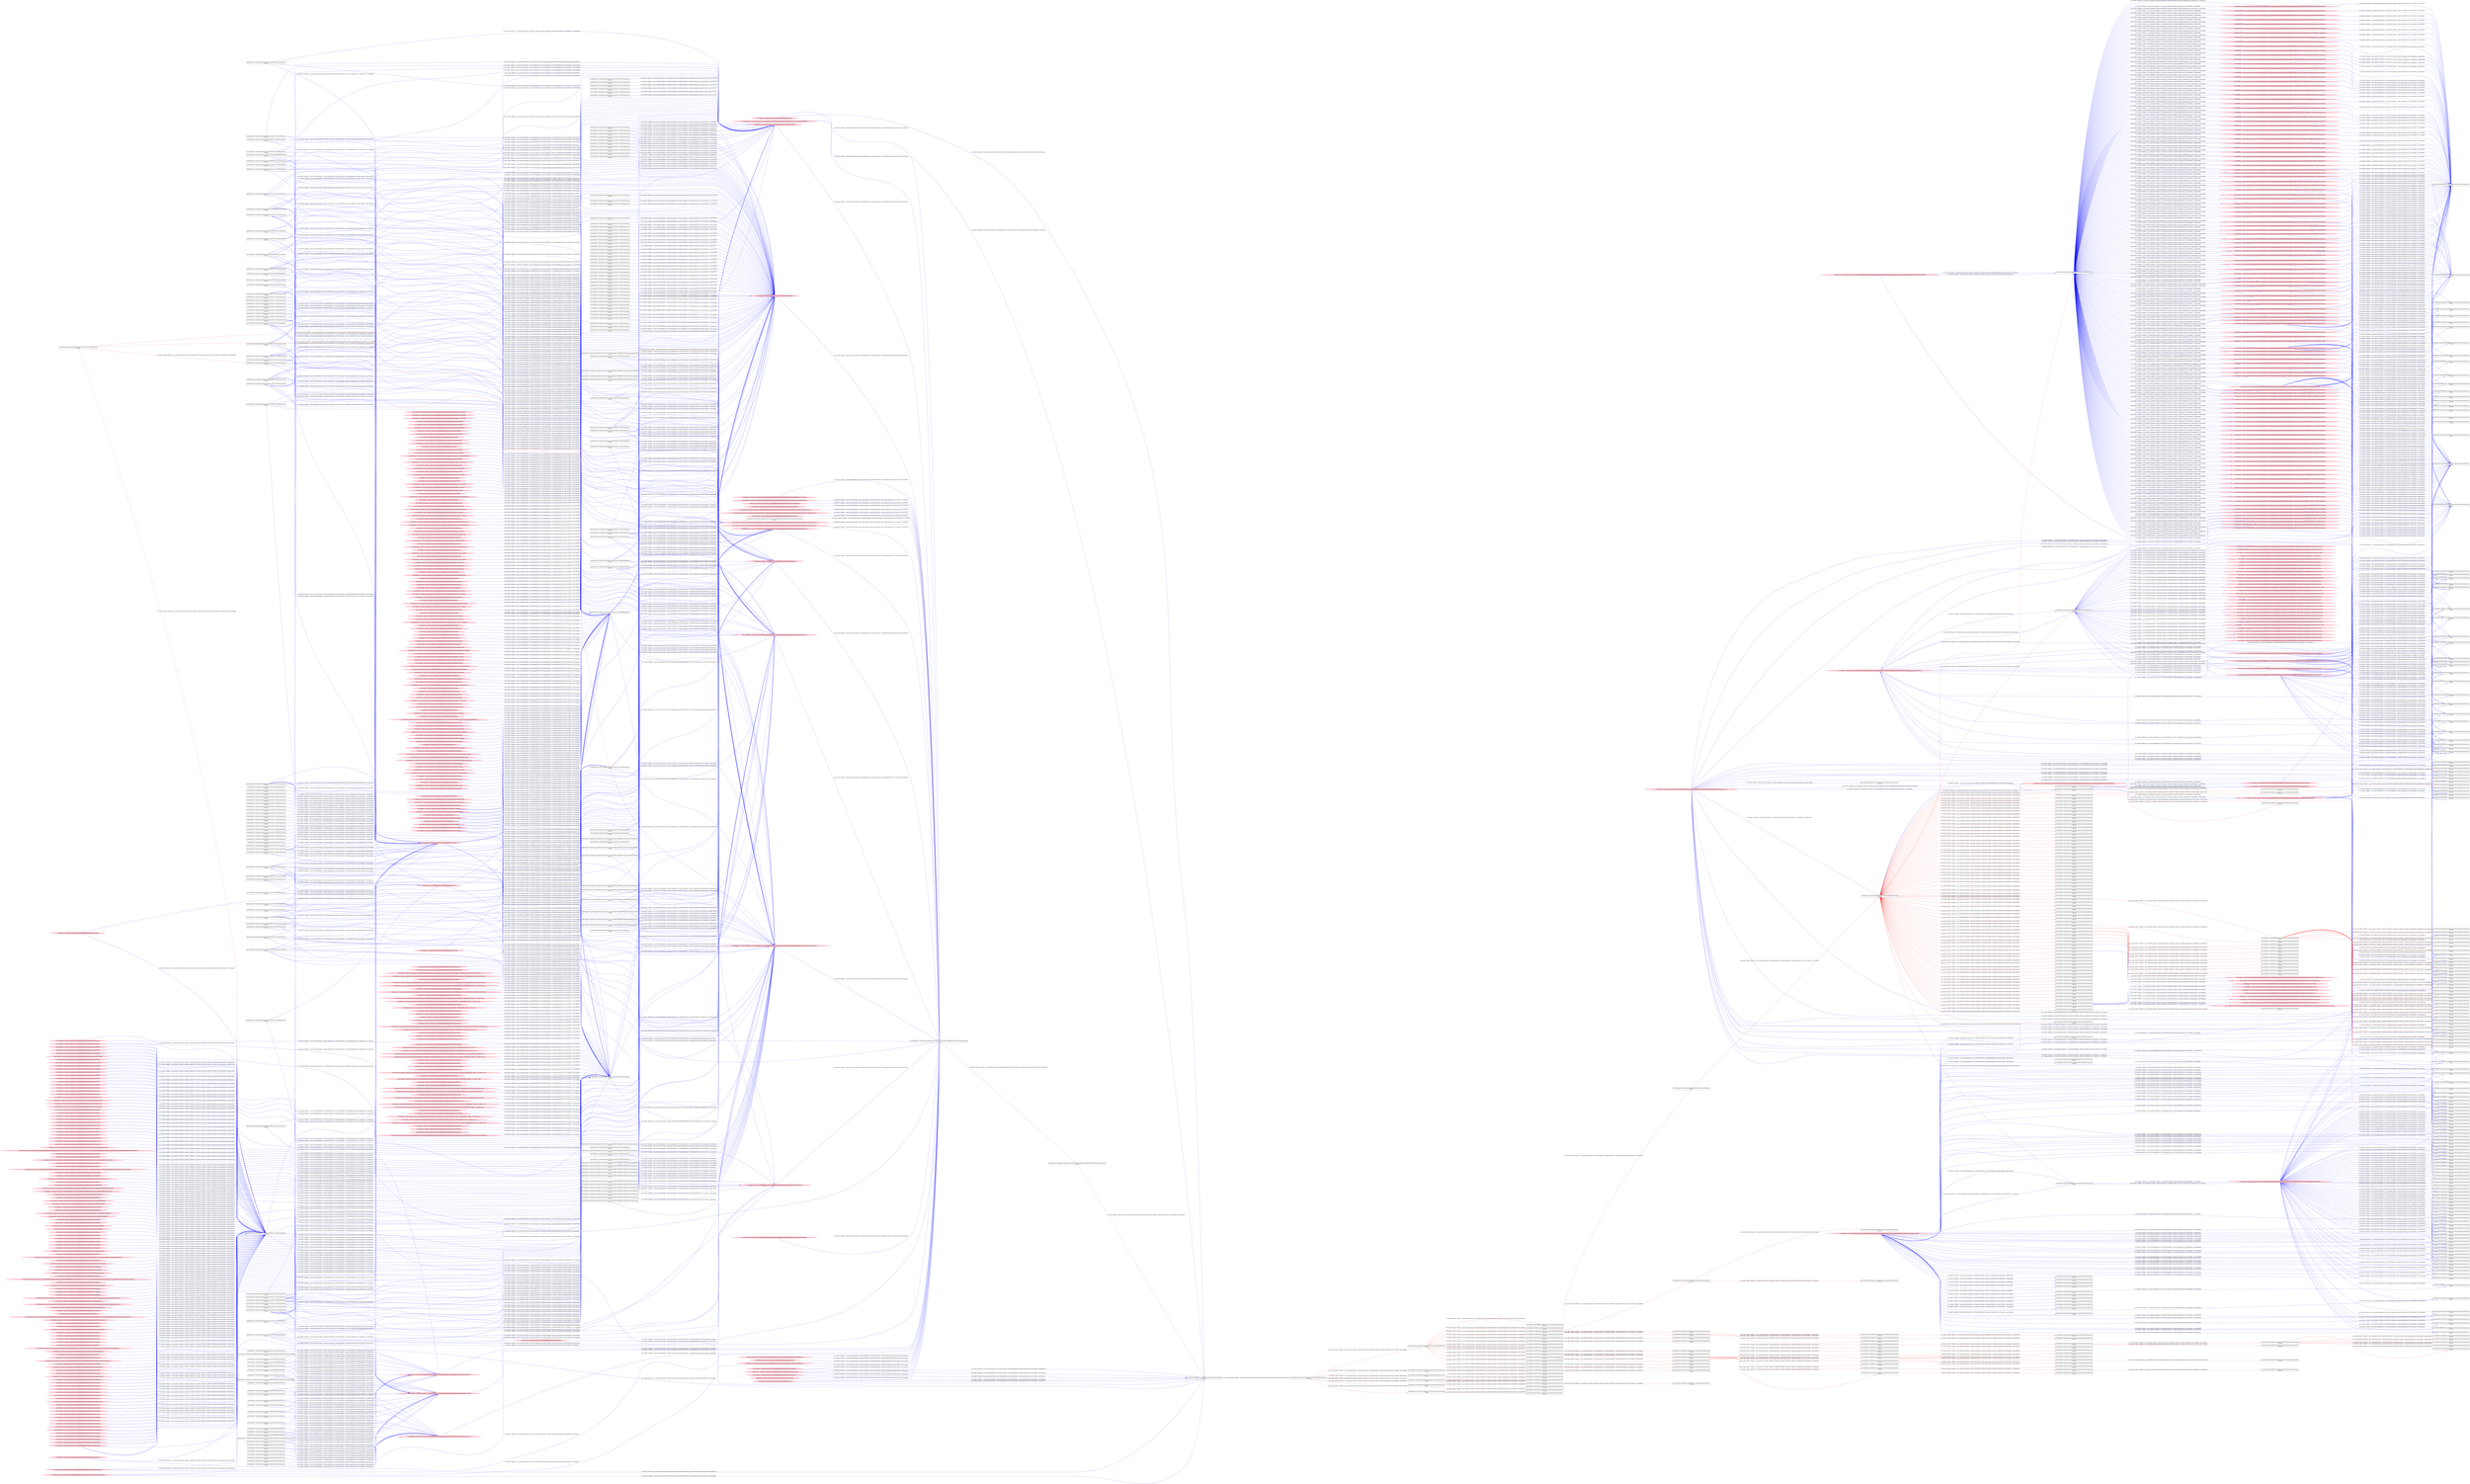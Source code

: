 digraph  {
rankdir=LR
"206"[color=pink,label="id:206 HopCount: 7 owner uid:null owner group id:null /Device/HarddiskVolume2/Users/admin/AppData/Local/Mozilla/Firefox/Profiles/lxkehh21.default/cache2/entries/F1FAEA93D3DB2A43353A95CC5FA0C9F3B6B48E13 ", shape=oval,style=filled];
"445"[color=black,label="id:445 HopCount: 6 pid:4912 proc_starttime:0 cmd: owner uid:null owner group id:null,\n null null", shape=box,style=solid];
"206" -> "445" [id=1090,__obj="READ"color=blue,label="id:1090 READ **NORMAL**  seqs:[1558029756217000000, 0] T:[1558029756217000000, 1558029756217000000] relT:[-4754615000000, -4754615000000]",style=solid];
"205"[color=pink,label="id:205 HopCount: 7 owner uid:null owner group id:null /Device/HarddiskVolume2/Users/admin/AppData/Local/Mozilla/Firefox/Profiles/lxkehh21.default/cache2/entries/CF5A057DDD3616F8541A736D4B1A773D04F060FE ", shape=oval,style=filled];
"205" -> "445" [id=1091,__obj="READ"color=blue,label="id:1091 READ **NORMAL**  seqs:[1558029707998000000, 0] T:[1558029707998000000, 1558029708000000000] relT:[-4706396000000, -4706398000000]",style=solid];
"26"[color=black,label="id:26 HopCount: 8 pid:6652 proc_starttime:0 cmd: owner uid:null owner group id:null,\n null null", shape=box,style=solid];
"205" -> "26" [id=1092,__obj="READ"color=blue,label="id:1092 READ **NORMAL**  seqs:[1558029709056000000, 0] T:[1558029709056000000, 1558029709060000000] relT:[-4707454000000, -4707458000000]",style=solid];
"201"[color=pink,label="id:201 HopCount: 7 owner uid:null owner group id:null /Device/HarddiskVolume2/Users/admin/AppData/Local/Mozilla/Firefox/Profiles/lxkehh21.default/cache2/entries/C5B4FAE2B15AD0DD923E247A82C6730D35D3FFE5 ", shape=oval,style=filled];
"201" -> "26" [id=1093,__obj="READ"color=blue,label="id:1093 READ **NORMAL**  seqs:[1558029708737000000, 0] T:[1558029708737000000, 1558029708753000000] relT:[-4707135000000, -4707151000000]",style=solid];
"112"[color=pink,label="id:112 HopCount: 7 owner uid:null owner group id:null /Device/HarddiskVolume2/Users/admin/AppData/Local/Mozilla/Firefox/Profiles/lxkehh21.default/cache2/entries/929BCF811537CE5A1B05BC367E7D5FCD9D1512C2 ", shape=oval,style=filled];
"42"[color=black,label="id:42 HopCount: 8 pid:4544 proc_starttime:0 cmd: owner uid:null owner group id:null,\n null null", shape=box,style=solid];
"112" -> "42" [id=1094,__obj="READ"color=blue,label="id:1094 READ **NORMAL**  seqs:[1558030755721000000, 0] T:[1558030755721000000, 1558030790736000000] relT:[-5754119000000, -5789134000000]",style=solid];
"201" -> "445" [id=1095,__obj="READ"color=blue,label="id:1095 READ **NORMAL**  seqs:[1558029707633000000, 0] T:[1558029707633000000, 1558029707635000000] relT:[-4706031000000, -4706033000000]",style=solid];
"200"[color=pink,label="id:200 HopCount: 7 owner uid:null owner group id:null /Device/HarddiskVolume2/Users/admin/AppData/Local/Mozilla/Firefox/Profiles/lxkehh21.default/cache2/entries/3061D38F8867F7BC5F9DF2FBAAECFCF2E6F45CB6 ", shape=oval,style=filled];
"200" -> "445" [id=1096,__obj="READ"color=blue,label="id:1096 READ **NORMAL**  seqs:[1558029690933000000, 0] T:[1558029690933000000, 1558029691014000000] relT:[-4689331000000, -4689412000000]",style=solid];
"137"[color=black,label="id:137 HopCount: 8 pid:3248 proc_starttime:0 cmd: owner uid:null owner group id:null,\n null null", shape=box,style=solid];
"200" -> "137" [id=1097,__obj="READ"color=blue,label="id:1097 READ **NORMAL**  seqs:[1558029692137000000, 0] T:[1558029692137000000, 1558029692224000000] relT:[-4690535000000, -4690622000000]",style=solid];
"188"[color=pink,label="id:188 HopCount: 7 owner uid:null owner group id:null /Device/HarddiskVolume2/USERS/ADMIN/APPDATA/ROAMING/MOZILLA/FIREFOX/PROFILES/LXKEHH21.DEFAULT/PLACES.SQLITE ", shape=oval,style=filled];
"5"[color=black,label="id:5 HopCount: 8 pid:5920 proc_starttime:0 cmd: owner uid:null owner group id:null,\n null null", shape=box,style=solid];
"188" -> "5" [id=1098,__obj="READ"color=blue,label="id:1098 READ **NORMAL**  seqs:[1558034001620000000, 0] T:[1558034001669000000, 1558034009832000000] relT:[-9000067000000, -9008230000000]",style=solid];
"98"[color=black,label="id:98 HopCount: 8 pid:5880 proc_starttime:0 cmd: owner uid:null owner group id:null,\n null null", shape=box,style=solid];
"112" -> "98" [id=1099,__obj="READ"color=blue,label="id:1099 READ **NORMAL**  seqs:[1558105970530000000, 0] T:[1558105970530000000, 1558106425706000000] relT:[-80968928000000, -81424104000000]",style=solid];
"196"[color=pink,label="id:196 HopCount: 7 owner uid:null owner group id:null /Device/HarddiskVolume2/Users/admin/AppData/Local/Mozilla/Firefox/Profiles/lxkehh21.default/cache2/entries/1D3B61536539BD2A5C3F2A9145F1E263D6C8055D ", shape=oval,style=filled];
"147"[color=black,label="id:147 HopCount: 8 pid:5444 proc_starttime:0 cmd: owner uid:null owner group id:null,\n null null", shape=box,style=solid];
"196" -> "147" [id=1100,__obj="READ"color=blue,label="id:1100 READ **NORMAL**  seqs:[1558033220061000000, 0] T:[1558033220061000000, 1558033220061000000] relT:[-8218459000000, -8218459000000]",style=solid];
"117"[color=pink,label="id:117 HopCount: 7 owner uid:null owner group id:null /Device/HarddiskVolume2/Users/admin/AppData/Local/Mozilla/Firefox/Profiles/lxkehh21.default/safebrowsing-updating/test-flash-simple.sbstore ", shape=oval,style=filled];
"105"[color=black,label="id:105 HopCount: 8 pid:1036 proc_starttime:0 cmd: owner uid:null owner group id:null,\n null null", shape=box,style=solid];
"117" -> "105" [id=1101,__obj="READ"color=blue,label="id:1101 READ **NORMAL**  seqs:[1558030749735000000, 0] T:[1558030749735000000, 1558030753213000000] relT:[-5748133000000, -5751611000000]",style=solid];
"9"[color=black,label="id:9 HopCount: 7 pid:1628 proc_starttime:0 cmd: owner uid:null owner group id:null,\n null null", shape=box,style=solid];
"196" -> "9" [id=1102,__obj="READ"color=blue,label="id:1102 READ **NORMAL**  seqs:[1558029728204000000, 0] T:[1558029728204000000, 1558029728732000000] relT:[-4726602000000, -4727130000000]",style=solid];
"7"[color=black,label="id:7 HopCount: 8 pid:6124 proc_starttime:0 cmd: owner uid:null owner group id:null,\n null null", shape=box,style=solid];
"188" -> "7" [id=1103,__obj="READ"color=blue,label="id:1103 READ **NORMAL**  seqs:[1558030751437000000, 0] T:[1558030751437000000, 1558030751437000000] relT:[-5749835000000, -5749835000000]",style=solid];
"123"[color=black,label="id:123 HopCount: 8 pid:172 proc_starttime:0 cmd: owner uid:null owner group id:null,\n null null", shape=box,style=solid];
"117" -> "123" [id=1104,__obj="READ"color=blue,label="id:1104 READ **NORMAL**  seqs:[1558033978362000000, 0] T:[1558033989982000000, 1558033990984000000] relT:[-8988380000000, -8989382000000]",style=solid];
"196" -> "445" [id=1105,__obj="READ"color=blue,label="id:1105 READ **NORMAL**  seqs:[1558029727172000000, 0] T:[1558029727172000000, 1558029727717000000] relT:[-4725570000000, -4726115000000]",style=solid];
"198"[color=black,label="id:198 HopCount: 6 pid:7296 proc_starttime:0 cmd: owner uid:null owner group id:null,\n null null", shape=box,style=solid];
"117" -> "198" [id=1106,__obj="READ"color=blue,label="id:1106 READ **NORMAL**  seqs:[1558029648218000000, 0] T:[1558029648218000000, 1558029648800000000] relT:[-4646616000000, -4647198000000]",style=solid];
"75"[color=black,label="id:75 HopCount: 8 pid:1720 proc_starttime:0 cmd: owner uid:null owner group id:null,\n null null", shape=box,style=solid];
"117" -> "75" [id=1107,__obj="READ"color=blue,label="id:1107 READ **NORMAL**  seqs:[1558040797172000000, 0] T:[1558040797208000000, 1558040807876000000] relT:[-15795606000000, -15806274000000]",style=solid];
"317"[color=pink,label="id:317 HopCount: 7 owner uid:null owner group id:null /Device/HarddiskVolume2/Users/admin/AppData/Local/Mozilla/Firefox/Profiles/lxkehh21.default/cache2/entries/F000B142917249C843672617E167383452D06246 ", shape=oval,style=filled];
"317" -> "445" [id=1108,__obj="READ"color=blue,label="id:1108 READ **NORMAL**  seqs:[1558029707634000000, 0] T:[1558029707634000000, 1558029707634000000] relT:[-4706032000000, -4706032000000]",style=solid];
"220"[color=pink,label="id:220 HopCount: 7 owner uid:null owner group id:null /Device/HarddiskVolume2/Users/admin/AppData/Local/Mozilla/Firefox/Profiles/lxkehh21.default/cache2/entries/9BB21474B4EE8AF81A5D0A87B842A3729D818FC6 ", shape=oval,style=filled];
"220" -> "9" [id=1109,__obj="READ"color=blue,label="id:1109 READ **NORMAL**  seqs:[1558029728040000000, 0] T:[1558029728040000000, 1558029728653000000] relT:[-4726438000000, -4727051000000]",style=solid];
"270"[color=pink,label="id:270 HopCount: 7 owner uid:null owner group id:null /Device/HarddiskVolume2/Users/admin/AppData/Local/Mozilla/Firefox/Profiles/lxkehh21.default/safebrowsing-updating/test-flashallow-simple.pset ", shape=oval,style=filled];
"270" -> "198" [id=1110,__obj="READ"color=blue,label="id:1110 READ **NORMAL**  seqs:[1558029648220000000, 0] T:[1558029648220000000, 1558029648784000000] relT:[-4646618000000, -4647182000000]",style=solid];
"317" -> "26" [id=1111,__obj="READ"color=blue,label="id:1111 READ **NORMAL**  seqs:[1558029708702000000, 0] T:[1558029708702000000, 1558029708719000000] relT:[-4707100000000, -4707117000000]",style=solid];
"216"[color=pink,label="id:216 HopCount: 7 owner uid:null owner group id:null /Device/HarddiskVolume2/Users/admin/AppData/Local/Mozilla/Firefox/Profiles/lxkehh21.default/cache2/entries/B38E23F41FF0DBA81A1035EACF3A78E9C1581717 ", shape=oval,style=filled];
"216" -> "445" [id=1112,__obj="READ"color=blue,label="id:1112 READ **NORMAL**  seqs:[1558029756314000000, 0] T:[1558029756314000000, 1558029756329000000] relT:[-4754712000000, -4754727000000]",style=solid];
"216" -> "26" [id=1113,__obj="READ"color=blue,label="id:1113 READ **NORMAL**  seqs:[1558029757333000000, 0] T:[1558029757333000000, 1558029757333000000] relT:[-4755731000000, -4755731000000]",style=solid];
"215"[color=pink,label="id:215 HopCount: 7 owner uid:null owner group id:null /Device/HarddiskVolume2/Users/admin/AppData/Local/Mozilla/Firefox/Profiles/lxkehh21.default/cache2/entries/1826F30794B604BEF441C7B7AE1F6C670F36D12E ", shape=oval,style=filled];
"215" -> "26" [id=1114,__obj="READ"color=blue,label="id:1114 READ **NORMAL**  seqs:[1558029757187000000, 0] T:[1558029757187000000, 1558029757187000000] relT:[-4755585000000, -4755585000000]",style=solid];
"316"[color=pink,label="id:316 HopCount: 7 owner uid:null owner group id:null /Device/HarddiskVolume2/Users/admin/AppData/Local/Mozilla/Firefox/Profiles/lxkehh21.default/cache2/entries/337C0B07EA9B52FFCD3A6569FF489979175C9EB6 ", shape=oval,style=filled];
"316" -> "26" [id=1115,__obj="READ"color=blue,label="id:1115 READ **NORMAL**  seqs:[1558029709056000000, 0] T:[1558029709056000000, 1558029709060000000] relT:[-4707454000000, -4707458000000]",style=solid];
"315"[color=pink,label="id:315 HopCount: 7 owner uid:null owner group id:null /Device/HarddiskVolume2/Users/admin/AppData/Local/Mozilla/Firefox/Profiles/lxkehh21.default/cache2/entries/BB20F16892346692DA0E68422A3988A120FDDC8D ", shape=oval,style=filled];
"315" -> "26" [id=1116,__obj="READ"color=blue,label="id:1116 READ **NORMAL**  seqs:[1558029708992000000, 0] T:[1558029708992000000, 1558029708992000000] relT:[-4707390000000, -4707390000000]",style=solid];
"215" -> "445" [id=1117,__obj="READ"color=blue,label="id:1117 READ **NORMAL**  seqs:[1558029756163000000, 0] T:[1558029756163000000, 1558029756163000000] relT:[-4754561000000, -4754561000000]",style=solid];
"93"[color=black,label="id:93 HopCount: 8 pid:1308 proc_starttime:0 cmd: owner uid:null owner group id:null,\n null null", shape=box,style=solid];
"117" -> "93" [id=1118,__obj="READ"color=blue,label="id:1118 READ **NORMAL**  seqs:[1558039068034000000, 0] T:[1558039068035000000, 1558039073947000000] relT:[-14066433000000, -14072345000000]",style=solid];
"12"[color=black,label="id:12 HopCount: 0 pid:7824 proc_starttime:0 cmd: owner uid:null owner group id:null,\n null null", shape=box,style=solid];
"13"[color=black,label="id:13 HopCount: 1 pid:6032 proc_starttime:0 cmd: owner uid:null owner group id:null,\n null null", shape=box,style=solid];
"12" -> "13" [id=1119,__obj="PROC_CREATE"color=red,label="id:1119 PROC_CREATE **NORMAL**  seqs:[1558025001602000000, 1558025001602000000] T:[1558025001602000000, 1558025001602000000] relT:[0, 0]",style=solid];
"215" -> "147" [id=1120,__obj="READ"color=blue,label="id:1120 READ **NORMAL**  seqs:[1558033219915000000, 0] T:[1558033219915000000, 1558033219915000000] relT:[-8218313000000, -8218313000000]",style=solid];
"315" -> "445" [id=1121,__obj="READ"color=blue,label="id:1121 READ **NORMAL**  seqs:[1558029707935000000, 0] T:[1558029707935000000, 1558029707935000000] relT:[-4706333000000, -4706333000000]",style=solid];
"212"[color=pink,label="id:212 HopCount: 7 owner uid:null owner group id:null /Device/HarddiskVolume2/Users/admin/AppData/Local/Mozilla/Firefox/Profiles/lxkehh21.default/cache2/entries/CBD05F3E83C07B68D16ECA89FC68AF83A60B4B9D ", shape=oval,style=filled];
"212" -> "445" [id=1122,__obj="READ"color=blue,label="id:1122 READ **NORMAL**  seqs:[1558029707753000000, 0] T:[1558029707753000000, 1558029707754000000] relT:[-4706151000000, -4706152000000]",style=solid];
"15"[color=black,label="id:15 HopCount: 2 pid:6264 proc_starttime:0 cmd: owner uid:null owner group id:null,\n null null", shape=box,style=solid];
"13" -> "15" [id=1123,__obj="PROC_CREATE"color=red,label="id:1123 PROC_CREATE **NORMAL**  seqs:[1558028494364000000, 1558028494364000000] T:[1558028494364000000, 1558028494364000000] relT:[-3492762000000, -3492762000000]",style=solid];
"65"[color=black,label="id:65 HopCount: 8 pid:3136 proc_starttime:0 cmd: owner uid:null owner group id:null,\n null null", shape=box,style=solid];
"112" -> "65" [id=1124,__obj="READ"color=blue,label="id:1124 READ **NORMAL**  seqs:[1558124072543000000, 0] T:[1558124072543000000, 1558124527646000000] relT:[-99070941000000, -99526044000000]",style=solid];
"212" -> "26" [id=1125,__obj="READ"color=blue,label="id:1125 READ **NORMAL**  seqs:[1558029708786000000, 0] T:[1558029708786000000, 1558029708787000000] relT:[-4707184000000, -4707185000000]",style=solid];
"172"[color=black,label="id:172 HopCount: 8 pid:5072 proc_starttime:0 cmd: owner uid:null owner group id:null,\n null null", shape=box,style=solid];
"112" -> "172" [id=1126,__obj="READ"color=blue,label="id:1126 READ **NORMAL**  seqs:[1558123954574000000, 0] T:[1558123954574000000, 1558124049612000000] relT:[-98952972000000, -99048010000000]",style=solid];
"209"[color=pink,label="id:209 HopCount: 7 owner uid:null owner group id:null /Device/HarddiskVolume2/Users/admin/AppData/Local/Mozilla/Firefox/Profiles/lxkehh21.default/cache2/entries/F14E585CE5841E3AB6C2FCDBD9C0D98C8D28F27F ", shape=oval,style=filled];
"209" -> "9" [id=1127,__obj="READ"color=blue,label="id:1127 READ **NORMAL**  seqs:[1558029729114000000, 0] T:[1558029729114000000, 1558029729114000000] relT:[-4727512000000, -4727512000000]",style=solid];
"117" -> "9" [id=1128,__obj="READ"color=blue,label="id:1128 READ **NORMAL**  seqs:[1558029649652000000, 0] T:[1558029649652000000, 1558029649912000000] relT:[-4648050000000, -4648310000000]",style=solid];
"17"[color=black,label="id:17 HopCount: 2 pid:5468 proc_starttime:0 cmd: owner uid:null owner group id:null,\n null null", shape=box,style=solid];
"13" -> "17" [id=1129,__obj="PROC_CREATE"color=red,label="id:1129 PROC_CREATE **NORMAL**  seqs:[1558025999877000000, 1558025999877000000] T:[1558025999877000000, 1558025999877000000] relT:[-998275000000, -998275000000]",style=solid];
"209" -> "445" [id=1130,__obj="READ"color=blue,label="id:1130 READ **NORMAL**  seqs:[1558029728109000000, 0] T:[1558029728112000000, 1558029728113000000] relT:[-4726510000000, -4726511000000]",style=solid];
"67"[color=black,label="id:67 HopCount: 8 pid:6704 proc_starttime:0 cmd: owner uid:null owner group id:null,\n null null", shape=box,style=solid];
"117" -> "67" [id=1131,__obj="READ"color=blue,label="id:1131 READ **NORMAL**  seqs:[1558038885417000000, 0] T:[1558038885417000000, 1558038896415000000] relT:[-13883815000000, -13894813000000]",style=solid];
"206" -> "26" [id=1132,__obj="READ"color=blue,label="id:1132 READ **NORMAL**  seqs:[1558029757219000000, 0] T:[1558029757219000000, 1558029757221000000] relT:[-4755617000000, -4755619000000]",style=solid];
"19"[color=black,label="id:19 HopCount: 2 pid:3668 proc_starttime:0 cmd: owner uid:null owner group id:null,\n null null", shape=box,style=solid];
"13" -> "19" [id=1133,__obj="PROC_CREATE"color=red,label="id:1133 PROC_CREATE **NORMAL**  seqs:[1558026674782000000, 1558026674782000000] T:[1558026674782000000, 1558026674782000000] relT:[-1673180000000, -1673180000000]",style=solid];
"316" -> "445" [id=1134,__obj="READ"color=blue,label="id:1134 READ **NORMAL**  seqs:[1558029707999000000, 0] T:[1558029707999000000, 1558029707999000000] relT:[-4706397000000, -4706397000000]",style=solid];
"328"[color=pink,label="id:328 HopCount: 7 owner uid:null owner group id:null /Device/HarddiskVolume2/Users/admin/AppData/Local/Mozilla/Firefox/Profiles/lxkehh21.default/cache2/entries/44F800A5A08607FFC0D22DC39B4D08B0A9916234 ", shape=oval,style=filled];
"328" -> "445" [id=1135,__obj="READ"color=blue,label="id:1135 READ **NORMAL**  seqs:[1558029756386000000, 0] T:[1558029756386000000, 1558029756386000000] relT:[-4754784000000, -4754784000000]",style=solid];
"230"[color=pink,label="id:230 HopCount: 7 owner uid:null owner group id:null /Device/HarddiskVolume2/Users/admin/AppData/Local/Mozilla/Firefox/Profiles/lxkehh21.default/cache2/entries/7C9ACF486AB31C03B0A0AB0ACDD5B4F1781811DC ", shape=oval,style=filled];
"230" -> "445" [id=1136,__obj="READ"color=blue,label="id:1136 READ **NORMAL**  seqs:[1558029727322000000, 0] T:[1558029727322000000, 1558029727940000000] relT:[-4725720000000, -4726338000000]",style=solid];
"328" -> "26" [id=1137,__obj="READ"color=blue,label="id:1137 READ **NORMAL**  seqs:[1558029757444000000, 0] T:[1558029757444000000, 1558029757460000000] relT:[-4755842000000, -4755858000000]",style=solid];
"230" -> "9" [id=1138,__obj="READ"color=blue,label="id:1138 READ **NORMAL**  seqs:[1558029728333000000, 0] T:[1558029728333000000, 1558029729001000000] relT:[-4726731000000, -4727399000000]",style=solid];
"163"[color=black,label="id:163 HopCount: 8 pid:6548 proc_starttime:0 cmd: owner uid:null owner group id:null,\n null null", shape=box,style=solid];
"270" -> "163" [id=1139,__obj="READ"color=blue,label="id:1139 READ **NORMAL**  seqs:[1558124066657000000, 0] T:[1558124066657000000, 1558124070043000000] relT:[-99065055000000, -99068441000000]",style=solid];
"325"[color=pink,label="id:325 HopCount: 7 owner uid:null owner group id:null /Device/HarddiskVolume2/Users/admin/AppData/Local/Mozilla/Firefox/Profiles/lxkehh21.default/cache2/entries/15999D189E346BE5A111D6C8B18C4139D4EE7662 ", shape=oval,style=filled];
"325" -> "147" [id=1140,__obj="READ"color=blue,label="id:1140 READ **NORMAL**  seqs:[1558033219850000000, 0] T:[1558033219850000000, 1558033219850000000] relT:[-8218248000000, -8218248000000]",style=solid];
"229"[color=pink,label="id:229 HopCount: 7 owner uid:null owner group id:null /Device/HarddiskVolume2/Users/admin/AppData/Local/Mozilla/Firefox/Profiles/lxkehh21.default/cache2/entries/7385005532BA8E498519BBC7A35A77D1A155D570 ", shape=oval,style=filled];
"229" -> "137" [id=1141,__obj="READ"color=blue,label="id:1141 READ **NORMAL**  seqs:[1558029692043000000, 0] T:[1558029692043000000, 1558029692187000000] relT:[-4690441000000, -4690585000000]",style=solid];
"229" -> "445" [id=1142,__obj="READ"color=blue,label="id:1142 READ **NORMAL**  seqs:[1558029690872000000, 0] T:[1558029690872000000, 1558029690888000000] relT:[-4689270000000, -4689286000000]",style=solid];
"226"[color=pink,label="id:226 HopCount: 7 owner uid:null owner group id:null /Device/HarddiskVolume2/Users/admin/AppData/Local/Mozilla/Firefox/Profiles/lxkehh21.default/cache2/entries/8786098E23F32D654A6BE401231F2B049AA71BD6 ", shape=oval,style=filled];
"226" -> "445" [id=1143,__obj="READ"color=blue,label="id:1143 READ **NORMAL**  seqs:[1558029756222000000, 0] T:[1558029756222000000, 1558029756225000000] relT:[-4754620000000, -4754623000000]",style=solid];
"325" -> "137" [id=1144,__obj="READ"color=blue,label="id:1144 READ **NORMAL**  seqs:[1558029691662000000, 0] T:[1558029691662000000, 1558029691835000000] relT:[-4690060000000, -4690233000000]",style=solid];
"325" -> "445" [id=1145,__obj="READ"color=blue,label="id:1145 READ **NORMAL**  seqs:[1558029690336000000, 0] T:[1558029690336000000, 1558029690336000000] relT:[-4688734000000, -4688734000000]",style=solid];
"270" -> "123" [id=1146,__obj="READ"color=blue,label="id:1146 READ **NORMAL**  seqs:[1558033978363000000, 0] T:[1558033978363000000, 1558033990990000000] relT:[-8976761000000, -8989388000000]",style=solid];
"323"[color=pink,label="id:323 HopCount: 7 owner uid:null owner group id:null /Device/HarddiskVolume2/Users/admin/AppData/Local/Mozilla/Firefox/Profiles/lxkehh21.default/cache2/entries/E5128A1C80503D2C75C7613A0454CC1E82C3BC93 ", shape=oval,style=filled];
"323" -> "445" [id=1147,__obj="READ"color=blue,label="id:1147 READ **NORMAL**  seqs:[1558029760976000000, 0] T:[1558029760976000000, 1558029760977000000] relT:[-4759374000000, -4759375000000]",style=solid];
"226" -> "26" [id=1148,__obj="READ"color=blue,label="id:1148 READ **NORMAL**  seqs:[1558029757220000000, 0] T:[1558029757220000000, 1558029757221000000] relT:[-4755618000000, -4755619000000]",style=solid];
"162"[color=black,label="id:162 HopCount: 8 pid:4140 proc_starttime:0 cmd: owner uid:null owner group id:null,\n null null", shape=box,style=solid];
"270" -> "162" [id=1149,__obj="READ"color=blue,label="id:1149 READ **NORMAL**  seqs:[1558034216407000000, 0] T:[1558034216407000000, 1558034217092000000] relT:[-9214805000000, -9215490000000]",style=solid];
"323" -> "26" [id=1150,__obj="READ"color=blue,label="id:1150 READ **NORMAL**  seqs:[1558029761977000000, 0] T:[1558029761977000000, 1558029761977000000] relT:[-4760375000000, -4760375000000]",style=solid];
"225"[color=pink,label="id:225 HopCount: 7 owner uid:null owner group id:null /Device/HarddiskVolume2/Users/admin/AppData/Local/Mozilla/Firefox/Profiles/lxkehh21.default/cache2/entries/5E7953EB3BD97E5D33B0E90077745F8F0407DB8D ", shape=oval,style=filled];
"225" -> "137" [id=1151,__obj="READ"color=blue,label="id:1151 READ **NORMAL**  seqs:[1558029691860000000, 0] T:[1558029691860000000, 1558029692043000000] relT:[-4690258000000, -4690441000000]",style=solid];
"320"[color=pink,label="id:320 HopCount: 7 owner uid:null owner group id:null /Device/HarddiskVolume2/Users/admin/AppData/Local/Mozilla/Firefox/Profiles/lxkehh21.default/cache2/entries/A646D90D7E8C50ED102F9DEB3F5D2575B2F4605A ", shape=oval,style=filled];
"320" -> "445" [id=1152,__obj="READ"color=blue,label="id:1152 READ **NORMAL**  seqs:[1558029710371000000, 0] T:[1558029710371000000, 1558029710372000000] relT:[-4708769000000, -4708770000000]",style=solid];
"225" -> "445" [id=1153,__obj="READ"color=blue,label="id:1153 READ **NORMAL**  seqs:[1558029690724000000, 0] T:[1558029690724000000, 1558029690724000000] relT:[-4689122000000, -4689122000000]",style=solid];
"320" -> "26" [id=1154,__obj="READ"color=blue,label="id:1154 READ **NORMAL**  seqs:[1558029711366000000, 0] T:[1558029711366000000, 1558029711382000000] relT:[-4709764000000, -4709780000000]",style=solid];
"221"[color=pink,label="id:221 HopCount: 7 owner uid:null owner group id:null /Device/HarddiskVolume2/Users/admin/AppData/Local/Mozilla/Firefox/Profiles/lxkehh21.default/cache2/entries/CCF434C5ED92A0DD3061ED7AFC6DEAC65C4E5006 ", shape=oval,style=filled];
"221" -> "445" [id=1155,__obj="READ"color=blue,label="id:1155 READ **NORMAL**  seqs:[1558029756126000000, 0] T:[1558029756126000000, 1558029756127000000] relT:[-4754524000000, -4754525000000]",style=solid];
"270" -> "9" [id=1156,__obj="READ"color=blue,label="id:1156 READ **NORMAL**  seqs:[1558029649692000000, 0] T:[1558029649926000000, 1558029649926000000] relT:[-4648324000000, -4648324000000]",style=solid];
"319"[color=pink,label="id:319 HopCount: 7 owner uid:null owner group id:null /Device/HarddiskVolume2/Users/admin/AppData/Local/Mozilla/Firefox/Profiles/lxkehh21.default/cache2/entries/83D2B85EE2CB548FE6376EBE700BF93A3031FA82 ", shape=oval,style=filled];
"319" -> "9" [id=1157,__obj="READ"color=blue,label="id:1157 READ **NORMAL**  seqs:[1558029728443000000, 0] T:[1558029728443000000, 1558029729097000000] relT:[-4726841000000, -4727495000000]",style=solid];
"221" -> "26" [id=1158,__obj="READ"color=blue,label="id:1158 READ **NORMAL**  seqs:[1558029757156000000, 0] T:[1558029757156000000, 1558029757156000000] relT:[-4755554000000, -4755554000000]",style=solid];
"270" -> "26" [id=1159,__obj="READ"color=blue,label="id:1159 READ **NORMAL**  seqs:[1558030750778000000, 0] T:[1558030750778000000, 1558030836265000000] relT:[-5749176000000, -5834663000000]",style=solid];
"319" -> "445" [id=1160,__obj="READ"color=blue,label="id:1160 READ **NORMAL**  seqs:[1558029727396000000, 0] T:[1558029728046000000, 1558029728052000000] relT:[-4726444000000, -4726450000000]",style=solid];
"220" -> "445" [id=1161,__obj="READ"color=blue,label="id:1161 READ **NORMAL**  seqs:[1558029727003000000, 0] T:[1558029727003000000, 1558029727639000000] relT:[-4725401000000, -4726037000000]",style=solid];
"92"[color=black,label="id:92 HopCount: 8 pid:6384 proc_starttime:0 cmd: owner uid:null owner group id:null,\n null null", shape=box,style=solid];
"270" -> "92" [id=1162,__obj="READ"color=blue,label="id:1162 READ **NORMAL**  seqs:[1558038285281000000, 0] T:[1558038285282000000, 1558038295719000000] relT:[-13283680000000, -13294117000000]",style=solid];
"120"[color=pink,label="id:120 HopCount: 7 owner uid:null owner group id:null /Device/HarddiskVolume2/Users/admin/AppData/Local/Mozilla/Firefox/Profiles/lxkehh21.default/cache2/entries/2C6C944D14EBCDD5C1504BFF65396D3F6EC2791E ", shape=oval,style=filled];
"120" -> "445" [id=1163,__obj="READ"color=blue,label="id:1163 READ **NORMAL**  seqs:[1558029707635000000, 0] T:[1558029707635000000, 1558029707635000000] relT:[-4706033000000, -4706033000000]",style=solid];
"237"[color=pink,label="id:237 HopCount: 7 owner uid:null owner group id:null /Device/HarddiskVolume2/Users/admin/AppData/Local/Mozilla/Firefox/Profiles/lxkehh21.default/cache2/entries/426A1A9726A54614F9DFF057D5ACD4CD7F9A6B5D ", shape=oval,style=filled];
"237" -> "445" [id=1164,__obj="READ"color=blue,label="id:1164 READ **NORMAL**  seqs:[1558029707826000000, 0] T:[1558029707826000000, 1558029707826000000] relT:[-4706224000000, -4706224000000]",style=solid];
"120" -> "147" [id=1165,__obj="READ"color=blue,label="id:1165 READ **NORMAL**  seqs:[1558033220503000000, 0] T:[1558033220503000000, 1558033220503000000] relT:[-8218901000000, -8218901000000]",style=solid];
"237" -> "26" [id=1166,__obj="READ"color=blue,label="id:1166 READ **NORMAL**  seqs:[1558029708835000000, 0] T:[1558029708835000000, 1558029708835000000] relT:[-4707233000000, -4707233000000]",style=solid];
"120" -> "26" [id=1167,__obj="READ"color=blue,label="id:1167 READ **NORMAL**  seqs:[1558029708702000000, 0] T:[1558029708702000000, 1558029708720000000] relT:[-4707100000000, -4707118000000]",style=solid];
"235"[color=pink,label="id:235 HopCount: 7 owner uid:null owner group id:null /Device/HarddiskVolume2/Users/admin/AppData/Local/Mozilla/Firefox/Profiles/lxkehh21.default/cache2/entries/383BD188809C45833696B58F00226DFF6ABC33F7 ", shape=oval,style=filled];
"235" -> "445" [id=1168,__obj="READ"color=blue,label="id:1168 READ **NORMAL**  seqs:[1558029756616000000, 0] T:[1558029756616000000, 1558029756620000000] relT:[-4755014000000, -4755018000000]",style=solid];
"332"[color=pink,label="id:332 HopCount: 7 owner uid:null owner group id:null /Device/HarddiskVolume2/Users/admin/AppData/Local/Mozilla/Firefox/Profiles/lxkehh21.default/cache2/entries/C2AD740B19A43E86E9751C0461239DC17AE2E82E ", shape=oval,style=filled];
"332" -> "445" [id=1169,__obj="READ"color=blue,label="id:1169 READ **NORMAL**  seqs:[1558029756654000000, 0] T:[1558029756654000000, 1558029756659000000] relT:[-4755052000000, -4755057000000]",style=solid];
"235" -> "26" [id=1170,__obj="READ"color=blue,label="id:1170 READ **NORMAL**  seqs:[1558029757619000000, 0] T:[1558029757619000000, 1558029757637000000] relT:[-4756017000000, -4756035000000]",style=solid];
"234"[color=pink,label="id:234 HopCount: 7 owner uid:null owner group id:null /Device/HarddiskVolume2/Users/admin/AppData/Local/Mozilla/Firefox/Profiles/lxkehh21.default/cache2/entries/7CF0A072E556AE79FBA42C513EFF38CA06247E26 ", shape=oval,style=filled];
"234" -> "445" [id=1171,__obj="READ"color=blue,label="id:1171 READ **NORMAL**  seqs:[1558029690331000000, 0] T:[1558029690331000000, 1558029690579000000] relT:[-4688729000000, -4688977000000]",style=solid];
"332" -> "26" [id=1172,__obj="READ"color=blue,label="id:1172 READ **NORMAL**  seqs:[1558029757671000000, 0] T:[1558029757671000000, 1558029757686000000] relT:[-4756069000000, -4756084000000]",style=solid];
"329"[color=pink,label="id:329 HopCount: 7 owner uid:null owner group id:null /Device/HarddiskVolume2/Users/admin/AppData/Local/Mozilla/Firefox/Profiles/lxkehh21.default/cache2/entries/C7934E827BF56CAEF5ED93F3CFC8F1026990E910 ", shape=oval,style=filled];
"329" -> "445" [id=1173,__obj="READ"color=blue,label="id:1173 READ **NORMAL**  seqs:[1558029707767000000, 0] T:[1558029707767000000, 1558029707768000000] relT:[-4706165000000, -4706166000000]",style=solid];
"329" -> "26" [id=1174,__obj="READ"color=blue,label="id:1174 READ **NORMAL**  seqs:[1558029708787000000, 0] T:[1558029708787000000, 1558029708787000000] relT:[-4707185000000, -4707185000000]",style=solid];
"234" -> "137" [id=1175,__obj="READ"color=blue,label="id:1175 READ **NORMAL**  seqs:[1558029691743000000, 0] T:[1558029691743000000, 1558029691743000000] relT:[-4690141000000, -4690141000000]",style=solid];
"119"[color=pink,label="id:119 HopCount: 7 owner uid:null owner group id:null /Device/HarddiskVolume2/Users/admin/AppData/Local/Mozilla/Firefox/Profiles/lxkehh21.default/cache2/entries/A7F973D9DB5C613E79778DF947A51A3E23F575DE ", shape=oval,style=filled];
"119" -> "26" [id=1176,__obj="READ"color=blue,label="id:1176 READ **NORMAL**  seqs:[1558029757000000000, 0] T:[1558029757000000000, 1558029761977000000] relT:[-4755398000000, -4760375000000]",style=solid];
"119" -> "445" [id=1177,__obj="READ"color=blue,label="id:1177 READ **NORMAL**  seqs:[1558029755973000000, 0] T:[1558029755973000000, 1558029760977000000] relT:[-4754371000000, -4759375000000]",style=solid];
"118"[color=pink,label="id:118 HopCount: 7 owner uid:null owner group id:null /Device/HarddiskVolume2/Users/admin/AppData/Local/Mozilla/Firefox/Profiles/lxkehh21.default/cache2/entries/6B5C06847B1B5C24BFDC5729EF91B3DD4E6F92A6 ", shape=oval,style=filled];
"118" -> "445" [id=1178,__obj="READ"color=blue,label="id:1178 READ **NORMAL**  seqs:[1558029756615000000, 0] T:[1558029756615000000, 1558029756620000000] relT:[-4755013000000, -4755018000000]",style=solid];
"118" -> "26" [id=1179,__obj="READ"color=blue,label="id:1179 READ **NORMAL**  seqs:[1558029757619000000, 0] T:[1558029757619000000, 1558029757620000000] relT:[-4756017000000, -4756018000000]",style=solid];
"130"[color=pink,label="id:130 HopCount: 7 owner uid:null owner group id:null /Device/HarddiskVolume2/Users/admin/AppData/Local/Mozilla/Firefox/Profiles/lxkehh21.default/cache2/entries/2BD7D84D70A0E7EBD73326D06564DD2340B3D77C ", shape=oval,style=filled];
"130" -> "147" [id=1180,__obj="READ"color=blue,label="id:1180 READ **NORMAL**  seqs:[1558033220486000000, 0] T:[1558033220486000000, 1558033220486000000] relT:[-8218884000000, -8218884000000]",style=solid];
"270" -> "67" [id=1181,__obj="READ"color=blue,label="id:1181 READ **NORMAL**  seqs:[1558038885420000000, 0] T:[1558038885420000000, 1558038896396000000] relT:[-13883818000000, -13894794000000]",style=solid];
"130" -> "26" [id=1182,__obj="READ"color=blue,label="id:1182 READ **NORMAL**  seqs:[1558029708654000000, 0] T:[1558029708654000000, 1558029708703000000] relT:[-4707052000000, -4707101000000]",style=solid];
"81"[color=black,label="id:81 HopCount: 8 pid:6812 proc_starttime:0 cmd: owner uid:null owner group id:null,\n null null", shape=box,style=solid];
"270" -> "81" [id=1183,__obj="READ"color=blue,label="id:1183 READ **NORMAL**  seqs:[1558107164051000000, 0] T:[1558107164051000000, 1558107168351000000] relT:[-82162449000000, -82166749000000]",style=solid];
"128"[color=pink,label="id:128 HopCount: 7 owner uid:null owner group id:null /Device/HarddiskVolume2/Users/admin/AppData/Local/Mozilla/Firefox/Profiles/lxkehh21.default/cache2/entries/3F2F8CE022B2E79324B93586ABB3A06C2833A4D1 ", shape=oval,style=filled];
"128" -> "445" [id=1184,__obj="READ"color=blue,label="id:1184 READ **NORMAL**  seqs:[1558029727578000000, 0] T:[1558029727578000000, 1558029727579000000] relT:[-4725976000000, -4725977000000]",style=solid];
"84"[color=black,label="id:84 HopCount: 8 pid:3664 proc_starttime:0 cmd: owner uid:null owner group id:null,\n null null", shape=box,style=solid];
"270" -> "84" [id=1185,__obj="READ"color=blue,label="id:1185 READ **NORMAL**  seqs:[1558033170920000000, 0] T:[1558033173747000000, 1558033174539000000] relT:[-8172145000000, -8172937000000]",style=solid];
"128" -> "9" [id=1186,__obj="READ"color=blue,label="id:1186 READ **NORMAL**  seqs:[1558029728586000000, 0] T:[1558029728586000000, 1558029728586000000] relT:[-4726984000000, -4726984000000]",style=solid];
"270" -> "93" [id=1187,__obj="READ"color=blue,label="id:1187 READ **NORMAL**  seqs:[1558039068038000000, 0] T:[1558039068038000000, 1558039074257000000] relT:[-14066436000000, -14072655000000]",style=solid];
"126"[color=pink,label="id:126 HopCount: 7 owner uid:null owner group id:null /Device/HarddiskVolume2/Users/admin/AppData/Local/Mozilla/Firefox/Profiles/lxkehh21.default/cache2/entries/2865A82CCB3C065CFEEDF4B6A004ABC6BA869A41 ", shape=oval,style=filled];
"126" -> "147" [id=1188,__obj="READ"color=blue,label="id:1188 READ **NORMAL**  seqs:[1558033220377000000, 0] T:[1558033220377000000, 1558033220377000000] relT:[-8218775000000, -8218775000000]",style=solid];
"217"[color=pink,label="id:217 HopCount: 7 owner uid:null owner group id:null /Device/HarddiskVolume2/Users/admin/AppData/Roaming/Mozilla/Firefox/Profiles/lxkehh21.default/cookies.sqlite-wal ", shape=oval,style=filled];
"473"[color=black,label="id:473 HopCount: 8 pid:2284 proc_starttime:0 cmd: owner uid:null owner group id:null,\n null null", shape=box,style=solid];
"217" -> "473" [id=1189,__obj="READ"color=blue,label="id:1189 READ **NORMAL**  seqs:[1558107165500000000, 0] T:[1558107166458000000, 1558107174665000000] relT:[-82164856000000, -82173063000000]",style=solid];
"126" -> "137" [id=1190,__obj="READ"color=blue,label="id:1190 READ **NORMAL**  seqs:[1558029691836000000, 0] T:[1558029691836000000, 1558029691860000000] relT:[-4690234000000, -4690258000000]",style=solid];
"126" -> "445" [id=1191,__obj="READ"color=blue,label="id:1191 READ **NORMAL**  seqs:[1558029690681000000, 0] T:[1558029690681000000, 1558029690682000000] relT:[-4689079000000, -4689080000000]",style=solid];
"124"[color=pink,label="id:124 HopCount: 7 owner uid:null owner group id:null /Device/HarddiskVolume2/Users/admin/AppData/Local/Mozilla/Firefox/Profiles/lxkehh21.default/cache2/entries/85180A80C41A197F83A2E7BD5807B645406A5C9C ", shape=oval,style=filled];
"124" -> "445" [id=1192,__obj="READ"color=blue,label="id:1192 READ **NORMAL**  seqs:[1558029690587000000, 0] T:[1558029690587000000, 1558029690591000000] relT:[-4688985000000, -4688989000000]",style=solid];
"241"[color=pink,label="id:241 HopCount: 7 owner uid:null owner group id:null /Device/HarddiskVolume2/Users/admin/AppData/Local/Mozilla/Firefox/Profiles/lxkehh21.default/cache2/entries/AE616086C69DF72B7BF5351193F416F567450C38 ", shape=oval,style=filled];
"241" -> "26" [id=1193,__obj="READ"color=blue,label="id:1193 READ **NORMAL**  seqs:[1558029665832000000, 0] T:[1558029665832000000, 1558029665832000000] relT:[-4664230000000, -4664230000000]",style=solid];
"401"[color=black,label="id:401 HopCount: 8 pid:4104 proc_starttime:0 cmd: owner uid:null owner group id:null,\n null null", shape=box,style=solid];
"217" -> "401" [id=1194,__obj="READ"color=blue,label="id:1194 READ **NORMAL**  seqs:[1558107185581000000, 0] T:[1558107185581000000, 1558119770125000000] relT:[-82183979000000, -94768523000000]",style=solid];
"115"[color=black,label="id:115 HopCount: 8 pid:6640 proc_starttime:0 cmd: owner uid:null owner group id:null,\n null null", shape=box,style=solid];
"270" -> "115" [id=1195,__obj="READ"color=blue,label="id:1195 READ **NORMAL**  seqs:[1558030832144000000, 0] T:[1558030832145000000, 1558030835149000000] relT:[-5830543000000, -5833547000000]",style=solid];
"124" -> "137" [id=1196,__obj="READ"color=blue,label="id:1196 READ **NORMAL**  seqs:[1558029691767000000, 0] T:[1558029691767000000, 1558029691767000000] relT:[-4690165000000, -4690165000000]",style=solid];
"241" -> "137" [id=1197,__obj="READ"color=blue,label="id:1197 READ **NORMAL**  seqs:[1558029670776000000, 0] T:[1558029670776000000, 1558029670776000000] relT:[-4669174000000, -4669174000000]",style=solid];
"419"[color=black,label="id:419 HopCount: 8 pid:7736 proc_starttime:0 cmd: owner uid:null owner group id:null,\n null null", shape=box,style=solid];
"217" -> "419" [id=1198,__obj="READ"color=blue,label="id:1198 READ **NORMAL**  seqs:[1558035717464000000, 0] T:[1558035717464000000, 1558035717466000000] relT:[-10715862000000, -10715864000000]",style=solid];
"122"[color=pink,label="id:122 HopCount: 7 owner uid:null owner group id:null /Device/HarddiskVolume2/Users/admin/AppData/Local/Mozilla/Firefox/Profiles/lxkehh21.default/cache2/entries/DCD63281358728F4663B36946E8C7150FB0241B4 ", shape=oval,style=filled];
"122" -> "445" [id=1199,__obj="READ"color=blue,label="id:1199 READ **NORMAL**  seqs:[1558029756218000000, 0] T:[1558029756218000000, 1558029756218000000] relT:[-4754616000000, -4754616000000]",style=solid];
"239"[color=pink,label="id:239 HopCount: 7 owner uid:null owner group id:null /Device/HarddiskVolume2/Users/admin/AppData/Local/Mozilla/Firefox/Profiles/lxkehh21.default/cache2/entries/3044523F3843C1B22202A7A94D89DC6292065EC2 ", shape=oval,style=filled];
"239" -> "9" [id=1200,__obj="READ"color=blue,label="id:1200 READ **NORMAL**  seqs:[1558029728203000000, 0] T:[1558029728203000000, 1558029728733000000] relT:[-4726601000000, -4727131000000]",style=solid];
"34"[color=black,label="id:34 HopCount: 8 pid:5472 proc_starttime:0 cmd: owner uid:null owner group id:null,\n null null", shape=box,style=solid];
"217" -> "34" [id=1201,__obj="READ"color=blue,label="id:1201 READ **NORMAL**  seqs:[1558055787833000000, 0] T:[1558055787833000000, 1558055787833000000] relT:[-30786231000000, -30786231000000]",style=solid];
"122" -> "26" [id=1202,__obj="READ"color=blue,label="id:1202 READ **NORMAL**  seqs:[1558029757220000000, 0] T:[1558029757220000000, 1558029757221000000] relT:[-4755618000000, -4755619000000]",style=solid];
"239" -> "445" [id=1203,__obj="READ"color=blue,label="id:1203 READ **NORMAL**  seqs:[1558029727101000000, 0] T:[1558029727101000000, 1558029727702000000] relT:[-4725499000000, -4726100000000]",style=solid];
"127"[color=black,label="id:127 HopCount: 8 pid:2992 proc_starttime:0 cmd: owner uid:null owner group id:null,\n null null", shape=box,style=solid];
"270" -> "127" [id=1204,__obj="READ"color=blue,label="id:1204 READ **NORMAL**  seqs:[1558046155185000000, 0] T:[1558046155185000000, 1558046158533000000] relT:[-21153583000000, -21156931000000]",style=solid];
"21"[color=black,label="id:21 HopCount: 8 pid:5516 proc_starttime:0 cmd: owner uid:null owner group id:null,\n null null", shape=box,style=solid];
"217" -> "21" [id=1205,__obj="READ"color=blue,label="id:1205 READ **NORMAL**  seqs:[1558030750952000000, 0] T:[1558030750952000000, 1558030751050000000] relT:[-5749350000000, -5749448000000]",style=solid];
"347"[color=pink,label="id:347 HopCount: 7 owner uid:null owner group id:null /Device/HarddiskVolume2/Users/admin/AppData/Local/Mozilla/Firefox/Profiles/lxkehh21.default/cache2/entries/4DC80F569635DB337A3A7AA340A40A45F0105D45 ", shape=oval,style=filled];
"347" -> "445" [id=1206,__obj="READ"color=blue,label="id:1206 READ **NORMAL**  seqs:[1558029707656000000, 0] T:[1558029707656000000, 1558029707656000000] relT:[-4706054000000, -4706054000000]",style=solid];
"236"[color=pink,label="id:236 HopCount: 7 owner uid:null owner group id:null /Device/HarddiskVolume2/Users/admin/AppData/Local/Temp/nsfC062.tmp/CityHash.dll ", shape=oval,style=filled];
"236" -> "9" [id=1207,__obj="READ"color=blue,label="id:1207 READ **NORMAL**  seqs:[1558029648623000000, 0] T:[1558029648623000000, 1558029648664000000] relT:[-4647021000000, -4647062000000]",style=solid];
"347" -> "26" [id=1208,__obj="READ"color=blue,label="id:1208 READ **NORMAL**  seqs:[1558029708753000000, 0] T:[1558029708753000000, 1558029708753000000] relT:[-4707151000000, -4707151000000]",style=solid];
"344"[color=pink,label="id:344 HopCount: 7 owner uid:null owner group id:null /Device/HarddiskVolume2/Users/admin/AppData/Local/Mozilla/Firefox/Profiles/lxkehh21.default/cache2/entries/91750EC16995F91BD13DA39E995B551E85AEAB00 ", shape=oval,style=filled];
"344" -> "137" [id=1209,__obj="READ"color=blue,label="id:1209 READ **NORMAL**  seqs:[1558029691661000000, 0] T:[1558029691661000000, 1558029691766000000] relT:[-4690059000000, -4690164000000]",style=solid];
"344" -> "445" [id=1210,__obj="READ"color=blue,label="id:1210 READ **NORMAL**  seqs:[1558029690334000000, 0] T:[1558029690334000000, 1558029690589000000] relT:[-4688732000000, -4688987000000]",style=solid];
"342"[color=pink,label="id:342 HopCount: 7 owner uid:null owner group id:null /Device/HarddiskVolume2/Users/admin/AppData/Local/Mozilla/Firefox/Profiles/lxkehh21.default/cache2/entries/D0F837A555A7139BB1F6D32CCB57D500ABB5D944 ", shape=oval,style=filled];
"342" -> "445" [id=1211,__obj="READ"color=blue,label="id:1211 READ **NORMAL**  seqs:[1558029707637000000, 0] T:[1558029707637000000, 1558029707638000000] relT:[-4706035000000, -4706036000000]",style=solid];
"342" -> "26" [id=1212,__obj="READ"color=blue,label="id:1212 READ **NORMAL**  seqs:[1558029708736000000, 0] T:[1558029708736000000, 1558029708754000000] relT:[-4707134000000, -4707152000000]",style=solid];
"227"[color=black,label="id:227 HopCount: 7 pid:2196 proc_starttime:0 cmd: owner uid:null owner group id:null,\n null null", shape=box,style=solid];
"39"[color=black,label="id:39 HopCount: 8 pid:1288 proc_starttime:0 cmd: owner uid:null owner group id:null,\n null null", shape=box,style=solid];
"227" -> "39" [id=1213,__obj="PROC_CREATE"color=red,label="id:1213 PROC_CREATE **NORMAL**  seqs:[1558029647498000000, 1558029647498000000] T:[1558029647498000000, 1558029647498000000] relT:[-4645896000000, -4645896000000]",style=solid];
"222"[color=black,label="id:222 HopCount: 7 pid:1056 proc_starttime:0 cmd: owner uid:null owner group id:null,\n null null", shape=box,style=solid];
"40"[color=black,label="id:40 HopCount: 8 pid:8152 proc_starttime:0 cmd: owner uid:null owner group id:null,\n null null", shape=box,style=solid];
"222" -> "40" [id=1214,__obj="PROC_CREATE"color=red,label="id:1214 PROC_CREATE **NORMAL**  seqs:[1558029647547000000, 1558029647547000000] T:[1558029647547000000, 1558029647547000000] relT:[-4645945000000, -4645945000000]",style=solid];
"133"[color=pink,label="id:133 HopCount: 7 owner uid:null owner group id:null /Device/HarddiskVolume2/Users/admin/AppData/Local/Mozilla/Firefox/Profiles/lxkehh21.default/cache2/entries/F1E0FA44A687DB1430021D3B147A6202CE50FBB6 ", shape=oval,style=filled];
"133" -> "9" [id=1215,__obj="READ"color=blue,label="id:1215 READ **NORMAL**  seqs:[1558029727949000000, 0] T:[1558029727949000000, 1558029732741000000] relT:[-4726347000000, -4731139000000]",style=solid];
"133" -> "445" [id=1216,__obj="READ"color=blue,label="id:1216 READ **NORMAL**  seqs:[1558029726786000000, 0] T:[1558029731737000000, 1558029731737000000] relT:[-4730135000000, -4730135000000]",style=solid];
"131"[color=pink,label="id:131 HopCount: 7 owner uid:null owner group id:null /Device/HarddiskVolume2/Users/admin/AppData/Local/Mozilla/Firefox/Profiles/lxkehh21.default/cache2/entries/61405864DF29D0437376B12AF4FDEB11B8A3AABE ", shape=oval,style=filled];
"131" -> "445" [id=1217,__obj="READ"color=blue,label="id:1217 READ **NORMAL**  seqs:[1558029727257000000, 0] T:[1558029727839000000, 1558029727845000000] relT:[-4726237000000, -4726243000000]",style=solid];
"131" -> "9" [id=1218,__obj="READ"color=blue,label="id:1218 READ **NORMAL**  seqs:[1558029728278000000, 0] T:[1558029728278000000, 1558029728885000000] relT:[-4726676000000, -4727283000000]",style=solid];
"130" -> "445" [id=1219,__obj="READ"color=blue,label="id:1219 READ **NORMAL**  seqs:[1558029707601000000, 0] T:[1558029707601000000, 1558029707607000000] relT:[-4705999000000, -4706005000000]",style=solid];
"41"[color=pink,label="id:41 HopCount: 7 owner uid:null owner group id:null /Device/HarddiskVolume2/Users/admin/AppData/Local/Mozilla/Firefox/Profiles/lxkehh21.default/safebrowsing-updating/testexcept-flashallow-simple-1.sbstore ", shape=oval,style=filled];
"198" -> "41" [id=1220,__obj="WRITE"color=blue,label="id:1220 WRITE **NORMAL**  seqs:[1558029648647000000, 1558029648649000000] T:[1558029648647000000, 1558029648649000000] relT:[-4647045000000, -4647047000000]",style=solid];
"44"[color=pink,label="id:44 HopCount: 7 owner uid:null owner group id:null /Device/HarddiskVolume2/Users/admin/AppData/Local/Mozilla/Firefox/Profiles/lxkehh21.default/safebrowsing-updating/test-track-simple-1.sbstore ", shape=oval,style=filled];
"198" -> "44" [id=1221,__obj="WRITE"color=blue,label="id:1221 WRITE **NORMAL**  seqs:[1558029648440000000, 1558029648443000000] T:[1558029648440000000, 1558029648443000000] relT:[-4646838000000, -4646841000000]",style=solid];
"46"[color=pink,label="id:46 HopCount: 7 owner uid:null owner group id:null /Device/HarddiskVolume2/Users/admin/AppData/Local/Mozilla/Firefox/Profiles/lxkehh21.default/safebrowsing-updating/test-flashallow-simple.sbstore ", shape=oval,style=filled];
"198" -> "46" [id=1222,__obj="WRITE"color=blue,label="id:1222 WRITE **NORMAL**  seqs:[1558029648222000000, 1558029648222000000] T:[1558029648222000000, 1558029648222000000] relT:[-4646620000000, -4646620000000]",style=solid];
"47"[color=pink,label="id:47 HopCount: 7 owner uid:null owner group id:null /Device/HarddiskVolume2/Users/admin/AppData/Local/Mozilla/Firefox/Profiles/lxkehh21.default/safebrowsing-updating/test-malware-simple.sbstore ", shape=oval,style=filled];
"198" -> "47" [id=1223,__obj="WRITE"color=blue,label="id:1223 WRITE **NORMAL**  seqs:[1558029648232000000, 1558029648232000000] T:[1558029648232000000, 1558029648232000000] relT:[-4646630000000, -4646630000000]",style=solid];
"49"[color=pink,label="id:49 HopCount: 7 owner uid:null owner group id:null /Device/HarddiskVolume2/Users/admin/AppData/Local/Mozilla/Firefox/Profiles/lxkehh21.default/safebrowsing-updating/testexcept-flash-simple.sbstore ", shape=oval,style=filled];
"198" -> "49" [id=1224,__obj="WRITE"color=blue,label="id:1224 WRITE **NORMAL**  seqs:[1558029648257000000, 1558029648257000000] T:[1558029648257000000, 1558029648257000000] relT:[-4646655000000, -4646655000000]",style=solid];
"144"[color=pink,label="id:144 HopCount: 7 owner uid:null owner group id:null /Device/HarddiskVolume2/Users/admin/AppData/Local/Mozilla/Firefox/Profiles/lxkehh21.default/cache2/entries/74733AE200F809BEC56F571EC3AF5FE84B5648C9 ", shape=oval,style=filled];
"144" -> "137" [id=1225,__obj="READ"color=blue,label="id:1225 READ **NORMAL**  seqs:[1558029692137000000, 0] T:[1558029692137000000, 1558029692242000000] relT:[-4690535000000, -4690640000000]",style=solid];
"144" -> "445" [id=1226,__obj="READ"color=blue,label="id:1226 READ **NORMAL**  seqs:[1558029691022000000, 0] T:[1558029691022000000, 1558029691123000000] relT:[-4689420000000, -4689521000000]",style=solid];
"353"[color=pink,label="id:353 HopCount: 7 owner uid:null owner group id:null /Device/HarddiskVolume2/Users/admin/AppData/Local/Mozilla/Firefox/Profiles/lxkehh21.default/cache2/entries/A7DE1CEA9BBD88A24B9D1E73E62E439F9E8B550A ", shape=oval,style=filled];
"353" -> "445" [id=1227,__obj="READ"color=blue,label="id:1227 READ **NORMAL**  seqs:[1558029707931000000, 0] T:[1558029707931000000, 1558029707931000000] relT:[-4706329000000, -4706329000000]",style=solid];
"353" -> "26" [id=1228,__obj="READ"color=blue,label="id:1228 READ **NORMAL**  seqs:[1558029708976000000, 0] T:[1558029708976000000, 1558029708993000000] relT:[-4707374000000, -4707391000000]",style=solid];
"142"[color=pink,label="id:142 HopCount: 7 owner uid:null owner group id:null /Device/HarddiskVolume2/Users/admin/AppData/Local/Mozilla/Firefox/Profiles/lxkehh21.default/cache2/entries/703972C6DA746DA60B0CA3BAC0CF33AFD859162B ", shape=oval,style=filled];
"142" -> "445" [id=1229,__obj="READ"color=blue,label="id:1229 READ **NORMAL**  seqs:[1558029756328000000, 0] T:[1558029756328000000, 1558029756329000000] relT:[-4754726000000, -4754727000000]",style=solid];
"142" -> "26" [id=1230,__obj="READ"color=blue,label="id:1230 READ **NORMAL**  seqs:[1558029757333000000, 0] T:[1558029757333000000, 1558029757333000000] relT:[-4755731000000, -4755731000000]",style=solid];
"140"[color=pink,label="id:140 HopCount: 7 owner uid:null owner group id:null /Device/HarddiskVolume2/Users/admin/AppData/Local/Mozilla/Firefox/Profiles/lxkehh21.default/cache2/entries/C0FD5048927A7FFDFE679DE77C2FA3166F7F4899 ", shape=oval,style=filled];
"140" -> "445" [id=1231,__obj="READ"color=blue,label="id:1231 READ **NORMAL**  seqs:[1558029756652000000, 0] T:[1558029756652000000, 1558029756659000000] relT:[-4755050000000, -4755057000000]",style=solid];
"231"[color=pink,label="id:231 HopCount: 7 owner uid:null owner group id:null /Device/HarddiskVolume2/Users/admin/AppData/Local/Temp/nsfC062.tmp/System.dll ", shape=oval,style=filled];
"231" -> "9" [id=1232,__obj="READ"color=blue,label="id:1232 READ **NORMAL**  seqs:[1558029648622000000, 0] T:[1558029648622000000, 1558029648663000000] relT:[-4647020000000, -4647061000000]",style=solid];
"140" -> "147" [id=1233,__obj="READ"color=blue,label="id:1233 READ **NORMAL**  seqs:[1558033223138000000, 0] T:[1558033223138000000, 1558033223138000000] relT:[-8221536000000, -8221536000000]",style=solid];
"193"[color=black,label="id:193 HopCount: 6 pid:5412 proc_starttime:0 cmd: owner uid:null owner group id:null,\n null null", shape=box,style=solid];
"231" -> "193" [id=1234,__obj="READ"color=blue,label="id:1234 READ **NORMAL**  seqs:[1558029647579000000, 0] T:[1558029647579000000, 1558029647633000000] relT:[-4645977000000, -4646031000000]",style=solid];
"140" -> "26" [id=1235,__obj="READ"color=blue,label="id:1235 READ **NORMAL**  seqs:[1558029757670000000, 0] T:[1558029757670000000, 1558029757686000000] relT:[-4756068000000, -4756084000000]",style=solid];
"350"[color=pink,label="id:350 HopCount: 7 owner uid:null owner group id:null /Device/HarddiskVolume2/Users/admin/AppData/Local/Mozilla/Firefox/Profiles/lxkehh21.default/cache2/entries/5FD07C3E643AAFDE3EF2571C534FAE7CAB85F425 ", shape=oval,style=filled];
"350" -> "445" [id=1236,__obj="READ"color=blue,label="id:1236 READ **NORMAL**  seqs:[1558029708099000000, 0] T:[1558029708099000000, 1558029708101000000] relT:[-4706497000000, -4706499000000]",style=solid];
"51"[color=pink,label="id:51 HopCount: 7 owner uid:null owner group id:null /Device/HarddiskVolume2/Users/admin/AppData/Local/Mozilla/Firefox/Profiles/lxkehh21.default/safebrowsing-updating/testexcept-flash-simple.pset ", shape=oval,style=filled];
"198" -> "51" [id=1237,__obj="WRITE"color=blue,label="id:1237 WRITE **NORMAL**  seqs:[1558029648255000000, 1558029648613000000] T:[1558029648255000000, 1558029648613000000] relT:[-4646653000000, -4647011000000]",style=solid];
"350" -> "26" [id=1238,__obj="READ"color=blue,label="id:1238 READ **NORMAL**  seqs:[1558029709124000000, 0] T:[1558029709124000000, 1558029709125000000] relT:[-4707522000000, -4707523000000]",style=solid];
"236" -> "193" [id=1239,__obj="READ"color=blue,label="id:1239 READ **NORMAL**  seqs:[1558029647590000000, 0] T:[1558029647590000000, 1558029647632000000] relT:[-4645988000000, -4646030000000]",style=solid];
"54"[color=pink,label="id:54 HopCount: 7 owner uid:null owner group id:null /Device/HarddiskVolume2/Users/admin/AppData/Local/Mozilla/Firefox/Profiles/lxkehh21.default/safebrowsing-updating/testexcept-flashsubdoc-simple.pset ", shape=oval,style=filled];
"198" -> "54" [id=1240,__obj="WRITE"color=blue,label="id:1240 WRITE **NORMAL**  seqs:[1558029648265000000, 1558029648766000000] T:[1558029648265000000, 1558029648766000000] relT:[-4646663000000, -4647164000000]",style=solid];
"56"[color=pink,label="id:56 HopCount: 7 owner uid:null owner group id:null /Device/HarddiskVolume2/Users/admin/AppData/Local/Mozilla/Firefox/Profiles/lxkehh21.default/safebrowsing-updating/test-trackwhite-simple.sbstore ", shape=oval,style=filled];
"198" -> "56" [id=1241,__obj="WRITE"color=blue,label="id:1241 WRITE **NORMAL**  seqs:[1558029648246000000, 1558029648246000000] T:[1558029648246000000, 1558029648246000000] relT:[-4646644000000, -4646644000000]",style=solid];
"57"[color=pink,label="id:57 HopCount: 7 owner uid:null owner group id:null /Device/HarddiskVolume2/Users/admin/AppData/Local/Mozilla/Firefox/Profiles/lxkehh21.default/safebrowsing-updating/test-unwanted-simple-1.sbstore ", shape=oval,style=filled];
"198" -> "57" [id=1242,__obj="WRITE"color=blue,label="id:1242 WRITE **NORMAL**  seqs:[1558029648389000000, 1558029648398000000] T:[1558029648389000000, 1558029648398000000] relT:[-4646787000000, -4646796000000]",style=solid];
"58"[color=pink,label="id:58 HopCount: 7 owner uid:null owner group id:null /Device/HarddiskVolume2/Users/admin/AppData/Local/Mozilla/Firefox/Profiles/lxkehh21.default/safebrowsing-updating/test-track-simple.pset ", shape=oval,style=filled];
"198" -> "58" [id=1243,__obj="WRITE"color=blue,label="id:1243 WRITE **NORMAL**  seqs:[1558029648239000000, 1558029648473000000] T:[1558029648239000000, 1558029648473000000] relT:[-4646637000000, -4646871000000]",style=solid];
"153"[color=pink,label="id:153 HopCount: 7 owner uid:null owner group id:null /Device/HarddiskVolume2/Users/admin/AppData/Local/Mozilla/Firefox/Profiles/lxkehh21.default/cache2/entries/4EA717AB89CF2B5C232E359E46DAFE0758447EB3 ", shape=oval,style=filled];
"153" -> "445" [id=1244,__obj="READ"color=blue,label="id:1244 READ **NORMAL**  seqs:[1558029756453000000, 0] T:[1558029756453000000, 1558029756454000000] relT:[-4754851000000, -4754852000000]",style=solid];
"153" -> "26" [id=1245,__obj="READ"color=blue,label="id:1245 READ **NORMAL**  seqs:[1558029757475000000, 0] T:[1558029757475000000, 1558029757475000000] relT:[-4755873000000, -4755873000000]",style=solid];
"153" -> "147" [id=1246,__obj="READ"color=blue,label="id:1246 READ **NORMAL**  seqs:[1558033221108000000, 0] T:[1558033221108000000, 1558033221108000000] relT:[-8219506000000, -8219506000000]",style=solid];
"151"[color=pink,label="id:151 HopCount: 7 owner uid:null owner group id:null /Device/HarddiskVolume2/Users/admin/AppData/Local/Mozilla/Firefox/Profiles/lxkehh21.default/cache2/entries/F52DDF550A60214FACD66E61547A15C3826578AC ", shape=oval,style=filled];
"151" -> "26" [id=1247,__obj="READ"color=blue,label="id:1247 READ **NORMAL**  seqs:[1558029709142000000, 0] T:[1558029709142000000, 1558029709143000000] relT:[-4707540000000, -4707541000000]",style=solid];
"151" -> "445" [id=1248,__obj="READ"color=blue,label="id:1248 READ **NORMAL**  seqs:[1558029708140000000, 0] T:[1558029708142000000, 1558029708142000000] relT:[-4706540000000, -4706540000000]",style=solid];
"148"[color=pink,label="id:148 HopCount: 7 owner uid:null owner group id:null /Device/HarddiskVolume2/Users/admin/AppData/Local/Mozilla/Firefox/Profiles/lxkehh21.default/cache2/entries/5E46603EAC9CCFEADDD95DA20F7BE9EBA6CAB377 ", shape=oval,style=filled];
"148" -> "445" [id=1249,__obj="READ"color=blue,label="id:1249 READ **NORMAL**  seqs:[1558029707724000000, 0] T:[1558029707724000000, 1558029707725000000] relT:[-4706122000000, -4706123000000]",style=solid];
"148" -> "26" [id=1250,__obj="READ"color=blue,label="id:1250 READ **NORMAL**  seqs:[1558029708786000000, 0] T:[1558029708786000000, 1558029708786000000] relT:[-4707184000000, -4707184000000]",style=solid];
"146"[color=pink,label="id:146 HopCount: 7 owner uid:null owner group id:null /Device/HarddiskVolume2/Users/admin/AppData/Local/Mozilla/Firefox/Profiles/lxkehh21.default/cache2/entries/1AA94DCE818B9540E7F2BE0F9A8A908F173A0444 ", shape=oval,style=filled];
"146" -> "9" [id=1251,__obj="READ"color=blue,label="id:1251 READ **NORMAL**  seqs:[1558029728312000000, 0] T:[1558029728312000000, 1558029728950000000] relT:[-4726710000000, -4727348000000]",style=solid];
"146" -> "147" [id=1252,__obj="READ"color=blue,label="id:1252 READ **NORMAL**  seqs:[1558033219983000000, 0] T:[1558033219983000000, 1558033219983000000] relT:[-8218381000000, -8218381000000]",style=solid];
"258"[color=pink,label="id:258 HopCount: 7 owner uid:null owner group id:null /Device/HarddiskVolume2/Users/admin/AppData/Local/Mozilla/Firefox/Profiles/lxkehh21.default/safebrowsing-updating/test-track-simple.sbstore ", shape=oval,style=filled];
"258" -> "67" [id=1253,__obj="READ"color=blue,label="id:1253 READ **NORMAL**  seqs:[1558038885434000000, 0] T:[1558038885434000000, 1558038896421000000] relT:[-13883832000000, -13894819000000]",style=solid];
"61"[color=pink,label="id:61 HopCount: 7 owner uid:null owner group id:null /Device/HarddiskVolume2/Users/admin/AppData/Local/Mozilla/Firefox/Profiles/lxkehh21.default/safebrowsing-updating/test-block-simple.sbstore ", shape=oval,style=filled];
"198" -> "61" [id=1254,__obj="WRITE"color=blue,label="id:1254 WRITE **NORMAL**  seqs:[1558029648171000000, 1558029648171000000] T:[1558029648171000000, 1558029648171000000] relT:[-4646569000000, -4646569000000]",style=solid];
"146" -> "445" [id=1255,__obj="READ"color=blue,label="id:1255 READ **NORMAL**  seqs:[1558029727301000000, 0] T:[1558029727301000000, 1558029727895000000] relT:[-4725699000000, -4726293000000]",style=solid];
"64"[color=pink,label="id:64 HopCount: 7 owner uid:null owner group id:null /Device/HarddiskVolume2/Users/admin/AppData/Local/Mozilla/Firefox/Profiles/lxkehh21.default/safebrowsing-updating/test-flash-simple.pset ", shape=oval,style=filled];
"198" -> "64" [id=1256,__obj="WRITE"color=blue,label="id:1256 WRITE **NORMAL**  seqs:[1558029648215000000, 1558029648574000000] T:[1558029648215000000, 1558029648574000000] relT:[-4646613000000, -4646972000000]",style=solid];
"70"[color=pink,label="id:70 HopCount: 7 owner uid:null owner group id:null /Device/HarddiskVolume2/Users/admin/AppData/Local/Mozilla/Firefox/Profiles/lxkehh21.default/safebrowsing-updating/test-malware-simple.pset ", shape=oval,style=filled];
"198" -> "70" [id=1257,__obj="WRITE"color=blue,label="id:1257 WRITE **NORMAL**  seqs:[1558029648229000000, 1558029648342000000] T:[1558029648229000000, 1558029648342000000] relT:[-4646627000000, -4646740000000]",style=solid];
"72"[color=pink,label="id:72 HopCount: 7 owner uid:null owner group id:null /Device/HarddiskVolume2/Users/admin/AppData/Local/Mozilla/Firefox/Profiles/lxkehh21.default/safebrowsing-updating/test-unwanted-simple.pset ", shape=oval,style=filled];
"198" -> "72" [id=1258,__obj="WRITE"color=blue,label="id:1258 WRITE **NORMAL**  seqs:[1558029648249000000, 1558029648435000000] T:[1558029648249000000, 1558029648435000000] relT:[-4646647000000, -4646833000000]",style=solid];
"258" -> "75" [id=1259,__obj="READ"color=blue,label="id:1259 READ **NORMAL**  seqs:[1558040797234000000, 0] T:[1558040797234000000, 1558040808046000000] relT:[-15795632000000, -15806444000000]",style=solid];
"258" -> "81" [id=1260,__obj="READ"color=blue,label="id:1260 READ **NORMAL**  seqs:[1558107164083000000, 0] T:[1558107164083000000, 1558107168345000000] relT:[-82162481000000, -82166743000000]",style=solid];
"77"[color=pink,label="id:77 HopCount: 7 owner uid:null owner group id:null /Device/HarddiskVolume2/Users/admin/AppData/Local/Mozilla/Firefox/Profiles/lxkehh21.default/safebrowsing-updating/test-flashsubdoc-simple-1.sbstore ", shape=oval,style=filled];
"198" -> "77" [id=1261,__obj="WRITE"color=blue,label="id:1261 WRITE **NORMAL**  seqs:[1558029648688000000, 1558029648689000000] T:[1558029648688000000, 1558029648689000000] relT:[-4647086000000, -4647087000000]",style=solid];
"258" -> "84" [id=1262,__obj="READ"color=blue,label="id:1262 READ **NORMAL**  seqs:[1558033170926000000, 0] T:[1558033170926000000, 1558033174559000000] relT:[-8169324000000, -8172957000000]",style=solid];
"156"[color=pink,label="id:156 HopCount: 7 owner uid:null owner group id:null /Device/HarddiskVolume2/Users/admin/AppData/Local/Mozilla/Firefox/Profiles/lxkehh21.default/cache2/entries/553A788089C5B6F1B3F3B018824D91D020A51539 ", shape=oval,style=filled];
"156" -> "445" [id=1263,__obj="READ"color=blue,label="id:1263 READ **NORMAL**  seqs:[1558029708098000000, 0] T:[1558029708098000000, 1558029708101000000] relT:[-4706496000000, -4706499000000]",style=solid];
"82"[color=pink,label="id:82 HopCount: 7 owner uid:null owner group id:null /Device/HarddiskVolume2/Users/admin/AppData/Local/Mozilla/Firefox/Profiles/lxkehh21.default/safebrowsing-updating/test-flash-simple-1.sbstore ", shape=oval,style=filled];
"198" -> "82" [id=1264,__obj="WRITE"color=blue,label="id:1264 WRITE **NORMAL**  seqs:[1558029648545000000, 1558029648547000000] T:[1558029648545000000, 1558029648547000000] relT:[-4646943000000, -4646945000000]",style=solid];
"156" -> "26" [id=1265,__obj="READ"color=blue,label="id:1265 READ **NORMAL**  seqs:[1558029709124000000, 0] T:[1558029709124000000, 1558029709126000000] relT:[-4707522000000, -4707524000000]",style=solid];
"59"[color=black,label="id:59 HopCount: 8 pid:2956 proc_starttime:0 cmd: owner uid:null owner group id:null,\n null null", shape=box,style=solid];
"258" -> "59" [id=1266,__obj="READ"color=blue,label="id:1266 READ **NORMAL**  seqs:[1558123947855000000, 0] T:[1558123947855000000, 1558123952373000000] relT:[-98946253000000, -98950771000000]",style=solid];
"85"[color=pink,label="id:85 HopCount: 7 owner uid:null owner group id:null /Device/HarddiskVolume2/Users/admin/AppData/Local/Mozilla/Firefox/Profiles/lxkehh21.default/safebrowsing-updating/testexcept-flashsubdoc-simple.sbstore ", shape=oval,style=filled];
"198" -> "85" [id=1267,__obj="WRITE"color=blue,label="id:1267 WRITE **NORMAL**  seqs:[1558029648268000000, 1558029648268000000] T:[1558029648268000000, 1558029648268000000] relT:[-4646666000000, -4646666000000]",style=solid];
"88"[color=pink,label="id:88 HopCount: 7 owner uid:null owner group id:null /Device/HarddiskVolume2/Users/admin/AppData/Local/Mozilla/Firefox/Profiles/lxkehh21.default/safebrowsing-updating/test-trackwhite-simple.pset ", shape=oval,style=filled];
"198" -> "88" [id=1268,__obj="WRITE"color=blue,label="id:1268 WRITE **NORMAL**  seqs:[1558029648244000000, 1558029648511000000] T:[1558029648244000000, 1558029648511000000] relT:[-4646642000000, -4646909000000]",style=solid];
"90"[color=pink,label="id:90 HopCount: 7 owner uid:null owner group id:null /Device/HarddiskVolume2/Users/admin/AppData/Local/Mozilla/Firefox/Profiles/lxkehh21.default/safebrowsing-updating/test-block-simple-1.sbstore ", shape=oval,style=filled];
"198" -> "90" [id=1269,__obj="WRITE"color=blue,label="id:1269 WRITE **NORMAL**  seqs:[1558029648515000000, 1558029648517000000] T:[1558029648515000000, 1558029648517000000] relT:[-4646913000000, -4646915000000]",style=solid];
"258" -> "92" [id=1270,__obj="READ"color=blue,label="id:1270 READ **NORMAL**  seqs:[1558038285293000000, 0] T:[1558038288019000000, 1558038295725000000] relT:[-13286417000000, -13294123000000]",style=solid];
"258" -> "93" [id=1271,__obj="READ"color=blue,label="id:1271 READ **NORMAL**  seqs:[1558039068080000000, 0] T:[1558039068080000000, 1558039074258000000] relT:[-14066478000000, -14072656000000]",style=solid];
"258" -> "9" [id=1272,__obj="READ"color=blue,label="id:1272 READ **NORMAL**  seqs:[1558029649907000000, 0] T:[1558029649919000000, 1558029649929000000] relT:[-4648317000000, -4648327000000]",style=solid];
"99"[color=black,label="id:99 HopCount: 8 pid:2824 proc_starttime:0 cmd: owner uid:null owner group id:null,\n null null", shape=box,style=solid];
"258" -> "99" [id=1273,__obj="READ"color=blue,label="id:1273 READ **NORMAL**  seqs:[1558046307246000000, 0] T:[1558046310183000000, 1558046310535000000] relT:[-21308581000000, -21308933000000]",style=solid];
"94"[color=pink,label="id:94 HopCount: 7 owner uid:null owner group id:null /Device/HarddiskVolume2/Users/admin/AppData/Local/Mozilla/Firefox/Profiles/lxkehh21.default/safebrowsing-updating/testexcept-flashsubdoc-simple-1.sbstore ", shape=oval,style=filled];
"198" -> "94" [id=1274,__obj="WRITE"color=blue,label="id:1274 WRITE **NORMAL**  seqs:[1558029648731000000, 1558029648733000000] T:[1558029648731000000, 1558029648733000000] relT:[-4647129000000, -4647131000000]",style=solid];
"96"[color=pink,label="id:96 HopCount: 7 owner uid:null owner group id:null /Device/HarddiskVolume2/Users/admin/AppData/Local/Mozilla/Firefox/Profiles/lxkehh21.default/cache2/entries/36019B6D62D317322E3171235341874CAA740ABD ", shape=oval,style=filled];
"445" -> "96" [id=1275,__obj="WRITE"color=blue,label="id:1275 WRITE **NORMAL**  seqs:[1558029690333000000, 1558029690577000000] T:[1558029690333000000, 1558029690577000000] relT:[-4688731000000, -4688975000000]",style=solid];
"97"[color=pink,label="id:97 HopCount: 7 owner uid:null owner group id:null /Device/HarddiskVolume2/Users/admin/AppData/Local/Mozilla/Firefox/Profiles/lxkehh21.default/safebrowsing-updating/test-unwanted-simple.sbstore ", shape=oval,style=filled];
"198" -> "97" [id=1276,__obj="WRITE"color=blue,label="id:1276 WRITE **NORMAL**  seqs:[1558029648252000000, 1558029648252000000] T:[1558029648252000000, 1558029648252000000] relT:[-4646650000000, -4646650000000]",style=solid];
"258" -> "105" [id=1277,__obj="READ"color=blue,label="id:1277 READ **NORMAL**  seqs:[1558030749741000000, 0] T:[1558030749742000000, 1558030753204000000] relT:[-5748140000000, -5751602000000]",style=solid];
"101"[color=pink,label="id:101 HopCount: 7 owner uid:null owner group id:null /Device/HarddiskVolume2/Users/admin/AppData/Local/Mozilla/Firefox/Profiles/lxkehh21.default/cache2/entries/C3150B959845D2B6C9BA100E04157EE4A0D43227 ", shape=oval,style=filled];
"445" -> "101" [id=1278,__obj="WRITE"color=blue,label="id:1278 WRITE **NORMAL**  seqs:[1558029727224000000, 1558029727747000000] T:[1558029727224000000, 1558029727747000000] relT:[-4725622000000, -4726145000000]",style=solid];
"102"[color=pink,label="id:102 HopCount: 7 owner uid:null owner group id:null /Device/HarddiskVolume2/Users/admin/AppData/Local/Mozilla/Firefox/Profiles/lxkehh21.default/safebrowsing-updating/testexcept-flashallow-simple.sbstore ", shape=oval,style=filled];
"198" -> "102" [id=1279,__obj="WRITE"color=blue,label="id:1279 WRITE **NORMAL**  seqs:[1558029648262000000, 1558029648262000000] T:[1558029648262000000, 1558029648262000000] relT:[-4646660000000, -4646660000000]",style=solid];
"106"[color=pink,label="id:106 HopCount: 7 owner uid:null owner group id:null /Device/HarddiskVolume2/Users/admin/AppData/Local/Mozilla/Firefox/Profiles/lxkehh21.default/cache2/entries/5D229F03F78732D692B3D15DA89979A3CBE31435 ", shape=oval,style=filled];
"445" -> "106" [id=1280,__obj="WRITE"color=blue,label="id:1280 WRITE **NORMAL**  seqs:[1558029726951000000, 1558029727830000000] T:[1558029726951000000, 1558029727830000000] relT:[-4725349000000, -4726228000000]",style=solid];
"107"[color=pink,label="id:107 HopCount: 7 owner uid:null owner group id:null /Device/HarddiskVolume2/Users/admin/AppData/Local/Mozilla/Firefox/Profiles/lxkehh21.default/safebrowsing-updating/test-phish-simple.sbstore ", shape=oval,style=filled];
"198" -> "107" [id=1281,__obj="WRITE"color=blue,label="id:1281 WRITE **NORMAL**  seqs:[1558029648237000000, 1558029648237000000] T:[1558029648237000000, 1558029648237000000] relT:[-4646635000000, -4646635000000]",style=solid];
"109"[color=pink,label="id:109 HopCount: 7 owner uid:null owner group id:null /Device/HarddiskVolume2/Users/admin/AppData/Local/Mozilla/Firefox/Profiles/lxkehh21.default/cache2/entries/3E8D84D814BF3CD7E3D7A76F0D0F545A2981883B ", shape=oval,style=filled];
"445" -> "109" [id=1282,__obj="WRITE"color=blue,label="id:1282 WRITE **NORMAL**  seqs:[1558029707632000000, 1558029707635000000] T:[1558029707632000000, 1558029707635000000] relT:[-4706030000000, -4706033000000]",style=solid];
"110"[color=pink,label="id:110 HopCount: 7 owner uid:null owner group id:null /Device/HarddiskVolume2/Users/admin/AppData/Local/Mozilla/Firefox/Profiles/lxkehh21.default/safebrowsing-updating/test-block-simple.pset ", shape=oval,style=filled];
"198" -> "110" [id=1283,__obj="WRITE"color=blue,label="id:1283 WRITE **NORMAL**  seqs:[1558029648168000000, 1558029648541000000] T:[1558029648168000000, 1558029648541000000] relT:[-4646566000000, -4646939000000]",style=solid];
"445" -> "112" [id=1284,__obj="WRITE"color=blue,label="id:1284 WRITE **NORMAL**  seqs:[1558029637496000000, 1558029731741000000] T:[1558029637496000000, 1558029731741000000] relT:[-4635894000000, -4730139000000]",style=solid];
"161"[color=black,label="id:161 HopCount: 7 pid:5984 proc_starttime:0 cmd: owner uid:null owner group id:null,\n null null", shape=box,style=solid];
"113"[color=black,label="id:113 HopCount: 8 pid:7032 proc_starttime:0 cmd: owner uid:null owner group id:null,\n null null", shape=box,style=solid];
"161" -> "113" [id=1285,__obj="PROC_CREATE"color=red,label="id:1285 PROC_CREATE **NORMAL**  seqs:[1558030863904000000, 1558030863904000000] T:[1558030863904000000, 1558030863904000000] relT:[-5862302000000, -5862302000000]",style=solid];
"114"[color=black,label="id:114 HopCount: 8 pid:1204 proc_starttime:0 cmd: owner uid:null owner group id:null,\n null null", shape=box,style=solid];
"161" -> "114" [id=1286,__obj="PROC_CREATE"color=red,label="id:1286 PROC_CREATE **NORMAL**  seqs:[1558030863932000000, 1558030863932000000] T:[1558030863932000000, 1558030863932000000] relT:[-5862330000000, -5862330000000]",style=solid];
"258" -> "115" [id=1287,__obj="READ"color=blue,label="id:1287 READ **NORMAL**  seqs:[1558030832149000000, 0] T:[1558030834614000000, 1558030835155000000] relT:[-5833012000000, -5833553000000]",style=solid];
"116"[color=black,label="id:116 HopCount: 8 pid:6536 proc_starttime:0 cmd: owner uid:null owner group id:null,\n null null", shape=box,style=solid];
"161" -> "116" [id=1288,__obj="PROC_CREATE"color=red,label="id:1288 PROC_CREATE **NORMAL**  seqs:[1558030863831000000, 1558030863831000000] T:[1558030863831000000, 1558030863831000000] relT:[-5862229000000, -5862229000000]",style=solid];
"48"[color=black,label="id:48 HopCount: 8 pid:1096 proc_starttime:0 cmd: owner uid:null owner group id:null,\n null null", shape=box,style=solid];
"258" -> "48" [id=1289,__obj="READ"color=blue,label="id:1289 READ **NORMAL**  seqs:[1558038882658000000, 0] T:[1558038882658000000, 1558038882658000000] relT:[-13881056000000, -13881056000000]",style=solid];
"258" -> "123" [id=1290,__obj="READ"color=blue,label="id:1290 READ **NORMAL**  seqs:[1558033978370000000, 0] T:[1558033978371000000, 1558033990987000000] relT:[-8976769000000, -8989385000000]",style=solid];
"198" -> "117" [id=1291,__obj="WRITE"color=blue,label="id:1291 WRITE **NORMAL**  seqs:[1558029648218000000, 1558029648218000000] T:[1558029648218000000, 1558029648218000000] relT:[-4646616000000, -4646616000000]",style=solid];
"445" -> "119" [id=1292,__obj="WRITE"color=blue,label="id:1292 WRITE **NORMAL**  seqs:[1558029755973000000, 1558029760977000000] T:[1558029755973000000, 1558029760977000000] relT:[-4754371000000, -4759375000000]",style=solid];
"121"[color=pink,label="id:121 HopCount: 7 owner uid:null owner group id:null /Device/HarddiskVolume2/Users/admin/AppData/Local/Mozilla/Firefox/Profiles/lxkehh21.default/safebrowsing-updating/test-phish-simple-1.sbstore ", shape=oval,style=filled];
"198" -> "121" [id=1293,__obj="WRITE"color=blue,label="id:1293 WRITE **NORMAL**  seqs:[1558029648346000000, 1558029648347000000] T:[1558029648346000000, 1558029648347000000] relT:[-4646744000000, -4646745000000]",style=solid];
"258" -> "127" [id=1294,__obj="READ"color=blue,label="id:1294 READ **NORMAL**  seqs:[1558046155220000000, 0] T:[1558046155220000000, 1558046158557000000] relT:[-21153618000000, -21156955000000]",style=solid];
"445" -> "122" [id=1295,__obj="WRITE"color=blue,label="id:1295 WRITE **NORMAL**  seqs:[1558029756218000000, 1558029756223000000] T:[1558029756218000000, 1558029756223000000] relT:[-4754616000000, -4754621000000]",style=solid];
"125"[color=pink,label="id:125 HopCount: 7 owner uid:null owner group id:null /Device/HarddiskVolume2/Users/admin/AppData/Local/Mozilla/Firefox/Profiles/lxkehh21.default/safebrowsing-updating/testexcept-flash-simple-1.sbstore ", shape=oval,style=filled];
"198" -> "125" [id=1296,__obj="WRITE"color=blue,label="id:1296 WRITE **NORMAL**  seqs:[1558029648578000000, 1558029648579000000] T:[1558029648578000000, 1558029648579000000] relT:[-4646976000000, -4646977000000]",style=solid];
"445" -> "126" [id=1297,__obj="WRITE"color=blue,label="id:1297 WRITE **NORMAL**  seqs:[1558029690681000000, 1558029690682000000] T:[1558029690681000000, 1558029690682000000] relT:[-4689079000000, -4689080000000]",style=solid];
"129"[color=pink,label="id:129 HopCount: 7 owner uid:null owner group id:null /Device/HarddiskVolume2/Users/admin/AppData/Local/Mozilla/Firefox/Profiles/lxkehh21.default/safebrowsing-updating/test-flashsubdoc-simple.sbstore ", shape=oval,style=filled];
"198" -> "129" [id=1298,__obj="WRITE"color=blue,label="id:1298 WRITE **NORMAL**  seqs:[1558029648227000000, 1558029648227000000] T:[1558029648227000000, 1558029648227000000] relT:[-4646625000000, -4646625000000]",style=solid];
"445" -> "130" [id=1299,__obj="WRITE"color=blue,label="id:1299 WRITE **NORMAL**  seqs:[1558029707601000000, 1558029707604000000] T:[1558029707601000000, 1558029707604000000] relT:[-4705999000000, -4706002000000]",style=solid];
"445" -> "133" [id=1300,__obj="WRITE"color=blue,label="id:1300 WRITE **NORMAL**  seqs:[1558029726786000000, 1558029731737000000] T:[1558029726786000000, 1558029731737000000] relT:[-4725184000000, -4730135000000]",style=solid];
"152"[color=black,label="id:152 HopCount: 8 pid:4144 proc_starttime:0 cmd: owner uid:null owner group id:null,\n null null", shape=box,style=solid];
"161" -> "152" [id=1301,__obj="PROC_CREATE"color=red,label="id:1301 PROC_CREATE **NORMAL**  seqs:[1558030863933000000, 1558030863933000000] T:[1558030863933000000, 1558030863933000000] relT:[-5862331000000, -5862331000000]",style=solid];
"260"[color=pink,label="id:260 HopCount: 7 owner uid:null owner group id:null /Device/HarddiskVolume2/Users/admin/AppData/Local/Mozilla/Firefox/Profiles/lxkehh21.default/cache2/entries/075C6712ECDEE3BE08386B8678AC9ED313F16D3C ", shape=oval,style=filled];
"260" -> "445" [id=1302,__obj="READ"color=blue,label="id:1302 READ **NORMAL**  seqs:[1558029690673000000, 0] T:[1558029690673000000, 1558029690674000000] relT:[-4689071000000, -4689072000000]",style=solid];
"260" -> "147" [id=1303,__obj="READ"color=blue,label="id:1303 READ **NORMAL**  seqs:[1558033219414000000, 0] T:[1558033219414000000, 1558033219414000000] relT:[-8217812000000, -8217812000000]",style=solid];
"136"[color=black,label="id:136 HopCount: 8 pid:3516 proc_starttime:0 cmd: owner uid:null owner group id:null,\n null null", shape=box,style=solid];
"258" -> "136" [id=1304,__obj="READ"color=blue,label="id:1304 READ **NORMAL**  seqs:[1558054081889000000, 0] T:[1558054081907000000, 1558054085454000000] relT:[-29080305000000, -29083852000000]",style=solid];
"260" -> "137" [id=1305,__obj="READ"color=blue,label="id:1305 READ **NORMAL**  seqs:[1558029692009000000, 0] T:[1558029692009000000, 1558029692010000000] relT:[-4690407000000, -4690408000000]",style=solid];
"259"[color=pink,label="id:259 HopCount: 7 owner uid:null owner group id:null /Device/HarddiskVolume2/Users/admin/AppData/Local/Mozilla/Firefox/Profiles/lxkehh21.default/cache2/entries/CEA46BED8D04B71933D69E5693C47D2032BCCC86 ", shape=oval,style=filled];
"259" -> "26" [id=1306,__obj="READ"color=blue,label="id:1306 READ **NORMAL**  seqs:[1558029757220000000, 0] T:[1558029757220000000, 1558029757221000000] relT:[-4755618000000, -4755619000000]",style=solid];
"138"[color=black,label="id:138 HopCount: 8 pid:7420 proc_starttime:0 cmd: owner uid:null owner group id:null,\n null null", shape=box,style=solid];
"258" -> "138" [id=1307,__obj="READ"color=blue,label="id:1307 READ **NORMAL**  seqs:[1558105964558000000, 0] T:[1558105964558000000, 1558105969311000000] relT:[-80962956000000, -80967709000000]",style=solid];
"259" -> "445" [id=1308,__obj="READ"color=blue,label="id:1308 READ **NORMAL**  seqs:[1558029756221000000, 0] T:[1558029756221000000, 1558029756221000000] relT:[-4754619000000, -4754619000000]",style=solid];
"134"[color=black,label="id:134 HopCount: 8 pid:4220 proc_starttime:0 cmd: owner uid:null owner group id:null,\n null null", shape=box,style=solid];
"161" -> "134" [id=1309,__obj="PROC_CREATE"color=red,label="id:1309 PROC_CREATE **NORMAL**  seqs:[1558030863938000000, 1558030863938000000] T:[1558030863938000000, 1558030863938000000] relT:[-5862336000000, -5862336000000]",style=solid];
"135"[color=black,label="id:135 HopCount: 8 pid:5680 proc_starttime:0 cmd: owner uid:null owner group id:null,\n null null", shape=box,style=solid];
"258" -> "135" [id=1310,__obj="READ"color=blue,label="id:1310 READ **NORMAL**  seqs:[1558107183286000000, 0] T:[1558107183289000000, 1558107187305000000] relT:[-82181687000000, -82185703000000]",style=solid];
"399"[color=black,label="id:399 HopCount: 6 pid:4888 proc_starttime:0 cmd: owner uid:null owner group id:null,\n null null", shape=box,style=solid];
"132"[color=black,label="id:132 HopCount: 7 pid:5920 proc_starttime:0 cmd: owner uid:null owner group id:null,\n null null", shape=box,style=solid];
"399" -> "132" [id=1311,__obj="PROC_CREATE"color=red,label="id:1311 PROC_CREATE **NORMAL**  seqs:[1558029629569000000, 1558029629569000000] T:[1558029629569000000, 1558029629569000000] relT:[-4627967000000, -4627967000000]",style=solid];
"141"[color=black,label="id:141 HopCount: 7 pid:1728 proc_starttime:0 cmd: owner uid:null owner group id:null,\n null null", shape=box,style=solid];
"399" -> "141" [id=1312,__obj="PROC_CREATE"color=red,label="id:1312 PROC_CREATE **NORMAL**  seqs:[1558029631491000000, 1558029631491000000] T:[1558029631491000000, 1558029631491000000] relT:[-4629889000000, -4629889000000]",style=solid];
"445" -> "142" [id=1313,__obj="WRITE"color=blue,label="id:1313 WRITE **NORMAL**  seqs:[1558029756328000000, 1558029756329000000] T:[1558029756328000000, 1558029756329000000] relT:[-4754726000000, -4754727000000]",style=solid];
"306"[color=black,label="id:306 HopCount: 6 pid:6088 proc_starttime:0 cmd: owner uid:null owner group id:null,\n null null", shape=box,style=solid];
"145"[color=black,label="id:145 HopCount: 7 pid:6692 proc_starttime:0 cmd: owner uid:null owner group id:null,\n null null", shape=box,style=solid];
"306" -> "145" [id=1314,__obj="PROC_CREATE"color=red,label="id:1314 PROC_CREATE **NORMAL**  seqs:[1558029633013000000, 1558029633013000000] T:[1558029633013000000, 1558029633013000000] relT:[-4631411000000, -4631411000000]",style=solid];
"445" -> "146" [id=1315,__obj="WRITE"color=blue,label="id:1315 WRITE **NORMAL**  seqs:[1558029727301000000, 1558029727895000000] T:[1558029727301000000, 1558029727895000000] relT:[-4725699000000, -4726293000000]",style=solid];
"258" -> "26" [id=1316,__obj="READ"color=blue,label="id:1316 READ **NORMAL**  seqs:[1558030750784000000, 0] T:[1558030753568000000, 1558030836260000000] relT:[-5751966000000, -5834658000000]",style=solid];
"149"[color=black,label="id:149 HopCount: 7 pid:4620 proc_starttime:0 cmd: owner uid:null owner group id:null,\n null null", shape=box,style=solid];
"306" -> "149" [id=1317,__obj="PROC_CREATE"color=red,label="id:1317 PROC_CREATE **NORMAL**  seqs:[1558029782490000000, 1558029782490000000] T:[1558029782490000000, 1558029782490000000] relT:[-4780888000000, -4780888000000]",style=solid];
"445" -> "151" [id=1318,__obj="WRITE"color=blue,label="id:1318 WRITE **NORMAL**  seqs:[1558029708140000000, 1558029708144000000] T:[1558029708140000000, 1558029708144000000] relT:[-4706538000000, -4706542000000]",style=solid];
"154"[color=black,label="id:154 HopCount: 7 pid:1464 proc_starttime:0 cmd: owner uid:null owner group id:null,\n null null", shape=box,style=solid];
"306" -> "154" [id=1319,__obj="PROC_CREATE"color=red,label="id:1319 PROC_CREATE **NORMAL**  seqs:[1558029632241000000, 1558029632241000000] T:[1558029632241000000, 1558029632241000000] relT:[-4630639000000, -4630639000000]",style=solid];
"445" -> "156" [id=1320,__obj="WRITE"color=blue,label="id:1320 WRITE **NORMAL**  seqs:[1558029708098000000, 1558029708100000000] T:[1558029708098000000, 1558029708100000000] relT:[-4706496000000, -4706498000000]",style=solid];
"160"[color=pink,label="id:160 HopCount: 7 owner uid:null owner group id:null /Device/HarddiskVolume2/Users/admin/AppData/Local/Mozilla/Firefox/Profiles/lxkehh21.default/cache2/entries/6B4F8ECE4B5808436577D85FFEF5DB798E4C3ED0 ", shape=oval,style=filled];
"445" -> "160" [id=1321,__obj="WRITE"color=blue,label="id:1321 WRITE **NORMAL**  seqs:[1558029690332000000, 1558029690337000000] T:[1558029690332000000, 1558029690337000000] relT:[-4688730000000, -4688735000000]",style=solid];
"258" -> "162" [id=1322,__obj="READ"color=blue,label="id:1322 READ **NORMAL**  seqs:[1558034216436000000, 0] T:[1558034216439000000, 1558034217109000000] relT:[-9214837000000, -9215507000000]",style=solid];
"261"[color=pink,label="id:261 HopCount: 7 owner uid:null owner group id:null /Device/HarddiskVolume2/Users/admin/AppData/Local/Mozilla/Firefox/Profiles/lxkehh21.default/safebrowsing-updating/test-trackwhite-simple-1.sbstore ", shape=oval,style=filled];
"261" -> "9" [id=1323,__obj="READ"color=blue,label="id:1323 READ **NORMAL**  seqs:[1558029649908000000, 0] T:[1558029649908000000, 1558029649909000000] relT:[-4648306000000, -4648307000000]",style=solid];
"261" -> "92" [id=1324,__obj="READ"color=blue,label="id:1324 READ **NORMAL**  seqs:[1558038288509000000, 0] T:[1558038288509000000, 1558038288553000000] relT:[-13286907000000, -13286951000000]",style=solid];
"261" -> "198" [id=1325,__obj="READ"color=blue,label="id:1325 READ **NORMAL**  seqs:[1558029648478000000, 0] T:[1558029648507000000, 1558029648508000000] relT:[-4646905000000, -4646906000000]",style=solid];
"258" -> "163" [id=1326,__obj="READ"color=blue,label="id:1326 READ **NORMAL**  seqs:[1558124066676000000, 0] T:[1558124066676000000, 1558124070048000000] relT:[-99065074000000, -99068446000000]",style=solid];
"258" -> "198" [id=1327,__obj="READ"color=blue,label="id:1327 READ **NORMAL**  seqs:[1558029648241000000, 0] T:[1558029648241000000, 1558029648788000000] relT:[-4646639000000, -4647186000000]",style=solid];
"158"[color=black,label="id:158 HopCount: 7 pid:6452 proc_starttime:0 cmd: owner uid:null owner group id:null,\n null null", shape=box,style=solid];
"306" -> "158" [id=1328,__obj="PROC_CREATE"color=red,label="id:1328 PROC_CREATE **NORMAL**  seqs:[1558029632003000000, 1558029632003000000] T:[1558029632003000000, 1558029632003000000] relT:[-4630401000000, -4630401000000]",style=solid];
"410"[color=black,label="id:410 HopCount: 6 pid:1104 proc_starttime:0 cmd: owner uid:null owner group id:null,\n null null", shape=box,style=solid];
"165"[color=black,label="id:165 HopCount: 7 pid:4588 proc_starttime:0 cmd: owner uid:null owner group id:null,\n null null", shape=box,style=solid];
"410" -> "165" [id=1329,__obj="PROC_CREATE"color=red,label="id:1329 PROC_CREATE **NORMAL**  seqs:[1558029629712000000, 1558029629712000000] T:[1558029629712000000, 1558029629712000000] relT:[-4628110000000, -4628110000000]",style=solid];
"166"[color=pink,label="id:166 HopCount: 7 owner uid:null owner group id:null /Device/HarddiskVolume2/Users/admin/AppData/Local/Mozilla/Firefox/Profiles/lxkehh21.default/cache2/entries/F9C528E7176E69E16BD18C76520169C0DB08F037 ", shape=oval,style=filled];
"445" -> "166" [id=1330,__obj="WRITE"color=blue,label="id:1330 WRITE **NORMAL**  seqs:[1558029707636000000, 1558029707638000000] T:[1558029707636000000, 1558029707638000000] relT:[-4706034000000, -4706036000000]",style=solid];
"169"[color=black,label="id:169 HopCount: 7 pid:6816 proc_starttime:0 cmd: owner uid:null owner group id:null,\n null null", shape=box,style=solid];
"410" -> "169" [id=1331,__obj="PROC_CREATE"color=red,label="id:1331 PROC_CREATE **NORMAL**  seqs:[1558029631565000000, 1558029631565000000] T:[1558029631565000000, 1558029631565000000] relT:[-4629963000000, -4629963000000]",style=solid];
"171"[color=pink,label="id:171 HopCount: 7 owner uid:null owner group id:null /Device/HarddiskVolume2/Users/admin/AppData/Local/Mozilla/Firefox/Profiles/lxkehh21.default/cache2/entries/35FAB02AECC928F9474551222AE3EE81FB63122C ", shape=oval,style=filled];
"445" -> "171" [id=1332,__obj="WRITE"color=blue,label="id:1332 WRITE **NORMAL**  seqs:[1558029756299000000, 1558029756299000000] T:[1558029756299000000, 1558029756299000000] relT:[-4754697000000, -4754697000000]",style=solid];
"218"[color=black,label="id:218 HopCount: 6 pid:2248 proc_starttime:0 cmd: owner uid:null owner group id:null,\n null null", shape=box,style=solid];
"174"[color=black,label="id:174 HopCount: 7 pid:6276 proc_starttime:0 cmd: owner uid:null owner group id:null,\n null null", shape=box,style=solid];
"218" -> "174" [id=1333,__obj="PROC_CREATE"color=red,label="id:1333 PROC_CREATE **NORMAL**  seqs:[1558029751712000000, 1558029751712000000] T:[1558029751712000000, 1558029751712000000] relT:[-4750110000000, -4750110000000]",style=solid];
"176"[color=pink,label="id:176 HopCount: 7 owner uid:null owner group id:null /Device/HarddiskVolume2/Users/admin/AppData/Local/Mozilla/Firefox/Profiles/lxkehh21.default/cache2/entries/23CA71152E0ACBC2CEF73F45C66FEA86327D17A2 ", shape=oval,style=filled];
"445" -> "176" [id=1334,__obj="WRITE"color=blue,label="id:1334 WRITE **NORMAL**  seqs:[1558029756268000000, 1558029756269000000] T:[1558029756268000000, 1558029756269000000] relT:[-4754666000000, -4754667000000]",style=solid];
"223"[color=black,label="id:223 HopCount: 6 pid:3396 proc_starttime:0 cmd: owner uid:null owner group id:null,\n null null", shape=box,style=solid];
"178"[color=black,label="id:178 HopCount: 7 pid:7208 proc_starttime:0 cmd: owner uid:null owner group id:null,\n null null", shape=box,style=solid];
"223" -> "178" [id=1335,__obj="PROC_CREATE"color=red,label="id:1335 PROC_CREATE **NORMAL**  seqs:[1558029631998000000, 1558029631998000000] T:[1558029631998000000, 1558029631998000000] relT:[-4630396000000, -4630396000000]",style=solid];
"180"[color=pink,label="id:180 HopCount: 7 owner uid:null owner group id:null /Device/HarddiskVolume2/USERS/ADMIN/APPDATA/LOCAL/MOZILLA/FIREFOX/PROFILES/LXKEHH21.DEFAULT/CACHE2/INDEX.TMP ", shape=oval,style=filled];
"445" -> "180" [id=1336,__obj="WRITE"color=blue,label="id:1336 WRITE **NORMAL**  seqs:[1558029727049000000, 1558029727197000000] T:[1558029727049000000, 1558029727197000000] relT:[-4725447000000, -4725595000000]",style=solid];
"184"[color=pink,label="id:184 HopCount: 7 owner uid:null owner group id:null /Device/HarddiskVolume2/Users/admin/AppData/Local/Mozilla/Firefox/Profiles/lxkehh21.default/cache2/entries/D5E10B6F28F41E6C87278FCB49D1C0DAE25DB259 ", shape=oval,style=filled];
"445" -> "184" [id=1337,__obj="WRITE"color=blue,label="id:1337 WRITE **NORMAL**  seqs:[1558029669771000000, 1558029669771000000] T:[1558029669771000000, 1558029669771000000] relT:[-4668169000000, -4668169000000]",style=solid];
"343"[color=black,label="id:343 HopCount: 6 pid:7088 proc_starttime:0 cmd: owner uid:null owner group id:null,\n null null", shape=box,style=solid];
"182"[color=pink,label="id:182 HopCount: 7 owner uid:null owner group id:null /Device/HarddiskVolume2/Users/admin/AppData/Local/Mozilla/Firefox/Profiles/lxkehh21.default/thumbnails/3bb264227cf993415315ca6df2f8d0b4.png.tmp ", shape=oval,style=filled];
"343" -> "182" [id=1338,__obj="WRITE"color=blue,label="id:1338 WRITE **NORMAL**  seqs:[1558029692119000000, 1558029692119000000] T:[1558029692119000000, 1558029692119000000] relT:[-4690517000000, -4690517000000]",style=solid];
"426"[color=black,label="id:426 HopCount: 6 pid:1516 proc_starttime:0 cmd: owner uid:null owner group id:null,\n null null", shape=box,style=solid];
"186"[color=pink,label="id:186 HopCount: 7 owner uid:null owner group id:null /Device/HarddiskVolume2/Users/admin/AppData/Roaming/Mozilla/Firefox/Profiles/lxkehh21.default/sessionstore.js.tmp ", shape=oval,style=filled];
"426" -> "186" [id=1339,__obj="WRITE"color=blue,label="id:1339 WRITE **NORMAL**  seqs:[1558029782105000000, 1558029782105000000] T:[1558029782105000000, 1558029782105000000] relT:[-4780503000000, -4780503000000]",style=solid];
"187"[color=pink,label="id:187 HopCount: 7 owner uid:null owner group id:null /Device/HarddiskVolume2/Users/admin/AppData/Local/Mozilla/Firefox/Profiles/lxkehh21.default/cache2/entries/1A0F2FE7F89706D377352BA5EA93BFBC993968FC ", shape=oval,style=filled];
"445" -> "187" [id=1340,__obj="WRITE"color=blue,label="id:1340 WRITE **NORMAL**  seqs:[1558029707735000000, 1558029707736000000] T:[1558029707735000000, 1558029707736000000] relT:[-4706133000000, -4706134000000]",style=solid];
"277"[color=black,label="id:277 HopCount: 5 pid:3752 proc_starttime:0 cmd: owner uid:null owner group id:null,\n null null", shape=box,style=solid];
"449"[color=black,label="id:449 HopCount: 6 pid:6272 proc_starttime:0 cmd: owner uid:null owner group id:null,\n null null", shape=box,style=solid];
"277" -> "449" [id=1341,__obj="PROC_CREATE"color=red,label="id:1341 PROC_CREATE **NORMAL**  seqs:[1558029632497000000, 1558029632497000000] T:[1558029632497000000, 1558029632497000000] relT:[-4630895000000, -4630895000000]",style=solid];
"189"[color=pink,label="id:189 HopCount: 7 owner uid:null owner group id:null /Device/HarddiskVolume2/Users/admin/AppData/Roaming/Mozilla/Firefox/Profiles/lxkehh21.default/sessionstore-backups/recovery.js.tmp ", shape=oval,style=filled];
"426" -> "189" [id=1342,__obj="WRITE"color=blue,label="id:1342 WRITE **NORMAL**  seqs:[1558029635976000000, 1558029762681000000] T:[1558029635976000000, 1558029762681000000] relT:[-4634374000000, -4761079000000]",style=solid];
"191"[color=pink,label="id:191 HopCount: 7 owner uid:null owner group id:null /Device/HarddiskVolume2/Users/admin/AppData/Local/Mozilla/Firefox/Profiles/lxkehh21.default/cache2/entries/343A1AD134E8389D6265691B85B9165BDB914B20 ", shape=oval,style=filled];
"445" -> "191" [id=1343,__obj="WRITE"color=blue,label="id:1343 WRITE **NORMAL**  seqs:[1558029707465000000, 1558029710369000000] T:[1558029707465000000, 1558029710369000000] relT:[-4705863000000, -4708767000000]",style=solid];
"277" -> "193" [id=1344,__obj="PROC_CREATE"color=red,label="id:1344 PROC_CREATE **NORMAL**  seqs:[1558029647425000000, 1558029647425000000] T:[1558029647425000000, 1558029647425000000] relT:[-4645823000000, -4645823000000]",style=solid];
"248"[color=black,label="id:248 HopCount: 6 pid:6576 proc_starttime:0 cmd: owner uid:null owner group id:null,\n null null", shape=box,style=solid];
"194"[color=pink,label="id:194 HopCount: 7 owner uid:null owner group id:null /Device/HarddiskVolume2/Users/admin/AppData/Roaming/Mozilla/Firefox/Profiles/lxkehh21.default/datareporting/aborted-session-ping.tmp ", shape=oval,style=filled];
"248" -> "194" [id=1345,__obj="WRITE"color=blue,label="id:1345 WRITE **NORMAL**  seqs:[1558029690352000000, 1558029690352000000] T:[1558029690352000000, 1558029690352000000] relT:[-4688750000000, -4688750000000]",style=solid];
"445" -> "196" [id=1346,__obj="WRITE"color=blue,label="id:1346 WRITE **NORMAL**  seqs:[1558029727172000000, 1558029727716000000] T:[1558029727172000000, 1558029727716000000] relT:[-4725570000000, -4726114000000]",style=solid];
"277" -> "198" [id=1347,__obj="PROC_CREATE"color=red,label="id:1347 PROC_CREATE **NORMAL**  seqs:[1558029631145000000, 1558029631145000000] T:[1558029631145000000, 1558029631145000000] relT:[-4629543000000, -4629543000000]",style=solid];
"199"[color=pink,label="id:199 HopCount: 7 owner uid:null owner group id:null /Device/HarddiskVolume2/Users/admin/AppData/Roaming/Mozilla/Firefox/Profiles/lxkehh21.default/datareporting/session-state.json.tmp ", shape=oval,style=filled];
"248" -> "199" [id=1348,__obj="WRITE"color=blue,label="id:1348 WRITE **NORMAL**  seqs:[1558029690310000000, 1558029690310000000] T:[1558029690310000000, 1558029690310000000] relT:[-4688708000000, -4688708000000]",style=solid];
"445" -> "201" [id=1349,__obj="WRITE"color=blue,label="id:1349 WRITE **NORMAL**  seqs:[1558029707633000000, 1558029707635000000] T:[1558029707633000000, 1558029707635000000] relT:[-4706031000000, -4706033000000]",style=solid];
"203"[color=black,label="id:203 HopCount: 6 pid:216 proc_starttime:0 cmd: owner uid:null owner group id:null,\n null null", shape=box,style=solid];
"277" -> "203" [id=1350,__obj="PROC_CREATE"color=red,label="id:1350 PROC_CREATE **NORMAL**  seqs:[1558029631243000000, 1558029631243000000] T:[1558029631243000000, 1558029631243000000] relT:[-4629641000000, -4629641000000]",style=solid];
"445" -> "206" [id=1351,__obj="WRITE"color=blue,label="id:1351 WRITE **NORMAL**  seqs:[1558029756217000000, 1558029756223000000] T:[1558029756217000000, 1558029756223000000] relT:[-4754615000000, -4754621000000]",style=solid];
"208"[color=black,label="id:208 HopCount: 6 pid:4920 proc_starttime:0 cmd: owner uid:null owner group id:null,\n null null", shape=box,style=solid];
"277" -> "208" [id=1352,__obj="PROC_CREATE"color=red,label="id:1352 PROC_CREATE **NORMAL**  seqs:[1558029629550000000, 1558029629550000000] T:[1558029629550000000, 1558029629550000000] relT:[-4627948000000, -4627948000000]",style=solid];
"204"[color=pink,label="id:204 HopCount: 7 owner uid:null owner group id:null /Device/HarddiskVolume2/Users/admin/AppData/Roaming/Mozilla/Firefox/Profiles/lxkehh21.default/crashes/store.json.mozlz4.tmp ", shape=oval,style=filled];
"248" -> "204" [id=1353,__obj="WRITE"color=blue,label="id:1353 WRITE **NORMAL**  seqs:[1558029687302000000, 1558029687302000000] T:[1558029687302000000, 1558029687302000000] relT:[-4685700000000, -4685700000000]",style=solid];
"211"[color=pink,label="id:211 HopCount: 7 owner uid:null owner group id:null /Device/HarddiskVolume2/Users/admin/AppData/Roaming/Mozilla/Firefox/Profiles/lxkehh21.default/datareporting/archived/2019-05/1558029782429.2bfe2cc6-80da-49de-92af-c63d61f06128.main.jsonlz4.tmp ", shape=oval,style=filled];
"248" -> "211" [id=1354,__obj="WRITE"color=blue,label="id:1354 WRITE **NORMAL**  seqs:[1558029782541000000, 1558029782541000000] T:[1558029782541000000, 1558029782541000000] relT:[-4780939000000, -4780939000000]",style=solid];
"445" -> "212" [id=1355,__obj="WRITE"color=blue,label="id:1355 WRITE **NORMAL**  seqs:[1558029707753000000, 1558029707754000000] T:[1558029707753000000, 1558029707754000000] relT:[-4706151000000, -4706152000000]",style=solid];
"210"[color=black,label="id:210 HopCount: 6 pid:8120 proc_starttime:0 cmd: owner uid:null owner group id:null,\n null null", shape=box,style=solid];
"277" -> "210" [id=1356,__obj="PROC_CREATE"color=red,label="id:1356 PROC_CREATE **NORMAL**  seqs:[1558029629720000000, 1558029629720000000] T:[1558029629720000000, 1558029629720000000] relT:[-4628118000000, -4628118000000]",style=solid];
"214"[color=pink,label="id:214 HopCount: 7 owner uid:null owner group id:null /Device/HarddiskVolume2/Users/admin/AppData/Local/Mozilla/Firefox/Profiles/lxkehh21.default/frequencyCap.json.tmp ", shape=oval,style=filled];
"248" -> "214" [id=1357,__obj="WRITE"color=blue,label="id:1357 WRITE **NORMAL**  seqs:[1558029655769000000, 1558029741777000000] T:[1558029655769000000, 1558029741777000000] relT:[-4654167000000, -4740175000000]",style=solid];
"445" -> "216" [id=1358,__obj="WRITE"color=blue,label="id:1358 WRITE **NORMAL**  seqs:[1558029756314000000, 1558029756327000000] T:[1558029756314000000, 1558029756327000000] relT:[-4754712000000, -4754725000000]",style=solid];
"277" -> "218" [id=1359,__obj="PROC_CREATE"color=red,label="id:1359 PROC_CREATE **NORMAL**  seqs:[1558029751712000000, 1558029751712000000] T:[1558029751712000000, 1558029751712000000] relT:[-4750110000000, -4750110000000]",style=solid];
"219"[color=pink,label="id:219 HopCount: 7 owner uid:null owner group id:null /Device/HarddiskVolume2/Users/admin/AppData/Roaming/Mozilla/Firefox/Profiles/lxkehh21.default/sessionCheckpoints.json.tmp ", shape=oval,style=filled];
"248" -> "219" [id=1360,__obj="WRITE"color=blue,label="id:1360 WRITE **NORMAL**  seqs:[1558029631770000000, 1558029782365000000] T:[1558029631770000000, 1558029782365000000] relT:[-4630168000000, -4780763000000]",style=solid];
"445" -> "221" [id=1361,__obj="WRITE"color=blue,label="id:1361 WRITE **NORMAL**  seqs:[1558029756126000000, 1558029756127000000] T:[1558029756126000000, 1558029756127000000] relT:[-4754524000000, -4754525000000]",style=solid];
"277" -> "223" [id=1362,__obj="PROC_CREATE"color=red,label="id:1362 PROC_CREATE **NORMAL**  seqs:[1558029631997000000, 1558029631997000000] T:[1558029631997000000, 1558029631997000000] relT:[-4630395000000, -4630395000000]",style=solid];
"224"[color=pink,label="id:224 HopCount: 7 owner uid:null owner group id:null /Device/HarddiskVolume2/Users/admin/AppData/Roaming/Mozilla/Firefox/Profiles/lxkehh21.default/xulstore.json.tmp ", shape=oval,style=filled];
"248" -> "224" [id=1363,__obj="WRITE"color=blue,label="id:1363 WRITE **NORMAL**  seqs:[1558029660892000000, 1558029782326000000] T:[1558029660892000000, 1558029782326000000] relT:[-4659290000000, -4780724000000]",style=solid];
"445" -> "226" [id=1364,__obj="WRITE"color=blue,label="id:1364 WRITE **NORMAL**  seqs:[1558029756222000000, 1558029756225000000] T:[1558029756222000000, 1558029756225000000] relT:[-4754620000000, -4754623000000]",style=solid];
"228"[color=black,label="id:228 HopCount: 6 pid:3100 proc_starttime:0 cmd: owner uid:null owner group id:null,\n null null", shape=box,style=solid];
"277" -> "228" [id=1365,__obj="PROC_CREATE"color=red,label="id:1365 PROC_CREATE **NORMAL**  seqs:[1558029631714000000, 1558029631714000000] T:[1558029631714000000, 1558029631714000000] relT:[-4630112000000, -4630112000000]",style=solid];
"445" -> "230" [id=1366,__obj="WRITE"color=blue,label="id:1366 WRITE **NORMAL**  seqs:[1558029727322000000, 1558029727939000000] T:[1558029727322000000, 1558029727939000000] relT:[-4725720000000, -4726337000000]",style=solid];
"232"[color=black,label="id:232 HopCount: 6 pid:3848 proc_starttime:0 cmd: owner uid:null owner group id:null,\n null null", shape=box,style=solid];
"277" -> "232" [id=1367,__obj="PROC_CREATE"color=red,label="id:1367 PROC_CREATE **NORMAL**  seqs:[1558029632496000000, 1558029632496000000] T:[1558029632496000000, 1558029632496000000] relT:[-4630894000000, -4630894000000]",style=solid];
"445" -> "234" [id=1368,__obj="WRITE"color=blue,label="id:1368 WRITE **NORMAL**  seqs:[1558029690331000000, 1558029690337000000] T:[1558029690331000000, 1558029690337000000] relT:[-4688729000000, -4688735000000]",style=solid];
"233"[color=black,label="id:233 HopCount: 6 pid:7636 proc_starttime:0 cmd: owner uid:null owner group id:null,\n null null", shape=box,style=solid];
"277" -> "233" [id=1369,__obj="PROC_CREATE"color=red,label="id:1369 PROC_CREATE **NORMAL**  seqs:[1558029655513000000, 1558029655513000000] T:[1558029655513000000, 1558029655513000000] relT:[-4653911000000, -4653911000000]",style=solid];
"445" -> "237" [id=1370,__obj="WRITE"color=blue,label="id:1370 WRITE **NORMAL**  seqs:[1558029707826000000, 1558029707826000000] T:[1558029707826000000, 1558029707826000000] relT:[-4706224000000, -4706224000000]",style=solid];
"238"[color=black,label="id:238 HopCount: 6 pid:6852 proc_starttime:0 cmd: owner uid:null owner group id:null,\n null null", shape=box,style=solid];
"277" -> "238" [id=1371,__obj="PROC_CREATE"color=red,label="id:1371 PROC_CREATE **NORMAL**  seqs:[1558029630013000000, 1558029630013000000] T:[1558029630013000000, 1558029630013000000] relT:[-4628411000000, -4628411000000]",style=solid];
"445" -> "241" [id=1372,__obj="WRITE"color=blue,label="id:1372 WRITE **NORMAL**  seqs:[1558029664782000000, 1558029669772000000] T:[1558029664782000000, 1558029669772000000] relT:[-4663180000000, -4668170000000]",style=solid];
"243"[color=black,label="id:243 HopCount: 6 pid:6604 proc_starttime:0 cmd: owner uid:null owner group id:null,\n null null", shape=box,style=solid];
"277" -> "243" [id=1373,__obj="PROC_CREATE"color=red,label="id:1373 PROC_CREATE **NORMAL**  seqs:[1558029692107000000, 1558029692107000000] T:[1558029692107000000, 1558029692107000000] relT:[-4690505000000, -4690505000000]",style=solid];
"246"[color=pink,label="id:246 HopCount: 7 owner uid:null owner group id:null /Device/HarddiskVolume2/Users/admin/AppData/Local/Mozilla/Firefox/Profiles/lxkehh21.default/cache2/entries/01585C3D8EFCA29E6861288A693D800082D2A6AC ", shape=oval,style=filled];
"445" -> "246" [id=1374,__obj="WRITE"color=blue,label="id:1374 WRITE **NORMAL**  seqs:[1558029727377000000, 1558029728039000000] T:[1558029727377000000, 1558029728039000000] relT:[-4725775000000, -4726437000000]",style=solid];
"277" -> "248" [id=1375,__obj="PROC_CREATE"color=red,label="id:1375 PROC_CREATE **NORMAL**  seqs:[1558029631323000000, 1558029631323000000] T:[1558029631323000000, 1558029631323000000] relT:[-4629721000000, -4629721000000]",style=solid];
"251"[color=pink,label="id:251 HopCount: 7 owner uid:null owner group id:null /Device/HarddiskVolume2/Users/admin/AppData/Local/Mozilla/Firefox/Profiles/lxkehh21.default/cache2/entries/31CADF5B28A84AD3BFE61072B4C9B98B5D28787F ", shape=oval,style=filled];
"445" -> "251" [id=1376,__obj="WRITE"color=blue,label="id:1376 WRITE **NORMAL**  seqs:[1558029707930000000, 1558029707931000000] T:[1558029707930000000, 1558029707931000000] relT:[-4706328000000, -4706329000000]",style=solid];
"253"[color=black,label="id:253 HopCount: 6 pid:1140 proc_starttime:0 cmd: owner uid:null owner group id:null,\n null null", shape=box,style=solid];
"277" -> "253" [id=1377,__obj="PROC_CREATE"color=red,label="id:1377 PROC_CREATE **NORMAL**  seqs:[1558029630810000000, 1558029630810000000] T:[1558029630810000000, 1558029630810000000] relT:[-4629208000000, -4629208000000]",style=solid];
"445" -> "259" [id=1378,__obj="WRITE"color=blue,label="id:1378 WRITE **NORMAL**  seqs:[1558029756221000000, 1558029756224000000] T:[1558029756221000000, 1558029756224000000] relT:[-4754619000000, -4754622000000]",style=solid];
"256"[color=black,label="id:256 HopCount: 6 pid:3544 proc_starttime:0 cmd: owner uid:null owner group id:null,\n null null", shape=box,style=solid];
"277" -> "256" [id=1379,__obj="PROC_CREATE"color=red,label="id:1379 PROC_CREATE **NORMAL**  seqs:[1558029630327000000, 1558029630327000000] T:[1558029630327000000, 1558029630327000000] relT:[-4628725000000, -4628725000000]",style=solid];
"262"[color=pink,label="id:262 HopCount: 7 owner uid:null owner group id:null /Device/HarddiskVolume2/Users/admin/AppData/Local/Mozilla/Firefox/Profiles/lxkehh21.default/cache2/entries/FC4A3FD6F0254060B2F98392DE2A8CF3DEB8FEDE ", shape=oval,style=filled];
"445" -> "262" [id=1380,__obj="WRITE"color=blue,label="id:1380 WRITE **NORMAL**  seqs:[1558029756462000000, 1558029756462000000] T:[1558029756462000000, 1558029756462000000] relT:[-4754860000000, -4754860000000]",style=solid];
"263"[color=black,label="id:263 HopCount: 6 pid:6568 proc_starttime:0 cmd: owner uid:null owner group id:null,\n null null", shape=box,style=solid];
"277" -> "263" [id=1381,__obj="PROC_CREATE"color=red,label="id:1381 PROC_CREATE **NORMAL**  seqs:[1558029655563000000, 1558029655563000000] T:[1558029655563000000, 1558029655563000000] relT:[-4653961000000, -4653961000000]",style=solid];
"266"[color=pink,label="id:266 HopCount: 7 owner uid:null owner group id:null /Device/HarddiskVolume2/Users/admin/AppData/Local/Mozilla/Firefox/Profiles/lxkehh21.default/cache2/entries/5F516BFAD7760CF7569691BC14D3C7FEC0DA5FEA ", shape=oval,style=filled];
"445" -> "266" [id=1382,__obj="WRITE"color=blue,label="id:1382 WRITE **NORMAL**  seqs:[1558029664929000000, 1558029664932000000] T:[1558029664929000000, 1558029664932000000] relT:[-4663327000000, -4663330000000]",style=solid];
"268"[color=black,label="id:268 HopCount: 6 pid:172 proc_starttime:0 cmd: owner uid:null owner group id:null,\n null null", shape=box,style=solid];
"277" -> "268" [id=1383,__obj="PROC_CREATE"color=red,label="id:1383 PROC_CREATE **NORMAL**  seqs:[1558029631273000000, 1558029631273000000] T:[1558029631273000000, 1558029631273000000] relT:[-4629671000000, -4629671000000]",style=solid];
"271"[color=pink,label="id:271 HopCount: 7 owner uid:null owner group id:null /Device/HarddiskVolume2/Users/admin/AppData/Local/Mozilla/Firefox/Profiles/lxkehh21.default/cache2/entries/C3C9E199FBDB3ED01EBA0A78EF6236F4ED4CE76D ", shape=oval,style=filled];
"445" -> "271" [id=1384,__obj="WRITE"color=blue,label="id:1384 WRITE **NORMAL**  seqs:[1558029690589000000, 1558029690591000000] T:[1558029690589000000, 1558029690591000000] relT:[-4688987000000, -4688989000000]",style=solid];
"273"[color=black,label="id:273 HopCount: 6 pid:2516 proc_starttime:0 cmd: owner uid:null owner group id:null,\n null null", shape=box,style=solid];
"277" -> "273" [id=1385,__obj="PROC_CREATE"color=red,label="id:1385 PROC_CREATE **NORMAL**  seqs:[1558029629720000000, 1558029629720000000] T:[1558029629720000000, 1558029629720000000] relT:[-4628118000000, -4628118000000]",style=solid];
"276"[color=pink,label="id:276 HopCount: 7 owner uid:null owner group id:null /Device/HarddiskVolume2/Users/admin/AppData/Local/Mozilla/Firefox/Profiles/lxkehh21.default/cache2/entries/EB0974A426CE6D3EF5BE7636986C82184F281AD5 ", shape=oval,style=filled];
"445" -> "276" [id=1386,__obj="WRITE"color=blue,label="id:1386 WRITE **NORMAL**  seqs:[1558029756219000000, 1558029756224000000] T:[1558029756219000000, 1558029756224000000] relT:[-4754617000000, -4754622000000]",style=solid];
"278"[color=black,label="id:278 HopCount: 6 pid:2556 proc_starttime:0 cmd: owner uid:null owner group id:null,\n null null", shape=box,style=solid];
"277" -> "278" [id=1387,__obj="PROC_CREATE"color=red,label="id:1387 PROC_CREATE **NORMAL**  seqs:[1558029629776000000, 1558029629776000000] T:[1558029629776000000, 1558029629776000000] relT:[-4628174000000, -4628174000000]",style=solid];
"192"[color=pink,label="id:192 HopCount: 7 owner uid:null owner group id:null /Device/HarddiskVolume2/USERS/ADMIN/APPDATA/ROAMING/MOZILLA/FIREFOX/PROFILES/LXKEHH21.DEFAULT/PLACES.SQLITE-WAL ", shape=oval,style=filled];
"192" -> "7" [id=1388,__obj="READ"color=blue,label="id:1388 READ **NORMAL**  seqs:[1558030751436000000, 0] T:[1558030820933000000, 1558030820933000000] relT:[-5819331000000, -5819331000000]",style=solid];
"482"[color=black,label="id:482 HopCount: 8 pid:7984 proc_starttime:0 cmd: owner uid:null owner group id:null,\n null null", shape=box,style=solid];
"192" -> "482" [id=1389,__obj="READ"color=blue,label="id:1389 READ **NORMAL**  seqs:[1558124060166000000, 0] T:[1558124060166000000, 1558124060166000000] relT:[-99058564000000, -99058564000000]",style=solid];
"288"[color=pink,label="id:288 HopCount: 7 owner uid:null owner group id:null /Device/HarddiskVolume2/Users/admin/AppData/Local/Mozilla/Firefox/Profiles/lxkehh21.default/cache2/entries/6FBDF8E84BC558C763FBB84CECA57D3B6AFDDE15 ", shape=oval,style=filled];
"445" -> "288" [id=1390,__obj="WRITE"color=blue,label="id:1390 WRITE **NORMAL**  seqs:[1558029707929000000, 1558029707931000000] T:[1558029707929000000, 1558029707931000000] relT:[-4706327000000, -4706329000000]",style=solid];
"281"[color=black,label="id:281 HopCount: 6 pid:7836 proc_starttime:0 cmd: owner uid:null owner group id:null,\n null null", shape=box,style=solid];
"277" -> "281" [id=1391,__obj="PROC_CREATE"color=red,label="id:1391 PROC_CREATE **NORMAL**  seqs:[1558029629721000000, 1558029629721000000] T:[1558029629721000000, 1558029629721000000] relT:[-4628119000000, -4628119000000]",style=solid];
"290"[color=pink,label="id:290 HopCount: 7 owner uid:null owner group id:null /Device/HarddiskVolume2/Users/admin/AppData/Local/Mozilla/Firefox/Profiles/lxkehh21.default/cache2/entries/FBC27380A8DBA663B8279863678379C965F56D2B ", shape=oval,style=filled];
"445" -> "290" [id=1392,__obj="WRITE"color=blue,label="id:1392 WRITE **NORMAL**  seqs:[1558029708100000000, 1558029708100000000] T:[1558029708100000000, 1558029708100000000] relT:[-4706498000000, -4706498000000]",style=solid];
"291"[color=black,label="id:291 HopCount: 6 pid:1016 proc_starttime:0 cmd: owner uid:null owner group id:null,\n null null", shape=box,style=solid];
"277" -> "291" [id=1393,__obj="PROC_CREATE"color=red,label="id:1393 PROC_CREATE **NORMAL**  seqs:[1558029629413000000, 1558029629413000000] T:[1558029629413000000, 1558029629413000000] relT:[-4627811000000, -4627811000000]",style=solid];
"293"[color=pink,label="id:293 HopCount: 7 owner uid:null owner group id:null /Device/HarddiskVolume2/Users/admin/AppData/Local/Mozilla/Firefox/Profiles/lxkehh21.default/cache2/entries/AB1145418E9AD16A05381E3208ADC8442331CA8C ", shape=oval,style=filled];
"445" -> "293" [id=1394,__obj="WRITE"color=blue,label="id:1394 WRITE **NORMAL**  seqs:[1558029727246000000, 1558029727781000000] T:[1558029727246000000, 1558029727781000000] relT:[-4725644000000, -4726179000000]",style=solid];
"295"[color=black,label="id:295 HopCount: 6 pid:5396 proc_starttime:0 cmd: owner uid:null owner group id:null,\n null null", shape=box,style=solid];
"277" -> "295" [id=1395,__obj="PROC_CREATE"color=red,label="id:1395 PROC_CREATE **NORMAL**  seqs:[1558029629720000000, 1558029629720000000] T:[1558029629720000000, 1558029629720000000] relT:[-4628118000000, -4628118000000]",style=solid];
"297"[color=pink,label="id:297 HopCount: 7 owner uid:null owner group id:null /Device/HarddiskVolume2/Users/admin/AppData/Local/Mozilla/Firefox/Profiles/lxkehh21.default/cache2/entries/92285FA623F90EEE05356B40D2CAA293E0E97175 ", shape=oval,style=filled];
"445" -> "297" [id=1396,__obj="WRITE"color=blue,label="id:1396 WRITE **NORMAL**  seqs:[1558029664930000000, 1558029664932000000] T:[1558029664930000000, 1558029664932000000] relT:[-4663328000000, -4663330000000]",style=solid];
"299"[color=black,label="id:299 HopCount: 6 pid:7004 proc_starttime:0 cmd: owner uid:null owner group id:null,\n null null", shape=box,style=solid];
"277" -> "299" [id=1397,__obj="PROC_CREATE"color=red,label="id:1397 PROC_CREATE **NORMAL**  seqs:[1558029631167000000, 1558029631167000000] T:[1558029631167000000, 1558029631167000000] relT:[-4629565000000, -4629565000000]",style=solid];
"301"[color=pink,label="id:301 HopCount: 7 owner uid:null owner group id:null /Device/HarddiskVolume2/Users/admin/AppData/Local/Mozilla/Firefox/Profiles/lxkehh21.default/cache2/entries/5D44C848524AE5A6AC3C1DE0C9E9AE5BD942811C ", shape=oval,style=filled];
"445" -> "301" [id=1398,__obj="WRITE"color=blue,label="id:1398 WRITE **NORMAL**  seqs:[1558029756656000000, 1558029756658000000] T:[1558029756656000000, 1558029756658000000] relT:[-4755054000000, -4755056000000]",style=solid];
"303"[color=black,label="id:303 HopCount: 6 pid:3668 proc_starttime:0 cmd: owner uid:null owner group id:null,\n null null", shape=box,style=solid];
"277" -> "303" [id=1399,__obj="PROC_CREATE"color=red,label="id:1399 PROC_CREATE **NORMAL**  seqs:[1558029662422000000, 1558029662422000000] T:[1558029662422000000, 1558029662422000000] relT:[-4660820000000, -4660820000000]",style=solid];
"308"[color=black,label="id:308 HopCount: 8 pid:2420 proc_starttime:0 cmd: owner uid:null owner group id:null,\n null null", shape=box,style=solid];
"192" -> "308" [id=1400,__obj="READ"color=blue,label="id:1400 READ **NORMAL**  seqs:[1558055177997000000, 0] T:[1558055177997000000, 1558055177997000000] relT:[-30176395000000, -30176395000000]",style=solid];
"505"[color=black,label="id:505 HopCount: 8 pid:1828 proc_starttime:0 cmd: owner uid:null owner group id:null,\n null null", shape=box,style=solid];
"192" -> "505" [id=1401,__obj="READ"color=blue,label="id:1401 READ **NORMAL**  seqs:[1558123950631000000, 0] T:[1558123950638000000, 1558124021596000000] relT:[-98949036000000, -99019994000000]",style=solid];
"23"[color=black,label="id:23 HopCount: 8 pid:2180 proc_starttime:0 cmd: owner uid:null owner group id:null,\n null null", shape=box,style=solid];
"192" -> "23" [id=1402,__obj="READ"color=blue,label="id:1402 READ **NORMAL**  seqs:[1558034109639000000, 0] T:[1558034109639000000, 1558034109639000000] relT:[-9108037000000, -9108037000000]",style=solid];
"488"[color=black,label="id:488 HopCount: 8 pid:2312 proc_starttime:0 cmd: owner uid:null owner group id:null,\n null null", shape=box,style=solid];
"192" -> "488" [id=1403,__obj="READ"color=blue,label="id:1403 READ **NORMAL**  seqs:[1558097033523000000, 0] T:[1558097033523000000, 1558105341181000000] relT:[-72031921000000, -80339579000000]",style=solid];
"309"[color=black,label="id:309 HopCount: 8 pid:4924 proc_starttime:0 cmd: owner uid:null owner group id:null,\n null null", shape=box,style=solid];
"192" -> "309" [id=1404,__obj="READ"color=blue,label="id:1404 READ **NORMAL**  seqs:[1558107166075000000, 0] T:[1558107166075000000, 1558107166075000000] relT:[-82164473000000, -82164473000000]",style=solid];
"445" -> "315" [id=1405,__obj="WRITE"color=blue,label="id:1405 WRITE **NORMAL**  seqs:[1558029707935000000, 1558029707935000000] T:[1558029707935000000, 1558029707935000000] relT:[-4706333000000, -4706333000000]",style=solid];
"277" -> "306" [id=1406,__obj="PROC_CREATE"color=red,label="id:1406 PROC_CREATE **NORMAL**  seqs:[1558029630742000000, 1558029630742000000] T:[1558029630742000000, 1558029630742000000] relT:[-4629140000000, -4629140000000]",style=solid];
"445" -> "317" [id=1407,__obj="WRITE"color=blue,label="id:1407 WRITE **NORMAL**  seqs:[1558029707627000000, 1558029707631000000] T:[1558029707627000000, 1558029707631000000] relT:[-4706025000000, -4706029000000]",style=solid];
"318"[color=black,label="id:318 HopCount: 6 pid:6620 proc_starttime:0 cmd: owner uid:null owner group id:null,\n null null", shape=box,style=solid];
"277" -> "318" [id=1408,__obj="PROC_CREATE"color=red,label="id:1408 PROC_CREATE **NORMAL**  seqs:[1558029631464000000, 1558029631464000000] T:[1558029631464000000, 1558029631464000000] relT:[-4629862000000, -4629862000000]",style=solid];
"445" -> "320" [id=1409,__obj="WRITE"color=blue,label="id:1409 WRITE **NORMAL**  seqs:[1558029710371000000, 1558029710371000000] T:[1558029710371000000, 1558029710371000000] relT:[-4708769000000, -4708769000000]",style=solid];
"322"[color=black,label="id:322 HopCount: 6 pid:8112 proc_starttime:0 cmd: owner uid:null owner group id:null,\n null null", shape=box,style=solid];
"277" -> "322" [id=1410,__obj="PROC_CREATE"color=red,label="id:1410 PROC_CREATE **NORMAL**  seqs:[1558029630363000000, 1558029630363000000] T:[1558029630363000000, 1558029630363000000] relT:[-4628761000000, -4628761000000]",style=solid];
"445" -> "325" [id=1411,__obj="WRITE"color=blue,label="id:1411 WRITE **NORMAL**  seqs:[1558029690336000000, 1558029690579000000] T:[1558029690336000000, 1558029690579000000] relT:[-4688734000000, -4688977000000]",style=solid];
"327"[color=black,label="id:327 HopCount: 6 pid:7164 proc_starttime:0 cmd: owner uid:null owner group id:null,\n null null", shape=box,style=solid];
"277" -> "327" [id=1412,__obj="PROC_CREATE"color=red,label="id:1412 PROC_CREATE **NORMAL**  seqs:[1558029751801000000, 1558029751801000000] T:[1558029751801000000, 1558029751801000000] relT:[-4750199000000, -4750199000000]",style=solid];
"445" -> "329" [id=1413,__obj="WRITE"color=blue,label="id:1413 WRITE **NORMAL**  seqs:[1558029707767000000, 1558029707767000000] T:[1558029707767000000, 1558029707767000000] relT:[-4706165000000, -4706165000000]",style=solid];
"331"[color=black,label="id:331 HopCount: 6 pid:3720 proc_starttime:0 cmd: owner uid:null owner group id:null,\n null null", shape=box,style=solid];
"277" -> "331" [id=1414,__obj="PROC_CREATE"color=red,label="id:1414 PROC_CREATE **NORMAL**  seqs:[1558029629536000000, 1558029629536000000] T:[1558029629536000000, 1558029629536000000] relT:[-4627934000000, -4627934000000]",style=solid];
"483"[color=black,label="id:483 HopCount: 8 pid:6696 proc_starttime:0 cmd: owner uid:null owner group id:null,\n null null", shape=box,style=solid];
"192" -> "483" [id=1415,__obj="READ"color=blue,label="id:1415 READ **NORMAL**  seqs:[1558097627986000000, 0] T:[1558097627986000000, 1558105315414000000] relT:[-72626384000000, -80313812000000]",style=solid];
"28"[color=black,label="id:28 HopCount: 8 pid:2512 proc_starttime:0 cmd: owner uid:null owner group id:null,\n null null", shape=box,style=solid];
"192" -> "28" [id=1416,__obj="READ"color=blue,label="id:1416 READ **NORMAL**  seqs:[1558030831642000000, 0] T:[1558030831643000000, 1558030831643000000] relT:[-5830041000000, -5830041000000]",style=solid];
"78"[color=black,label="id:78 HopCount: 8 pid:2676 proc_starttime:0 cmd: owner uid:null owner group id:null,\n null null", shape=box,style=solid];
"192" -> "78" [id=1417,__obj="READ"color=blue,label="id:1417 READ **NORMAL**  seqs:[1558032979247000000, 0] T:[1558032979247000000, 1558032979247000000] relT:[-7977645000000, -7977645000000]",style=solid];
"336"[color=black,label="id:336 HopCount: 8 pid:6700 proc_starttime:0 cmd: owner uid:null owner group id:null,\n null null", shape=box,style=solid];
"192" -> "336" [id=1418,__obj="READ"color=blue,label="id:1418 READ **NORMAL**  seqs:[1558116113524000000, 0] T:[1558116113524000000, 1558116113524000000] relT:[-91111922000000, -91111922000000]",style=solid];
"427"[color=black,label="id:427 HopCount: 6 pid:3348 proc_starttime:0 cmd: owner uid:null owner group id:null,\n null null", shape=box,style=solid];
"192" -> "427" [id=1419,__obj="READ"color=blue,label="id:1419 READ **NORMAL**  seqs:[1558029664844000000, 0] T:[1558029664844000000, 1558029756003000000] relT:[-4663242000000, -4754401000000]",style=solid];
"18"[color=black,label="id:18 HopCount: 8 pid:8024 proc_starttime:0 cmd: owner uid:null owner group id:null,\n null null", shape=box,style=solid];
"192" -> "18" [id=1420,__obj="READ"color=blue,label="id:1420 READ **NORMAL**  seqs:[1558048376955000000, 0] T:[1558048376955000000, 1558049314972000000] relT:[-23375353000000, -24313370000000]",style=solid];
"324"[color=black,label="id:324 HopCount: 8 pid:4060 proc_starttime:0 cmd: owner uid:null owner group id:null,\n null null", shape=box,style=solid];
"192" -> "324" [id=1421,__obj="READ"color=blue,label="id:1421 READ **NORMAL**  seqs:[1558033568234000000, 0] T:[1558033568234000000, 1558033568234000000] relT:[-8566632000000, -8566632000000]",style=solid];
"334"[color=black,label="id:334 HopCount: 6 pid:8156 proc_starttime:0 cmd: owner uid:null owner group id:null,\n null null", shape=box,style=solid];
"277" -> "334" [id=1422,__obj="PROC_CREATE"color=red,label="id:1422 PROC_CREATE **NORMAL**  seqs:[1558029629771000000, 1558029629771000000] T:[1558029629771000000, 1558029629771000000] relT:[-4628169000000, -4628169000000]",style=solid];
"277" -> "343" [id=1423,__obj="PROC_CREATE"color=red,label="id:1423 PROC_CREATE **NORMAL**  seqs:[1558029655834000000, 1558029655834000000] T:[1558029655834000000, 1558029655834000000] relT:[-4654232000000, -4654232000000]",style=solid];
"346"[color=black,label="id:346 HopCount: 6 pid:1388 proc_starttime:0 cmd: owner uid:null owner group id:null,\n null null", shape=box,style=solid];
"277" -> "346" [id=1424,__obj="PROC_CREATE"color=red,label="id:1424 PROC_CREATE **NORMAL**  seqs:[1558029656128000000, 1558029656128000000] T:[1558029656128000000, 1558029656128000000] relT:[-4654526000000, -4654526000000]",style=solid];
"349"[color=black,label="id:349 HopCount: 6 pid:5888 proc_starttime:0 cmd: owner uid:null owner group id:null,\n null null", shape=box,style=solid];
"277" -> "349" [id=1425,__obj="PROC_CREATE"color=red,label="id:1425 PROC_CREATE **NORMAL**  seqs:[1558029630197000000, 1558029630197000000] T:[1558029630197000000, 1558029630197000000] relT:[-4628595000000, -4628595000000]",style=solid];
"352"[color=black,label="id:352 HopCount: 6 pid:6932 proc_starttime:0 cmd: owner uid:null owner group id:null,\n null null", shape=box,style=solid];
"277" -> "352" [id=1426,__obj="PROC_CREATE"color=red,label="id:1426 PROC_CREATE **NORMAL**  seqs:[1558029629693000000, 1558029629693000000] T:[1558029629693000000, 1558029629693000000] relT:[-4628091000000, -4628091000000]",style=solid];
"359"[color=black,label="id:359 HopCount: 8 pid:5788 proc_starttime:0 cmd: owner uid:null owner group id:null,\n null null", shape=box,style=solid];
"192" -> "359" [id=1427,__obj="READ"color=blue,label="id:1427 READ **NORMAL**  seqs:[1558030833798000000, 0] T:[1558030833798000000, 1558030833798000000] relT:[-5832196000000, -5832196000000]",style=solid];
"484"[color=black,label="id:484 HopCount: 8 pid:8060 proc_starttime:0 cmd: owner uid:null owner group id:null,\n null null", shape=box,style=solid];
"192" -> "484" [id=1428,__obj="READ"color=blue,label="id:1428 READ **NORMAL**  seqs:[1558040887536000000, 0] T:[1558040944930000000, 1558040944930000000] relT:[-15943328000000, -15943328000000]",style=solid];
"511"[color=black,label="id:511 HopCount: 8 pid:3708 proc_starttime:0 cmd: owner uid:null owner group id:null,\n null null", shape=box,style=solid];
"192" -> "511" [id=1429,__obj="READ"color=blue,label="id:1429 READ **NORMAL**  seqs:[1558124927905000000, 0] T:[1558124927905000000, 1558124927905000000] relT:[-99926303000000, -99926303000000]",style=solid];
"355"[color=black,label="id:355 HopCount: 6 pid:6668 proc_starttime:0 cmd: owner uid:null owner group id:null,\n null null", shape=box,style=solid];
"277" -> "355" [id=1430,__obj="PROC_CREATE"color=red,label="id:1430 PROC_CREATE **NORMAL**  seqs:[1558029632873000000, 1558029632873000000] T:[1558029632873000000, 1558029632873000000] relT:[-4631271000000, -4631271000000]",style=solid];
"367"[color=black,label="id:367 HopCount: 6 pid:4756 proc_starttime:0 cmd: owner uid:null owner group id:null,\n null null", shape=box,style=solid];
"277" -> "367" [id=1431,__obj="PROC_CREATE"color=red,label="id:1431 PROC_CREATE **NORMAL**  seqs:[1558029631558000000, 1558029631558000000] T:[1558029631558000000, 1558029631558000000] relT:[-4629956000000, -4629956000000]",style=solid];
"370"[color=black,label="id:370 HopCount: 6 pid:648 proc_starttime:0 cmd: owner uid:null owner group id:null,\n null null", shape=box,style=solid];
"277" -> "370" [id=1432,__obj="PROC_CREATE"color=red,label="id:1432 PROC_CREATE **NORMAL**  seqs:[1558029632833000000, 1558029632833000000] T:[1558029632833000000, 1558029632833000000] relT:[-4631231000000, -4631231000000]",style=solid];
"373"[color=black,label="id:373 HopCount: 6 pid:2828 proc_starttime:0 cmd: owner uid:null owner group id:null,\n null null", shape=box,style=solid];
"277" -> "373" [id=1433,__obj="PROC_CREATE"color=red,label="id:1433 PROC_CREATE **NORMAL**  seqs:[1558029632631000000, 1558029632631000000] T:[1558029632631000000, 1558029632631000000] relT:[-4631029000000, -4631029000000]",style=solid];
"358"[color=black,label="id:358 HopCount: 8 pid:1316 proc_starttime:0 cmd: owner uid:null owner group id:null,\n null null", shape=box,style=solid];
"192" -> "358" [id=1434,__obj="READ"color=blue,label="id:1434 READ **NORMAL**  seqs:[1558094247733000000, 0] T:[1558094247733000000, 1558094247733000000] relT:[-69246131000000, -69246131000000]",style=solid];
"377"[color=black,label="id:377 HopCount: 6 pid:5476 proc_starttime:0 cmd: owner uid:null owner group id:null,\n null null", shape=box,style=solid];
"277" -> "377" [id=1435,__obj="PROC_CREATE"color=red,label="id:1435 PROC_CREATE **NORMAL**  seqs:[1558029629720000000, 1558029629720000000] T:[1558029629720000000, 1558029629720000000] relT:[-4628118000000, -4628118000000]",style=solid];
"382"[color=black,label="id:382 HopCount: 8 pid:728 proc_starttime:0 cmd: owner uid:null owner group id:null,\n null null", shape=box,style=solid];
"192" -> "382" [id=1436,__obj="READ"color=blue,label="id:1436 READ **NORMAL**  seqs:[1558100658785000000, 0] T:[1558100658785000000, 1558100658785000000] relT:[-75657183000000, -75657183000000]",style=solid];
"384"[color=black,label="id:384 HopCount: 8 pid:4456 proc_starttime:0 cmd: owner uid:null owner group id:null,\n null null", shape=box,style=solid];
"192" -> "384" [id=1437,__obj="READ"color=blue,label="id:1437 READ **NORMAL**  seqs:[1558096714311000000, 0] T:[1558096714311000000, 1558096714311000000] relT:[-71712709000000, -71712709000000]",style=solid];
"485"[color=black,label="id:485 HopCount: 8 pid:6704 proc_starttime:0 cmd: owner uid:null owner group id:null,\n null null", shape=box,style=solid];
"192" -> "485" [id=1438,__obj="READ"color=blue,label="id:1438 READ **NORMAL**  seqs:[1558039296314000000, 0] T:[1558039296314000000, 1558039296314000000] relT:[-14294712000000, -14294712000000]",style=solid];
"375"[color=black,label="id:375 HopCount: 8 pid:8112 proc_starttime:0 cmd: owner uid:null owner group id:null,\n null null", shape=box,style=solid];
"192" -> "375" [id=1439,__obj="READ"color=blue,label="id:1439 READ **NORMAL**  seqs:[1558128092842000000, 0] T:[1558128092842000000, 1558128092843000000] relT:[-103091240000000, -103091241000000]",style=solid];
"380"[color=black,label="id:380 HopCount: 6 pid:1608 proc_starttime:0 cmd: owner uid:null owner group id:null,\n null null", shape=box,style=solid];
"277" -> "380" [id=1440,__obj="PROC_CREATE"color=red,label="id:1440 PROC_CREATE **NORMAL**  seqs:[1558029629720000000, 1558029629720000000] T:[1558029629720000000, 1558029629720000000] relT:[-4628118000000, -4628118000000]",style=solid];
"389"[color=black,label="id:389 HopCount: 6 pid:4780 proc_starttime:0 cmd: owner uid:null owner group id:null,\n null null", shape=box,style=solid];
"277" -> "389" [id=1441,__obj="PROC_CREATE"color=red,label="id:1441 PROC_CREATE **NORMAL**  seqs:[1558029779845000000, 1558029779845000000] T:[1558029779845000000, 1558029779845000000] relT:[-4778243000000, -4778243000000]",style=solid];
"391"[color=black,label="id:391 HopCount: 6 pid:1612 proc_starttime:0 cmd: owner uid:null owner group id:null,\n null null", shape=box,style=solid];
"277" -> "391" [id=1442,__obj="PROC_CREATE"color=red,label="id:1442 PROC_CREATE **NORMAL**  seqs:[1558029630169000000, 1558029630169000000] T:[1558029630169000000, 1558029630169000000] relT:[-4628567000000, -4628567000000]",style=solid];
"397"[color=black,label="id:397 HopCount: 8 pid:7320 proc_starttime:0 cmd: owner uid:null owner group id:null,\n null null", shape=box,style=solid];
"192" -> "397" [id=1443,__obj="READ"color=blue,label="id:1443 READ **NORMAL**  seqs:[1558113058275000000, 0] T:[1558113058275000000, 1558113058275000000] relT:[-88056673000000, -88056673000000]",style=solid];
"393"[color=black,label="id:393 HopCount: 6 pid:5660 proc_starttime:0 cmd: owner uid:null owner group id:null,\n null null", shape=box,style=solid];
"277" -> "393" [id=1444,__obj="PROC_CREATE"color=red,label="id:1444 PROC_CREATE **NORMAL**  seqs:[1558029721617000000, 1558029721617000000] T:[1558029721617000000, 1558029721617000000] relT:[-4720015000000, -4720015000000]",style=solid];
"3"[color=black,label="id:3 HopCount: 8 pid:6492 proc_starttime:0 cmd: owner uid:null owner group id:null,\n null null", shape=box,style=solid];
"188" -> "3" [id=1445,__obj="READ"color=blue,label="id:1445 READ **NORMAL**  seqs:[1558046183659000000, 0] T:[1558046183659000000, 1558046183905000000] relT:[-21182057000000, -21182303000000]",style=solid];
"477"[color=black,label="id:477 HopCount: 8 pid:6276 proc_starttime:0 cmd: owner uid:null owner group id:null,\n null null", shape=box,style=solid];
"192" -> "477" [id=1446,__obj="READ"color=blue,label="id:1446 READ **NORMAL**  seqs:[1558039264016000000, 0] T:[1558039264016000000, 1558039264016000000] relT:[-14262414000000, -14262414000000]",style=solid];
"396"[color=black,label="id:396 HopCount: 6 pid:2496 proc_starttime:0 cmd: owner uid:null owner group id:null,\n null null", shape=box,style=solid];
"277" -> "396" [id=1447,__obj="PROC_CREATE"color=red,label="id:1447 PROC_CREATE **NORMAL**  seqs:[1558029632270000000, 1558029632270000000] T:[1558029632270000000, 1558029632270000000] relT:[-4630668000000, -4630668000000]",style=solid];
"213"[color=pink,label="id:213 HopCount: 7 owner uid:null owner group id:null /Device/HarddiskVolume2/Users/admin/AppData/Roaming/Mozilla/Firefox/Profiles/lxkehh21.default/cookies.sqlite ", shape=oval,style=filled];
"404"[color=black,label="id:404 HopCount: 8 pid:5472 proc_starttime:0 cmd: owner uid:null owner group id:null,\n null null", shape=box,style=solid];
"213" -> "404" [id=1448,__obj="READ"color=blue,label="id:1448 READ **NORMAL**  seqs:[1558046156367000000, 0] T:[1558046156367000000, 1558046301673000000] relT:[-21154765000000, -21300071000000]",style=solid];
"405"[color=black,label="id:405 HopCount: 8 pid:8056 proc_starttime:0 cmd: owner uid:null owner group id:null,\n null null", shape=box,style=solid];
"188" -> "405" [id=1449,__obj="READ"color=blue,label="id:1449 READ **NORMAL**  seqs:[1558046309078000000, 0] T:[1558046309220000000, 1558049343637000000] relT:[-21307618000000, -24342035000000]",style=solid];
"394"[color=black,label="id:394 HopCount: 8 pid:2876 proc_starttime:0 cmd: owner uid:null owner group id:null,\n null null", shape=box,style=solid];
"188" -> "394" [id=1450,__obj="READ"color=blue,label="id:1450 READ **NORMAL**  seqs:[1558124986193000000, 0] T:[1558124986193000000, 1558127243710000000] relT:[-99984591000000, -102242108000000]",style=solid];
"277" -> "399" [id=1451,__obj="PROC_CREATE"color=red,label="id:1451 PROC_CREATE **NORMAL**  seqs:[1558029629555000000, 1558029629555000000] T:[1558029629555000000, 1558029629555000000] relT:[-4627953000000, -4627953000000]",style=solid];
"414"[color=black,label="id:414 HopCount: 8 pid:4816 proc_starttime:0 cmd: owner uid:null owner group id:null,\n null null", shape=box,style=solid];
"188" -> "414" [id=1452,__obj="READ"color=blue,label="id:1452 READ **NORMAL**  seqs:[1558054769747000000, 0] T:[1558054769747000000, 1558105344781000000] relT:[-29768145000000, -80343179000000]",style=solid];
"213" -> "26" [id=1453,__obj="READ"color=blue,label="id:1453 READ **NORMAL**  seqs:[1558029783316000000, 0] T:[1558030752117000000, 1558030834218000000] relT:[-5750515000000, -5832616000000]",style=solid];
"213" -> "401" [id=1454,__obj="READ"color=blue,label="id:1454 READ **NORMAL**  seqs:[1558107184429000000, 0] T:[1558107184574000000, 1558115650233000000] relT:[-82182972000000, -90648631000000]",style=solid];
"417"[color=black,label="id:417 HopCount: 8 pid:4664 proc_starttime:0 cmd: owner uid:null owner group id:null,\n null null", shape=box,style=solid];
"188" -> "417" [id=1455,__obj="READ"color=blue,label="id:1455 READ **NORMAL**  seqs:[1558034235595000000, 0] T:[1558034235595000000, 1558034251170000000] relT:[-9233993000000, -9249568000000]",style=solid];
"213" -> "419" [id=1456,__obj="READ"color=blue,label="id:1456 READ **NORMAL**  seqs:[1558034208036000000, 0] T:[1558034208036000000, 1558035717468000000] relT:[-9206434000000, -10715866000000]",style=solid];
"421"[color=black,label="id:421 HopCount: 8 pid:1348 proc_starttime:0 cmd: owner uid:null owner group id:null,\n null null", shape=box,style=solid];
"188" -> "421" [id=1457,__obj="READ"color=blue,label="id:1457 READ **NORMAL**  seqs:[1558124925571000000, 0] T:[1558124925571000000, 1558127240592000000] relT:[-99923969000000, -102238990000000]",style=solid];
"412"[color=black,label="id:412 HopCount: 8 pid:5480 proc_starttime:0 cmd: owner uid:null owner group id:null,\n null null", shape=box,style=solid];
"188" -> "412" [id=1458,__obj="READ"color=blue,label="id:1458 READ **NORMAL**  seqs:[1558040799047000000, 0] T:[1558040799128000000, 1558040810585000000] relT:[-15797526000000, -15808983000000]",style=solid];
"429"[color=black,label="id:429 HopCount: 8 pid:6140 proc_starttime:0 cmd: owner uid:null owner group id:null,\n null null", shape=box,style=solid];
"188" -> "429" [id=1459,__obj="READ"color=blue,label="id:1459 READ **NORMAL**  seqs:[1558034768104000000, 0] T:[1558034768104000000, 1558034768104000000] relT:[-9766502000000, -9766502000000]",style=solid];
"431"[color=black,label="id:431 HopCount: 8 pid:2740 proc_starttime:0 cmd: owner uid:null owner group id:null,\n null null", shape=box,style=solid];
"188" -> "431" [id=1460,__obj="READ"color=blue,label="id:1460 READ **NORMAL**  seqs:[1558030751566000000, 0] T:[1558030751566000000, 1558030751566000000] relT:[-5749964000000, -5749964000000]",style=solid];
"436"[color=black,label="id:436 HopCount: 8 pid:1908 proc_starttime:0 cmd: owner uid:null owner group id:null,\n null null", shape=box,style=solid];
"188" -> "436" [id=1461,__obj="READ"color=blue,label="id:1461 READ **NORMAL**  seqs:[1558040872960000000, 0] T:[1558040872960000000, 1558040915239000000] relT:[-15871358000000, -15913637000000]",style=solid];
"439"[color=black,label="id:439 HopCount: 8 pid:7648 proc_starttime:0 cmd: owner uid:null owner group id:null,\n null null", shape=box,style=solid];
"188" -> "439" [id=1462,__obj="READ"color=blue,label="id:1462 READ **NORMAL**  seqs:[1558030875771000000, 0] T:[1558030875771000000, 1558032213942000000] relT:[-5874169000000, -7212340000000]",style=solid];
"440"[color=black,label="id:440 HopCount: 8 pid:1320 proc_starttime:0 cmd: owner uid:null owner group id:null,\n null null", shape=box,style=solid];
"213" -> "440" [id=1463,__obj="READ"color=blue,label="id:1463 READ **NORMAL**  seqs:[1558030750956000000, 0] T:[1558030750956000000, 1558030751043000000] relT:[-5749354000000, -5749441000000]",style=solid];
"443"[color=black,label="id:443 HopCount: 8 pid:5864 proc_starttime:0 cmd: owner uid:null owner group id:null,\n null null", shape=box,style=solid];
"188" -> "443" [id=1464,__obj="READ"color=blue,label="id:1464 READ **NORMAL**  seqs:[1558033173305000000, 0] T:[1558033173305000000, 1558033385037000000] relT:[-8171703000000, -8383435000000]",style=solid];
"450"[color=black,label="id:450 HopCount: 8 pid:6648 proc_starttime:0 cmd: owner uid:null owner group id:null,\n null null", shape=box,style=solid];
"188" -> "450" [id=1465,__obj="READ"color=blue,label="id:1465 READ **NORMAL**  seqs:[1558106565408000000, 0] T:[1558106565408000000, 1558106826205000000] relT:[-81563806000000, -81824603000000]",style=solid];
"452"[color=black,label="id:452 HopCount: 8 pid:7804 proc_starttime:0 cmd: owner uid:null owner group id:null,\n null null", shape=box,style=solid];
"213" -> "452" [id=1466,__obj="READ"color=blue,label="id:1466 READ **NORMAL**  seqs:[1558038887038000000, 0] T:[1558038887038000000, 1558038887188000000] relT:[-13885436000000, -13885586000000]",style=solid];
"459"[color=black,label="id:459 HopCount: 8 pid:6792 proc_starttime:0 cmd: owner uid:null owner group id:null,\n null null", shape=box,style=solid];
"188" -> "459" [id=1467,__obj="READ"color=blue,label="id:1467 READ **NORMAL**  seqs:[1558034250169000000, 0] T:[1558034250169000000, 1558034250169000000] relT:[-9248567000000, -9248567000000]",style=solid];
"246" -> "9" [id=1468,__obj="READ"color=blue,label="id:1468 READ **NORMAL**  seqs:[1558029728396000000, 0] T:[1558029728396000000, 1558029729050000000] relT:[-4726794000000, -4727448000000]",style=solid];
"461"[color=black,label="id:461 HopCount: 8 pid:7496 proc_starttime:0 cmd: owner uid:null owner group id:null,\n null null", shape=box,style=solid];
"188" -> "461" [id=1469,__obj="READ"color=blue,label="id:1469 READ **NORMAL**  seqs:[1558030833691000000, 0] T:[1558030833691000000, 1558031148438000000] relT:[-5832089000000, -6146836000000]",style=solid];
"244"[color=pink,label="id:244 HopCount: 7 owner uid:null owner group id:null /Device/HarddiskVolume2/Users/admin/AppData/Local/Mozilla/Firefox/Profiles/lxkehh21.default/cache2/entries/722F9EC2B23D699678A3EDD5565D2449135141B9 ", shape=oval,style=filled];
"244" -> "445" [id=1470,__obj="READ"color=blue,label="id:1470 READ **NORMAL**  seqs:[1558029756563000000, 0] T:[1558029756563000000, 1558029756563000000] relT:[-4754961000000, -4754961000000]",style=solid];
"463"[color=black,label="id:463 HopCount: 8 pid:7088 proc_starttime:0 cmd: owner uid:null owner group id:null,\n null null", shape=box,style=solid];
"213" -> "463" [id=1471,__obj="READ"color=blue,label="id:1471 READ **NORMAL**  seqs:[1558039073287000000, 0] T:[1558039073287000000, 1558039263936000000] relT:[-14071685000000, -14262334000000]",style=solid];
"244" -> "26" [id=1472,__obj="READ"color=blue,label="id:1472 READ **NORMAL**  seqs:[1558029757571000000, 0] T:[1558029757571000000, 1558029757571000000] relT:[-4755969000000, -4755969000000]",style=solid];
"241" -> "445" [id=1473,__obj="READ"color=blue,label="id:1473 READ **NORMAL**  seqs:[1558029664782000000, 0] T:[1558029664782000000, 1558029669773000000] relT:[-4663180000000, -4668171000000]",style=solid];
"465"[color=black,label="id:465 HopCount: 8 pid:6920 proc_starttime:0 cmd: owner uid:null owner group id:null,\n null null", shape=box,style=solid];
"188" -> "465" [id=1474,__obj="READ"color=blue,label="id:1474 READ **NORMAL**  seqs:[1558030833799000000, 0] T:[1558030833799000000, 1558031149706000000] relT:[-5832197000000, -6148104000000]",style=solid];
"249"[color=pink,label="id:249 HopCount: 7 owner uid:null owner group id:null /Device/HarddiskVolume2/Users/admin/AppData/Local/Mozilla/Firefox/Profiles/lxkehh21.default/cache2/entries/FC42B965C3884FD7FFCFEB3E0A8121AAFB3BA207 ", shape=oval,style=filled];
"249" -> "445" [id=1475,__obj="READ"color=blue,label="id:1475 READ **NORMAL**  seqs:[1558029707788000000, 0] T:[1558029707788000000, 1558029707788000000] relT:[-4706186000000, -4706186000000]",style=solid];
"249" -> "26" [id=1476,__obj="READ"color=blue,label="id:1476 READ **NORMAL**  seqs:[1558029708818000000, 0] T:[1558029708818000000, 1558029708818000000] relT:[-4707216000000, -4707216000000]",style=solid];
"249" -> "147" [id=1477,__obj="READ"color=blue,label="id:1477 READ **NORMAL**  seqs:[1558033224122000000, 0] T:[1558033224122000000, 1558033224122000000] relT:[-8222520000000, -8222520000000]",style=solid];
"246" -> "147" [id=1478,__obj="READ"color=blue,label="id:1478 READ **NORMAL**  seqs:[1558033219208000000, 0] T:[1558033219208000000, 1558033219208000000] relT:[-8217606000000, -8217606000000]",style=solid];
"467"[color=black,label="id:467 HopCount: 8 pid:3740 proc_starttime:0 cmd: owner uid:null owner group id:null,\n null null", shape=box,style=solid];
"188" -> "467" [id=1479,__obj="READ"color=blue,label="id:1479 READ **NORMAL**  seqs:[1558106557539000000, 0] T:[1558106557539000000, 1558107087900000000] relT:[-81555937000000, -82086298000000]",style=solid];
"246" -> "445" [id=1480,__obj="READ"color=blue,label="id:1480 READ **NORMAL**  seqs:[1558029727379000000, 0] T:[1558029728031000000, 1558029728038000000] relT:[-4726429000000, -4726436000000]",style=solid];
"188" -> "78" [id=1481,__obj="READ"color=blue,label="id:1481 READ **NORMAL**  seqs:[1558032979249000000, 0] T:[1558032979249000000, 1558032979249000000] relT:[-7977647000000, -7977647000000]",style=solid];
"251" -> "445" [id=1482,__obj="READ"color=blue,label="id:1482 READ **NORMAL**  seqs:[1558029707930000000, 0] T:[1558029707930000000, 1558029707932000000] relT:[-4706328000000, -4706330000000]",style=solid];
"468"[color=black,label="id:468 HopCount: 8 pid:5512 proc_starttime:0 cmd: owner uid:null owner group id:null,\n null null", shape=box,style=solid];
"213" -> "468" [id=1483,__obj="READ"color=blue,label="id:1483 READ **NORMAL**  seqs:[1558125153458000000, 0] T:[1558125153458000000, 1558129111334000000] relT:[-100151856000000, -104109732000000]",style=solid];
"63"[color=pink,label="id:63 HopCount: 7 owner uid:null owner group id:null /Device/HarddiskVolume2/Users/admin/AppData/Local/Mozilla/Firefox/Profiles/lxkehh21.default/cache2/entries/114096800968A57252934AA793E30BDBE652AD67 ", shape=oval,style=filled];
"63" -> "445" [id=1484,__obj="READ"color=blue,label="id:1484 READ **NORMAL**  seqs:[1558029727278000000, 0] T:[1558029727278000000, 1558029727874000000] relT:[-4725676000000, -4726272000000]",style=solid];
"469"[color=black,label="id:469 HopCount: 8 pid:5920 proc_starttime:0 cmd: owner uid:null owner group id:null,\n null null", shape=box,style=solid];
"188" -> "469" [id=1485,__obj="READ"color=blue,label="id:1485 READ **NORMAL**  seqs:[1558030751779000000, 0] T:[1558030751779000000, 1558030751779000000] relT:[-5750177000000, -5750177000000]",style=solid];
"63" -> "9" [id=1486,__obj="READ"color=blue,label="id:1486 READ **NORMAL**  seqs:[1558029728279000000, 0] T:[1558029728279000000, 1558029728917000000] relT:[-4726677000000, -4727315000000]",style=solid];
"470"[color=black,label="id:470 HopCount: 8 pid:2984 proc_starttime:0 cmd: owner uid:null owner group id:null,\n null null", shape=box,style=solid];
"213" -> "470" [id=1487,__obj="READ"color=blue,label="id:1487 READ **NORMAL**  seqs:[1558030833050000000, 0] T:[1558030833050000000, 1558030833110000000] relT:[-5831448000000, -5831508000000]",style=solid];
"63" -> "147" [id=1488,__obj="READ"color=blue,label="id:1488 READ **NORMAL**  seqs:[1558033219709000000, 0] T:[1558033219709000000, 1558033219709000000] relT:[-8218107000000, -8218107000000]",style=solid];
"472"[color=black,label="id:472 HopCount: 8 pid:6660 proc_starttime:0 cmd: owner uid:null owner group id:null,\n null null", shape=box,style=solid];
"188" -> "472" [id=1489,__obj="READ"color=blue,label="id:1489 READ **NORMAL**  seqs:[1558046157064000000, 0] T:[1558046157064000000, 1558046280761000000] relT:[-21155462000000, -21279159000000]",style=solid];
"66"[color=black,label="id:66 HopCount: 8 pid:4192 proc_starttime:0 cmd: owner uid:null owner group id:null,\n null null", shape=box,style=solid];
"213" -> "66" [id=1490,__obj="READ"color=blue,label="id:1490 READ **NORMAL**  seqs:[1558041589610000000, 0] T:[1558041589610000000, 1558041589610000000] relT:[-16588008000000, -16588008000000]",style=solid];
"213" -> "473" [id=1491,__obj="READ"color=blue,label="id:1491 READ **NORMAL**  seqs:[1558107165343000000, 0] T:[1558107165343000000, 1558107165846000000] relT:[-82163741000000, -82164244000000]",style=solid];
"254"[color=pink,label="id:254 HopCount: 7 owner uid:null owner group id:null /Device/HarddiskVolume2/Users/admin/AppData/Local/Mozilla/Firefox/Profiles/lxkehh21.default/cache2/entries/1D60060FA06A66BEC4A984CF040F0652E9F21088 ", shape=oval,style=filled];
"254" -> "445" [id=1492,__obj="READ"color=blue,label="id:1492 READ **NORMAL**  seqs:[1558029727319000000, 0] T:[1558029727319000000, 1558029727925000000] relT:[-4725717000000, -4726323000000]",style=solid];
"254" -> "9" [id=1493,__obj="READ"color=blue,label="id:1493 READ **NORMAL**  seqs:[1558029728333000000, 0] T:[1558029728333000000, 1558029728983000000] relT:[-4726731000000, -4727381000000]",style=solid];
"254" -> "147" [id=1494,__obj="READ"color=blue,label="id:1494 READ **NORMAL**  seqs:[1558033220064000000, 0] T:[1558033220064000000, 1558033220064000000] relT:[-8218462000000, -8218462000000]",style=solid];
"251" -> "26" [id=1495,__obj="READ"color=blue,label="id:1495 READ **NORMAL**  seqs:[1558029708976000000, 0] T:[1558029708976000000, 1558029708993000000] relT:[-4707374000000, -4707391000000]",style=solid];
"188" -> "488" [id=1496,__obj="READ"color=blue,label="id:1496 READ **NORMAL**  seqs:[1558095437886000000, 0] T:[1558095437886000000, 1558105341440000000] relT:[-70436284000000, -80339838000000]",style=solid];
"69"[color=pink,label="id:69 HopCount: 7 owner uid:null owner group id:null /Device/HarddiskVolume2/Users/admin/AppData/Local/Mozilla/Firefox/Profiles/lxkehh21.default/cache2/entries/0311C6F7756ED3235B1123FAD36D486AC6FAAE3F ", shape=oval,style=filled];
"69" -> "26" [id=1497,__obj="READ"color=blue,label="id:1497 READ **NORMAL**  seqs:[1558029757220000000, 0] T:[1558029757220000000, 1558029757221000000] relT:[-4755618000000, -4755619000000]",style=solid];
"69" -> "445" [id=1498,__obj="READ"color=blue,label="id:1498 READ **NORMAL**  seqs:[1558029756220000000, 0] T:[1558029756220000000, 1558029756220000000] relT:[-4754618000000, -4754618000000]",style=solid];
"69" -> "147" [id=1499,__obj="READ"color=blue,label="id:1499 READ **NORMAL**  seqs:[1558033219257000000, 0] T:[1558033219257000000, 1558033219257000000] relT:[-8217655000000, -8217655000000]",style=solid];
"188" -> "483" [id=1500,__obj="READ"color=blue,label="id:1500 READ **NORMAL**  seqs:[1558054769821000000, 0] T:[1558105943009000000, 1558105943009000000] relT:[-80941407000000, -80941407000000]",style=solid];
"68"[color=pink,label="id:68 HopCount: 7 owner uid:null owner group id:null /Device/HarddiskVolume2/Users/admin/AppData/Local/Mozilla/Firefox/Profiles/lxkehh21.default/cache2/entries/DB2E704EF71FF369C04A0EB6D63281C8CA735B83 ", shape=oval,style=filled];
"68" -> "445" [id=1501,__obj="READ"color=blue,label="id:1501 READ **NORMAL**  seqs:[1558029756653000000, 0] T:[1558029756653000000, 1558029756659000000] relT:[-4755051000000, -4755057000000]",style=solid];
"68" -> "26" [id=1502,__obj="READ"color=blue,label="id:1502 READ **NORMAL**  seqs:[1558029757671000000, 0] T:[1558029757671000000, 1558029757686000000] relT:[-4756069000000, -4756084000000]",style=solid];
"188" -> "485" [id=1503,__obj="READ"color=blue,label="id:1503 READ **NORMAL**  seqs:[1558039078426000000, 0] T:[1558039078426000000, 1558039084909000000] relT:[-14076824000000, -14083307000000]",style=solid];
"474"[color=black,label="id:474 HopCount: 8 pid:2532 proc_starttime:0 cmd: owner uid:null owner group id:null,\n null null", shape=box,style=solid];
"188" -> "474" [id=1504,__obj="READ"color=blue,label="id:1504 READ **NORMAL**  seqs:[1558105966848000000, 0] T:[1558106085405000000, 1558107047002000000] relT:[-81083803000000, -82045400000000]",style=solid];
"73"[color=pink,label="id:73 HopCount: 7 owner uid:null owner group id:null /Device/HarddiskVolume2/Users/admin/AppData/Local/Mozilla/Firefox/Profiles/lxkehh21.default/cache2/entries/2D8DF3D9783CE0D2E890686AB91EE6F809F0F295 ", shape=oval,style=filled];
"73" -> "445" [id=1505,__obj="READ"color=blue,label="id:1505 READ **NORMAL**  seqs:[1558029727053000000, 0] T:[1558029727053000000, 1558029727685000000] relT:[-4725451000000, -4726083000000]",style=solid];
"71"[color=pink,label="id:71 HopCount: 7 owner uid:null owner group id:null /Device/HarddiskVolume2/Users/admin/AppData/Local/Mozilla/Firefox/Profiles/lxkehh21.default/cache2/entries/0F82897F3FB5C1A4516478A5323B5FAEC241080E ", shape=oval,style=filled];
"71" -> "445" [id=1506,__obj="READ"color=blue,label="id:1506 READ **NORMAL**  seqs:[1558029726937000000, 0] T:[1558029726937000000, 1558029726941000000] relT:[-4725335000000, -4725339000000]",style=solid];
"71" -> "147" [id=1507,__obj="READ"color=blue,label="id:1507 READ **NORMAL**  seqs:[1558033219659000000, 0] T:[1558033219659000000, 1558033219659000000] relT:[-8218057000000, -8218057000000]",style=solid];
"71" -> "9" [id=1508,__obj="READ"color=blue,label="id:1508 READ **NORMAL**  seqs:[1558029727995000000, 0] T:[1558029727995000000, 1558029727995000000] relT:[-4726393000000, -4726393000000]",style=solid];
"478"[color=black,label="id:478 HopCount: 8 pid:6276 proc_starttime:0 cmd: owner uid:null owner group id:null,\n null null", shape=box,style=solid];
"188" -> "478" [id=1509,__obj="READ"color=blue,label="id:1509 READ **NORMAL**  seqs:[1558038887535000000, 0] T:[1558038887535000000, 1558038908501000000] relT:[-13885933000000, -13906899000000]",style=solid];
"181"[color=black,label="id:181 HopCount: 7 pid:6888 proc_starttime:0 cmd: owner uid:null owner group id:null,\n null null", shape=box,style=solid];
"489"[color=black,label="id:489 HopCount: 8 pid:7736 proc_starttime:0 cmd: owner uid:null owner group id:null,\n null null", shape=box,style=solid];
"181" -> "489" [id=1510,__obj="PROC_CREATE"color=red,label="id:1510 PROC_CREATE **NORMAL**  seqs:[1558029631705000000, 1558029631705000000] T:[1558029631705000000, 1558029631705000000] relT:[-4630103000000, -4630103000000]",style=solid];
"188" -> "28" [id=1511,__obj="READ"color=blue,label="id:1511 READ **NORMAL**  seqs:[1558030831641000000, 0] T:[1558030831641000000, 1558030831644000000] relT:[-5830039000000, -5830042000000]",style=solid];
"490"[color=black,label="id:490 HopCount: 8 pid:5520 proc_starttime:0 cmd: owner uid:null owner group id:null,\n null null", shape=box,style=solid];
"181" -> "490" [id=1512,__obj="PROC_CREATE"color=red,label="id:1512 PROC_CREATE **NORMAL**  seqs:[1558029631706000000, 1558029631706000000] T:[1558029631706000000, 1558029631706000000] relT:[-4630104000000, -4630104000000]",style=solid];
"492"[color=black,label="id:492 HopCount: 8 pid:8008 proc_starttime:0 cmd: owner uid:null owner group id:null,\n null null", shape=box,style=solid];
"181" -> "492" [id=1513,__obj="PROC_CREATE"color=red,label="id:1513 PROC_CREATE **NORMAL**  seqs:[1558029632873000000, 1558029632873000000] T:[1558029632873000000, 1558029632873000000] relT:[-4631271000000, -4631271000000]",style=solid];
"493"[color=black,label="id:493 HopCount: 8 pid:7052 proc_starttime:0 cmd: owner uid:null owner group id:null,\n null null", shape=box,style=solid];
"188" -> "493" [id=1514,__obj="READ"color=blue,label="id:1514 READ **NORMAL**  seqs:[1558107166254000000, 0] T:[1558107166254000000, 1558107166254000000] relT:[-82164652000000, -82164652000000]",style=solid];
"73" -> "9" [id=1515,__obj="READ"color=blue,label="id:1515 READ **NORMAL**  seqs:[1558029728101000000, 0] T:[1558029728101000000, 1558029728694000000] relT:[-4726499000000, -4727092000000]",style=solid];
"495"[color=black,label="id:495 HopCount: 8 pid:424 proc_starttime:0 cmd: owner uid:null owner group id:null,\n null null", shape=box,style=solid];
"188" -> "495" [id=1516,__obj="READ"color=blue,label="id:1516 READ **NORMAL**  seqs:[1558046189305000000, 0] T:[1558046189305000000, 1558046278117000000] relT:[-21187703000000, -21276515000000]",style=solid];
"497"[color=black,label="id:497 HopCount: 8 pid:6544 proc_starttime:0 cmd: owner uid:null owner group id:null,\n null null", shape=box,style=solid];
"181" -> "497" [id=1517,__obj="PROC_CREATE"color=red,label="id:1517 PROC_CREATE **NORMAL**  seqs:[1558029631832000000, 1558029631832000000] T:[1558029631832000000, 1558029631832000000] relT:[-4630230000000, -4630230000000]",style=solid];
"188" -> "303" [id=1518,__obj="READ"color=blue,label="id:1518 READ **NORMAL**  seqs:[1558029687706000000, 0] T:[1558029687706000000, 1558029750621000000] relT:[-4686104000000, -4749019000000]",style=solid];
"506"[color=black,label="id:506 HopCount: 8 pid:5512 proc_starttime:0 cmd: owner uid:null owner group id:null,\n null null", shape=box,style=solid];
"181" -> "506" [id=1519,__obj="PROC_CREATE"color=red,label="id:1519 PROC_CREATE **NORMAL**  seqs:[1558029632555000000, 1558029632555000000] T:[1558029632555000000, 1558029632555000000] relT:[-4630953000000, -4630953000000]",style=solid];
"366"[color=pink,label="id:366 HopCount: 7 owner uid:null owner group id:null /Device/HarddiskVolume2/Users/admin/AppData/Local/Mozilla/Firefox/Profiles/lxkehh21.default/cache2/entries/B531B031EB4E3E5DB7920469B6576AB5095E88EB ", shape=oval,style=filled];
"366" -> "26" [id=1520,__obj="READ"color=blue,label="id:1520 READ **NORMAL**  seqs:[1558029696240000000, 0] T:[1558029696240000000, 1558029696240000000] relT:[-4694638000000, -4694638000000]",style=solid];
"366" -> "445" [id=1521,__obj="READ"color=blue,label="id:1521 READ **NORMAL**  seqs:[1558029695113000000, 0] T:[1558029695113000000, 1558029695114000000] relT:[-4693511000000, -4693512000000]",style=solid];
"501"[color=black,label="id:501 HopCount: 8 pid:4580 proc_starttime:0 cmd: owner uid:null owner group id:null,\n null null", shape=box,style=solid];
"181" -> "501" [id=1522,__obj="PROC_CREATE"color=red,label="id:1522 PROC_CREATE **NORMAL**  seqs:[1558029632045000000, 1558029632045000000] T:[1558029632045000000, 1558029632045000000] relT:[-4630443000000, -4630443000000]",style=solid];
"160" -> "445" [id=1523,__obj="READ"color=blue,label="id:1523 READ **NORMAL**  seqs:[1558029690332000000, 0] T:[1558029690332000000, 1558029690588000000] relT:[-4688730000000, -4688986000000]",style=solid];
"160" -> "137" [id=1524,__obj="READ"color=blue,label="id:1524 READ **NORMAL**  seqs:[1558029691742000000, 0] T:[1558029691742000000, 1558029691767000000] relT:[-4690140000000, -4690165000000]",style=solid];
"502"[color=black,label="id:502 HopCount: 8 pid:4808 proc_starttime:0 cmd: owner uid:null owner group id:null,\n null null", shape=box,style=solid];
"181" -> "502" [id=1525,__obj="PROC_CREATE"color=red,label="id:1525 PROC_CREATE **NORMAL**  seqs:[1558029631705000000, 1558029631705000000] T:[1558029631705000000, 1558029631705000000] relT:[-4630103000000, -4630103000000]",style=solid];
"188" -> "66" [id=1526,__obj="READ"color=blue,label="id:1526 READ **NORMAL**  seqs:[1558041589568000000, 0] T:[1558041589568000000, 1558041589568000000] relT:[-16587966000000, -16587966000000]",style=solid];
"157"[color=pink,label="id:157 HopCount: 7 owner uid:null owner group id:null /Device/HarddiskVolume2/Users/admin/AppData/Local/Mozilla/Firefox/Profiles/lxkehh21.default/cache2/entries/9BC78CF9B2EE7153C24AA68031447AE31C70A18E ", shape=oval,style=filled];
"157" -> "445" [id=1527,__obj="READ"color=blue,label="id:1527 READ **NORMAL**  seqs:[1558029756381000000, 0] T:[1558029756381000000, 1558029756386000000] relT:[-4754779000000, -4754784000000]",style=solid];
"157" -> "26" [id=1528,__obj="READ"color=blue,label="id:1528 READ **NORMAL**  seqs:[1558029757444000000, 0] T:[1558029757444000000, 1558029757460000000] relT:[-4755842000000, -4755858000000]",style=solid];
"504"[color=black,label="id:504 HopCount: 8 pid:68 proc_starttime:0 cmd: owner uid:null owner group id:null,\n null null", shape=box,style=solid];
"181" -> "504" [id=1529,__obj="PROC_CREATE"color=red,label="id:1529 PROC_CREATE **NORMAL**  seqs:[1558029631705000000, 1558029631705000000] T:[1558029631705000000, 1558029631705000000] relT:[-4630103000000, -4630103000000]",style=solid];
"188" -> "505" [id=1530,__obj="READ"color=blue,label="id:1530 READ **NORMAL**  seqs:[1558123950628000000, 0] T:[1558123950628000000, 1558124021595000000] relT:[-98949026000000, -99019993000000]",style=solid];
"496"[color=black,label="id:496 HopCount: 8 pid:2392 proc_starttime:0 cmd: owner uid:null owner group id:null,\n null null", shape=box,style=solid];
"181" -> "496" [id=1531,__obj="PROC_CREATE"color=red,label="id:1531 PROC_CREATE **NORMAL**  seqs:[1558029631832000000, 1558029631832000000] T:[1558029631832000000, 1558029631832000000] relT:[-4630230000000, -4630230000000]",style=solid];
"371"[color=pink,label="id:371 HopCount: 7 owner uid:null owner group id:null /Device/HarddiskVolume2/Users/admin/AppData/Local/Mozilla/Firefox/Profiles/lxkehh21.default/cache2/entries/71DB9DE6FC032FA626D1768A2089A759F4458DCC ", shape=oval,style=filled];
"371" -> "137" [id=1532,__obj="READ"color=blue,label="id:1532 READ **NORMAL**  seqs:[1558029691661000000, 0] T:[1558029691661000000, 1558029691767000000] relT:[-4690059000000, -4690165000000]",style=solid];
"368"[color=pink,label="id:368 HopCount: 7 owner uid:null owner group id:null /Device/HarddiskVolume2/Users/admin/AppData/Local/Mozilla/Firefox/Profiles/lxkehh21.default/cache2/entries/226D9CFCD154EA9772AFC887013B69E36F7E6D6F ", shape=oval,style=filled];
"368" -> "445" [id=1533,__obj="READ"color=blue,label="id:1533 READ **NORMAL**  seqs:[1558029726941000000, 0] T:[1558029726941000000, 1558029727499000000] relT:[-4725339000000, -4725897000000]",style=solid];
"368" -> "147" [id=1534,__obj="READ"color=blue,label="id:1534 READ **NORMAL**  seqs:[1558033220204000000, 0] T:[1558033220204000000, 1558033220204000000] relT:[-8218602000000, -8218602000000]",style=solid];
"368" -> "9" [id=1535,__obj="READ"color=blue,label="id:1535 READ **NORMAL**  seqs:[1558029727995000000, 0] T:[1558029727995000000, 1558029728569000000] relT:[-4726393000000, -4726967000000]",style=solid];
"499"[color=black,label="id:499 HopCount: 8 pid:4384 proc_starttime:0 cmd: owner uid:null owner group id:null,\n null null", shape=box,style=solid];
"181" -> "499" [id=1536,__obj="PROC_CREATE"color=red,label="id:1536 PROC_CREATE **NORMAL**  seqs:[1558029632627000000, 1558029632627000000] T:[1558029632627000000, 1558029632627000000] relT:[-4631025000000, -4631025000000]",style=solid];
"514"[color=black,label="id:514 HopCount: 8 pid:7640 proc_starttime:0 cmd: owner uid:null owner group id:null,\n null null", shape=box,style=solid];
"181" -> "514" [id=1537,__obj="PROC_CREATE"color=red,label="id:1537 PROC_CREATE **NORMAL**  seqs:[1558029631705000000, 1558029631705000000] T:[1558029631705000000, 1558029631705000000] relT:[-4630103000000, -4630103000000]",style=solid];
"166" -> "26" [id=1538,__obj="READ"color=blue,label="id:1538 READ **NORMAL**  seqs:[1558029708736000000, 0] T:[1558029708736000000, 1558029708737000000] relT:[-4707134000000, -4707135000000]",style=solid];
"509"[color=black,label="id:509 HopCount: 8 pid:3592 proc_starttime:0 cmd: owner uid:null owner group id:null,\n null null", shape=box,style=solid];
"181" -> "509" [id=1539,__obj="PROC_CREATE"color=red,label="id:1539 PROC_CREATE **NORMAL**  seqs:[1558029632886000000, 1558029632886000000] T:[1558029632886000000, 1558029632886000000] relT:[-4631284000000, -4631284000000]",style=solid];
"164"[color=pink,label="id:164 HopCount: 7 owner uid:null owner group id:null /Device/HarddiskVolume2/Users/admin/AppData/Local/Mozilla/Firefox/Profiles/lxkehh21.default/cache2/entries/94F0291D9D45D91670D3529B146977B5C5641C3B ", shape=oval,style=filled];
"164" -> "26" [id=1540,__obj="READ"color=blue,label="id:1540 READ **NORMAL**  seqs:[1558029666006000000, 0] T:[1558029666006000000, 1558029666007000000] relT:[-4664404000000, -4664405000000]",style=solid];
"192" -> "394" [id=1541,__obj="READ"color=blue,label="id:1541 READ **NORMAL**  seqs:[1558124927806000000, 0] T:[1558124953100000000, 1558127243710000000] relT:[-99951498000000, -102242108000000]",style=solid];
"164" -> "445" [id=1542,__obj="READ"color=blue,label="id:1542 READ **NORMAL**  seqs:[1558029664986000000, 0] T:[1558029664986000000, 1558029665003000000] relT:[-4663384000000, -4663401000000]",style=solid];
"510"[color=black,label="id:510 HopCount: 8 pid:8148 proc_starttime:0 cmd: owner uid:null owner group id:null,\n null null", shape=box,style=solid];
"181" -> "510" [id=1543,__obj="PROC_CREATE"color=red,label="id:1543 PROC_CREATE **NORMAL**  seqs:[1558029631328000000, 1558029631328000000] T:[1558029631328000000, 1558029631328000000] relT:[-4629726000000, -4629726000000]",style=solid];
"491"[color=black,label="id:491 HopCount: 8 pid:5856 proc_starttime:0 cmd: owner uid:null owner group id:null,\n null null", shape=box,style=solid];
"192" -> "491" [id=1544,__obj="READ"color=blue,label="id:1544 READ **NORMAL**  seqs:[1558033174270000000, 0] T:[1558033174270000000, 1558033174270000000] relT:[-8172668000000, -8172668000000]",style=solid];
"374"[color=pink,label="id:374 HopCount: 7 owner uid:null owner group id:null /Device/HarddiskVolume2/Users/admin/AppData/Local/Mozilla/Firefox/Profiles/lxkehh21.default/cache2/entries/C0F8A5E6C3A458F9C9A8BDC4A0B5A756EFE2D0D1 ", shape=oval,style=filled];
"374" -> "445" [id=1545,__obj="READ"color=blue,label="id:1545 READ **NORMAL**  seqs:[1558029708019000000, 0] T:[1558029708019000000, 1558029708020000000] relT:[-4706417000000, -4706418000000]",style=solid];
"192" -> "429" [id=1546,__obj="READ"color=blue,label="id:1546 READ **NORMAL**  seqs:[1558034252421000000, 0] T:[1558034252421000000, 1558034273039000000] relT:[-9250819000000, -9271437000000]",style=solid];
"374" -> "26" [id=1547,__obj="READ"color=blue,label="id:1547 READ **NORMAL**  seqs:[1558029709060000000, 0] T:[1558029709060000000, 1558029709060000000] relT:[-4707458000000, -4707458000000]",style=solid];
"512"[color=black,label="id:512 HopCount: 8 pid:4104 proc_starttime:0 cmd: owner uid:null owner group id:null,\n null null", shape=box,style=solid];
"181" -> "512" [id=1548,__obj="PROC_CREATE"color=red,label="id:1548 PROC_CREATE **NORMAL**  seqs:[1558029632570000000, 1558029632570000000] T:[1558029632570000000, 1558029632570000000] relT:[-4630968000000, -4630968000000]",style=solid];
"507"[color=black,label="id:507 HopCount: 8 pid:4924 proc_starttime:0 cmd: owner uid:null owner group id:null,\n null null", shape=box,style=solid];
"192" -> "507" [id=1549,__obj="READ"color=blue,label="id:1549 READ **NORMAL**  seqs:[1558107165957000000, 0] T:[1558107165957000000, 1558107166071000000] relT:[-82164355000000, -82164469000000]",style=solid];
"374" -> "147" [id=1550,__obj="READ"color=blue,label="id:1550 READ **NORMAL**  seqs:[1558033223138000000, 0] T:[1558033223138000000, 1558033223138000000] relT:[-8221536000000, -8221536000000]",style=solid];
"371" -> "445" [id=1551,__obj="READ"color=blue,label="id:1551 READ **NORMAL**  seqs:[1558029690335000000, 0] T:[1558029690335000000, 1558029690589000000] relT:[-4688733000000, -4688987000000]",style=solid];
"513"[color=black,label="id:513 HopCount: 8 pid:7112 proc_starttime:0 cmd: owner uid:null owner group id:null,\n null null", shape=box,style=solid];
"181" -> "513" [id=1552,__obj="PROC_CREATE"color=red,label="id:1552 PROC_CREATE **NORMAL**  seqs:[1558029752533000000, 1558029752533000000] T:[1558029752533000000, 1558029752533000000] relT:[-4750931000000, -4750931000000]",style=solid];
"378"[color=pink,label="id:378 HopCount: 7 owner uid:null owner group id:null /Device/HarddiskVolume2/Users/admin/AppData/Local/Mozilla/Firefox/Profiles/lxkehh21.default/cache2/entries/AC8DB06FF57E4994E86F51A3BCE012B4F34D694D ", shape=oval,style=filled];
"378" -> "445" [id=1553,__obj="READ"color=blue,label="id:1553 READ **NORMAL**  seqs:[1558029707606000000, 0] T:[1558029707606000000, 1558029707608000000] relT:[-4706004000000, -4706006000000]",style=solid];
"166" -> "445" [id=1554,__obj="READ"color=blue,label="id:1554 READ **NORMAL**  seqs:[1558029707636000000, 0] T:[1558029707636000000, 1558029707638000000] relT:[-4706034000000, -4706036000000]",style=solid];
"176" -> "26" [id=1555,__obj="READ"color=blue,label="id:1555 READ **NORMAL**  seqs:[1558029757268000000, 0] T:[1558029757268000000, 1558029757268000000] relT:[-4755666000000, -4755666000000]",style=solid];
"515"[color=black,label="id:515 HopCount: 8 pid:2904 proc_starttime:0 cmd: owner uid:null owner group id:null,\n null null", shape=box,style=solid];
"181" -> "515" [id=1556,__obj="PROC_CREATE"color=red,label="id:1556 PROC_CREATE **NORMAL**  seqs:[1558029632556000000, 1558029632556000000] T:[1558029632556000000, 1558029632556000000] relT:[-4630954000000, -4630954000000]",style=solid];
"517"[color=black,label="id:517 HopCount: 8 pid:1128 proc_starttime:0 cmd: owner uid:null owner group id:null,\n null null", shape=box,style=solid];
"181" -> "517" [id=1557,__obj="PROC_CREATE"color=red,label="id:1557 PROC_CREATE **NORMAL**  seqs:[1558029631705000000, 1558029631705000000] T:[1558029631705000000, 1558029631705000000] relT:[-4630103000000, -4630103000000]",style=solid];
"175"[color=pink,label="id:175 HopCount: 7 owner uid:null owner group id:null /Device/HarddiskVolume2/Users/admin/AppData/Local/Mozilla/Firefox/Profiles/lxkehh21.default/cache2/entries/4768BB90FC3A4F3FEF717076B404C1ABE47BFE30 ", shape=oval,style=filled];
"175" -> "137" [id=1558,__obj="READ"color=blue,label="id:1558 READ **NORMAL**  seqs:[1558029692009000000, 0] T:[1558029692009000000, 1558029692010000000] relT:[-4690407000000, -4690408000000]",style=solid];
"173"[color=pink,label="id:173 HopCount: 7 owner uid:null owner group id:null /Device/HarddiskVolume2/Users/admin/AppData/Local/Mozilla/Firefox/Profiles/lxkehh21.default/cache2/entries/D58EF0CCCE90C658C1DA4F5531444C519D2DF51D ", shape=oval,style=filled];
"173" -> "445" [id=1559,__obj="READ"color=blue,label="id:1559 READ **NORMAL**  seqs:[1558029727044000000, 0] T:[1558029727044000000, 1558029727661000000] relT:[-4725442000000, -4726059000000]",style=solid];
"518"[color=black,label="id:518 HopCount: 8 pid:1436 proc_starttime:0 cmd: owner uid:null owner group id:null,\n null null", shape=box,style=solid];
"181" -> "518" [id=1560,__obj="PROC_CREATE"color=red,label="id:1560 PROC_CREATE **NORMAL**  seqs:[1558029632568000000, 1558029632568000000] T:[1558029632568000000, 1558029632568000000] relT:[-4630966000000, -4630966000000]",style=solid];
"173" -> "9" [id=1561,__obj="READ"color=blue,label="id:1561 READ **NORMAL**  seqs:[1558029728101000000, 0] T:[1558029728101000000, 1558029728671000000] relT:[-4726499000000, -4727069000000]",style=solid];
"171" -> "26" [id=1562,__obj="READ"color=blue,label="id:1562 READ **NORMAL**  seqs:[1558029757332000000, 0] T:[1558029757332000000, 1558029757332000000] relT:[-4755730000000, -4755730000000]",style=solid];
"520"[color=black,label="id:520 HopCount: 8 pid:3712 proc_starttime:0 cmd: owner uid:null owner group id:null,\n null null", shape=box,style=solid];
"181" -> "520" [id=1563,__obj="PROC_CREATE"color=red,label="id:1563 PROC_CREATE **NORMAL**  seqs:[1558029707680000000, 1558029707680000000] T:[1558029707680000000, 1558029707680000000] relT:[-4706078000000, -4706078000000]",style=solid];
"171" -> "445" [id=1564,__obj="READ"color=blue,label="id:1564 READ **NORMAL**  seqs:[1558029756299000000, 0] T:[1558029756299000000, 1558029756300000000] relT:[-4754697000000, -4754698000000]",style=solid];
"168"[color=pink,label="id:168 HopCount: 7 owner uid:null owner group id:null /Device/HarddiskVolume2/Users/admin/AppData/Local/Mozilla/Firefox/Profiles/lxkehh21.default/cache2/entries/B42FD74798129FEE0296F2D6103A6E004D70FCE3 ", shape=oval,style=filled];
"168" -> "445" [id=1565,__obj="READ"color=blue,label="id:1565 READ **NORMAL**  seqs:[1558029708093000000, 0] T:[1558029708093000000, 1558029708094000000] relT:[-4706491000000, -4706492000000]",style=solid];
"522"[color=black,label="id:522 HopCount: 8 pid:5460 proc_starttime:0 cmd: owner uid:null owner group id:null,\n null null", shape=box,style=solid];
"181" -> "522" [id=1566,__obj="PROC_CREATE"color=red,label="id:1566 PROC_CREATE **NORMAL**  seqs:[1558029631705000000, 1558029631705000000] T:[1558029631705000000, 1558029631705000000] relT:[-4630103000000, -4630103000000]",style=solid];
"168" -> "26" [id=1567,__obj="READ"color=blue,label="id:1567 READ **NORMAL**  seqs:[1558029709123000000, 0] T:[1558029709123000000, 1558029709123000000] relT:[-4707521000000, -4707521000000]",style=solid];
"378" -> "26" [id=1568,__obj="READ"color=blue,label="id:1568 READ **NORMAL**  seqs:[1558029708654000000, 0] T:[1558029708654000000, 1558029708686000000] relT:[-4707052000000, -4707084000000]",style=solid];
"508"[color=black,label="id:508 HopCount: 8 pid:3460 proc_starttime:0 cmd: owner uid:null owner group id:null,\n null null", shape=box,style=solid];
"181" -> "508" [id=1569,__obj="PROC_CREATE"color=red,label="id:1569 PROC_CREATE **NORMAL**  seqs:[1558029631705000000, 1558029631705000000] T:[1558029631705000000, 1558029631705000000] relT:[-4630103000000, -4630103000000]",style=solid];
"176" -> "445" [id=1570,__obj="READ"color=blue,label="id:1570 READ **NORMAL**  seqs:[1558029756268000000, 0] T:[1558029756268000000, 1558029756269000000] relT:[-4754666000000, -4754667000000]",style=solid];
"175" -> "445" [id=1571,__obj="READ"color=blue,label="id:1571 READ **NORMAL**  seqs:[1558029690790000000, 0] T:[1558029690790000000, 1558029690790000000] relT:[-4689188000000, -4689188000000]",style=solid];
"62"[color=black,label="id:62 HopCount: 8 pid:6476 proc_starttime:0 cmd: owner uid:null owner group id:null,\n null null", shape=box,style=solid];
"180" -> "62" [id=1572,__obj="READ"color=blue,label="id:1572 READ **NORMAL**  seqs:[1558046305847000000, 0] T:[1558046305850000000, 1558049323361000000] relT:[-21304248000000, -24321759000000]",style=solid];
"180" -> "9" [id=1573,__obj="READ"color=blue,label="id:1573 READ **NORMAL**  seqs:[1558029728236000000, 0] T:[1558029728236000000, 1558029728236000000] relT:[-4726634000000, -4726634000000]",style=solid];
"1"[color=black,label="id:1 HopCount: 8 pid:5136 proc_starttime:0 cmd: owner uid:null owner group id:null,\n null null", shape=box,style=solid];
"181" -> "1" [id=1574,__obj="PROC_CREATE"color=red,label="id:1574 PROC_CREATE **NORMAL**  seqs:[1558029632567000000, 1558029632567000000] T:[1558029632567000000, 1558029632567000000] relT:[-4630965000000, -4630965000000]",style=solid];
"2"[color=black,label="id:2 HopCount: 8 pid:6788 proc_starttime:0 cmd: owner uid:null owner group id:null,\n null null", shape=box,style=solid];
"181" -> "2" [id=1575,__obj="PROC_CREATE"color=red,label="id:1575 PROC_CREATE **NORMAL**  seqs:[1558029664779000000, 1558029664779000000] T:[1558029664779000000, 1558029664779000000] relT:[-4663177000000, -4663177000000]",style=solid];
"179"[color=pink,label="id:179 HopCount: 7 owner uid:null owner group id:null /Device/HarddiskVolume2/Users/admin/AppData/Local/Mozilla/Firefox/Profiles/lxkehh21.default/cache2/entries/198DE690439738E0674E05CF6D51A8EB4A4C768E ", shape=oval,style=filled];
"179" -> "26" [id=1576,__obj="READ"color=blue,label="id:1576 READ **NORMAL**  seqs:[1558029757671000000, 0] T:[1558029757671000000, 1558029757686000000] relT:[-4756069000000, -4756084000000]",style=solid];
"179" -> "445" [id=1577,__obj="READ"color=blue,label="id:1577 READ **NORMAL**  seqs:[1558029756657000000, 0] T:[1558029756657000000, 1558029756659000000] relT:[-4755055000000, -4755057000000]",style=solid];
"179" -> "147" [id=1578,__obj="READ"color=blue,label="id:1578 READ **NORMAL**  seqs:[1558033219952000000, 0] T:[1558033219952000000, 1558033219952000000] relT:[-8218350000000, -8218350000000]",style=solid];
"4"[color=black,label="id:4 HopCount: 8 pid:4840 proc_starttime:0 cmd: owner uid:null owner group id:null,\n null null", shape=box,style=solid];
"181" -> "4" [id=1579,__obj="PROC_CREATE"color=red,label="id:1579 PROC_CREATE **NORMAL**  seqs:[1558029631943000000, 1558029631943000000] T:[1558029631943000000, 1558029631943000000] relT:[-4630341000000, -4630341000000]",style=solid];
"177"[color=pink,label="id:177 HopCount: 7 owner uid:null owner group id:null /Device/HarddiskVolume2/Users/admin/AppData/Local/Mozilla/Firefox/Profiles/lxkehh21.default/cache2/entries/06A1D3A94334A830D36F8971C72D454801BB0533 ", shape=oval,style=filled];
"177" -> "445" [id=1580,__obj="READ"color=blue,label="id:1580 READ **NORMAL**  seqs:[1558029756614000000, 0] T:[1558029756614000000, 1558029756620000000] relT:[-4755012000000, -4755018000000]",style=solid];
"177" -> "26" [id=1581,__obj="READ"color=blue,label="id:1581 READ **NORMAL**  seqs:[1558029757619000000, 0] T:[1558029757619000000, 1558029757620000000] relT:[-4756017000000, -4756018000000]",style=solid];
"6"[color=black,label="id:6 HopCount: 8 pid:6228 proc_starttime:0 cmd: owner uid:null owner group id:null,\n null null", shape=box,style=solid];
"181" -> "6" [id=1582,__obj="PROC_CREATE"color=red,label="id:1582 PROC_CREATE **NORMAL**  seqs:[1558029631678000000, 1558029631678000000] T:[1558029631678000000, 1558029631678000000] relT:[-4630076000000, -4630076000000]",style=solid];
"177" -> "147" [id=1583,__obj="READ"color=blue,label="id:1583 READ **NORMAL**  seqs:[1558033219390000000, 0] T:[1558033219390000000, 1558033219390000000] relT:[-8217788000000, -8217788000000]",style=solid];
"8"[color=black,label="id:8 HopCount: 8 pid:1168 proc_starttime:0 cmd: owner uid:null owner group id:null,\n null null", shape=box,style=solid];
"181" -> "8" [id=1584,__obj="PROC_CREATE"color=red,label="id:1584 PROC_CREATE **NORMAL**  seqs:[1558029692072000000, 1558029692072000000] T:[1558029692072000000, 1558029692072000000] relT:[-4690470000000, -4690470000000]",style=solid];
"176" -> "147" [id=1585,__obj="READ"color=blue,label="id:1585 READ **NORMAL**  seqs:[1558033220241000000, 0] T:[1558033220241000000, 1558033220241000000] relT:[-8218639000000, -8218639000000]",style=solid];
"150"[color=pink,label="id:150 HopCount: 6 owner uid:null owner group id:null /Device/HarddiskVolume2/Users/admin/AppData/Roaming/Microsoft/Windows/Recent/CustomDestinations/UCK2Z8K7Y6V1BIVFKROO.temp ", shape=oval,style=filled];
"150" -> "277" [id=1586,__obj="READ"color=blue,label="id:1586 READ **NORMAL**  seqs:[1558029751803000000, 0] T:[1558029751803000000, 1558029751848000000] relT:[-4750201000000, -4750246000000]",style=solid];
"150" -> "9" [id=1587,__obj="READ"color=blue,label="id:1587 READ **NORMAL**  seqs:[1558029752808000000, 0] T:[1558029752808000000, 1558029752857000000] relT:[-4751206000000, -4751255000000]",style=solid];
"103"[color=black,label="id:103 HopCount: 8 pid:3032 proc_starttime:0 cmd: owner uid:null owner group id:null,\n null null", shape=box,style=solid];
"180" -> "103" [id=1588,__obj="READ"color=blue,label="id:1588 READ **NORMAL**  seqs:[1558030831185000000, 0] T:[1558030831188000000, 1558030974600000000] relT:[-5829586000000, -5972998000000]",style=solid];
"269"[color=pink,label="id:269 HopCount: 7 owner uid:null owner group id:null /Device/HarddiskVolume2/Users/admin/AppData/Local/Mozilla/Firefox/Profiles/lxkehh21.default/cache2/entries/9092E4184857DB7F27E185BA07BC533E091E4085 ", shape=oval,style=filled];
"269" -> "445" [id=1589,__obj="READ"color=blue,label="id:1589 READ **NORMAL**  seqs:[1558029727363000000, 0] T:[1558029727363000000, 1558029728021000000] relT:[-4725761000000, -4726419000000]",style=solid];
"11"[color=black,label="id:11 HopCount: 8 pid:6624 proc_starttime:0 cmd: owner uid:null owner group id:null,\n null null", shape=box,style=solid];
"188" -> "11" [id=1590,__obj="READ"color=blue,label="id:1590 READ **NORMAL**  seqs:[1558109086573000000, 0] T:[1558109086573000000, 1558118747736000000] relT:[-84084971000000, -93746134000000]",style=solid];
"180" -> "42" [id=1591,__obj="READ"color=blue,label="id:1591 READ **NORMAL**  seqs:[1558030748752000000, 0] T:[1558030748752000000, 1558030748832000000] relT:[-5747150000000, -5747230000000]",style=solid];
"14"[color=black,label="id:14 HopCount: 8 pid:3036 proc_starttime:0 cmd: owner uid:null owner group id:null,\n null null", shape=box,style=solid];
"188" -> "14" [id=1592,__obj="READ"color=blue,label="id:1592 READ **NORMAL**  seqs:[1558039092342000000, 0] T:[1558039092342000000, 1558039258882000000] relT:[-14090740000000, -14257280000000]",style=solid];
"266" -> "26" [id=1593,__obj="READ"color=blue,label="id:1593 READ **NORMAL**  seqs:[1558029665972000000, 0] T:[1558029665972000000, 1558029665988000000] relT:[-4664370000000, -4664386000000]",style=solid];
"167"[color=black,label="id:167 HopCount: 8 pid:7240 proc_starttime:0 cmd: owner uid:null owner group id:null,\n null null", shape=box,style=solid];
"180" -> "167" [id=1594,__obj="READ"color=blue,label="id:1594 READ **NORMAL**  seqs:[1558038284020000000, 0] T:[1558038284020000000, 1558038284222000000] relT:[-13282418000000, -13282620000000]",style=solid];
"180" -> "172" [id=1595,__obj="READ"color=blue,label="id:1595 READ **NORMAL**  seqs:[1558123946226000000, 0] T:[1558123946226000000, 1558123946374000000] relT:[-98944624000000, -98944772000000]",style=solid];
"264"[color=pink,label="id:264 HopCount: 7 owner uid:null owner group id:null /Device/HarddiskVolume2/Users/admin/AppData/Local/Mozilla/Firefox/Profiles/lxkehh21.default/cache2/entries/7EAA54CFFC1B368E1AF7967AFFFFC5E701DA2668 ", shape=oval,style=filled];
"264" -> "445" [id=1596,__obj="READ"color=blue,label="id:1596 READ **NORMAL**  seqs:[1558029690581000000, 0] T:[1558029690581000000, 1558029690591000000] relT:[-4688979000000, -4688989000000]",style=solid];
"264" -> "137" [id=1597,__obj="READ"color=blue,label="id:1597 READ **NORMAL**  seqs:[1558029691743000000, 0] T:[1558029691743000000, 1558029691767000000] relT:[-4690141000000, -4690165000000]",style=solid];
"16"[color=black,label="id:16 HopCount: 8 pid:3488 proc_starttime:0 cmd: owner uid:null owner group id:null,\n null null", shape=box,style=solid];
"188" -> "16" [id=1598,__obj="READ"color=blue,label="id:1598 READ **NORMAL**  seqs:[1558106536958000000, 0] T:[1558106536958000000, 1558106871846000000] relT:[-81535356000000, -81870244000000]",style=solid];
"262" -> "445" [id=1599,__obj="READ"color=blue,label="id:1599 READ **NORMAL**  seqs:[1558029756462000000, 0] T:[1558029756462000000, 1558029756463000000] relT:[-4754860000000, -4754861000000]",style=solid];
"262" -> "147" [id=1600,__obj="READ"color=blue,label="id:1600 READ **NORMAL**  seqs:[1558033224123000000, 0] T:[1558033224123000000, 1558033224123000000] relT:[-8222521000000, -8222521000000]",style=solid];
"188" -> "18" [id=1601,__obj="READ"color=blue,label="id:1601 READ **NORMAL**  seqs:[1558048018286000000, 0] T:[1558054076398000000, 1558054076398000000] relT:[-29074796000000, -29074796000000]",style=solid];
"262" -> "26" [id=1602,__obj="READ"color=blue,label="id:1602 READ **NORMAL**  seqs:[1558029757491000000, 0] T:[1558029757491000000, 1558029757491000000] relT:[-4755889000000, -4755889000000]",style=solid];
"30"[color=black,label="id:30 HopCount: 8 pid:3248 proc_starttime:0 cmd: owner uid:null owner group id:null,\n null null", shape=box,style=solid];
"180" -> "30" [id=1603,__obj="READ"color=blue,label="id:1603 READ **NORMAL**  seqs:[1558033975831000000, 0] T:[1558033975835000000, 1558033976040000000] relT:[-8974233000000, -8974438000000]",style=solid];
"0"[color=black,label="id:0 HopCount: 8 pid:1308 proc_starttime:0 cmd: owner uid:null owner group id:null,\n null null", shape=box,style=solid];
"181" -> "0" [id=1604,__obj="PROC_CREATE"color=red,label="id:1604 PROC_CREATE **NORMAL**  seqs:[1558029632539000000, 1558029632539000000] T:[1558029632539000000, 1558029632539000000] relT:[-4630937000000, -4630937000000]",style=solid];
"269" -> "9" [id=1605,__obj="READ"color=blue,label="id:1605 READ **NORMAL**  seqs:[1558029728380000000, 0] T:[1558029728380000000, 1558029729018000000] relT:[-4726778000000, -4727416000000]",style=solid];
"266" -> "445" [id=1606,__obj="READ"color=blue,label="id:1606 READ **NORMAL**  seqs:[1558029664929000000, 0] T:[1558029664929000000, 1558029664932000000] relT:[-4663327000000, -4663330000000]",style=solid];
"279"[color=pink,label="id:279 HopCount: 7 owner uid:null owner group id:null /Device/HarddiskVolume2/Users/admin/AppData/Local/Mozilla/Firefox/Profiles/lxkehh21.default/cache2/entries/A3F1BC934591FCDA5510D9F2FD5B09B14B03064B ", shape=oval,style=filled];
"279" -> "9" [id=1607,__obj="READ"color=blue,label="id:1607 READ **NORMAL**  seqs:[1558029732741000000, 0] T:[1558029732741000000, 1558029732742000000] relT:[-4731139000000, -4731140000000]",style=solid];
"261" -> "99" [id=1608,__obj="READ"color=blue,label="id:1608 READ **NORMAL**  seqs:[1558046310638000000, 0] T:[1558046310639000000, 1558046310708000000] relT:[-21309037000000, -21309106000000]",style=solid];
"279" -> "445" [id=1609,__obj="READ"color=blue,label="id:1609 READ **NORMAL**  seqs:[1558029731740000000, 0] T:[1558029731740000000, 1558029731741000000] relT:[-4730138000000, -4730139000000]",style=solid];
"55"[color=black,label="id:55 HopCount: 8 pid:6696 proc_starttime:0 cmd: owner uid:null owner group id:null,\n null null", shape=box,style=solid];
"180" -> "55" [id=1610,__obj="READ"color=blue,label="id:1610 READ **NORMAL**  seqs:[1558107162798000000, 0] T:[1558107162802000000, 1558107162977000000] relT:[-82161200000000, -82161375000000]",style=solid];
"276" -> "445" [id=1611,__obj="READ"color=blue,label="id:1611 READ **NORMAL**  seqs:[1558029756219000000, 0] T:[1558029756219000000, 1558029756225000000] relT:[-4754617000000, -4754623000000]",style=solid];
"261" -> "138" [id=1612,__obj="READ"color=blue,label="id:1612 READ **NORMAL**  seqs:[1558105968657000000, 0] T:[1558105968659000000, 1558105968871000000] relT:[-80967057000000, -80967269000000]",style=solid];
"79"[color=pink,label="id:79 HopCount: 7 owner uid:null owner group id:null /Device/HarddiskVolume2/Users/admin/AppData/Local/Mozilla/Firefox/Profiles/lxkehh21.default/cache2/entries/C4AD5FC06EB2BEC4B724DAC1FF52AF248ECD03A6 ", shape=oval,style=filled];
"79" -> "26" [id=1613,__obj="READ"color=blue,label="id:1613 READ **NORMAL**  seqs:[1558029708654000000, 0] T:[1558029708654000000, 1558029708686000000] relT:[-4707052000000, -4707084000000]",style=solid];
"22"[color=black,label="id:22 HopCount: 8 pid:7724 proc_starttime:0 cmd: owner uid:null owner group id:null,\n null null", shape=box,style=solid];
"180" -> "22" [id=1614,__obj="READ"color=blue,label="id:1614 READ **NORMAL**  seqs:[1558080564109000000, 0] T:[1558080564109000000, 1558080564109000000] relT:[-55562507000000, -55562507000000]",style=solid];
"79" -> "445" [id=1615,__obj="READ"color=blue,label="id:1615 READ **NORMAL**  seqs:[1558029707592000000, 0] T:[1558029707592000000, 1558029707593000000] relT:[-4705990000000, -4705991000000]",style=solid];
"274"[color=pink,label="id:274 HopCount: 7 owner uid:null owner group id:null /Device/HarddiskVolume2/Users/admin/AppData/Local/Mozilla/Firefox/Profiles/lxkehh21.default/cache2/entries/160294A71900FBBDC330EC32E49FD8E5E7378419 ", shape=oval,style=filled];
"274" -> "445" [id=1616,__obj="READ"color=blue,label="id:1616 READ **NORMAL**  seqs:[1558029756618000000, 0] T:[1558029756618000000, 1558029756618000000] relT:[-4755016000000, -4755016000000]",style=solid];
"35"[color=black,label="id:35 HopCount: 8 pid:5480 proc_starttime:0 cmd: owner uid:null owner group id:null,\n null null", shape=box,style=solid];
"180" -> "35" [id=1617,__obj="READ"color=blue,label="id:1617 READ **NORMAL**  seqs:[1558039066783000000, 0] T:[1558039066783000000, 1558039235136000000] relT:[-14065181000000, -14233534000000]",style=solid];
"274" -> "147" [id=1618,__obj="READ"color=blue,label="id:1618 READ **NORMAL**  seqs:[1558033219862000000, 0] T:[1558033219862000000, 1558033219862000000] relT:[-8218260000000, -8218260000000]",style=solid];
"24"[color=black,label="id:24 HopCount: 8 pid:4880 proc_starttime:0 cmd: owner uid:null owner group id:null,\n null null", shape=box,style=solid];
"188" -> "24" [id=1619,__obj="READ"color=blue,label="id:1619 READ **NORMAL**  seqs:[1558107166084000000, 0] T:[1558107166084000000, 1558107166084000000] relT:[-82164482000000, -82164482000000]",style=solid];
"274" -> "26" [id=1620,__obj="READ"color=blue,label="id:1620 READ **NORMAL**  seqs:[1558029757619000000, 0] T:[1558029757620000000, 1558029757654000000] relT:[-4756018000000, -4756052000000]",style=solid];
"261" -> "115" [id=1621,__obj="READ"color=blue,label="id:1621 READ **NORMAL**  seqs:[1558030834817000000, 0] T:[1558030834818000000, 1558030834845000000] relT:[-5833216000000, -5833243000000]",style=solid];
"271" -> "137" [id=1622,__obj="READ"color=blue,label="id:1622 READ **NORMAL**  seqs:[1558029691743000000, 0] T:[1558029691743000000, 1558029691817000000] relT:[-4690141000000, -4690215000000]",style=solid];
"33"[color=black,label="id:33 HopCount: 8 pid:5844 proc_starttime:0 cmd: owner uid:null owner group id:null,\n null null", shape=box,style=solid];
"180" -> "33" [id=1623,__obj="READ"color=blue,label="id:1623 READ **NORMAL**  seqs:[1558107182066000000, 0] T:[1558107182070000000, 1558119682886000000] relT:[-82180468000000, -94681284000000]",style=solid];
"25"[color=black,label="id:25 HopCount: 8 pid:6456 proc_starttime:0 cmd: owner uid:null owner group id:null,\n null null", shape=box,style=solid];
"188" -> "25" [id=1624,__obj="READ"color=blue,label="id:1624 READ **NORMAL**  seqs:[1558124187444000000, 0] T:[1558124925220000000, 1558124925220000000] relT:[-99923618000000, -99923618000000]",style=solid];
"271" -> "445" [id=1625,__obj="READ"color=blue,label="id:1625 READ **NORMAL**  seqs:[1558029690592000000, 0] T:[1558029690592000000, 1558029690592000000] relT:[-4688990000000, -4688990000000]",style=solid];
"10"[color=black,label="id:10 HopCount: 8 pid:700 proc_starttime:0 cmd: owner uid:null owner group id:null,\n null null", shape=box,style=solid];
"180" -> "10" [id=1626,__obj="READ"color=blue,label="id:1626 READ **NORMAL**  seqs:[1558100022531000000, 0] T:[1558100022531000000, 1558100022531000000] relT:[-75020929000000, -75020929000000]",style=solid];
"261" -> "162" [id=1627,__obj="READ"color=blue,label="id:1627 READ **NORMAL**  seqs:[1558034216722000000, 0] T:[1558034216722000000, 1558034216756000000] relT:[-9215120000000, -9215154000000]",style=solid];
"276" -> "26" [id=1628,__obj="READ"color=blue,label="id:1628 READ **NORMAL**  seqs:[1558029757220000000, 0] T:[1558029757220000000, 1558029757221000000] relT:[-4755618000000, -4755619000000]",style=solid];
"261" -> "127" [id=1629,__obj="READ"color=blue,label="id:1629 READ **NORMAL**  seqs:[1558046158117000000, 0] T:[1558046158118000000, 1558046158171000000] relT:[-21156516000000, -21156569000000]",style=solid];
"261" -> "84" [id=1630,__obj="READ"color=blue,label="id:1630 READ **NORMAL**  seqs:[1558033174033000000, 0] T:[1558033174033000000, 1558033174068000000] relT:[-8172431000000, -8172466000000]",style=solid];
"288" -> "26" [id=1631,__obj="READ"color=blue,label="id:1631 READ **NORMAL**  seqs:[1558029708976000000, 0] T:[1558029708976000000, 1558029708992000000] relT:[-4707374000000, -4707390000000]",style=solid];
"288" -> "445" [id=1632,__obj="READ"color=blue,label="id:1632 READ **NORMAL**  seqs:[1558029707929000000, 0] T:[1558029707929000000, 1558029707932000000] relT:[-4706327000000, -4706330000000]",style=solid];
"27"[color=black,label="id:27 HopCount: 8 pid:444 proc_starttime:0 cmd: owner uid:null owner group id:null,\n null null", shape=box,style=solid];
"180" -> "27" [id=1633,__obj="READ"color=blue,label="id:1633 READ **NORMAL**  seqs:[1558087778523000000, 0] T:[1558087778523000000, 1558087778523000000] relT:[-62776921000000, -62776921000000]",style=solid];
"91"[color=pink,label="id:91 HopCount: 7 owner uid:null owner group id:null /Device/HarddiskVolume2/Users/admin/AppData/Local/Mozilla/Firefox/Profiles/lxkehh21.default/cache2/entries/4CBED319C2D92A89AFA74F0D414C98F24ABE3201 ", shape=oval,style=filled];
"91" -> "445" [id=1634,__obj="READ"color=blue,label="id:1634 READ **NORMAL**  seqs:[1558029707605000000, 0] T:[1558029707605000000, 1558029707608000000] relT:[-4706003000000, -4706006000000]",style=solid];
"91" -> "26" [id=1635,__obj="READ"color=blue,label="id:1635 READ **NORMAL**  seqs:[1558029708654000000, 0] T:[1558029708654000000, 1558029708686000000] relT:[-4707052000000, -4707084000000]",style=solid];
"89"[color=pink,label="id:89 HopCount: 7 owner uid:null owner group id:null /Device/HarddiskVolume2/Users/admin/AppData/Local/Mozilla/Firefox/Profiles/lxkehh21.default/cache2/entries/6A73FF35E3BB15C928FD3D97E303C259EDA61F87 ", shape=oval,style=filled];
"89" -> "445" [id=1636,__obj="READ"color=blue,label="id:1636 READ **NORMAL**  seqs:[1558029707961000000, 0] T:[1558029707961000000, 1558029707962000000] relT:[-4706359000000, -4706360000000]",style=solid];
"261" -> "105" [id=1637,__obj="READ"color=blue,label="id:1637 READ **NORMAL**  seqs:[1558030752831000000, 0] T:[1558030752832000000, 1558030752867000000] relT:[-5751230000000, -5751265000000]",style=solid];
"89" -> "26" [id=1638,__obj="READ"color=blue,label="id:1638 READ **NORMAL**  seqs:[1558029708993000000, 0] T:[1558029708993000000, 1558029708993000000] relT:[-4707391000000, -4707391000000]",style=solid];
"261" -> "67" [id=1639,__obj="READ"color=blue,label="id:1639 READ **NORMAL**  seqs:[1558038895844000000, 0] T:[1558038895844000000, 1558038895904000000] relT:[-13894242000000, -13894302000000]",style=solid];
"87"[color=pink,label="id:87 HopCount: 7 owner uid:null owner group id:null /Device/HarddiskVolume2/Users/admin/AppData/Local/Mozilla/Firefox/Profiles/lxkehh21.default/cache2/entries/9F122AACA1182420F7DE38A3CA87156A788FA500 ", shape=oval,style=filled];
"87" -> "445" [id=1640,__obj="READ"color=blue,label="id:1640 READ **NORMAL**  seqs:[1558029726948000000, 0] T:[1558029726948000000, 1558029726949000000] relT:[-4725346000000, -4725347000000]",style=solid];
"261" -> "136" [id=1641,__obj="READ"color=blue,label="id:1641 READ **NORMAL**  seqs:[1558054085025000000, 0] T:[1558054085027000000, 1558054085060000000] relT:[-29083425000000, -29083458000000]",style=solid];
"87" -> "9" [id=1642,__obj="READ"color=blue,label="id:1642 READ **NORMAL**  seqs:[1558029727996000000, 0] T:[1558029727996000000, 1558029728040000000] relT:[-4726394000000, -4726438000000]",style=solid];
"29"[color=black,label="id:29 HopCount: 8 pid:2632 proc_starttime:0 cmd: owner uid:null owner group id:null,\n null null", shape=box,style=solid];
"180" -> "29" [id=1643,__obj="READ"color=blue,label="id:1643 READ **NORMAL**  seqs:[1558038883482000000, 0] T:[1558038883482000000, 1558038908533000000] relT:[-13881880000000, -13906931000000]",style=solid];
"261" -> "93" [id=1644,__obj="READ"color=blue,label="id:1644 READ **NORMAL**  seqs:[1558039073858000000, 0] T:[1558039073858000000, 1558039073896000000] relT:[-14072256000000, -14072294000000]",style=solid];
"83"[color=pink,label="id:83 HopCount: 7 owner uid:null owner group id:null /Device/HarddiskVolume2/Users/admin/AppData/Local/Mozilla/Firefox/Profiles/lxkehh21.default/cache2/entries/E19E32C8BD614E26E007E6E013C7CC67A929AA1C ", shape=oval,style=filled];
"83" -> "445" [id=1645,__obj="READ"color=blue,label="id:1645 READ **NORMAL**  seqs:[1558029707865000000, 0] T:[1558029707865000000, 1558029707866000000] relT:[-4706263000000, -4706264000000]",style=solid];
"52"[color=black,label="id:52 HopCount: 8 pid:3680 proc_starttime:0 cmd: owner uid:null owner group id:null,\n null null", shape=box,style=solid];
"180" -> "52" [id=1646,__obj="READ"color=blue,label="id:1646 READ **NORMAL**  seqs:[1558034202993000000, 0] T:[1558034202993000000, 1558034251548000000] relT:[-9201391000000, -9249946000000]",style=solid];
"83" -> "26" [id=1647,__obj="READ"color=blue,label="id:1647 READ **NORMAL**  seqs:[1558029708882000000, 0] T:[1558029708882000000, 1558029708882000000] relT:[-4707280000000, -4707280000000]",style=solid];
"261" -> "135" [id=1648,__obj="READ"color=blue,label="id:1648 READ **NORMAL**  seqs:[1558107186880000000, 0] T:[1558107186881000000, 1558107186917000000] relT:[-82185279000000, -82185315000000]",style=solid];
"296"[color=pink,label="id:296 HopCount: 7 owner uid:null owner group id:null /Device/HarddiskVolume2/Users/admin/AppData/Local/Mozilla/Firefox/Profiles/lxkehh21.default/cache2/entries/0887228867ABB96738CDCA15D438B88B4BD694BF ", shape=oval,style=filled];
"296" -> "147" [id=1649,__obj="READ"color=blue,label="id:1649 READ **NORMAL**  seqs:[1558033219446000000, 0] T:[1558033219446000000, 1558033219446000000] relT:[-8217844000000, -8217844000000]",style=solid];
"180" -> "65" [id=1650,__obj="READ"color=blue,label="id:1650 READ **NORMAL**  seqs:[1558124065309000000, 0] T:[1558124065412000000, 1558125450496000000] relT:[-99063810000000, -100448894000000]",style=solid];
"293" -> "9" [id=1651,__obj="READ"color=blue,label="id:1651 READ **NORMAL**  seqs:[1558029728257000000, 0] T:[1558029728257000000, 1558029728831000000] relT:[-4726655000000, -4727229000000]",style=solid];
"293" -> "445" [id=1652,__obj="READ"color=blue,label="id:1652 READ **NORMAL**  seqs:[1558029727246000000, 0] T:[1558029727246000000, 1558029727781000000] relT:[-4725644000000, -4726179000000]",style=solid];
"261" -> "66" [id=1653,__obj="READ"color=blue,label="id:1653 READ **NORMAL**  seqs:[1558041589762000000, 0] T:[1558041589762000000, 1558041589762000000] relT:[-16588160000000, -16588160000000]",style=solid];
"292"[color=pink,label="id:292 HopCount: 7 owner uid:null owner group id:null /Device/HarddiskVolume2/Users/admin/AppData/Local/Mozilla/Firefox/Profiles/lxkehh21.default/cache2/entries/8AF3743D6D54FA0CCAB920C3742842F63732AE3E ", shape=oval,style=filled];
"292" -> "445" [id=1654,__obj="READ"color=blue,label="id:1654 READ **NORMAL**  seqs:[1558029756499000000, 0] T:[1558029756499000000, 1558029756499000000] relT:[-4754897000000, -4754897000000]",style=solid];
"180" -> "26" [id=1655,__obj="READ"color=blue,label="id:1655 READ **NORMAL**  seqs:[1558030749784000000, 0] T:[1558030749784000000, 1558030975695000000] relT:[-5748182000000, -5974093000000]",style=solid];
"86"[color=black,label="id:86 HopCount: 8 pid:1496 proc_starttime:0 cmd: owner uid:null owner group id:null,\n null null", shape=box,style=solid];
"180" -> "86" [id=1656,__obj="READ"color=blue,label="id:1656 READ **NORMAL**  seqs:[1558054080698000000, 0] T:[1558054080795000000, 1558105346425000000] relT:[-29079193000000, -80344823000000]",style=solid];
"180" -> "98" [id=1657,__obj="READ"color=blue,label="id:1657 READ **NORMAL**  seqs:[1558105962885000000, 0] T:[1558105963021000000, 1558107089517000000] relT:[-80961419000000, -82087915000000]",style=solid];
"292" -> "26" [id=1658,__obj="READ"color=blue,label="id:1658 READ **NORMAL**  seqs:[1558029757508000000, 0] T:[1558029757508000000, 1558029757508000000] relT:[-4755906000000, -4755906000000]",style=solid];
"261" -> "75" [id=1659,__obj="READ"color=blue,label="id:1659 READ **NORMAL**  seqs:[1558040800399000000, 0] T:[1558040800400000000, 1558040800495000000] relT:[-15798798000000, -15798893000000]",style=solid];
"290" -> "26" [id=1660,__obj="READ"color=blue,label="id:1660 READ **NORMAL**  seqs:[1558029709124000000, 0] T:[1558029709124000000, 1558029709125000000] relT:[-4707522000000, -4707523000000]",style=solid];
"261" -> "59" [id=1661,__obj="READ"color=blue,label="id:1661 READ **NORMAL**  seqs:[1558123951861000000, 0] T:[1558123951861000000, 1558123951901000000] relT:[-98950259000000, -98950299000000]",style=solid];
"290" -> "445" [id=1662,__obj="READ"color=blue,label="id:1662 READ **NORMAL**  seqs:[1558029708100000000, 0] T:[1558029708100000000, 1558029708101000000] relT:[-4706498000000, -4706499000000]",style=solid];
"32"[color=black,label="id:32 HopCount: 8 pid:3276 proc_starttime:0 cmd: owner uid:null owner group id:null,\n null null", shape=box,style=solid];
"180" -> "32" [id=1663,__obj="READ"color=blue,label="id:1663 READ **NORMAL**  seqs:[1558076958736000000, 0] T:[1558076958736000000, 1558076958736000000] relT:[-51957134000000, -51957134000000]",style=solid];
"289"[color=pink,label="id:289 HopCount: 7 owner uid:null owner group id:null /Device/HarddiskVolume2/Users/admin/AppData/Local/Mozilla/Firefox/Profiles/lxkehh21.default/cache2/entries/C02148860C4D472E047288E678F3D9C0C40D7E98 ", shape=oval,style=filled];
"289" -> "137" [id=1664,__obj="READ"color=blue,label="id:1664 READ **NORMAL**  seqs:[1558029691217000000, 0] T:[1558029691217000000, 1558029691218000000] relT:[-4689615000000, -4689616000000]",style=solid];
"261" -> "123" [id=1665,__obj="READ"color=blue,label="id:1665 READ **NORMAL**  seqs:[1558033990363000000, 0] T:[1558033990363000000, 1558033990397000000] relT:[-8988761000000, -8988795000000]",style=solid];
"289" -> "445" [id=1666,__obj="READ"color=blue,label="id:1666 READ **NORMAL**  seqs:[1558029690119000000, 0] T:[1558029695114000000, 1558029695114000000] relT:[-4693512000000, -4693512000000]",style=solid];
"261" -> "81" [id=1667,__obj="READ"color=blue,label="id:1667 READ **NORMAL**  seqs:[1558107167840000000, 0] T:[1558107167840000000, 1558107167892000000] relT:[-82166238000000, -82166290000000]",style=solid];
"289" -> "26" [id=1668,__obj="READ"color=blue,label="id:1668 READ **NORMAL**  seqs:[1558029696240000000, 0] T:[1558029696240000000, 1558029696240000000] relT:[-4694638000000, -4694638000000]",style=solid];
"96" -> "445" [id=1669,__obj="READ"color=blue,label="id:1669 READ **NORMAL**  seqs:[1558029690333000000, 0] T:[1558029690333000000, 1558029690589000000] relT:[-4688731000000, -4688987000000]",style=solid];
"37"[color=black,label="id:37 HopCount: 8 pid:5240 proc_starttime:0 cmd: owner uid:null owner group id:null,\n null null", shape=box,style=solid];
"180" -> "37" [id=1670,__obj="READ"color=blue,label="id:1670 READ **NORMAL**  seqs:[1558069744802000000, 0] T:[1558069744802000000, 1558069744802000000] relT:[-44743200000000, -44743200000000]",style=solid];
"96" -> "137" [id=1671,__obj="READ"color=blue,label="id:1671 READ **NORMAL**  seqs:[1558029691659000000, 0] T:[1558029691659000000, 1558029691766000000] relT:[-4690057000000, -4690164000000]",style=solid];
"476"[color=black,label="id:476 HopCount: 8 pid:1288 proc_starttime:0 cmd: owner uid:null owner group id:null,\n null null", shape=box,style=solid];
"213" -> "476" [id=1672,__obj="READ"color=blue,label="id:1672 READ **NORMAL**  seqs:[1558123950249000000, 0] T:[1558123950437000000, 1558123950437000000] relT:[-98948835000000, -98948835000000]",style=solid];
"265"[color=pink,label="id:265 HopCount: 7 owner uid:null owner group id:null /Device/HarddiskVolume2/Users/admin/AppData/Local/Mozilla/Firefox/Profiles/lxkehh21.default/safebrowsing-updating/test-flashsubdoc-simple.pset ", shape=oval,style=filled];
"265" -> "123" [id=1673,__obj="READ"color=blue,label="id:1673 READ **NORMAL**  seqs:[1558033978365000000, 0] T:[1558033978365000000, 1558033978365000000] relT:[-8976763000000, -8976763000000]",style=solid];
"95"[color=pink,label="id:95 HopCount: 7 owner uid:null owner group id:null /Device/HarddiskVolume2/Users/admin/AppData/Local/Mozilla/Firefox/Profiles/lxkehh21.default/cache2/entries/802CFA9E21F9C6D4D2C50C343AD79CF1B80F4A27 ", shape=oval,style=filled];
"95" -> "445" [id=1674,__obj="READ"color=blue,label="id:1674 READ **NORMAL**  seqs:[1558029756378000000, 0] T:[1558029756378000000, 1558029756386000000] relT:[-4754776000000, -4754784000000]",style=solid];
"38"[color=black,label="id:38 HopCount: 8 pid:5564 proc_starttime:0 cmd: owner uid:null owner group id:null,\n null null", shape=box,style=solid];
"180" -> "38" [id=1675,__obj="READ"color=blue,label="id:1675 READ **NORMAL**  seqs:[1558062534518000000, 0] T:[1558062534518000000, 1558062534518000000] relT:[-37532916000000, -37532916000000]",style=solid];
"95" -> "26" [id=1676,__obj="READ"color=blue,label="id:1676 READ **NORMAL**  seqs:[1558029757428000000, 0] T:[1558029757428000000, 1558029757444000000] relT:[-4755826000000, -4755842000000]",style=solid];
"265" -> "84" [id=1677,__obj="READ"color=blue,label="id:1677 READ **NORMAL**  seqs:[1558033170921000000, 0] T:[1558033170921000000, 1558033174541000000] relT:[-8169319000000, -8172939000000]",style=solid];
"300"[color=pink,label="id:300 HopCount: 7 owner uid:null owner group id:null /Device/HarddiskVolume2/Users/admin/AppData/Local/Mozilla/Firefox/Profiles/lxkehh21.default/cache2/entries/8CE39974203A2D855748BC7B1AAA5D0E4AF762D4 ", shape=oval,style=filled];
"300" -> "445" [id=1678,__obj="READ"color=blue,label="id:1678 READ **NORMAL**  seqs:[1558029726952000000, 0] T:[1558029726952000000, 1558029727613000000] relT:[-4725350000000, -4726011000000]",style=solid];
"180" -> "445" [id=1679,__obj="READ"color=blue,label="id:1679 READ **NORMAL**  seqs:[1558029727049000000, 0] T:[1558029727199000000, 1558029727204000000] relT:[-4725597000000, -4725602000000]",style=solid];
"265" -> "92" [id=1680,__obj="READ"color=blue,label="id:1680 READ **NORMAL**  seqs:[1558038285284000000, 0] T:[1558038285284000000, 1558038295764000000] relT:[-13283682000000, -13294162000000]",style=solid];
"300" -> "9" [id=1681,__obj="READ"color=blue,label="id:1681 READ **NORMAL**  seqs:[1558029728040000000, 0] T:[1558029728040000000, 1558029728651000000] relT:[-4726438000000, -4727049000000]",style=solid];
"265" -> "26" [id=1682,__obj="READ"color=blue,label="id:1682 READ **NORMAL**  seqs:[1558030750780000000, 0] T:[1558030753554000000, 1558030836259000000] relT:[-5751952000000, -5834657000000]",style=solid];
"297" -> "445" [id=1683,__obj="READ"color=blue,label="id:1683 READ **NORMAL**  seqs:[1558029664930000000, 0] T:[1558029664930000000, 1558029664933000000] relT:[-4663328000000, -4663331000000]",style=solid];
"265" -> "115" [id=1684,__obj="READ"color=blue,label="id:1684 READ **NORMAL**  seqs:[1558030832146000000, 0] T:[1558030832146000000, 1558030835168000000] relT:[-5830544000000, -5833566000000]",style=solid];
"297" -> "26" [id=1685,__obj="READ"color=blue,label="id:1685 READ **NORMAL**  seqs:[1558029665972000000, 0] T:[1558029665972000000, 1558029665988000000] relT:[-4664370000000, -4664386000000]",style=solid];
"296" -> "445" [id=1686,__obj="READ"color=blue,label="id:1686 READ **NORMAL**  seqs:[1558029690592000000, 0] T:[1558029690592000000, 1558029690592000000] relT:[-4688990000000, -4688990000000]",style=solid];
"261" -> "163" [id=1687,__obj="READ"color=blue,label="id:1687 READ **NORMAL**  seqs:[1558124069681000000, 0] T:[1558124069681000000, 1558124069682000000] relT:[-99068079000000, -99068080000000]",style=solid];
"296" -> "137" [id=1688,__obj="READ"color=blue,label="id:1688 READ **NORMAL**  seqs:[1558029691767000000, 0] T:[1558029691767000000, 1558029691860000000] relT:[-4690165000000, -4690258000000]",style=solid];
"43"[color=black,label="id:43 HopCount: 8 pid:2080 proc_starttime:0 cmd: owner uid:null owner group id:null,\n null null", shape=box,style=solid];
"180" -> "43" [id=1689,__obj="READ"color=blue,label="id:1689 READ **NORMAL**  seqs:[1558115003337000000, 0] T:[1558115003337000000, 1558115003337000000] relT:[-90001735000000, -90001735000000]",style=solid];
"261" -> "26" [id=1690,__obj="READ"color=blue,label="id:1690 READ **NORMAL**  seqs:[1558030753905000000, 0] T:[1558030753905000000, 1558030835844000000] relT:[-5752303000000, -5834242000000]",style=solid];
"31"[color=black,label="id:31 HopCount: 8 pid:4960 proc_starttime:0 cmd: owner uid:null owner group id:null,\n null null", shape=box,style=solid];
"261" -> "31" [id=1691,__obj="READ"color=blue,label="id:1691 READ **NORMAL**  seqs:[1558043308783000000, 0] T:[1558043308783000000, 1558043314217000000] relT:[-18307181000000, -18312615000000]",style=solid];
"106" -> "9" [id=1692,__obj="READ"color=blue,label="id:1692 READ **NORMAL**  seqs:[1558029728040000000, 0] T:[1558029728040000000, 1558029728832000000] relT:[-4726438000000, -4727230000000]",style=solid];
"104"[color=pink,label="id:104 HopCount: 7 owner uid:null owner group id:null /Device/HarddiskVolume2/Users/admin/AppData/Local/Mozilla/Firefox/Profiles/lxkehh21.default/cache2/entries/4BD816ED087ECB80DDF54BF4E9C97F97E4FCFAE4 ", shape=oval,style=filled];
"104" -> "26" [id=1693,__obj="READ"color=blue,label="id:1693 READ **NORMAL**  seqs:[1558029757619000000, 0] T:[1558029757619000000, 1558029757654000000] relT:[-4756017000000, -4756052000000]",style=solid];
"213" -> "21" [id=1694,__obj="READ"color=blue,label="id:1694 READ **NORMAL**  seqs:[1558030750951000000, 0] T:[1558030750951000000, 1558030750956000000] relT:[-5749349000000, -5749354000000]",style=solid];
"104" -> "445" [id=1695,__obj="READ"color=blue,label="id:1695 READ **NORMAL**  seqs:[1558029756617000000, 0] T:[1558029756617000000, 1558029756620000000] relT:[-4755015000000, -4755018000000]",style=solid];
"265" -> "81" [id=1696,__obj="READ"color=blue,label="id:1696 READ **NORMAL**  seqs:[1558107164056000000, 0] T:[1558107166939000000, 1558107168323000000] relT:[-82165337000000, -82166721000000]",style=solid];
"101" -> "9" [id=1697,__obj="READ"color=blue,label="id:1697 READ **NORMAL**  seqs:[1558029728237000000, 0] T:[1558029728237000000, 1558029728766000000] relT:[-4726635000000, -4727164000000]",style=solid];
"265" -> "162" [id=1698,__obj="READ"color=blue,label="id:1698 READ **NORMAL**  seqs:[1558034216414000000, 0] T:[1558034216417000000, 1558034216478000000] relT:[-9214815000000, -9214876000000]",style=solid];
"101" -> "445" [id=1699,__obj="READ"color=blue,label="id:1699 READ **NORMAL**  seqs:[1558029727224000000, 0] T:[1558029727739000000, 1558029727746000000] relT:[-4726137000000, -4726144000000]",style=solid];
"100"[color=pink,label="id:100 HopCount: 7 owner uid:null owner group id:null /Device/HarddiskVolume2/Users/admin/AppData/Local/Mozilla/Firefox/Profiles/lxkehh21.default/cache2/entries/8D6939EEFA465A2168C9F22104F305F4855EFACB ", shape=oval,style=filled];
"100" -> "445" [id=1700,__obj="READ"color=blue,label="id:1700 READ **NORMAL**  seqs:[1558029727341000000, 0] T:[1558029727988000000, 1558029727993000000] relT:[-4726386000000, -4726391000000]",style=solid];
"100" -> "9" [id=1701,__obj="READ"color=blue,label="id:1701 READ **NORMAL**  seqs:[1558029728379000000, 0] T:[1558029728379000000, 1558029729017000000] relT:[-4726777000000, -4727415000000]",style=solid];
"265" -> "136" [id=1702,__obj="READ"color=blue,label="id:1702 READ **NORMAL**  seqs:[1558054081881000000, 0] T:[1558054084553000000, 1558054084731000000] relT:[-29082951000000, -29083129000000]",style=solid];
"304"[color=pink,label="id:304 HopCount: 7 owner uid:null owner group id:null /Device/HarddiskVolume2/Users/admin/AppData/Local/Mozilla/Firefox/Profiles/lxkehh21.default/cache2/entries/66DAB16E71ADEBDB15617699255FCF30708914A4 ", shape=oval,style=filled];
"304" -> "9" [id=1703,__obj="READ"color=blue,label="id:1703 READ **NORMAL**  seqs:[1558029728040000000, 0] T:[1558029728040000000, 1558029728653000000] relT:[-4726438000000, -4727051000000]",style=solid];
"265" -> "105" [id=1704,__obj="READ"color=blue,label="id:1704 READ **NORMAL**  seqs:[1558030749738000000, 0] T:[1558030749738000000, 1558030753218000000] relT:[-5748136000000, -5751616000000]",style=solid];
"304" -> "445" [id=1705,__obj="READ"color=blue,label="id:1705 READ **NORMAL**  seqs:[1558029727002000000, 0] T:[1558029727621000000, 1558029727635000000] relT:[-4726019000000, -4726033000000]",style=solid];
"53"[color=black,label="id:53 HopCount: 8 pid:1224 proc_starttime:0 cmd: owner uid:null owner group id:null,\n null null", shape=box,style=solid];
"213" -> "53" [id=1706,__obj="READ"color=blue,label="id:1706 READ **NORMAL**  seqs:[1558038286580000000, 0] T:[1558038286580000000, 1558038359444000000] relT:[-13284978000000, -13357842000000]",style=solid];
"265" -> "9" [id=1707,__obj="READ"color=blue,label="id:1707 READ **NORMAL**  seqs:[1558029649653000000, 0] T:[1558029649926000000, 1558029649926000000] relT:[-4648324000000, -4648324000000]",style=solid];
"301" -> "445" [id=1708,__obj="READ"color=blue,label="id:1708 READ **NORMAL**  seqs:[1558029756656000000, 0] T:[1558029756656000000, 1558029756659000000] relT:[-4755054000000, -4755057000000]",style=solid];
"265" -> "48" [id=1709,__obj="READ"color=blue,label="id:1709 READ **NORMAL**  seqs:[1558038882658000000, 0] T:[1558038882658000000, 1558038882658000000] relT:[-13881056000000, -13881056000000]",style=solid];
"301" -> "26" [id=1710,__obj="READ"color=blue,label="id:1710 READ **NORMAL**  seqs:[1558029757671000000, 0] T:[1558029757671000000, 1558029757686000000] relT:[-4756069000000, -4756084000000]",style=solid];
"36"[color=black,label="id:36 HopCount: 8 pid:4788 proc_starttime:0 cmd: owner uid:null owner group id:null,\n null null", shape=box,style=solid];
"213" -> "36" [id=1711,__obj="READ"color=blue,label="id:1711 READ **NORMAL**  seqs:[1558034109808000000, 0] T:[1558034109808000000, 1558034109812000000] relT:[-9108206000000, -9108210000000]",style=solid];
"265" -> "198" [id=1712,__obj="READ"color=blue,label="id:1712 READ **NORMAL**  seqs:[1558029648225000000, 0] T:[1558029648225000000, 1558029648800000000] relT:[-4646623000000, -4647198000000]",style=solid];
"112" -> "55" [id=1713,__obj="READ"color=blue,label="id:1713 READ **NORMAL**  seqs:[1558107169929000000, 0] T:[1558107169970000000, 1558107169970000000] relT:[-82168368000000, -82168368000000]",style=solid];
"265" -> "99" [id=1714,__obj="READ"color=blue,label="id:1714 READ **NORMAL**  seqs:[1558046307230000000, 0] T:[1558046307234000000, 1558046310284000000] relT:[-21305632000000, -21308682000000]",style=solid];
"111"[color=pink,label="id:111 HopCount: 7 owner uid:null owner group id:null /Device/HarddiskVolume2/Users/admin/AppData/Local/Mozilla/Firefox/Profiles/lxkehh21.default/cache2/entries/3B4703F591D486B830B610BA7638ED6804A09DE0 ", shape=oval,style=filled];
"111" -> "445" [id=1715,__obj="READ"color=blue,label="id:1715 READ **NORMAL**  seqs:[1558029690329000000, 0] T:[1558029690329000000, 1558029690579000000] relT:[-4688727000000, -4688977000000]",style=solid];
"111" -> "137" [id=1716,__obj="READ"color=blue,label="id:1716 READ **NORMAL**  seqs:[1558029691659000000, 0] T:[1558029691659000000, 1558029691742000000] relT:[-4690057000000, -4690140000000]",style=solid];
"265" -> "67" [id=1717,__obj="READ"color=blue,label="id:1717 READ **NORMAL**  seqs:[1558038885425000000, 0] T:[1558038888385000000, 1558038896397000000] relT:[-13886783000000, -13894795000000]",style=solid];
"109" -> "445" [id=1718,__obj="READ"color=blue,label="id:1718 READ **NORMAL**  seqs:[1558029707632000000, 0] T:[1558029707632000000, 1558029707635000000] relT:[-4706030000000, -4706033000000]",style=solid];
"60"[color=black,label="id:60 HopCount: 8 pid:5340 proc_starttime:0 cmd: owner uid:null owner group id:null,\n null null", shape=box,style=solid];
"213" -> "60" [id=1719,__obj="READ"color=blue,label="id:1719 READ **NORMAL**  seqs:[1558033172196000000, 0] T:[1558033174745000000, 1558033568407000000] relT:[-8173143000000, -8566805000000]",style=solid];
"109" -> "26" [id=1720,__obj="READ"color=blue,label="id:1720 READ **NORMAL**  seqs:[1558029708719000000, 0] T:[1558029708719000000, 1558029708736000000] relT:[-4707117000000, -4707134000000]",style=solid];
"265" -> "59" [id=1721,__obj="READ"color=blue,label="id:1721 READ **NORMAL**  seqs:[1558123947799000000, 0] T:[1558123947799000000, 1558123952383000000] relT:[-98946197000000, -98950781000000]",style=solid];
"108"[color=pink,label="id:108 HopCount: 7 owner uid:null owner group id:null /Device/HarddiskVolume2/Users/admin/AppData/Local/Mozilla/Firefox/Profiles/lxkehh21.default/cache2/entries/F34794B5FDB1C3C7D743087E0B6DEF8A24082311 ", shape=oval,style=filled];
"108" -> "26" [id=1722,__obj="READ"color=blue,label="id:1722 READ **NORMAL**  seqs:[1558029665989000000, 0] T:[1558029665989000000, 1558029665989000000] relT:[-4664387000000, -4664387000000]",style=solid];
"108" -> "445" [id=1723,__obj="READ"color=blue,label="id:1723 READ **NORMAL**  seqs:[1558029664959000000, 0] T:[1558029664959000000, 1558029664960000000] relT:[-4663357000000, -4663358000000]",style=solid];
"265" -> "127" [id=1724,__obj="READ"color=blue,label="id:1724 READ **NORMAL**  seqs:[1558046155189000000, 0] T:[1558046155189000000, 1558046158534000000] relT:[-21153587000000, -21156932000000]",style=solid];
"445" -> "63" [id=1725,__obj="WRITE"color=blue,label="id:1725 WRITE **NORMAL**  seqs:[1558029727278000000, 1558029727873000000] T:[1558029727278000000, 1558029727873000000] relT:[-4725676000000, -4726271000000]",style=solid];
"106" -> "445" [id=1726,__obj="READ"color=blue,label="id:1726 READ **NORMAL**  seqs:[1558029726951000000, 0] T:[1558029727597000000, 1558029727829000000] relT:[-4725995000000, -4726227000000]",style=solid];
"50"[color=black,label="id:50 HopCount: 8 pid:7520 proc_starttime:0 cmd: owner uid:null owner group id:null,\n null null", shape=box,style=solid];
"213" -> "50" [id=1727,__obj="READ"color=blue,label="id:1727 READ **NORMAL**  seqs:[1558105965953000000, 0] T:[1558105966114000000, 1558107153496000000] relT:[-80964512000000, -82151894000000]",style=solid];
"265" -> "93" [id=1728,__obj="READ"color=blue,label="id:1728 READ **NORMAL**  seqs:[1558039068047000000, 0] T:[1558039073581000000, 1558039074156000000] relT:[-14071979000000, -14072554000000]",style=solid];
"445" -> "68" [id=1729,__obj="WRITE"color=blue,label="id:1729 WRITE **NORMAL**  seqs:[1558029756653000000, 1558029756658000000] T:[1558029756653000000, 1558029756658000000] relT:[-4755051000000, -4755056000000]",style=solid];
"445" -> "69" [id=1730,__obj="WRITE"color=blue,label="id:1730 WRITE **NORMAL**  seqs:[1558029756220000000, 1558029756224000000] T:[1558029756220000000, 1558029756224000000] relT:[-4754618000000, -4754622000000]",style=solid];
"445" -> "71" [id=1731,__obj="WRITE"color=blue,label="id:1731 WRITE **NORMAL**  seqs:[1558029726937000000, 1558029726939000000] T:[1558029726937000000, 1558029726939000000] relT:[-4725335000000, -4725337000000]",style=solid];
"445" -> "73" [id=1732,__obj="WRITE"color=blue,label="id:1732 WRITE **NORMAL**  seqs:[1558029727053000000, 1558029727685000000] T:[1558029727053000000, 1558029727685000000] relT:[-4725451000000, -4726083000000]",style=solid];
"74"[color=black,label="id:74 HopCount: 8 pid:6868 proc_starttime:0 cmd: owner uid:null owner group id:null,\n null null", shape=box,style=solid];
"213" -> "74" [id=1733,__obj="READ"color=blue,label="id:1733 READ **NORMAL**  seqs:[1558040798425000000, 0] T:[1558040798454000000, 1558040798576000000] relT:[-15796852000000, -15796974000000]",style=solid];
"265" -> "163" [id=1734,__obj="READ"color=blue,label="id:1734 READ **NORMAL**  seqs:[1558124066660000000, 0] T:[1558124066660000000, 1558124070044000000] relT:[-99065058000000, -99068442000000]",style=solid];
"112" -> "66" [id=1735,__obj="READ"color=blue,label="id:1735 READ **NORMAL**  seqs:[1558041589599000000, 0] T:[1558041589599000000, 1558041589599000000] relT:[-16587997000000, -16587997000000]",style=solid];
"265" -> "135" [id=1736,__obj="READ"color=blue,label="id:1736 READ **NORMAL**  seqs:[1558107183254000000, 0] T:[1558107183264000000, 1558107187299000000] relT:[-82181662000000, -82185697000000]",style=solid];
"112" -> "86" [id=1737,__obj="READ"color=blue,label="id:1737 READ **NORMAL**  seqs:[1558054087738000000, 0] T:[1558054087738000000, 1558054541434000000] relT:[-29086136000000, -29539832000000]",style=solid];
"45"[color=black,label="id:45 HopCount: 8 pid:7680 proc_starttime:0 cmd: owner uid:null owner group id:null,\n null null", shape=box,style=solid];
"213" -> "45" [id=1738,__obj="READ"color=blue,label="id:1738 READ **NORMAL**  seqs:[1558033172190000000, 0] T:[1558033172190000000, 1558033172194000000] relT:[-8170588000000, -8170592000000]",style=solid];
"265" -> "138" [id=1739,__obj="READ"color=blue,label="id:1739 READ **NORMAL**  seqs:[1558105964527000000, 0] T:[1558105964527000000, 1558105969307000000] relT:[-80962925000000, -80967705000000]",style=solid];
"112" -> "147" [id=1740,__obj="READ"color=blue,label="id:1740 READ **NORMAL**  seqs:[1558033178169000000, 0] T:[1558033178169000000, 1558033483254000000] relT:[-8176567000000, -8481652000000]",style=solid];
"76"[color=black,label="id:76 HopCount: 8 pid:1012 proc_starttime:0 cmd: owner uid:null owner group id:null,\n null null", shape=box,style=solid];
"213" -> "76" [id=1741,__obj="READ"color=blue,label="id:1741 READ **NORMAL**  seqs:[1558046308522000000, 0] T:[1558046308522000000, 1558054076324000000] relT:[-21306920000000, -29074722000000]",style=solid];
"265" -> "75" [id=1742,__obj="READ"color=blue,label="id:1742 READ **NORMAL**  seqs:[1558040797221000000, 0] T:[1558040799725000000, 1558040807878000000] relT:[-15798123000000, -15806276000000]",style=solid];
"112" -> "167" [id=1743,__obj="READ"color=blue,label="id:1743 READ **NORMAL**  seqs:[1558038296276000000, 0] T:[1558038296276000000, 1558038331334000000] relT:[-13294674000000, -13329732000000]",style=solid];
"80"[color=black,label="id:80 HopCount: 8 pid:1936 proc_starttime:0 cmd: owner uid:null owner group id:null,\n null null", shape=box,style=solid];
"213" -> "80" [id=1744,__obj="READ"color=blue,label="id:1744 READ **NORMAL**  seqs:[1558054083109000000, 0] T:[1558054083109000000, 1558095443384000000] relT:[-29081507000000, -70441782000000]",style=solid];
"112" -> "52" [id=1745,__obj="READ"color=blue,label="id:1745 READ **NORMAL**  seqs:[1558034212080000000, 0] T:[1558034212080000000, 1558034667204000000] relT:[-9210478000000, -9665602000000]",style=solid];
"445" -> "79" [id=1746,__obj="WRITE"color=blue,label="id:1746 WRITE **NORMAL**  seqs:[1558029707592000000, 1558029707593000000] T:[1558029707592000000, 1558029707593000000] relT:[-4705990000000, -4705991000000]",style=solid];
"213" -> "78" [id=1747,__obj="READ"color=blue,label="id:1747 READ **NORMAL**  seqs:[1558032979248000000, 0] T:[1558032979248000000, 1558032979248000000] relT:[-7977646000000, -7977646000000]",style=solid];
"445" -> "83" [id=1748,__obj="WRITE"color=blue,label="id:1748 WRITE **NORMAL**  seqs:[1558029707865000000, 1558029707866000000] T:[1558029707865000000, 1558029707866000000] relT:[-4706263000000, -4706264000000]",style=solid];
"445" -> "87" [id=1749,__obj="WRITE"color=blue,label="id:1749 WRITE **NORMAL**  seqs:[1558029726948000000, 1558029726949000000] T:[1558029726948000000, 1558029726949000000] relT:[-4725346000000, -4725347000000]",style=solid];
"445" -> "89" [id=1750,__obj="WRITE"color=blue,label="id:1750 WRITE **NORMAL**  seqs:[1558029707961000000, 1558029707961000000] T:[1558029707961000000, 1558029707961000000] relT:[-4706359000000, -4706359000000]",style=solid];
"445" -> "91" [id=1751,__obj="WRITE"color=blue,label="id:1751 WRITE **NORMAL**  seqs:[1558029707605000000, 1558029707607000000] T:[1558029707605000000, 1558029707607000000] relT:[-4706003000000, -4706005000000]",style=solid];
"112" -> "30" [id=1752,__obj="READ"color=blue,label="id:1752 READ **NORMAL**  seqs:[1558033984857000000, 0] T:[1558033984857000000, 1558034077933000000] relT:[-8983255000000, -9076331000000]",style=solid];
"213" -> "28" [id=1753,__obj="READ"color=blue,label="id:1753 READ **NORMAL**  seqs:[1558030833021000000, 0] T:[1558030833021000000, 1558030833027000000] relT:[-5831419000000, -5831425000000]",style=solid];
"117" -> "81" [id=1754,__obj="READ"color=blue,label="id:1754 READ **NORMAL**  seqs:[1558107164048000000, 0] T:[1558107164048000000, 1558107167991000000] relT:[-82162446000000, -82166389000000]",style=solid];
"112" -> "62" [id=1755,__obj="READ"color=blue,label="id:1755 READ **NORMAL**  seqs:[1558046313132000000, 0] T:[1558046313133000000, 1558046768217000000] relT:[-21311531000000, -21766615000000]",style=solid];
"117" -> "26" [id=1756,__obj="READ"color=blue,label="id:1756 READ **NORMAL**  seqs:[1558030750778000000, 0] T:[1558030750778000000, 1558030836265000000] relT:[-5749176000000, -5834663000000]",style=solid];
"112" -> "445" [id=1757,__obj="READ"color=blue,label="id:1757 READ **NORMAL**  seqs:[1558029637496000000, 0] T:[1558029637496000000, 1558029731742000000] relT:[-4635894000000, -4730140000000]",style=solid];
"117" -> "84" [id=1758,__obj="READ"color=blue,label="id:1758 READ **NORMAL**  seqs:[1558033170918000000, 0] T:[1558033170919000000, 1558033174532000000] relT:[-8169317000000, -8172930000000]",style=solid];
"112" -> "9" [id=1759,__obj="READ"color=blue,label="id:1759 READ **NORMAL**  seqs:[1558029638501000000, 0] T:[1558029638501000000, 1558029732742000000] relT:[-4636899000000, -4731140000000]",style=solid];
"117" -> "163" [id=1760,__obj="READ"color=blue,label="id:1760 READ **NORMAL**  seqs:[1558124066655000000, 0] T:[1558124066655000000, 1558124070042000000] relT:[-99065053000000, -99068440000000]",style=solid];
"112" -> "26" [id=1761,__obj="READ"color=blue,label="id:1761 READ **NORMAL**  seqs:[1558030756720000000, 0] T:[1558030756720000000, 1558031023840000000] relT:[-5755118000000, -6022238000000]",style=solid];
"117" -> "136" [id=1762,__obj="READ"color=blue,label="id:1762 READ **NORMAL**  seqs:[1558054081875000000, 0] T:[1558054081875000000, 1558054085467000000] relT:[-29080273000000, -29083865000000]",style=solid];
"117" -> "115" [id=1763,__obj="READ"color=blue,label="id:1763 READ **NORMAL**  seqs:[1558030832143000000, 0] T:[1558030832143000000, 1558030835162000000] relT:[-5830541000000, -5833560000000]",style=solid];
"117" -> "92" [id=1764,__obj="READ"color=blue,label="id:1764 READ **NORMAL**  seqs:[1558038285280000000, 0] T:[1558038285280000000, 1558038295753000000] relT:[-13283678000000, -13294151000000]",style=solid];
"213" -> "396" [id=1765,__obj="READ"color=blue,label="id:1765 READ **NORMAL**  seqs:[1558029782292000000, 0] T:[1558029782292000000, 1558029782292000000] relT:[-4780690000000, -4780690000000]",style=solid];
"445" -> "95" [id=1766,__obj="WRITE"color=blue,label="id:1766 WRITE **NORMAL**  seqs:[1558029756378000000, 1558029756384000000] T:[1558029756378000000, 1558029756384000000] relT:[-4754776000000, -4754782000000]",style=solid];
"117" -> "99" [id=1767,__obj="READ"color=blue,label="id:1767 READ **NORMAL**  seqs:[1558046307223000000, 0] T:[1558046307224000000, 1558046311283000000] relT:[-21305622000000, -21309681000000]",style=solid];
"445" -> "100" [id=1768,__obj="WRITE"color=blue,label="id:1768 WRITE **NORMAL**  seqs:[1558029727341000000, 1558029727994000000] T:[1558029727341000000, 1558029727994000000] relT:[-4725739000000, -4726392000000]",style=solid];
"112" -> "33" [id=1769,__obj="READ"color=blue,label="id:1769 READ **NORMAL**  seqs:[1558107189086000000, 0] T:[1558107189086000000, 1558107644223000000] relT:[-82187484000000, -82642621000000]",style=solid];
"445" -> "104" [id=1770,__obj="WRITE"color=blue,label="id:1770 WRITE **NORMAL**  seqs:[1558029756617000000, 1558029756619000000] T:[1558029756617000000, 1558029756619000000] relT:[-4755015000000, -4755017000000]",style=solid];
"445" -> "108" [id=1771,__obj="WRITE"color=blue,label="id:1771 WRITE **NORMAL**  seqs:[1558029664959000000, 1558029664960000000] T:[1558029664959000000, 1558029664960000000] relT:[-4663357000000, -4663358000000]",style=solid];
"445" -> "111" [id=1772,__obj="WRITE"color=blue,label="id:1772 WRITE **NORMAL**  seqs:[1558029690329000000, 1558029690337000000] T:[1558029690329000000, 1558029690337000000] relT:[-4688727000000, -4688735000000]",style=solid];
"217" -> "45" [id=1773,__obj="READ"color=blue,label="id:1773 READ **NORMAL**  seqs:[1558033172191000000, 0] T:[1558033172191000000, 1558033172464000000] relT:[-8170589000000, -8170862000000]",style=solid];
"217" -> "476" [id=1774,__obj="READ"color=blue,label="id:1774 READ **NORMAL**  seqs:[1558123950438000000, 0] T:[1558124058554000000, 1558124059990000000] relT:[-99056952000000, -99058388000000]",style=solid];
"217" -> "76" [id=1775,__obj="READ"color=blue,label="id:1775 READ **NORMAL**  seqs:[1558046308676000000, 0] T:[1558046308676000000, 1558054076323000000] relT:[-21307074000000, -29074721000000]",style=solid];
"117" -> "135" [id=1776,__obj="READ"color=blue,label="id:1776 READ **NORMAL**  seqs:[1558107183246000000, 0] T:[1558107183249000000, 1558107187263000000] relT:[-82181647000000, -82185661000000]",style=solid];
"117" -> "162" [id=1777,__obj="READ"color=blue,label="id:1777 READ **NORMAL**  seqs:[1558034216404000000, 0] T:[1558034216404000000, 1558034217113000000] relT:[-9214802000000, -9215511000000]",style=solid];
"217" -> "452" [id=1778,__obj="READ"color=blue,label="id:1778 READ **NORMAL**  seqs:[1558038887188000000, 0] T:[1558039000750000000, 1558039000752000000] relT:[-13999148000000, -13999150000000]",style=solid];
"117" -> "127" [id=1779,__obj="READ"color=blue,label="id:1779 READ **NORMAL**  seqs:[1558046155181000000, 0] T:[1558046155181000000, 1558046158550000000] relT:[-21153579000000, -21156948000000]",style=solid];
"445" -> "118" [id=1780,__obj="WRITE"color=blue,label="id:1780 WRITE **NORMAL**  seqs:[1558029756615000000, 1558029756619000000] T:[1558029756615000000, 1558029756619000000] relT:[-4755013000000, -4755017000000]",style=solid];
"445" -> "120" [id=1781,__obj="WRITE"color=blue,label="id:1781 WRITE **NORMAL**  seqs:[1558029707629000000, 1558029707633000000] T:[1558029707629000000, 1558029707633000000] relT:[-4706027000000, -4706031000000]",style=solid];
"117" -> "138" [id=1782,__obj="READ"color=blue,label="id:1782 READ **NORMAL**  seqs:[1558105964489000000, 0] T:[1558105964489000000, 1558105969331000000] relT:[-80962887000000, -80967729000000]",style=solid];
"445" -> "124" [id=1783,__obj="WRITE"color=blue,label="id:1783 WRITE **NORMAL**  seqs:[1558029690587000000, 1558029690587000000] T:[1558029690587000000, 1558029690587000000] relT:[-4688985000000, -4688985000000]",style=solid];
"445" -> "128" [id=1784,__obj="WRITE"color=blue,label="id:1784 WRITE **NORMAL**  seqs:[1558029727578000000, 1558029727579000000] T:[1558029727578000000, 1558029727579000000] relT:[-4725976000000, -4725977000000]",style=solid];
"445" -> "131" [id=1785,__obj="WRITE"color=blue,label="id:1785 WRITE **NORMAL**  seqs:[1558029727257000000, 1558029727846000000] T:[1558029727257000000, 1558029727846000000] relT:[-4725655000000, -4726244000000]",style=solid];
"217" -> "78" [id=1786,__obj="READ"color=blue,label="id:1786 READ **NORMAL**  seqs:[1558032979248000000, 0] T:[1558032979248000000, 1558032979248000000] relT:[-7977646000000, -7977646000000]",style=solid];
"217" -> "50" [id=1787,__obj="READ"color=blue,label="id:1787 READ **NORMAL**  seqs:[1558105966115000000, 0] T:[1558105966115000000, 1558107153494000000] relT:[-80964513000000, -82151892000000]",style=solid];
"217" -> "60" [id=1788,__obj="READ"color=blue,label="id:1788 READ **NORMAL**  seqs:[1558033172260000000, 0] T:[1558033568409000000, 1558033568410000000] relT:[-8566807000000, -8566808000000]",style=solid];
"217" -> "26" [id=1789,__obj="READ"color=blue,label="id:1789 READ **NORMAL**  seqs:[1558029783301000000, 0] T:[1558029783301000000, 1558030834154000000] relT:[-4781699000000, -5832552000000]",style=solid];
"217" -> "53" [id=1790,__obj="READ"color=blue,label="id:1790 READ **NORMAL**  seqs:[1558038286729000000, 0] T:[1558038286729000000, 1558038359446000000] relT:[-13285127000000, -13357844000000]",style=solid];
"217" -> "396" [id=1791,__obj="READ"color=blue,label="id:1791 READ **NORMAL**  seqs:[1558029632351000000, 0] T:[1558029664942000000, 1558029782294000000] relT:[-4663340000000, -4780692000000]",style=solid];
"217" -> "74" [id=1792,__obj="READ"color=blue,label="id:1792 READ **NORMAL**  seqs:[1558040798576000000, 0] T:[1558040798576000000, 1558040945050000000] relT:[-15796974000000, -15943448000000]",style=solid];
"445" -> "140" [id=1793,__obj="WRITE"color=blue,label="id:1793 WRITE **NORMAL**  seqs:[1558029756652000000, 1558029756657000000] T:[1558029756652000000, 1558029756657000000] relT:[-4755050000000, -4755055000000]",style=solid];
"445" -> "144" [id=1794,__obj="WRITE"color=blue,label="id:1794 WRITE **NORMAL**  seqs:[1558029691022000000, 1558029691123000000] T:[1558029691022000000, 1558029691123000000] relT:[-4689420000000, -4689521000000]",style=solid];
"445" -> "148" [id=1795,__obj="WRITE"color=blue,label="id:1795 WRITE **NORMAL**  seqs:[1558029707724000000, 1558029707724000000] T:[1558029707724000000, 1558029707724000000] relT:[-4706122000000, -4706122000000]",style=solid];
"217" -> "440" [id=1796,__obj="READ"color=blue,label="id:1796 READ **NORMAL**  seqs:[1558030820872000000, 0] T:[1558030820872000000, 1558030820874000000] relT:[-5819270000000, -5819272000000]",style=solid];
"117" -> "59" [id=1797,__obj="READ"color=blue,label="id:1797 READ **NORMAL**  seqs:[1558123947755000000, 0] T:[1558123947755000000, 1558123951984000000] relT:[-98946153000000, -98950382000000]",style=solid];
"277" -> "150" [id=1798,__obj="WRITE"color=blue,label="id:1798 WRITE **NORMAL**  seqs:[1558029751803000000, 1558029751804000000] T:[1558029751803000000, 1558029751804000000] relT:[-4750201000000, -4750202000000]",style=solid];
"445" -> "153" [id=1799,__obj="WRITE"color=blue,label="id:1799 WRITE **NORMAL**  seqs:[1558029756453000000, 1558029756453000000] T:[1558029756453000000, 1558029756453000000] relT:[-4754851000000, -4754851000000]",style=solid];
"298"[color=black,label="id:298 HopCount: 6 pid:4616 proc_starttime:0 cmd: owner uid:null owner group id:null,\n null null", shape=box,style=solid];
"155"[color=black,label="id:155 HopCount: 7 pid:6896 proc_starttime:0 cmd: owner uid:null owner group id:null,\n null null", shape=box,style=solid];
"298" -> "155" [id=1800,__obj="PROC_CREATE"color=red,label="id:1800 PROC_CREATE **NORMAL**  seqs:[1558030127850000000, 1558030127850000000] T:[1558030127850000000, 1558030127850000000] relT:[-5126248000000, -5126248000000]",style=solid];
"445" -> "157" [id=1801,__obj="WRITE"color=blue,label="id:1801 WRITE **NORMAL**  seqs:[1558029756381000000, 1558029756385000000] T:[1558029756381000000, 1558029756385000000] relT:[-4754779000000, -4754783000000]",style=solid];
"305"[color=black,label="id:305 HopCount: 6 pid:2756 proc_starttime:0 cmd: owner uid:null owner group id:null,\n null null", shape=box,style=solid];
"159"[color=black,label="id:159 HopCount: 7 pid:1684 proc_starttime:0 cmd: owner uid:null owner group id:null,\n null null", shape=box,style=solid];
"305" -> "159" [id=1802,__obj="PROC_CREATE"color=red,label="id:1802 PROC_CREATE **NORMAL**  seqs:[1558030859121000000, 1558030859121000000] T:[1558030859121000000, 1558030859121000000] relT:[-5857519000000, -5857519000000]",style=solid];
"217" -> "9" [id=1803,__obj="READ"color=blue,label="id:1803 READ **NORMAL**  seqs:[1558029633322000000, 0] T:[1558029633322000000, 1558029633520000000] relT:[-4631720000000, -4631918000000]",style=solid];
"217" -> "463" [id=1804,__obj="READ"color=blue,label="id:1804 READ **NORMAL**  seqs:[1558039073427000000, 0] T:[1558039098465000000, 1558039296446000000] relT:[-14096863000000, -14294844000000]",style=solid];
"217" -> "28" [id=1805,__obj="READ"color=blue,label="id:1805 READ **NORMAL**  seqs:[1558030833023000000, 0] T:[1558030833023000000, 1558030833119000000] relT:[-5831421000000, -5831517000000]",style=solid];
"445" -> "164" [id=1806,__obj="WRITE"color=blue,label="id:1806 WRITE **NORMAL**  seqs:[1558029664986000000, 1558029665002000000] T:[1558029664986000000, 1558029665002000000] relT:[-4663384000000, -4663400000000]",style=solid];
"330"[color=black,label="id:330 HopCount: 6 pid:5204 proc_starttime:0 cmd: owner uid:null owner group id:null,\n null null", shape=box,style=solid];
"330" -> "161" [id=1807,__obj="PROC_CREATE"color=red,label="id:1807 PROC_CREATE **NORMAL**  seqs:[1558030863738000000, 1558030863738000000] T:[1558030863738000000, 1558030863738000000] relT:[-5862136000000, -5862136000000]",style=solid];
"445" -> "168" [id=1808,__obj="WRITE"color=blue,label="id:1808 WRITE **NORMAL**  seqs:[1558029708093000000, 1558029708094000000] T:[1558029708093000000, 1558029708094000000] relT:[-4706491000000, -4706492000000]",style=solid];
"170"[color=black,label="id:170 HopCount: 7 pid:332 proc_starttime:0 cmd: owner uid:null owner group id:null,\n null null", shape=box,style=solid];
"330" -> "170" [id=1809,__obj="PROC_CREATE"color=red,label="id:1809 PROC_CREATE **NORMAL**  seqs:[1558030858979000000, 1558030858979000000] T:[1558030858979000000, 1558030858979000000] relT:[-5857377000000, -5857377000000]",style=solid];
"445" -> "173" [id=1810,__obj="WRITE"color=blue,label="id:1810 WRITE **NORMAL**  seqs:[1558029727044000000, 1558029727660000000] T:[1558029727044000000, 1558029727660000000] relT:[-4725442000000, -4726058000000]",style=solid];
"445" -> "175" [id=1811,__obj="WRITE"color=blue,label="id:1811 WRITE **NORMAL**  seqs:[1558029690790000000, 1558029690791000000] T:[1558029690790000000, 1558029690791000000] relT:[-4689188000000, -4689189000000]",style=solid];
"445" -> "177" [id=1812,__obj="WRITE"color=blue,label="id:1812 WRITE **NORMAL**  seqs:[1558029756614000000, 1558029756619000000] T:[1558029756614000000, 1558029756619000000] relT:[-4755012000000, -4755017000000]",style=solid];
"445" -> "179" [id=1813,__obj="WRITE"color=blue,label="id:1813 WRITE **NORMAL**  seqs:[1558029756657000000, 1558029756659000000] T:[1558029756657000000, 1558029756659000000] relT:[-4755055000000, -4755057000000]",style=solid];
"447"[color=black,label="id:447 HopCount: 6 pid:2404 proc_starttime:0 cmd: owner uid:null owner group id:null,\n null null", shape=box,style=solid];
"447" -> "181" [id=1814,__obj="PROC_CREATE"color=red,label="id:1814 PROC_CREATE **NORMAL**  seqs:[1558029631236000000, 1558029631236000000] T:[1558029631236000000, 1558029631236000000] relT:[-4629634000000, -4629634000000]",style=solid];
"183"[color=pink,label="id:183 HopCount: 7 owner uid:null owner group id:null /Device/HarddiskVolume2/Users/admin/AppData/Local/Mozilla/Firefox/Profiles/lxkehh21.default/cache2/entries/4D9977379D40673BCFDD137F8961506CC94B7838 ", shape=oval,style=filled];
"445" -> "183" [id=1815,__obj="WRITE"color=blue,label="id:1815 WRITE **NORMAL**  seqs:[1558029664931000000, 1558029664932000000] T:[1558029664931000000, 1558029664932000000] relT:[-4663329000000, -4663330000000]",style=solid];
"217" -> "80" [id=1816,__obj="READ"color=blue,label="id:1816 READ **NORMAL**  seqs:[1558095445906000000, 0] T:[1558095445906000000, 1558105943143000000] relT:[-70444304000000, -80941541000000]",style=solid];
"217" -> "36" [id=1817,__obj="READ"color=blue,label="id:1817 READ **NORMAL**  seqs:[1558034109810000000, 0] T:[1558034109810000000, 1558034109810000000] relT:[-9108208000000, -9108208000000]",style=solid];
"185"[color=pink,label="id:185 HopCount: 7 owner uid:null owner group id:null /Device/HarddiskVolume2/Users/admin/AppData/Local/Mozilla/Firefox/Profiles/lxkehh21.default/cache2/entries/2B9E1FC9836AEE8391F5B9379B501CA22A6EB6BB ", shape=oval,style=filled];
"445" -> "185" [id=1818,__obj="WRITE"color=blue,label="id:1818 WRITE **NORMAL**  seqs:[1558029756379000000, 1558029756385000000] T:[1558029756379000000, 1558029756385000000] relT:[-4754777000000, -4754783000000]",style=solid];
"370" -> "188" [id=1819,__obj="WRITE"color=blue,label="id:1819 WRITE **NORMAL**  seqs:[1558029664906000000, 1558029726879000000] T:[1558029664906000000, 1558029726879000000] relT:[-4663304000000, -4725277000000]",style=solid];
"190"[color=pink,label="id:190 HopCount: 7 owner uid:null owner group id:null /Device/HarddiskVolume2/Users/admin/AppData/Local/Mozilla/Firefox/Profiles/lxkehh21.default/cache2/entries/AC0DA65A200715BCC2AE92E2BA3298B1811C5DA8 ", shape=oval,style=filled];
"445" -> "190" [id=1820,__obj="WRITE"color=blue,label="id:1820 WRITE **NORMAL**  seqs:[1558029756380000000, 1558029756385000000] T:[1558029756380000000, 1558029756385000000] relT:[-4754778000000, -4754783000000]",style=solid];
"370" -> "192" [id=1821,__obj="WRITE"color=blue,label="id:1821 WRITE **NORMAL**  seqs:[1558029664791000000, 1558029755976000000] T:[1558029664791000000, 1558029755976000000] relT:[-4663189000000, -4754374000000]",style=solid];
"195"[color=pink,label="id:195 HopCount: 7 owner uid:null owner group id:null /Device/HarddiskVolume2/Users/admin/AppData/Local/Mozilla/Firefox/Profiles/lxkehh21.default/cache2/entries/36D6D6CC37098579F6AD843DD21570B2D366076B ", shape=oval,style=filled];
"445" -> "195" [id=1822,__obj="WRITE"color=blue,label="id:1822 WRITE **NORMAL**  seqs:[1558029707631000000, 1558029707634000000] T:[1558029707631000000, 1558029707634000000] relT:[-4706029000000, -4706032000000]",style=solid];
"390"[color=black,label="id:390 HopCount: 6 pid:800 proc_starttime:0 cmd: owner uid:null owner group id:null,\n null null", shape=box,style=solid];
"197"[color=black,label="id:197 HopCount: 7 pid:4236 proc_starttime:0 cmd: owner uid:null owner group id:null,\n null null", shape=box,style=solid];
"390" -> "197" [id=1823,__obj="PROC_CREATE"color=red,label="id:1823 PROC_CREATE **NORMAL**  seqs:[1558029631565000000, 1558029631565000000] T:[1558029631565000000, 1558029631565000000] relT:[-4629963000000, -4629963000000]",style=solid];
"445" -> "200" [id=1824,__obj="WRITE"color=blue,label="id:1824 WRITE **NORMAL**  seqs:[1558029690933000000, 1558029690934000000] T:[1558029690933000000, 1558029690934000000] relT:[-4689331000000, -4689332000000]",style=solid];
"202"[color=black,label="id:202 HopCount: 7 pid:7552 proc_starttime:0 cmd: owner uid:null owner group id:null,\n null null", shape=box,style=solid];
"291" -> "202" [id=1825,__obj="PROC_CREATE"color=red,label="id:1825 PROC_CREATE **NORMAL**  seqs:[1558029629433000000, 1558029629433000000] T:[1558029629433000000, 1558029629433000000] relT:[-4627831000000, -4627831000000]",style=solid];
"445" -> "205" [id=1826,__obj="WRITE"color=blue,label="id:1826 WRITE **NORMAL**  seqs:[1558029707998000000, 1558029707999000000] T:[1558029707998000000, 1558029707999000000] relT:[-4706396000000, -4706397000000]",style=solid];
"217" -> "468" [id=1827,__obj="READ"color=blue,label="id:1827 READ **NORMAL**  seqs:[1558129111332000000, 0] T:[1558129111332000000, 1558129111332000000] relT:[-104109730000000, -104109730000000]",style=solid];
"217" -> "470" [id=1828,__obj="READ"color=blue,label="id:1828 READ **NORMAL**  seqs:[1558030833110000000, 0] T:[1558030899285000000, 1558030899285000000] relT:[-5897683000000, -5897683000000]",style=solid];
"217" -> "404" [id=1829,__obj="READ"color=blue,label="id:1829 READ **NORMAL**  seqs:[1558046156483000000, 0] T:[1558046156483000000, 1558046301672000000] relT:[-21154881000000, -21300070000000]",style=solid];
"217" -> "277" [id=1830,__obj="READ"color=blue,label="id:1830 READ **NORMAL**  seqs:[1558029632410000000, 0] T:[1558029632410000000, 1558029632410000000] relT:[-4630808000000, -4630808000000]",style=solid];
"207"[color=black,label="id:207 HopCount: 7 pid:6956 proc_starttime:0 cmd: owner uid:null owner group id:null,\n null null", shape=box,style=solid];
"393" -> "207" [id=1831,__obj="PROC_CREATE"color=red,label="id:1831 PROC_CREATE **NORMAL**  seqs:[1558029721625000000, 1558029721625000000] T:[1558029721625000000, 1558029721625000000] relT:[-4720023000000, -4720023000000]",style=solid];
"445" -> "209" [id=1832,__obj="WRITE"color=blue,label="id:1832 WRITE **NORMAL**  seqs:[1558029728109000000, 1558029728114000000] T:[1558029728109000000, 1558029728114000000] relT:[-4726507000000, -4726512000000]",style=solid];
"396" -> "213" [id=1833,__obj="WRITE"color=blue,label="id:1833 WRITE **NORMAL**  seqs:[1558029782292000000, 1558029782293000000] T:[1558029782292000000, 1558029782293000000] relT:[-4780690000000, -4780691000000]",style=solid];
"445" -> "215" [id=1834,__obj="WRITE"color=blue,label="id:1834 WRITE **NORMAL**  seqs:[1558029756163000000, 1558029756163000000] T:[1558029756163000000, 1558029756163000000] relT:[-4754561000000, -4754561000000]",style=solid];
"396" -> "217" [id=1835,__obj="WRITE"color=blue,label="id:1835 WRITE **NORMAL**  seqs:[1558029632351000000, 1558029664942000000] T:[1558029632351000000, 1558029664942000000] relT:[-4630749000000, -4663340000000]",style=solid];
"445" -> "220" [id=1836,__obj="WRITE"color=blue,label="id:1836 WRITE **NORMAL**  seqs:[1558029727003000000, 1558029727639000000] T:[1558029727003000000, 1558029727639000000] relT:[-4725401000000, -4726037000000]",style=solid];
"193" -> "222" [id=1837,__obj="PROC_CREATE"color=red,label="id:1837 PROC_CREATE **NORMAL**  seqs:[1558029647533000000, 1558029647533000000] T:[1558029647533000000, 1558029647533000000] relT:[-4645931000000, -4645931000000]",style=solid];
"445" -> "225" [id=1838,__obj="WRITE"color=blue,label="id:1838 WRITE **NORMAL**  seqs:[1558029690724000000, 1558029690725000000] T:[1558029690724000000, 1558029690725000000] relT:[-4689122000000, -4689123000000]",style=solid];
"193" -> "227" [id=1839,__obj="PROC_CREATE"color=red,label="id:1839 PROC_CREATE **NORMAL**  seqs:[1558029647480000000, 1558029647480000000] T:[1558029647480000000, 1558029647480000000] relT:[-4645878000000, -4645878000000]",style=solid];
"445" -> "229" [id=1840,__obj="WRITE"color=blue,label="id:1840 WRITE **NORMAL**  seqs:[1558029690872000000, 1558029690888000000] T:[1558029690872000000, 1558029690888000000] relT:[-4689270000000, -4689286000000]",style=solid];
"193" -> "231" [id=1841,__obj="WRITE"color=blue,label="id:1841 WRITE **NORMAL**  seqs:[1558029647579000000, 1558029647581000000] T:[1558029647579000000, 1558029647581000000] relT:[-4645977000000, -4645979000000]",style=solid];
"445" -> "235" [id=1842,__obj="WRITE"color=blue,label="id:1842 WRITE **NORMAL**  seqs:[1558029756616000000, 1558029756619000000] T:[1558029756616000000, 1558029756619000000] relT:[-4755014000000, -4755017000000]",style=solid];
"193" -> "236" [id=1843,__obj="WRITE"color=blue,label="id:1843 WRITE **NORMAL**  seqs:[1558029647590000000, 1558029647591000000] T:[1558029647590000000, 1558029647591000000] relT:[-4645988000000, -4645989000000]",style=solid];
"418"[color=black,label="id:418 HopCount: 4 pid:3880 proc_starttime:0 cmd: owner uid:null owner group id:null,\n null null", shape=box,style=solid];
"460"[color=black,label="id:460 HopCount: 5 pid:1860 proc_starttime:0 cmd: owner uid:null owner group id:null,\n null null", shape=box,style=solid];
"418" -> "460" [id=1844,__obj="PROC_CREATE"color=red,label="id:1844 PROC_CREATE **NORMAL**  seqs:[1558030127872000000, 1558030127872000000] T:[1558030127872000000, 1558030127872000000] relT:[-5126270000000, -5126270000000]",style=solid];
"445" -> "239" [id=1845,__obj="WRITE"color=blue,label="id:1845 WRITE **NORMAL**  seqs:[1558029727101000000, 1558029727701000000] T:[1558029727101000000, 1558029727701000000] relT:[-4725499000000, -4726099000000]",style=solid];
"240"[color=pink,label="id:240 HopCount: 7 owner uid:null owner group id:null /Device/HarddiskVolume2/Users/admin/AppData/Local/Mozilla/Firefox/Profiles/lxkehh21.default/safebrowsing-updating/testexcept-flashallow-simple.pset ", shape=oval,style=filled];
"198" -> "240" [id=1846,__obj="WRITE"color=blue,label="id:1846 WRITE **NORMAL**  seqs:[1558029648259000000, 1558029648684000000] T:[1558029648259000000, 1558029648684000000] relT:[-4646657000000, -4647082000000]",style=solid];
"242"[color=black,label="id:242 HopCount: 5 pid:5228 proc_starttime:0 cmd: owner uid:null owner group id:null,\n null null", shape=box,style=solid];
"418" -> "242" [id=1847,__obj="PROC_CREATE"color=red,label="id:1847 PROC_CREATE **NORMAL**  seqs:[1558030127512000000, 1558030127512000000] T:[1558030127512000000, 1558030127512000000] relT:[-5125910000000, -5125910000000]",style=solid];
"445" -> "244" [id=1848,__obj="WRITE"color=blue,label="id:1848 WRITE **NORMAL**  seqs:[1558029756563000000, 1558029756563000000] T:[1558029756563000000, 1558029756563000000] relT:[-4754961000000, -4754961000000]",style=solid];
"245"[color=pink,label="id:245 HopCount: 7 owner uid:null owner group id:null /Device/HarddiskVolume2/Users/admin/AppData/Local/Mozilla/Firefox/Profiles/lxkehh21.default/safebrowsing-updating/test-malware-simple-1.sbstore ", shape=oval,style=filled];
"198" -> "245" [id=1849,__obj="WRITE"color=blue,label="id:1849 WRITE **NORMAL**  seqs:[1558029648283000000, 1558029648284000000] T:[1558029648283000000, 1558029648284000000] relT:[-4646681000000, -4646682000000]",style=solid];
"247"[color=black,label="id:247 HopCount: 5 pid:7824 proc_starttime:0 cmd: owner uid:null owner group id:null,\n null null", shape=box,style=solid];
"418" -> "247" [id=1850,__obj="PROC_CREATE"color=red,label="id:1850 PROC_CREATE **NORMAL**  seqs:[1558030192194000000, 1558030192194000000] T:[1558030192194000000, 1558030192194000000] relT:[-5190592000000, -5190592000000]",style=solid];
"445" -> "249" [id=1851,__obj="WRITE"color=blue,label="id:1851 WRITE **NORMAL**  seqs:[1558029707788000000, 1558029707788000000] T:[1558029707788000000, 1558029707788000000] relT:[-4706186000000, -4706186000000]",style=solid];
"250"[color=pink,label="id:250 HopCount: 7 owner uid:null owner group id:null /Device/HarddiskVolume2/Users/admin/AppData/Local/Mozilla/Firefox/Profiles/lxkehh21.default/safebrowsing-updating/test-phish-simple.pset ", shape=oval,style=filled];
"198" -> "250" [id=1852,__obj="WRITE"color=blue,label="id:1852 WRITE **NORMAL**  seqs:[1558029648234000000, 1558029648386000000] T:[1558029648234000000, 1558029648386000000] relT:[-4646632000000, -4646784000000]",style=solid];
"252"[color=black,label="id:252 HopCount: 5 pid:4948 proc_starttime:0 cmd: owner uid:null owner group id:null,\n null null", shape=box,style=solid];
"418" -> "252" [id=1853,__obj="PROC_CREATE"color=red,label="id:1853 PROC_CREATE **NORMAL**  seqs:[1558030858659000000, 1558030858659000000] T:[1558030858659000000, 1558030858659000000] relT:[-5857057000000, -5857057000000]",style=solid];
"445" -> "254" [id=1854,__obj="WRITE"color=blue,label="id:1854 WRITE **NORMAL**  seqs:[1558029727319000000, 1558029727924000000] T:[1558029727319000000, 1558029727924000000] relT:[-4725717000000, -4726322000000]",style=solid];
"255"[color=black,label="id:255 HopCount: 5 pid:1308 proc_starttime:0 cmd: owner uid:null owner group id:null,\n null null", shape=box,style=solid];
"418" -> "255" [id=1855,__obj="PROC_CREATE"color=red,label="id:1855 PROC_CREATE **NORMAL**  seqs:[1558030191799000000, 1558030191799000000] T:[1558030191799000000, 1558030191799000000] relT:[-5190197000000, -5190197000000]",style=solid];
"198" -> "258" [id=1856,__obj="WRITE"color=blue,label="id:1856 WRITE **NORMAL**  seqs:[1558029648241000000, 1558029648241000000] T:[1558029648241000000, 1558029648241000000] relT:[-4646639000000, -4646639000000]",style=solid];
"445" -> "260" [id=1857,__obj="WRITE"color=blue,label="id:1857 WRITE **NORMAL**  seqs:[1558029690673000000, 1558029690673000000] T:[1558029690673000000, 1558029690673000000] relT:[-4689071000000, -4689071000000]",style=solid];
"198" -> "261" [id=1858,__obj="WRITE"color=blue,label="id:1858 WRITE **NORMAL**  seqs:[1558029648478000000, 1558029648480000000] T:[1558029648478000000, 1558029648480000000] relT:[-4646876000000, -4646878000000]",style=solid];
"257"[color=black,label="id:257 HopCount: 5 pid:5204 proc_starttime:0 cmd: owner uid:null owner group id:null,\n null null", shape=box,style=solid];
"418" -> "257" [id=1859,__obj="PROC_CREATE"color=red,label="id:1859 PROC_CREATE **NORMAL**  seqs:[1558030660818000000, 1558030660818000000] T:[1558030660818000000, 1558030660818000000] relT:[-5659216000000, -5659216000000]",style=solid];
"445" -> "264" [id=1860,__obj="WRITE"color=blue,label="id:1860 WRITE **NORMAL**  seqs:[1558029690581000000, 1558029690590000000] T:[1558029690581000000, 1558029690590000000] relT:[-4688979000000, -4688988000000]",style=solid];
"198" -> "265" [id=1861,__obj="WRITE"color=blue,label="id:1861 WRITE **NORMAL**  seqs:[1558029648225000000, 1558029648727000000] T:[1558029648225000000, 1558029648727000000] relT:[-4646623000000, -4647125000000]",style=solid];
"267"[color=black,label="id:267 HopCount: 5 pid:4404 proc_starttime:0 cmd: owner uid:null owner group id:null,\n null null", shape=box,style=solid];
"418" -> "267" [id=1862,__obj="PROC_CREATE"color=red,label="id:1862 PROC_CREATE **NORMAL**  seqs:[1558030092722000000, 1558030092722000000] T:[1558030092722000000, 1558030092722000000] relT:[-5091120000000, -5091120000000]",style=solid];
"445" -> "269" [id=1863,__obj="WRITE"color=blue,label="id:1863 WRITE **NORMAL**  seqs:[1558029727363000000, 1558029728021000000] T:[1558029727363000000, 1558029728021000000] relT:[-4725761000000, -4726419000000]",style=solid];
"198" -> "270" [id=1864,__obj="WRITE"color=blue,label="id:1864 WRITE **NORMAL**  seqs:[1558029648220000000, 1558029648644000000] T:[1558029648220000000, 1558029648644000000] relT:[-4646618000000, -4647042000000]",style=solid];
"272"[color=black,label="id:272 HopCount: 5 pid:4824 proc_starttime:0 cmd: owner uid:null owner group id:null,\n null null", shape=box,style=solid];
"418" -> "272" [id=1865,__obj="PROC_CREATE"color=red,label="id:1865 PROC_CREATE **NORMAL**  seqs:[1558029958654000000, 1558029958654000000] T:[1558029958654000000, 1558029958654000000] relT:[-4957052000000, -4957052000000]",style=solid];
"445" -> "274" [id=1866,__obj="WRITE"color=blue,label="id:1866 WRITE **NORMAL**  seqs:[1558029756618000000, 1558029756619000000] T:[1558029756618000000, 1558029756619000000] relT:[-4755016000000, -4755017000000]",style=solid];
"275"[color=pink,label="id:275 HopCount: 7 owner uid:null owner group id:null /Device/HarddiskVolume2/Users/admin/AppData/Local/Mozilla/Firefox/Profiles/lxkehh21.default/safebrowsing-updating/test-flashallow-simple-1.sbstore ", shape=oval,style=filled];
"198" -> "275" [id=1867,__obj="WRITE"color=blue,label="id:1867 WRITE **NORMAL**  seqs:[1558029648616000000, 1558029648618000000] T:[1558029648616000000, 1558029648618000000] relT:[-4647014000000, -4647016000000]",style=solid];
"420"[color=black,label="id:420 HopCount: 4 pid:3824 proc_starttime:0 cmd: owner uid:null owner group id:null,\n null null", shape=box,style=solid];
"420" -> "277" [id=1868,__obj="PROC_CREATE"color=red,label="id:1868 PROC_CREATE **NORMAL**  seqs:[1558029629239000000, 1558029629239000000] T:[1558029629239000000, 1558029629239000000] relT:[-4627637000000, -4627637000000]",style=solid];
"445" -> "279" [id=1869,__obj="WRITE"color=blue,label="id:1869 WRITE **NORMAL**  seqs:[1558029731740000000, 1558029731740000000] T:[1558029731740000000, 1558029731740000000] relT:[-4730138000000, -4730138000000]",style=solid];
"444"[color=black,label="id:444 HopCount: 5 pid:1956 proc_starttime:0 cmd: owner uid:null owner group id:null,\n null null", shape=box,style=solid];
"280"[color=black,label="id:280 HopCount: 6 pid:4228 proc_starttime:0 cmd: owner uid:null owner group id:null,\n null null", shape=box,style=solid];
"444" -> "280" [id=1870,__obj="PROC_CREATE"color=red,label="id:1870 PROC_CREATE **NORMAL**  seqs:[1558032685796000000, 1558032685796000000] T:[1558032685796000000, 1558032685796000000] relT:[-7684194000000, -7684194000000]",style=solid];
"20"[color=black,label="id:20 HopCount: 2 pid:3260 proc_starttime:0 cmd: owner uid:null owner group id:null,\n null null", shape=box,style=solid];
"13" -> "20" [id=1871,__obj="PROC_CREATE"color=red,label="id:1871 PROC_CREATE **NORMAL**  seqs:[1558026000162000000, 1558026000162000000] T:[1558026000162000000, 1558026000162000000] relT:[-998560000000, -998560000000]",style=solid];
"283"[color=black,label="id:283 HopCount: 2 pid:3220 proc_starttime:0 cmd: owner uid:null owner group id:null,\n null null", shape=box,style=solid];
"13" -> "283" [id=1872,__obj="PROC_CREATE"color=red,label="id:1872 PROC_CREATE **NORMAL**  seqs:[1558028942076000000, 1558028942076000000] T:[1558028942076000000, 1558028942076000000] relT:[-3940474000000, -3940474000000]",style=solid];
"284"[color=black,label="id:284 HopCount: 2 pid:7476 proc_starttime:0 cmd: owner uid:null owner group id:null,\n null null", shape=box,style=solid];
"13" -> "284" [id=1873,__obj="PROC_CREATE"color=red,label="id:1873 PROC_CREATE **NORMAL**  seqs:[1558028942075000000, 1558028942075000000] T:[1558028942075000000, 1558028942075000000] relT:[-3940473000000, -3940473000000]",style=solid];
"285"[color=black,label="id:285 HopCount: 3 pid:728 proc_starttime:0 cmd: owner uid:null owner group id:null,\n null null", shape=box,style=solid];
"283" -> "285" [id=1874,__obj="PROC_CREATE"color=red,label="id:1874 PROC_CREATE **NORMAL**  seqs:[1558028942225000000, 1558028942225000000] T:[1558028942225000000, 1558028942225000000] relT:[-3940623000000, -3940623000000]",style=solid];
"286"[color=black,label="id:286 HopCount: 3 pid:7700 proc_starttime:0 cmd: owner uid:null owner group id:null,\n null null", shape=box,style=solid];
"284" -> "286" [id=1875,__obj="PROC_CREATE"color=red,label="id:1875 PROC_CREATE **NORMAL**  seqs:[1558029958133000000, 1558029958133000000] T:[1558029958133000000, 1558029958133000000] relT:[-4956531000000, -4956531000000]",style=solid];
"445" -> "289" [id=1876,__obj="WRITE"color=blue,label="id:1876 WRITE **NORMAL**  seqs:[1558029690119000000, 1558029695114000000] T:[1558029690119000000, 1558029695114000000] relT:[-4688517000000, -4693512000000]",style=solid];
"453"[color=black,label="id:453 HopCount: 5 pid:1948 proc_starttime:0 cmd: owner uid:null owner group id:null,\n null null", shape=box,style=solid];
"282"[color=black,label="id:282 HopCount: 6 pid:6656 proc_starttime:0 cmd: owner uid:null owner group id:null,\n null null", shape=box,style=solid];
"453" -> "282" [id=1877,__obj="PROC_CREATE"color=red,label="id:1877 PROC_CREATE **NORMAL**  seqs:[1558032956572000000, 1558032956572000000] T:[1558032956572000000, 1558032956572000000] relT:[-7954970000000, -7954970000000]",style=solid];
"445" -> "292" [id=1878,__obj="WRITE"color=blue,label="id:1878 WRITE **NORMAL**  seqs:[1558029756499000000, 1558029756499000000] T:[1558029756499000000, 1558029756499000000] relT:[-4754897000000, -4754897000000]",style=solid];
"294"[color=black,label="id:294 HopCount: 6 pid:1204 proc_starttime:0 cmd: owner uid:null owner group id:null,\n null null", shape=box,style=solid];
"267" -> "294" [id=1879,__obj="PROC_CREATE"color=red,label="id:1879 PROC_CREATE **NORMAL**  seqs:[1558030092799000000, 1558030092799000000] T:[1558030092799000000, 1558030092799000000] relT:[-5091197000000, -5091197000000]",style=solid];
"445" -> "296" [id=1880,__obj="WRITE"color=blue,label="id:1880 WRITE **NORMAL**  seqs:[1558029690591000000, 1558029690591000000] T:[1558029690591000000, 1558029690591000000] relT:[-4688989000000, -4688989000000]",style=solid];
"242" -> "298" [id=1881,__obj="PROC_CREATE"color=red,label="id:1881 PROC_CREATE **NORMAL**  seqs:[1558030127560000000, 1558030127560000000] T:[1558030127560000000, 1558030127560000000] relT:[-5125958000000, -5125958000000]",style=solid];
"445" -> "300" [id=1882,__obj="WRITE"color=blue,label="id:1882 WRITE **NORMAL**  seqs:[1558029726952000000, 1558029727612000000] T:[1558029726952000000, 1558029727612000000] relT:[-4725350000000, -4726010000000]",style=solid];
"302"[color=black,label="id:302 HopCount: 6 pid:1176 proc_starttime:0 cmd: owner uid:null owner group id:null,\n null null", shape=box,style=solid];
"272" -> "302" [id=1883,__obj="PROC_CREATE"color=red,label="id:1883 PROC_CREATE **NORMAL**  seqs:[1558030127496000000, 1558030127496000000] T:[1558030127496000000, 1558030127496000000] relT:[-5125894000000, -5125894000000]",style=solid];
"445" -> "304" [id=1884,__obj="WRITE"color=blue,label="id:1884 WRITE **NORMAL**  seqs:[1558029727002000000, 1558029727636000000] T:[1558029727002000000, 1558029727636000000] relT:[-4725400000000, -4726034000000]",style=solid];
"272" -> "305" [id=1885,__obj="PROC_CREATE"color=red,label="id:1885 PROC_CREATE **NORMAL**  seqs:[1558030858645000000, 1558030858645000000] T:[1558030858645000000, 1558030858645000000] relT:[-5857043000000, -5857043000000]",style=solid];
"287"[color=black,label="id:287 HopCount: 3 pid:648 proc_starttime:0 cmd: owner uid:null owner group id:null,\n null null", shape=box,style=solid];
"284" -> "287" [id=1886,__obj="PROC_CREATE"color=red,label="id:1886 PROC_CREATE **NORMAL**  seqs:[1558029414546000000, 1558029414546000000] T:[1558029414546000000, 1558029414546000000] relT:[-4412944000000, -4412944000000]",style=solid];
"310"[color=black,label="id:310 HopCount: 3 pid:6816 proc_starttime:0 cmd: owner uid:null owner group id:null,\n null null", shape=box,style=solid];
"284" -> "310" [id=1887,__obj="PROC_CREATE"color=red,label="id:1887 PROC_CREATE **NORMAL**  seqs:[1558029431911000000, 1558029431911000000] T:[1558029431911000000, 1558029431911000000] relT:[-4430309000000, -4430309000000]",style=solid];
"311"[color=black,label="id:311 HopCount: 3 pid:3408 proc_starttime:0 cmd: owner uid:null owner group id:null,\n null null", shape=box,style=solid];
"284" -> "311" [id=1888,__obj="PROC_CREATE"color=red,label="id:1888 PROC_CREATE **NORMAL**  seqs:[1558029960136000000, 1558029960136000000] T:[1558029960136000000, 1558029960136000000] relT:[-4958534000000, -4958534000000]",style=solid];
"312"[color=black,label="id:312 HopCount: 3 pid:3068 proc_starttime:0 cmd: owner uid:null owner group id:null,\n null null", shape=box,style=solid];
"284" -> "312" [id=1889,__obj="PROC_CREATE"color=red,label="id:1889 PROC_CREATE **NORMAL**  seqs:[1558029458603000000, 1558029458603000000] T:[1558029458603000000, 1558029458603000000] relT:[-4457001000000, -4457001000000]",style=solid];
"313"[color=black,label="id:313 HopCount: 3 pid:1808 proc_starttime:0 cmd: owner uid:null owner group id:null,\n null null", shape=box,style=solid];
"284" -> "313" [id=1890,__obj="PROC_CREATE"color=red,label="id:1890 PROC_CREATE **NORMAL**  seqs:[1558029958061000000, 1558029958061000000] T:[1558029958061000000, 1558029958061000000] relT:[-4956459000000, -4956459000000]",style=solid];
"445" -> "316" [id=1891,__obj="WRITE"color=blue,label="id:1891 WRITE **NORMAL**  seqs:[1558029707999000000, 1558029708000000000] T:[1558029707999000000, 1558029708000000000] relT:[-4706397000000, -4706398000000]",style=solid];
"307"[color=black,label="id:307 HopCount: 6 pid:936 proc_starttime:0 cmd: owner uid:null owner group id:null,\n null null", shape=box,style=solid];
"272" -> "307" [id=1892,__obj="PROC_CREATE"color=red,label="id:1892 PROC_CREATE **NORMAL**  seqs:[1558030092685000000, 1558030092685000000] T:[1558030092685000000, 1558030092685000000] relT:[-5091083000000, -5091083000000]",style=solid];
"445" -> "319" [id=1893,__obj="WRITE"color=blue,label="id:1893 WRITE **NORMAL**  seqs:[1558029727396000000, 1558029728053000000] T:[1558029727396000000, 1558029728053000000] relT:[-4725794000000, -4726451000000]",style=solid];
"321"[color=black,label="id:321 HopCount: 6 pid:6956 proc_starttime:0 cmd: owner uid:null owner group id:null,\n null null", shape=box,style=solid];
"272" -> "321" [id=1894,__obj="PROC_CREATE"color=red,label="id:1894 PROC_CREATE **NORMAL**  seqs:[1558030128614000000, 1558030128614000000] T:[1558030128614000000, 1558030128614000000] relT:[-5127012000000, -5127012000000]",style=solid];
"445" -> "323" [id=1895,__obj="WRITE"color=blue,label="id:1895 WRITE **NORMAL**  seqs:[1558029760976000000, 1558029760976000000] T:[1558029760976000000, 1558029760976000000] relT:[-4759374000000, -4759374000000]",style=solid];
"326"[color=black,label="id:326 HopCount: 6 pid:6692 proc_starttime:0 cmd: owner uid:null owner group id:null,\n null null", shape=box,style=solid];
"247" -> "326" [id=1896,__obj="PROC_CREATE"color=red,label="id:1896 PROC_CREATE **NORMAL**  seqs:[1558030192282000000, 1558030192282000000] T:[1558030192282000000, 1558030192282000000] relT:[-5190680000000, -5190680000000]",style=solid];
"445" -> "328" [id=1897,__obj="WRITE"color=blue,label="id:1897 WRITE **NORMAL**  seqs:[1558029756383000000, 1558029756386000000] T:[1558029756383000000, 1558029756386000000] relT:[-4754781000000, -4754784000000]",style=solid];
"252" -> "330" [id=1898,__obj="PROC_CREATE"color=red,label="id:1898 PROC_CREATE **NORMAL**  seqs:[1558030858670000000, 1558030858670000000] T:[1558030858670000000, 1558030858670000000] relT:[-5857068000000, -5857068000000]",style=solid];
"445" -> "332" [id=1899,__obj="WRITE"color=blue,label="id:1899 WRITE **NORMAL**  seqs:[1558029756654000000, 1558029756658000000] T:[1558029756654000000, 1558029756658000000] relT:[-4755052000000, -4755056000000]",style=solid];
"457"[color=black,label="id:457 HopCount: 5 pid:2264 proc_starttime:0 cmd: owner uid:null owner group id:null,\n null null", shape=box,style=solid];
"333"[color=black,label="id:333 HopCount: 6 pid:4172 proc_starttime:0 cmd: owner uid:null owner group id:null,\n null null", shape=box,style=solid];
"457" -> "333" [id=1900,__obj="PROC_CREATE"color=red,label="id:1900 PROC_CREATE **NORMAL**  seqs:[1558031300859000000, 1558031300859000000] T:[1558031300859000000, 1558031300859000000] relT:[-6299257000000, -6299257000000]",style=solid];
"314"[color=black,label="id:314 HopCount: 3 pid:6668 proc_starttime:0 cmd: owner uid:null owner group id:null,\n null null", shape=box,style=solid];
"284" -> "314" [id=1901,__obj="PROC_CREATE"color=red,label="id:1901 PROC_CREATE **NORMAL**  seqs:[1558029431907000000, 1558029431907000000] T:[1558029431907000000, 1558029431907000000] relT:[-4430305000000, -4430305000000]",style=solid];
"337"[color=black,label="id:337 HopCount: 3 pid:4564 proc_starttime:0 cmd: owner uid:null owner group id:null,\n null null", shape=box,style=solid];
"284" -> "337" [id=1902,__obj="PROC_CREATE"color=red,label="id:1902 PROC_CREATE **NORMAL**  seqs:[1558029624054000000, 1558029624054000000] T:[1558029624054000000, 1558029624054000000] relT:[-4622452000000, -4622452000000]",style=solid];
"338"[color=black,label="id:338 HopCount: 3 pid:4972 proc_starttime:0 cmd: owner uid:null owner group id:null,\n null null", shape=box,style=solid];
"284" -> "338" [id=1903,__obj="PROC_CREATE"color=red,label="id:1903 PROC_CREATE **NORMAL**  seqs:[1558029398441000000, 1558029398441000000] T:[1558029398441000000, 1558029398441000000] relT:[-4396839000000, -4396839000000]",style=solid];
"339"[color=black,label="id:339 HopCount: 3 pid:2828 proc_starttime:0 cmd: owner uid:null owner group id:null,\n null null", shape=box,style=solid];
"284" -> "339" [id=1904,__obj="PROC_CREATE"color=red,label="id:1904 PROC_CREATE **NORMAL**  seqs:[1558029438125000000, 1558029438125000000] T:[1558029438125000000, 1558029438125000000] relT:[-4436523000000, -4436523000000]",style=solid];
"340"[color=black,label="id:340 HopCount: 3 pid:3452 proc_starttime:0 cmd: owner uid:null owner group id:null,\n null null", shape=box,style=solid];
"284" -> "340" [id=1905,__obj="PROC_CREATE"color=red,label="id:1905 PROC_CREATE **NORMAL**  seqs:[1558029398441000000, 1558029398441000000] T:[1558029398441000000, 1558029398441000000] relT:[-4396839000000, -4396839000000]",style=solid];
"357"[color=black,label="id:357 HopCount: 8 pid:5816 proc_starttime:0 cmd: owner uid:null owner group id:null,\n null null", shape=box,style=solid];
"192" -> "357" [id=1906,__obj="READ"color=blue,label="id:1906 READ **NORMAL**  seqs:[1558097528338000000, 0] T:[1558097528338000000, 1558097529719000000] relT:[-72526736000000, -72528117000000]",style=solid];
"445" -> "342" [id=1907,__obj="WRITE"color=blue,label="id:1907 WRITE **NORMAL**  seqs:[1558029707637000000, 1558029707638000000] T:[1558029707637000000, 1558029707638000000] relT:[-4706035000000, -4706036000000]",style=solid];
"335"[color=black,label="id:335 HopCount: 6 pid:1220 proc_starttime:0 cmd: owner uid:null owner group id:null,\n null null", shape=box,style=solid];
"457" -> "335" [id=1908,__obj="PROC_CREATE"color=red,label="id:1908 PROC_CREATE **NORMAL**  seqs:[1558031300831000000, 1558031300831000000] T:[1558031300831000000, 1558031300831000000] relT:[-6299229000000, -6299229000000]",style=solid];
"445" -> "344" [id=1909,__obj="WRITE"color=blue,label="id:1909 WRITE **NORMAL**  seqs:[1558029690334000000, 1558029690578000000] T:[1558029690334000000, 1558029690578000000] relT:[-4688732000000, -4688976000000]",style=solid];
"345"[color=black,label="id:345 HopCount: 6 pid:5536 proc_starttime:0 cmd: owner uid:null owner group id:null,\n null null", shape=box,style=solid];
"277" -> "345" [id=1910,__obj="PROC_CREATE"color=red,label="id:1910 PROC_CREATE **NORMAL**  seqs:[1558029631148000000, 1558029631148000000] T:[1558029631148000000, 1558029631148000000] relT:[-4629546000000, -4629546000000]",style=solid];
"458"[color=black,label="id:458 HopCount: 8 pid:7804 proc_starttime:0 cmd: owner uid:null owner group id:null,\n null null", shape=box,style=solid];
"192" -> "458" [id=1911,__obj="READ"color=blue,label="id:1911 READ **NORMAL**  seqs:[1558039077889000000, 0] T:[1558039191339000000, 1558039191339000000] relT:[-14189737000000, -14189737000000]",style=solid];
"445" -> "347" [id=1912,__obj="WRITE"color=blue,label="id:1912 WRITE **NORMAL**  seqs:[1558029707656000000, 1558029707656000000] T:[1558029707656000000, 1558029707656000000] relT:[-4706054000000, -4706054000000]",style=solid];
"348"[color=black,label="id:348 HopCount: 6 pid:1936 proc_starttime:0 cmd: owner uid:null owner group id:null,\n null null", shape=box,style=solid];
"277" -> "348" [id=1913,__obj="PROC_CREATE"color=red,label="id:1913 PROC_CREATE **NORMAL**  seqs:[1558029629720000000, 1558029629720000000] T:[1558029629720000000, 1558029629720000000] relT:[-4628118000000, -4628118000000]",style=solid];
"445" -> "350" [id=1914,__obj="WRITE"color=blue,label="id:1914 WRITE **NORMAL**  seqs:[1558029708099000000, 1558029708100000000] T:[1558029708099000000, 1558029708100000000] relT:[-4706497000000, -4706498000000]",style=solid];
"351"[color=black,label="id:351 HopCount: 6 pid:7504 proc_starttime:0 cmd: owner uid:null owner group id:null,\n null null", shape=box,style=solid];
"277" -> "351" [id=1915,__obj="PROC_CREATE"color=red,label="id:1915 PROC_CREATE **NORMAL**  seqs:[1558029750282000000, 1558029750282000000] T:[1558029750282000000, 1558029750282000000] relT:[-4748680000000, -4748680000000]",style=solid];
"445" -> "353" [id=1916,__obj="WRITE"color=blue,label="id:1916 WRITE **NORMAL**  seqs:[1558029707926000000, 1558029707927000000] T:[1558029707926000000, 1558029707927000000] relT:[-4706324000000, -4706325000000]",style=solid];
"354"[color=black,label="id:354 HopCount: 6 pid:7872 proc_starttime:0 cmd: owner uid:null owner group id:null,\n null null", shape=box,style=solid];
"277" -> "354" [id=1917,__obj="PROC_CREATE"color=red,label="id:1917 PROC_CREATE **NORMAL**  seqs:[1558029629771000000, 1558029629771000000] T:[1558029629771000000, 1558029629771000000] relT:[-4628169000000, -4628169000000]",style=solid];
"442"[color=black,label="id:442 HopCount: 8 pid:6112 proc_starttime:0 cmd: owner uid:null owner group id:null,\n null null", shape=box,style=solid];
"192" -> "442" [id=1918,__obj="READ"color=blue,label="id:1918 READ **NORMAL**  seqs:[1558046221713000000, 0] T:[1558046301746000000, 1558046301746000000] relT:[-21300144000000, -21300144000000]",style=solid];
"192" -> "467" [id=1919,__obj="READ"color=blue,label="id:1919 READ **NORMAL**  seqs:[1558107087870000000, 0] T:[1558107087870000000, 1558107087901000000] relT:[-82086268000000, -82086299000000]",style=solid];
"341"[color=black,label="id:341 HopCount: 3 pid:6200 proc_starttime:0 cmd: owner uid:null owner group id:null,\n null null", shape=box,style=solid];
"284" -> "341" [id=1920,__obj="PROC_CREATE"color=red,label="id:1920 PROC_CREATE **NORMAL**  seqs:[1558029958593000000, 1558029958593000000] T:[1558029958593000000, 1558029958593000000] relT:[-4956991000000, -4956991000000]",style=solid];
"516"[color=black,label="id:516 HopCount: 8 pid:7704 proc_starttime:0 cmd: owner uid:null owner group id:null,\n null null", shape=box,style=solid];
"192" -> "516" [id=1921,__obj="READ"color=blue,label="id:1921 READ **NORMAL**  seqs:[1558040920250000000, 0] T:[1558040920250000000, 1558040920250000000] relT:[-15918648000000, -15918648000000]",style=solid];
"360"[color=black,label="id:360 HopCount: 3 pid:8012 proc_starttime:0 cmd: owner uid:null owner group id:null,\n null null", shape=box,style=solid];
"284" -> "360" [id=1922,__obj="PROC_CREATE"color=red,label="id:1922 PROC_CREATE **NORMAL**  seqs:[1558029624083000000, 1558029624083000000] T:[1558029624083000000, 1558029624083000000] relT:[-4622481000000, -4622481000000]",style=solid];
"362"[color=black,label="id:362 HopCount: 8 pid:7908 proc_starttime:0 cmd: owner uid:null owner group id:null,\n null null", shape=box,style=solid];
"192" -> "362" [id=1923,__obj="READ"color=blue,label="id:1923 READ **NORMAL**  seqs:[1558084168242000000, 0] T:[1558084168243000000, 1558084168243000000] relT:[-59166641000000, -59166641000000]",style=solid];
"361"[color=black,label="id:361 HopCount: 3 pid:592 proc_starttime:0 cmd: owner uid:null owner group id:null,\n null null", shape=box,style=solid];
"15" -> "361" [id=1924,__obj="PROC_CREATE"color=red,label="id:1924 PROC_CREATE **NORMAL**  seqs:[1558028942058000000, 1558028942058000000] T:[1558028942058000000, 1558028942058000000] relT:[-3940456000000, -3940456000000]",style=solid];
"363"[color=black,label="id:363 HopCount: 3 pid:6580 proc_starttime:0 cmd: owner uid:null owner group id:null,\n null null", shape=box,style=solid];
"15" -> "363" [id=1925,__obj="PROC_CREATE"color=red,label="id:1925 PROC_CREATE **NORMAL**  seqs:[1558029398405000000, 1558029398405000000] T:[1558029398405000000, 1558029398405000000] relT:[-4396803000000, -4396803000000]",style=solid];
"364"[color=black,label="id:364 HopCount: 3 pid:7272 proc_starttime:0 cmd: owner uid:null owner group id:null,\n null null", shape=box,style=solid];
"17" -> "364" [id=1926,__obj="PROC_CREATE"color=red,label="id:1926 PROC_CREATE **NORMAL**  seqs:[1558025999891000000, 1558025999891000000] T:[1558025999891000000, 1558025999891000000] relT:[-998289000000, -998289000000]",style=solid];
"445" -> "366" [id=1927,__obj="WRITE"color=blue,label="id:1927 WRITE **NORMAL**  seqs:[1558029695113000000, 1558029695113000000] T:[1558029695113000000, 1558029695113000000] relT:[-4693511000000, -4693511000000]",style=solid];
"356"[color=black,label="id:356 HopCount: 6 pid:7452 proc_starttime:0 cmd: owner uid:null owner group id:null,\n null null", shape=box,style=solid];
"277" -> "356" [id=1928,__obj="PROC_CREATE"color=red,label="id:1928 PROC_CREATE **NORMAL**  seqs:[1558029629550000000, 1558029629550000000] T:[1558029629550000000, 1558029629550000000] relT:[-4627948000000, -4627948000000]",style=solid];
"445" -> "368" [id=1929,__obj="WRITE"color=blue,label="id:1929 WRITE **NORMAL**  seqs:[1558029726939000000, 1558029727498000000] T:[1558029726939000000, 1558029727498000000] relT:[-4725337000000, -4725896000000]",style=solid];
"369"[color=black,label="id:369 HopCount: 6 pid:2004 proc_starttime:0 cmd: owner uid:null owner group id:null,\n null null", shape=box,style=solid];
"277" -> "369" [id=1930,__obj="PROC_CREATE"color=red,label="id:1930 PROC_CREATE **NORMAL**  seqs:[1558029782095000000, 1558029782095000000] T:[1558029782095000000, 1558029782095000000] relT:[-4780493000000, -4780493000000]",style=solid];
"445" -> "371" [id=1931,__obj="WRITE"color=blue,label="id:1931 WRITE **NORMAL**  seqs:[1558029690335000000, 1558029690578000000] T:[1558029690335000000, 1558029690578000000] relT:[-4688733000000, -4688976000000]",style=solid];
"372"[color=black,label="id:372 HopCount: 6 pid:2676 proc_starttime:0 cmd: owner uid:null owner group id:null,\n null null", shape=box,style=solid];
"277" -> "372" [id=1932,__obj="PROC_CREATE"color=red,label="id:1932 PROC_CREATE **NORMAL**  seqs:[1558029631738000000, 1558029631738000000] T:[1558029631738000000, 1558029631738000000] relT:[-4630136000000, -4630136000000]",style=solid];
"192" -> "3" [id=1933,__obj="READ"color=blue,label="id:1933 READ **NORMAL**  seqs:[1558046301555000000, 0] T:[1558046301555000000, 1558046301555000000] relT:[-21299953000000, -21299953000000]",style=solid];
"445" -> "374" [id=1934,__obj="WRITE"color=blue,label="id:1934 WRITE **NORMAL**  seqs:[1558029708019000000, 1558029708019000000] T:[1558029708019000000, 1558029708019000000] relT:[-4706417000000, -4706417000000]",style=solid];
"376"[color=black,label="id:376 HopCount: 6 pid:5780 proc_starttime:0 cmd: owner uid:null owner group id:null,\n null null", shape=box,style=solid];
"277" -> "376" [id=1935,__obj="PROC_CREATE"color=red,label="id:1935 PROC_CREATE **NORMAL**  seqs:[1558029631975000000, 1558029631975000000] T:[1558029631975000000, 1558029631975000000] relT:[-4630373000000, -4630373000000]",style=solid];
"445" -> "378" [id=1936,__obj="WRITE"color=blue,label="id:1936 WRITE **NORMAL**  seqs:[1558029707606000000, 1558029707607000000] T:[1558029707606000000, 1558029707607000000] relT:[-4706004000000, -4706005000000]",style=solid];
"379"[color=black,label="id:379 HopCount: 6 pid:2760 proc_starttime:0 cmd: owner uid:null owner group id:null,\n null null", shape=box,style=solid];
"277" -> "379" [id=1937,__obj="PROC_CREATE"color=red,label="id:1937 PROC_CREATE **NORMAL**  seqs:[1558029631972000000, 1558029631972000000] T:[1558029631972000000, 1558029631972000000] relT:[-4630370000000, -4630370000000]",style=solid];
"365"[color=black,label="id:365 HopCount: 3 pid:6208 proc_starttime:0 cmd: owner uid:null owner group id:null,\n null null", shape=box,style=solid];
"19" -> "365" [id=1938,__obj="PROC_CREATE"color=red,label="id:1938 PROC_CREATE **NORMAL**  seqs:[1558026675134000000, 1558026675134000000] T:[1558026675134000000, 1558026675134000000] relT:[-1673532000000, -1673532000000]",style=solid];
"192" -> "436" [id=1939,__obj="READ"color=blue,label="id:1939 READ **NORMAL**  seqs:[1558040945128000000, 0] T:[1558040945128000000, 1558040945128000000] relT:[-15943526000000, -15943526000000]",style=solid];
"383"[color=black,label="id:383 HopCount: 3 pid:7236 proc_starttime:0 cmd: owner uid:null owner group id:null,\n null null", shape=box,style=solid];
"19" -> "383" [id=1940,__obj="PROC_CREATE"color=red,label="id:1940 PROC_CREATE **NORMAL**  seqs:[1558026675138000000, 1558026675138000000] T:[1558026675138000000, 1558026675138000000] relT:[-1673536000000, -1673536000000]",style=solid];
"192" -> "43" [id=1941,__obj="READ"color=blue,label="id:1941 READ **NORMAL**  seqs:[1558115000605000000, 0] T:[1558115000605000000, 1558115000605000000] relT:[-89999003000000, -89999003000000]",style=solid];
"385"[color=black,label="id:385 HopCount: 3 pid:6280 proc_starttime:0 cmd: owner uid:null owner group id:null,\n null null", shape=box,style=solid];
"19" -> "385" [id=1942,__obj="PROC_CREATE"color=red,label="id:1942 PROC_CREATE **NORMAL**  seqs:[1558026675101000000, 1558026675101000000] T:[1558026675101000000, 1558026675101000000] relT:[-1673499000000, -1673499000000]",style=solid];
"521"[color=black,label="id:521 HopCount: 8 pid:3240 proc_starttime:0 cmd: owner uid:null owner group id:null,\n null null", shape=box,style=solid];
"192" -> "521" [id=1943,__obj="READ"color=blue,label="id:1943 READ **NORMAL**  seqs:[1558054083633000000, 0] T:[1558054083633000000, 1558105882296000000] relT:[-29082031000000, -80880694000000]",style=solid];
"386"[color=black,label="id:386 HopCount: 3 pid:3880 proc_starttime:0 cmd: owner uid:null owner group id:null,\n null null", shape=box,style=solid];
"19" -> "386" [id=1944,__obj="PROC_CREATE"color=red,label="id:1944 PROC_CREATE **NORMAL**  seqs:[1558026674820000000, 1558026674820000000] T:[1558026674820000000, 1558026674820000000] relT:[-1673218000000, -1673218000000]",style=solid];
"387"[color=black,label="id:387 HopCount: 3 pid:7992 proc_starttime:0 cmd: owner uid:null owner group id:null,\n null null", shape=box,style=solid];
"20" -> "387" [id=1945,__obj="PROC_CREATE"color=red,label="id:1945 PROC_CREATE **NORMAL**  seqs:[1558026001950000000, 1558026001950000000] T:[1558026001950000000, 1558026001950000000] relT:[-1000348000000, -1000348000000]",style=solid];
"381"[color=black,label="id:381 HopCount: 6 pid:1336 proc_starttime:0 cmd: owner uid:null owner group id:null,\n null null", shape=box,style=solid];
"277" -> "381" [id=1946,__obj="PROC_CREATE"color=red,label="id:1946 PROC_CREATE **NORMAL**  seqs:[1558029779814000000, 1558029779814000000] T:[1558029779814000000, 1558029779814000000] relT:[-4778212000000, -4778212000000]",style=solid];
"277" -> "390" [id=1947,__obj="PROC_CREATE"color=red,label="id:1947 PROC_CREATE **NORMAL**  seqs:[1558029631559000000, 1558029631559000000] T:[1558029631559000000, 1558029631559000000] relT:[-4629957000000, -4629957000000]",style=solid];
"392"[color=black,label="id:392 HopCount: 6 pid:5840 proc_starttime:0 cmd: owner uid:null owner group id:null,\n null null", shape=box,style=solid];
"277" -> "392" [id=1948,__obj="PROC_CREATE"color=red,label="id:1948 PROC_CREATE **NORMAL**  seqs:[1558029630370000000, 1558029630370000000] T:[1558029630370000000, 1558029630370000000] relT:[-4628768000000, -4628768000000]",style=solid];
"395"[color=black,label="id:395 HopCount: 6 pid:5708 proc_starttime:0 cmd: owner uid:null owner group id:null,\n null null", shape=box,style=solid];
"277" -> "395" [id=1949,__obj="PROC_CREATE"color=red,label="id:1949 PROC_CREATE **NORMAL**  seqs:[1558029782560000000, 1558029782560000000] T:[1558029782560000000, 1558029782560000000] relT:[-4780958000000, -4780958000000]",style=solid];
"192" -> "421" [id=1950,__obj="READ"color=blue,label="id:1950 READ **NORMAL**  seqs:[1558126269087000000, 0] T:[1558126269087000000, 1558127240370000000] relT:[-101267485000000, -102238768000000]",style=solid];
"398"[color=black,label="id:398 HopCount: 6 pid:5304 proc_starttime:0 cmd: owner uid:null owner group id:null,\n null null", shape=box,style=solid];
"277" -> "398" [id=1951,__obj="PROC_CREATE"color=red,label="id:1951 PROC_CREATE **NORMAL**  seqs:[1558029630808000000, 1558029630808000000] T:[1558029630808000000, 1558029630808000000] relT:[-4629206000000, -4629206000000]",style=solid];
"388"[color=black,label="id:388 HopCount: 4 pid:3984 proc_starttime:0 cmd: owner uid:null owner group id:null,\n null null", shape=box,style=solid];
"338" -> "388" [id=1952,__obj="PROC_CREATE"color=red,label="id:1952 PROC_CREATE **NORMAL**  seqs:[1558029398609000000, 1558029398609000000] T:[1558029398609000000, 1558029398609000000] relT:[-4397007000000, -4397007000000]",style=solid];
"402"[color=black,label="id:402 HopCount: 4 pid:7032 proc_starttime:0 cmd: owner uid:null owner group id:null,\n null null", shape=box,style=solid];
"312" -> "402" [id=1953,__obj="PROC_CREATE"color=red,label="id:1953 PROC_CREATE **NORMAL**  seqs:[1558030128612000000, 1558030128612000000] T:[1558030128612000000, 1558030128612000000] relT:[-5127010000000, -5127010000000]",style=solid];
"403"[color=black,label="id:403 HopCount: 4 pid:2732 proc_starttime:0 cmd: owner uid:null owner group id:null,\n null null", shape=box,style=solid];
"312" -> "403" [id=1954,__obj="PROC_CREATE"color=red,label="id:1954 PROC_CREATE **NORMAL**  seqs:[1558029624098000000, 1558029624098000000] T:[1558029624098000000, 1558029624098000000] relT:[-4622496000000, -4622496000000]",style=solid];
"503"[color=black,label="id:503 HopCount: 8 pid:6636 proc_starttime:0 cmd: owner uid:null owner group id:null,\n null null", shape=box,style=solid];
"192" -> "503" [id=1955,__obj="READ"color=blue,label="id:1955 READ **NORMAL**  seqs:[1558038334658000000, 0] T:[1558038334660000000, 1558038334660000000] relT:[-13333058000000, -13333058000000]",style=solid];
"406"[color=black,label="id:406 HopCount: 4 pid:3040 proc_starttime:0 cmd: owner uid:null owner group id:null,\n null null", shape=box,style=solid];
"312" -> "406" [id=1956,__obj="PROC_CREATE"color=red,label="id:1956 PROC_CREATE **NORMAL**  seqs:[1558029958146000000, 1558029958146000000] T:[1558029958146000000, 1558029958146000000] relT:[-4956544000000, -4956544000000]",style=solid];
"407"[color=black,label="id:407 HopCount: 4 pid:7464 proc_starttime:0 cmd: owner uid:null owner group id:null,\n null null", shape=box,style=solid];
"313" -> "407" [id=1957,__obj="PROC_CREATE"color=red,label="id:1957 PROC_CREATE **NORMAL**  seqs:[1558029958075000000, 1558029958075000000] T:[1558029958075000000, 1558029958075000000] relT:[-4956473000000, -4956473000000]",style=solid];
"400"[color=black,label="id:400 HopCount: 6 pid:2836 proc_starttime:0 cmd: owner uid:null owner group id:null,\n null null", shape=box,style=solid];
"277" -> "400" [id=1958,__obj="PROC_CREATE"color=red,label="id:1958 PROC_CREATE **NORMAL**  seqs:[1558029630728000000, 1558029630728000000] T:[1558029630728000000, 1558029630728000000] relT:[-4629126000000, -4629126000000]",style=solid];
"409"[color=black,label="id:409 HopCount: 6 pid:6124 proc_starttime:0 cmd: owner uid:null owner group id:null,\n null null", shape=box,style=solid];
"277" -> "409" [id=1959,__obj="PROC_CREATE"color=red,label="id:1959 PROC_CREATE **NORMAL**  seqs:[1558029629997000000, 1558029629997000000] T:[1558029629997000000, 1558029629997000000] relT:[-4628395000000, -4628395000000]",style=solid];
"277" -> "410" [id=1960,__obj="PROC_CREATE"color=red,label="id:1960 PROC_CREATE **NORMAL**  seqs:[1558029629698000000, 1558029629698000000] T:[1558029629698000000, 1558029629698000000] relT:[-4628096000000, -4628096000000]",style=solid];
"192" -> "414" [id=1961,__obj="READ"color=blue,label="id:1961 READ **NORMAL**  seqs:[1558094567555000000, 0] T:[1558094567555000000, 1558105943194000000] relT:[-69565953000000, -80941592000000]",style=solid];
"411"[color=black,label="id:411 HopCount: 6 pid:5124 proc_starttime:0 cmd: owner uid:null owner group id:null,\n null null", shape=box,style=solid];
"277" -> "411" [id=1962,__obj="PROC_CREATE"color=red,label="id:1962 PROC_CREATE **NORMAL**  seqs:[1558029782313000000, 1558029782313000000] T:[1558029782313000000, 1558029782313000000] relT:[-4780711000000, -4780711000000]",style=solid];
"413"[color=black,label="id:413 HopCount: 6 pid:6120 proc_starttime:0 cmd: owner uid:null owner group id:null,\n null null", shape=box,style=solid];
"277" -> "413" [id=1963,__obj="PROC_CREATE"color=red,label="id:1963 PROC_CREATE **NORMAL**  seqs:[1558029630260000000, 1558029630260000000] T:[1558029630260000000, 1558029630260000000] relT:[-4628658000000, -4628658000000]",style=solid];
"192" -> "14" [id=1964,__obj="READ"color=blue,label="id:1964 READ **NORMAL**  seqs:[1558039229350000000, 0] T:[1558039229350000000, 1558039229350000000] relT:[-14227748000000, -14227748000000]",style=solid];
"408"[color=black,label="id:408 HopCount: 4 pid:7080 proc_starttime:0 cmd: owner uid:null owner group id:null,\n null null", shape=box,style=solid];
"286" -> "408" [id=1965,__obj="PROC_CREATE"color=red,label="id:1965 PROC_CREATE **NORMAL**  seqs:[1558029959892000000, 1558029959892000000] T:[1558029959892000000, 1558029959892000000] relT:[-4958290000000, -4958290000000]",style=solid];
"416"[color=black,label="id:416 HopCount: 4 pid:4080 proc_starttime:0 cmd: owner uid:null owner group id:null,\n null null", shape=box,style=solid];
"341" -> "416" [id=1966,__obj="PROC_CREATE"color=red,label="id:1966 PROC_CREATE **NORMAL**  seqs:[1558031338220000000, 1558031338220000000] T:[1558031338220000000, 1558031338220000000] relT:[-6336618000000, -6336618000000]",style=solid];
"192" -> "474" [id=1967,__obj="READ"color=blue,label="id:1967 READ **NORMAL**  seqs:[1558105966781000000, 0] T:[1558105966781000000, 1558106565095000000] relT:[-80965179000000, -81563493000000]",style=solid];
"341" -> "418" [id=1968,__obj="PROC_CREATE"color=red,label="id:1968 PROC_CREATE **NORMAL**  seqs:[1558029958648000000, 1558029958648000000] T:[1558029958648000000, 1558029958648000000] relT:[-4957046000000, -4957046000000]",style=solid];
"192" -> "495" [id=1969,__obj="READ"color=blue,label="id:1969 READ **NORMAL**  seqs:[1558046216297000000, 0] T:[1558046216297000000, 1558046216297000000] relT:[-21214695000000, -21214695000000]",style=solid];
"360" -> "420" [id=1970,__obj="PROC_CREATE"color=red,label="id:1970 PROC_CREATE **NORMAL**  seqs:[1558029624248000000, 1558029624248000000] T:[1558029624248000000, 1558029624248000000] relT:[-4622646000000, -4622646000000]",style=solid];
"192" -> "461" [id=1971,__obj="READ"color=blue,label="id:1971 READ **NORMAL**  seqs:[1558030833693000000, 0] T:[1558030833693000000, 1558032241743000000] relT:[-5832091000000, -7240141000000]",style=solid];
"422"[color=black,label="id:422 HopCount: 4 pid:4648 proc_starttime:0 cmd: owner uid:null owner group id:null,\n null null", shape=box,style=solid];
"337" -> "422" [id=1972,__obj="PROC_CREATE"color=red,label="id:1972 PROC_CREATE **NORMAL**  seqs:[1558029625135000000, 1558029625135000000] T:[1558029625135000000, 1558029625135000000] relT:[-4623533000000, -4623533000000]",style=solid];
"415"[color=black,label="id:415 HopCount: 6 pid:6540 proc_starttime:0 cmd: owner uid:null owner group id:null,\n null null", shape=box,style=solid];
"277" -> "415" [id=1973,__obj="PROC_CREATE"color=red,label="id:1973 PROC_CREATE **NORMAL**  seqs:[1558029630378000000, 1558029630378000000] T:[1558029630378000000, 1558029630378000000] relT:[-4628776000000, -4628776000000]",style=solid];
"424"[color=black,label="id:424 HopCount: 6 pid:6580 proc_starttime:0 cmd: owner uid:null owner group id:null,\n null null", shape=box,style=solid];
"277" -> "424" [id=1974,__obj="PROC_CREATE"color=red,label="id:1974 PROC_CREATE **NORMAL**  seqs:[1558029655566000000, 1558029655566000000] T:[1558029655566000000, 1558029655566000000] relT:[-4653964000000, -4653964000000]",style=solid];
"425"[color=black,label="id:425 HopCount: 6 pid:5516 proc_starttime:0 cmd: owner uid:null owner group id:null,\n null null", shape=box,style=solid];
"277" -> "425" [id=1975,__obj="PROC_CREATE"color=red,label="id:1975 PROC_CREATE **NORMAL**  seqs:[1558029629771000000, 1558029629771000000] T:[1558029629771000000, 1558029629771000000] relT:[-4628169000000, -4628169000000]",style=solid];
"277" -> "426" [id=1976,__obj="PROC_CREATE"color=red,label="id:1976 PROC_CREATE **NORMAL**  seqs:[1558029631779000000, 1558029631779000000] T:[1558029631779000000, 1558029631779000000] relT:[-4630177000000, -4630177000000]",style=solid];
"428"[color=black,label="id:428 HopCount: 8 pid:5684 proc_starttime:0 cmd: owner uid:null owner group id:null,\n null null", shape=box,style=solid];
"188" -> "428" [id=1977,__obj="READ"color=blue,label="id:1977 READ **NORMAL**  seqs:[1558038286970000000, 0] T:[1558038303810000000, 1558038310413000000] relT:[-13302208000000, -13308811000000]",style=solid];
"466"[color=black,label="id:466 HopCount: 8 pid:2712 proc_starttime:0 cmd: owner uid:null owner group id:null,\n null null", shape=box,style=solid];
"192" -> "466" [id=1978,__obj="READ"color=blue,label="id:1978 READ **NORMAL**  seqs:[1558046982432000000, 0] T:[1558049233532000000, 1558049265914000000] relT:[-24231930000000, -24264312000000]",style=solid];
"192" -> "32" [id=1979,__obj="READ"color=blue,label="id:1979 READ **NORMAL**  seqs:[1558076955875000000, 0] T:[1558076955875000000, 1558076955875000000] relT:[-51954273000000, -51954273000000]",style=solid];
"277" -> "427" [id=1980,__obj="PROC_CREATE"color=red,label="id:1980 PROC_CREATE **NORMAL**  seqs:[1558029632843000000, 1558029632843000000] T:[1558029632843000000, 1558029632843000000] relT:[-4631241000000, -4631241000000]",style=solid];
"188" -> "23" [id=1981,__obj="READ"color=blue,label="id:1981 READ **NORMAL**  seqs:[1558034022823000000, 0] T:[1558034022823000000, 1558034035853000000] relT:[-9021221000000, -9034251000000]",style=solid];
"498"[color=black,label="id:498 HopCount: 8 pid:5788 proc_starttime:0 cmd: owner uid:null owner group id:null,\n null null", shape=box,style=solid];
"192" -> "498" [id=1982,__obj="READ"color=blue,label="id:1982 READ **NORMAL**  seqs:[1558030880999000000, 0] T:[1558030880999000000, 1558032427105000000] relT:[-5879397000000, -7425503000000]",style=solid];
"423"[color=black,label="id:423 HopCount: 4 pid:3940 proc_starttime:0 cmd: owner uid:null owner group id:null,\n null null", shape=box,style=solid];
"361" -> "423" [id=1983,__obj="PROC_CREATE"color=red,label="id:1983 PROC_CREATE **NORMAL**  seqs:[1558028943632000000, 1558028943632000000] T:[1558028943632000000, 1558028943632000000] relT:[-3942030000000, -3942030000000]",style=solid];
"432"[color=black,label="id:432 HopCount: 4 pid:2024 proc_starttime:0 cmd: owner uid:null owner group id:null,\n null null", shape=box,style=solid];
"361" -> "432" [id=1984,__obj="PROC_CREATE"color=red,label="id:1984 PROC_CREATE **NORMAL**  seqs:[1558028942098000000, 1558028942098000000] T:[1558028942098000000, 1558028942098000000] relT:[-3940496000000, -3940496000000]",style=solid];
"435"[color=black,label="id:435 HopCount: 8 pid:6924 proc_starttime:0 cmd: owner uid:null owner group id:null,\n null null", shape=box,style=solid];
"188" -> "435" [id=1985,__obj="READ"color=blue,label="id:1985 READ **NORMAL**  seqs:[1558124013645000000, 0] T:[1558124013645000000, 1558124024957000000] relT:[-99012043000000, -99023355000000]",style=solid];
"434"[color=black,label="id:434 HopCount: 4 pid:5172 proc_starttime:0 cmd: owner uid:null owner group id:null,\n null null", shape=box,style=solid];
"363" -> "434" [id=1986,__obj="PROC_CREATE"color=red,label="id:1986 PROC_CREATE **NORMAL**  seqs:[1558029398410000000, 1558029398410000000] T:[1558029398410000000, 1558029398410000000] relT:[-4396808000000, -4396808000000]",style=solid];
"438"[color=black,label="id:438 HopCount: 8 pid:6644 proc_starttime:0 cmd: owner uid:null owner group id:null,\n null null", shape=box,style=solid];
"188" -> "438" [id=1987,__obj="READ"color=blue,label="id:1987 READ **NORMAL**  seqs:[1558107185067000000, 0] T:[1558107185188000000, 1558119679363000000] relT:[-82183586000000, -94677761000000]",style=solid];
"143"[color=black,label="id:143 HopCount: 8 pid:5148 proc_starttime:0 cmd: owner uid:null owner group id:null,\n null null", shape=box,style=solid];
"192" -> "143" [id=1988,__obj="READ"color=blue,label="id:1988 READ **NORMAL**  seqs:[1558033976838000000, 0] T:[1558033976838000000, 1558033976838000000] relT:[-8975236000000, -8975236000000]",style=solid];
"437"[color=black,label="id:437 HopCount: 4 pid:7068 proc_starttime:0 cmd: owner uid:null owner group id:null,\n null null", shape=box,style=solid];
"365" -> "437" [id=1989,__obj="PROC_CREATE"color=red,label="id:1989 PROC_CREATE **NORMAL**  seqs:[1558026675143000000, 1558026675143000000] T:[1558026675143000000, 1558026675143000000] relT:[-1673541000000, -1673541000000]",style=solid];
"188" -> "442" [id=1990,__obj="READ"color=blue,label="id:1990 READ **NORMAL**  seqs:[1558046157069000000, 0] T:[1558046157069000000, 1558046209286000000] relT:[-21155467000000, -21207684000000]",style=solid];
"192" -> "21" [id=1991,__obj="READ"color=blue,label="id:1991 READ **NORMAL**  seqs:[1558030749149000000, 0] T:[1558030749149000000, 1558030749151000000] relT:[-5747547000000, -5747549000000]",style=solid];
"192" -> "443" [id=1992,__obj="READ"color=blue,label="id:1992 READ **NORMAL**  seqs:[1558033173450000000, 0] T:[1558033173450000000, 1558033568483000000] relT:[-8171848000000, -8566881000000]",style=solid];
"441"[color=black,label="id:441 HopCount: 5 pid:4948 proc_starttime:0 cmd: owner uid:null owner group id:null,\n null null", shape=box,style=solid];
"406" -> "441" [id=1993,__obj="PROC_CREATE"color=red,label="id:1993 PROC_CREATE **NORMAL**  seqs:[1558030660817000000, 1558030660817000000] T:[1558030660817000000, 1558030660817000000] relT:[-5659215000000, -5659215000000]",style=solid];
"430"[color=black,label="id:430 HopCount: 6 pid:3880 proc_starttime:0 cmd: owner uid:null owner group id:null,\n null null", shape=box,style=solid];
"277" -> "430" [id=1994,__obj="PROC_CREATE"color=red,label="id:1994 PROC_CREATE **NORMAL**  seqs:[1558029655514000000, 1558029655514000000] T:[1558029655514000000, 1558029655514000000] relT:[-4653912000000, -4653912000000]",style=solid];
"277" -> "445" [id=1995,__obj="PROC_CREATE"color=red,label="id:1995 PROC_CREATE **NORMAL**  seqs:[1558029629890000000, 1558029629890000000] T:[1558029629890000000, 1558029629890000000] relT:[-4628288000000, -4628288000000]",style=solid];
"446"[color=black,label="id:446 HopCount: 6 pid:1724 proc_starttime:0 cmd: owner uid:null owner group id:null,\n null null", shape=box,style=solid];
"277" -> "446" [id=1996,__obj="PROC_CREATE"color=red,label="id:1996 PROC_CREATE **NORMAL**  seqs:[1558029629691000000, 1558029629691000000] T:[1558029629691000000, 1558029629691000000] relT:[-4628089000000, -4628089000000]",style=solid];
"277" -> "447" [id=1997,__obj="PROC_CREATE"color=red,label="id:1997 PROC_CREATE **NORMAL**  seqs:[1558029629663000000, 1558029629663000000] T:[1558029629663000000, 1558029629663000000] relT:[-4628061000000, -4628061000000]",style=solid];
"192" -> "478" [id=1998,__obj="READ"color=blue,label="id:1998 READ **NORMAL**  seqs:[1558038887537000000, 0] T:[1558038887537000000, 1558039000905000000] relT:[-13885935000000, -13999303000000]",style=solid];
"448"[color=black,label="id:448 HopCount: 6 pid:3744 proc_starttime:0 cmd: owner uid:null owner group id:null,\n null null", shape=box,style=solid];
"277" -> "448" [id=1999,__obj="PROC_CREATE"color=red,label="id:1999 PROC_CREATE **NORMAL**  seqs:[1558029630486000000, 1558029630486000000] T:[1558029630486000000, 1558029630486000000] relT:[-4628884000000, -4628884000000]",style=solid];
"192" -> "412" [id=2000,__obj="READ"color=blue,label="id:2000 READ **NORMAL**  seqs:[1558040799063000000, 0] T:[1558040799133000000, 1558040887501000000] relT:[-15797531000000, -15885899000000]",style=solid];
"433"[color=black,label="id:433 HopCount: 8 pid:2864 proc_starttime:0 cmd: owner uid:null owner group id:null,\n null null", shape=box,style=solid];
"188" -> "433" [id=2001,__obj="READ"color=blue,label="id:2001 READ **NORMAL**  seqs:[1558034001674000000, 0] T:[1558034001674000000, 1558034001675000000] relT:[-9000072000000, -9000073000000]",style=solid];
"451"[color=black,label="id:451 HopCount: 8 pid:1016 proc_starttime:0 cmd: owner uid:null owner group id:null,\n null null", shape=box,style=solid];
"192" -> "451" [id=2002,__obj="READ"color=blue,label="id:2002 READ **NORMAL**  seqs:[1558058922800000000, 0] T:[1558058922800000000, 1558058922801000000] relT:[-33921198000000, -33921199000000]",style=solid];
"406" -> "444" [id=2003,__obj="PROC_CREATE"color=red,label="id:2003 PROC_CREATE **NORMAL**  seqs:[1558032685493000000, 1558032685493000000] T:[1558032685493000000, 1558032685493000000] relT:[-7683891000000, -7683891000000]",style=solid];
"406" -> "453" [id=2004,__obj="PROC_CREATE"color=red,label="id:2004 PROC_CREATE **NORMAL**  seqs:[1558032955484000000, 1558032955484000000] T:[1558032955484000000, 1558032955484000000] relT:[-7953882000000, -7953882000000]",style=solid];
"188" -> "143" [id=2005,__obj="READ"color=blue,label="id:2005 READ **NORMAL**  seqs:[1558033976836000000, 0] T:[1558033976836000000, 1558033976837000000] relT:[-8975234000000, -8975235000000]",style=solid];
"454"[color=black,label="id:454 HopCount: 5 pid:3020 proc_starttime:0 cmd: owner uid:null owner group id:null,\n null null", shape=box,style=solid];
"403" -> "454" [id=2006,__obj="PROC_CREATE"color=red,label="id:2006 PROC_CREATE **NORMAL**  seqs:[1558029958021000000, 1558029958021000000] T:[1558029958021000000, 1558029958021000000] relT:[-4956419000000, -4956419000000]",style=solid];
"456"[color=black,label="id:456 HopCount: 8 pid:6148 proc_starttime:0 cmd: owner uid:null owner group id:null,\n null null", shape=box,style=solid];
"188" -> "456" [id=2007,__obj="READ"color=blue,label="id:2007 READ **NORMAL**  seqs:[1558123951047000000, 0] T:[1558123951047000000, 1558124013946000000] relT:[-98949445000000, -99012344000000]",style=solid];
"192" -> "25" [id=2008,__obj="READ"color=blue,label="id:2008 READ **NORMAL**  seqs:[1558124953047000000, 0] T:[1558124953047000000, 1558127243817000000] relT:[-99951445000000, -102242215000000]",style=solid];
"455"[color=black,label="id:455 HopCount: 5 pid:2064 proc_starttime:0 cmd: owner uid:null owner group id:null,\n null null", shape=box,style=solid];
"403" -> "455" [id=2009,__obj="PROC_CREATE"color=red,label="id:2009 PROC_CREATE **NORMAL**  seqs:[1558029958132000000, 1558029958132000000] T:[1558029958132000000, 1558029958132000000] relT:[-4956530000000, -4956530000000]",style=solid];
"188" -> "458" [id=2010,__obj="READ"color=blue,label="id:2010 READ **NORMAL**  seqs:[1558039077820000000, 0] T:[1558039077890000000, 1558039154980000000] relT:[-14076288000000, -14153378000000]",style=solid];
"418" -> "457" [id=2011,__obj="PROC_CREATE"color=red,label="id:2011 PROC_CREATE **NORMAL**  seqs:[1558031300829000000, 1558031300829000000] T:[1558031300829000000, 1558031300829000000] relT:[-6299227000000, -6299227000000]",style=solid];
"188" -> "26" [id=2012,__obj="READ"color=blue,label="id:2012 READ **NORMAL**  seqs:[1558029783365000000, 0] T:[1558029783381000000, 1558030834839000000] relT:[-4781779000000, -5833237000000]",style=solid];
"475"[color=black,label="id:475 HopCount: 8 pid:2304 proc_starttime:0 cmd: owner uid:null owner group id:null,\n null null", shape=box,style=solid];
"192" -> "475" [id=2013,__obj="READ"color=blue,label="id:2013 READ **NORMAL**  seqs:[1558109175865000000, 0] T:[1558109175865000000, 1558119681763000000] relT:[-84174263000000, -94680161000000]",style=solid];
"462"[color=black,label="id:462 HopCount: 8 pid:728 proc_starttime:0 cmd: owner uid:null owner group id:null,\n null null", shape=box,style=solid];
"192" -> "462" [id=2014,__obj="READ"color=blue,label="id:2014 READ **NORMAL**  seqs:[1558103458894000000, 0] T:[1558103458895000000, 1558103458895000000] relT:[-78457293000000, -78457293000000]",style=solid];
"464"[color=black,label="id:464 HopCount: 8 pid:4820 proc_starttime:0 cmd: owner uid:null owner group id:null,\n null null", shape=box,style=solid];
"188" -> "464" [id=2015,__obj="READ"color=blue,label="id:2015 READ **NORMAL**  seqs:[1558038888137000000, 0] T:[1558038888137000000, 1558038908580000000] relT:[-13886535000000, -13906978000000]",style=solid];
"192" -> "456" [id=2016,__obj="READ"color=blue,label="id:2016 READ **NORMAL**  seqs:[1558124058337000000, 0] T:[1558124058337000000, 1558124058337000000] relT:[-99056735000000, -99056735000000]",style=solid];
"192" -> "37" [id=2017,__obj="READ"color=blue,label="id:2017 READ **NORMAL**  seqs:[1558069742284000000, 0] T:[1558069742284000000, 1558069742284000000] relT:[-44740682000000, -44740682000000]",style=solid];
"192" -> "26" [id=2018,__obj="READ"color=blue,label="id:2018 READ **NORMAL**  seqs:[1558029783189000000, 0] T:[1558029783189000000, 1558030834839000000] relT:[-4781587000000, -5833237000000]",style=solid];
"192" -> "11" [id=2019,__obj="READ"color=blue,label="id:2019 READ **NORMAL**  seqs:[1558111257990000000, 0] T:[1558111257990000000, 1558118289137000000] relT:[-86256388000000, -93287535000000]",style=solid];
"188" -> "466" [id=2020,__obj="READ"color=blue,label="id:2020 READ **NORMAL**  seqs:[1558046982431000000, 0] T:[1558046982431000000, 1558052218328000000] relT:[-21980829000000, -27216726000000]",style=solid];
"192" -> "16" [id=2021,__obj="READ"color=blue,label="id:2021 READ **NORMAL**  seqs:[1558105966978000000, 0] T:[1558105966978000000, 1558105966978000000] relT:[-80965376000000, -80965376000000]",style=solid];
"192" -> "450" [id=2022,__obj="READ"color=blue,label="id:2022 READ **NORMAL**  seqs:[1558106659909000000, 0] T:[1558106659909000000, 1558106659909000000] relT:[-81658307000000, -81658307000000]",style=solid];
"192" -> "370" [id=2023,__obj="READ"color=blue,label="id:2023 READ **NORMAL**  seqs:[1558029664910000000, 0] T:[1558029664910000000, 1558029726874000000] relT:[-4663308000000, -4725272000000]",style=solid];
"471"[color=black,label="id:471 HopCount: 8 pid:3344 proc_starttime:0 cmd: owner uid:null owner group id:null,\n null null", shape=box,style=solid];
"188" -> "471" [id=2024,__obj="READ"color=blue,label="id:2024 READ **NORMAL**  seqs:[1558047982193000000, 0] T:[1558047982193000000, 1558049344636000000] relT:[-22980591000000, -24343034000000]",style=solid];
"519"[color=black,label="id:519 HopCount: 8 pid:7596 proc_starttime:0 cmd: owner uid:null owner group id:null,\n null null", shape=box,style=solid];
"192" -> "519" [id=2025,__obj="READ"color=blue,label="id:2025 READ **NORMAL**  seqs:[1558038908504000000, 0] T:[1558038908504000000, 1558038908504000000] relT:[-13906902000000, -13906902000000]",style=solid];
"188" -> "45" [id=2026,__obj="READ"color=blue,label="id:2026 READ **NORMAL**  seqs:[1558033169971000000, 0] T:[1558033169971000000, 1558033169971000000] relT:[-8168369000000, -8168369000000]",style=solid];
"192" -> "472" [id=2027,__obj="READ"color=blue,label="id:2027 READ **NORMAL**  seqs:[1558046157062000000, 0] T:[1558046157062000000, 1558046281235000000] relT:[-21155460000000, -21279633000000]",style=solid];
"192" -> "438" [id=2028,__obj="READ"color=blue,label="id:2028 READ **NORMAL**  seqs:[1558107185147000000, 0] T:[1558107185147000000, 1558119680131000000] relT:[-82183545000000, -94678529000000]",style=solid];
"188" -> "475" [id=2029,__obj="READ"color=blue,label="id:2029 READ **NORMAL**  seqs:[1558107825610000000, 0] T:[1558119769936000000, 1558119769936000000] relT:[-94768334000000, -94768334000000]",style=solid];
"192" -> "435" [id=2030,__obj="READ"color=blue,label="id:2030 READ **NORMAL**  seqs:[1558124060108000000, 0] T:[1558124060108000000, 1558124060108000000] relT:[-99058506000000, -99058506000000]",style=solid];
"192" -> "10" [id=2031,__obj="READ"color=blue,label="id:2031 READ **NORMAL**  seqs:[1558100019824000000, 0] T:[1558100019824000000, 1558100019825000000] relT:[-75018222000000, -75018223000000]",style=solid];
"180" -> "21" [id=2032,__obj="READ"color=blue,label="id:2032 READ **NORMAL**  seqs:[1558030820942000000, 0] T:[1558030820942000000, 1558030820942000000] relT:[-5819340000000, -5819340000000]",style=solid];
"480"[color=black,label="id:480 HopCount: 8 pid:3508 proc_starttime:0 cmd: owner uid:null owner group id:null,\n null null", shape=box,style=solid];
"188" -> "480" [id=2033,__obj="READ"color=blue,label="id:2033 READ **NORMAL**  seqs:[1558038286978000000, 0] T:[1558038313845000000, 1558038340122000000] relT:[-13312243000000, -13338520000000]",style=solid];
"192" -> "405" [id=2034,__obj="READ"color=blue,label="id:2034 READ **NORMAL**  seqs:[1558046309077000000, 0] T:[1558046309081000000, 1558049233808000000] relT:[-21307479000000, -24232206000000]",style=solid];
"139"[color=black,label="id:139 HopCount: 8 pid:2320 proc_starttime:0 cmd: owner uid:null owner group id:null,\n null null", shape=box,style=solid];
"180" -> "139" [id=2035,__obj="READ"color=blue,label="id:2035 READ **NORMAL**  seqs:[1558040795830000000, 0] T:[1558040795830000000, 1558040796002000000] relT:[-15794228000000, -15794400000000]",style=solid];
"481"[color=black,label="id:481 HopCount: 8 pid:420 proc_starttime:0 cmd: owner uid:null owner group id:null,\n null null", shape=box,style=solid];
"192" -> "481" [id=2036,__obj="READ"color=blue,label="id:2036 READ **NORMAL**  seqs:[1558045558572000000, 0] T:[1558045558572000000, 1558045558572000000] relT:[-20556970000000, -20556970000000]",style=solid];
"188" -> "482" [id=2037,__obj="READ"color=blue,label="id:2037 READ **NORMAL**  seqs:[1558124021778000000, 0] T:[1558124021778000000, 1558124021893000000] relT:[-99020176000000, -99020291000000]",style=solid];
"188" -> "484" [id=2038,__obj="READ"color=blue,label="id:2038 READ **NORMAL**  seqs:[1558040799140000000, 0] T:[1558040800620000000, 1558040926830000000] relT:[-15799018000000, -15925228000000]",style=solid];
"494"[color=black,label="id:494 HopCount: 8 pid:7768 proc_starttime:0 cmd: owner uid:null owner group id:null,\n null null", shape=box,style=solid];
"192" -> "494" [id=2039,__obj="READ"color=blue,label="id:2039 READ **NORMAL**  seqs:[1558107185247000000, 0] T:[1558107185247000000, 1558119680089000000] relT:[-82183645000000, -94678487000000]",style=solid];
"486"[color=black,label="id:486 HopCount: 8 pid:6504 proc_starttime:0 cmd: owner uid:null owner group id:null,\n null null", shape=box,style=solid];
"192" -> "486" [id=2040,__obj="READ"color=blue,label="id:2040 READ **NORMAL**  seqs:[1558113612842000000, 0] T:[1558113612842000000, 1558113612842000000] relT:[-88611240000000, -88611240000000]",style=solid];
"487"[color=black,label="id:487 HopCount: 8 pid:800 proc_starttime:0 cmd: owner uid:null owner group id:null,\n null null", shape=box,style=solid];
"188" -> "487" [id=2041,__obj="READ"color=blue,label="id:2041 READ **NORMAL**  seqs:[1558034009850000000, 0] T:[1558034009889000000, 1558034009889000000] relT:[-9008287000000, -9008287000000]",style=solid];
"188" -> "477" [id=2042,__obj="READ"color=blue,label="id:2042 READ **NORMAL**  seqs:[1558039199061000000, 0] T:[1558039199061000000, 1558039264016000000] relT:[-14197459000000, -14262414000000]",style=solid];
"479"[color=black,label="id:479 HopCount: 8 pid:852 proc_starttime:0 cmd: owner uid:null owner group id:null,\n null null", shape=box,style=solid];
"192" -> "479" [id=2043,__obj="READ"color=blue,label="id:2043 READ **NORMAL**  seqs:[1558125876584000000, 0] T:[1558125876584000000, 1558125876584000000] relT:[-100874982000000, -100874982000000]",style=solid];
"183" -> "86" [id=2044,__obj="READ"color=blue,label="id:2044 READ **NORMAL**  seqs:[1558095443989000000, 0] T:[1558095443989000000, 1558105253314000000] relT:[-70442387000000, -80251712000000]",style=solid];
"192" -> "428" [id=2045,__obj="READ"color=blue,label="id:2045 READ **NORMAL**  seqs:[1558038286970000000, 0] T:[1558038286970000000, 1558038340151000000] relT:[-13285368000000, -13338549000000]",style=solid];
"192" -> "45" [id=2046,__obj="READ"color=blue,label="id:2046 READ **NORMAL**  seqs:[1558033169972000000, 0] T:[1558033169992000000, 1558033169992000000] relT:[-8168390000000, -8168390000000]",style=solid];
"183" -> "26" [id=2047,__obj="READ"color=blue,label="id:2047 READ **NORMAL**  seqs:[1558029665972000000, 0] T:[1558029665972000000, 1558030900374000000] relT:[-4664370000000, -5898772000000]",style=solid];
"188" -> "491" [id=2048,__obj="READ"color=blue,label="id:2048 READ **NORMAL**  seqs:[1558033384914000000, 0] T:[1558033568472000000, 1558033568472000000] relT:[-8566870000000, -8566870000000]",style=solid];
"192" -> "464" [id=2049,__obj="READ"color=blue,label="id:2049 READ **NORMAL**  seqs:[1558038888137000000, 0] T:[1558038888137000000, 1558038888137000000] relT:[-13886535000000, -13886535000000]",style=solid];
"183" -> "103" [id=2050,__obj="READ"color=blue,label="id:2050 READ **NORMAL**  seqs:[1558030899231000000, 0] T:[1558030899231000000, 1558030899259000000] relT:[-5897629000000, -5897657000000]",style=solid];
"188" -> "494" [id=2051,__obj="READ"color=blue,label="id:2051 READ **NORMAL**  seqs:[1558109091867000000, 0] T:[1558109091867000000, 1558119680088000000] relT:[-84090265000000, -94678486000000]",style=solid];
"192" -> "5" [id=2052,__obj="READ"color=blue,label="id:2052 READ **NORMAL**  seqs:[1558034009848000000, 0] T:[1558034009848000000, 1558034009848000000] relT:[-9008246000000, -9008246000000]",style=solid];
"183" -> "98" [id=2053,__obj="READ"color=blue,label="id:2053 READ **NORMAL**  seqs:[1558106665418000000, 0] T:[1558106665418000000, 1558106665599000000] relT:[-81663816000000, -81663997000000]",style=solid];
"188" -> "498" [id=2054,__obj="READ"color=blue,label="id:2054 READ **NORMAL**  seqs:[1558030864349000000, 0] T:[1558030864349000000, 1558032427105000000] relT:[-5862747000000, -7425503000000]",style=solid];
"188" -> "507" [id=2055,__obj="READ"color=blue,label="id:2055 READ **NORMAL**  seqs:[1558107165958000000, 0] T:[1558107166010000000, 1558107166183000000] relT:[-82164408000000, -82164581000000]",style=solid];
"500"[color=black,label="id:500 HopCount: 8 pid:5128 proc_starttime:0 cmd: owner uid:null owner group id:null,\n null null", shape=box,style=solid];
"188" -> "500" [id=2056,__obj="READ"color=blue,label="id:2056 READ **NORMAL**  seqs:[1558038286999000000, 0] T:[1558038286999000000, 1558038304237000000] relT:[-13285397000000, -13302635000000]",style=solid];
"188" -> "370" [id=2057,__obj="READ"color=blue,label="id:2057 READ **NORMAL**  seqs:[1558029664906000000, 0] T:[1558029664906000000, 1558029782369000000] relT:[-4663304000000, -4780767000000]",style=solid];
"188" -> "503" [id=2058,__obj="READ"color=blue,label="id:2058 READ **NORMAL**  seqs:[1558038310483000000, 0] T:[1558038310764000000, 1558038310907000000] relT:[-13309162000000, -13309305000000]",style=solid];
"183" -> "65" [id=2059,__obj="READ"color=blue,label="id:2059 READ **NORMAL**  seqs:[1558124928346000000, 0] T:[1558124928346000000, 1558125338252000000] relT:[-99926744000000, -100336650000000]",style=solid];
"183" -> "35" [id=2060,__obj="READ"color=blue,label="id:2060 READ **NORMAL**  seqs:[1558039098118000000, 0] T:[1558039098118000000, 1558039264182000000] relT:[-14096516000000, -14262580000000]",style=solid];
"183" -> "147" [id=2061,__obj="READ"color=blue,label="id:2061 READ **NORMAL**  seqs:[1558033201946000000, 0] T:[1558033201946000000, 1558033201946000000] relT:[-8200344000000, -8200344000000]",style=solid];
"183" -> "62" [id=2062,__obj="READ"color=blue,label="id:2062 READ **NORMAL**  seqs:[1558048382504000000, 0] T:[1558048382505000000, 1558049318814000000] relT:[-23380903000000, -24317212000000]",style=solid];
"185" -> "147" [id=2063,__obj="READ"color=blue,label="id:2063 READ **NORMAL**  seqs:[1558033220477000000, 0] T:[1558033220477000000, 1558033220477000000] relT:[-8218875000000, -8218875000000]",style=solid];
"188" -> "427" [id=2064,__obj="READ"color=blue,label="id:2064 READ **NORMAL**  seqs:[1558029690149000000, 0] T:[1558029690149000000, 1558029756002000000] relT:[-4688547000000, -4754400000000]",style=solid];
"183" -> "445" [id=2065,__obj="READ"color=blue,label="id:2065 READ **NORMAL**  seqs:[1558029664931000000, 0] T:[1558029664931000000, 1558029664933000000] relT:[-4663329000000, -4663331000000]",style=solid];
"183" -> "66" [id=2066,__obj="READ"color=blue,label="id:2066 READ **NORMAL**  seqs:[1558041589850000000, 0] T:[1558041589850000000, 1558041589850000000] relT:[-16588248000000, -16588248000000]",style=solid];
"188" -> "511" [id=2067,__obj="READ"color=blue,label="id:2067 READ **NORMAL**  seqs:[1558124928806000000, 0] T:[1558124928806000000, 1558127233685000000] relT:[-99927204000000, -102232083000000]",style=solid];
"183" -> "33" [id=2068,__obj="READ"color=blue,label="id:2068 READ **NORMAL**  seqs:[1558110221123000000, 0] T:[1558110221127000000, 1558119680394000000] relT:[-85219525000000, -94678792000000]",style=solid];
"184" -> "137" [id=2069,__obj="READ"color=blue,label="id:2069 READ **NORMAL**  seqs:[1558029670776000000, 0] T:[1558029670776000000, 1558029670776000000] relT:[-4669174000000, -4669174000000]",style=solid];
"184" -> "445" [id=2070,__obj="READ"color=blue,label="id:2070 READ **NORMAL**  seqs:[1558029669771000000, 0] T:[1558029669771000000, 1558029669773000000] relT:[-4668169000000, -4668171000000]",style=solid];
"195" -> "26" [id=2071,__obj="READ"color=blue,label="id:2071 READ **NORMAL**  seqs:[1558029708702000000, 0] T:[1558029708702000000, 1558029708720000000] relT:[-4707100000000, -4707118000000]",style=solid];
"195" -> "445" [id=2072,__obj="READ"color=blue,label="id:2072 READ **NORMAL**  seqs:[1558029707631000000, 0] T:[1558029707631000000, 1558029707635000000] relT:[-4706029000000, -4706033000000]",style=solid];
"188" -> "516" [id=2073,__obj="READ"color=blue,label="id:2073 READ **NORMAL**  seqs:[1558040808247000000, 0] T:[1558040808247000000, 1558040920574000000] relT:[-15806645000000, -15918972000000]",style=solid];
"191" -> "445" [id=2074,__obj="READ"color=blue,label="id:2074 READ **NORMAL**  seqs:[1558029707465000000, 0] T:[1558029710368000000, 1558029710368000000] relT:[-4708766000000, -4708766000000]",style=solid];
"190" -> "445" [id=2075,__obj="READ"color=blue,label="id:2075 READ **NORMAL**  seqs:[1558029756380000000, 0] T:[1558029756380000000, 1558029756386000000] relT:[-4754778000000, -4754784000000]",style=solid];
"188" -> "519" [id=2076,__obj="READ"color=blue,label="id:2076 READ **NORMAL**  seqs:[1558038887748000000, 0] T:[1558038887748000000, 1558038887748000000] relT:[-13886146000000, -13886146000000]",style=solid];
"112" -> "103" [id=2077,__obj="READ"color=blue,label="id:2077 READ **NORMAL**  seqs:[1558030837794000000, 0] T:[1558030837794000000, 1558031292960000000] relT:[-5836192000000, -6291358000000]",style=solid];
"190" -> "26" [id=2078,__obj="READ"color=blue,label="id:2078 READ **NORMAL**  seqs:[1558029757428000000, 0] T:[1558029757428000000, 1558029757460000000] relT:[-4755826000000, -4755858000000]",style=solid];
"187" -> "26" [id=2079,__obj="READ"color=blue,label="id:2079 READ **NORMAL**  seqs:[1558029708769000000, 0] T:[1558029708769000000, 1558029708769000000] relT:[-4707167000000, -4707167000000]",style=solid];
"188" -> "521" [id=2080,__obj="READ"color=blue,label="id:2080 READ **NORMAL**  seqs:[1558054083904000000, 0] T:[1558054083926000000, 1558095437680000000] relT:[-29082324000000, -70436078000000]",style=solid];
"112" -> "137" [id=2081,__obj="READ"color=blue,label="id:2081 READ **NORMAL**  seqs:[1558029670777000000, 0] T:[1558029670777000000, 1558029670777000000] relT:[-4669175000000, -4669175000000]",style=solid];
"187" -> "147" [id=2082,__obj="READ"color=blue,label="id:2082 READ **NORMAL**  seqs:[1558033219968000000, 0] T:[1558033219968000000, 1558033219968000000] relT:[-8218366000000, -8218366000000]",style=solid];
"187" -> "445" [id=2083,__obj="READ"color=blue,label="id:2083 READ **NORMAL**  seqs:[1558029707735000000, 0] T:[1558029707735000000, 1558029707735000000] relT:[-4706133000000, -4706133000000]",style=solid];
"185" -> "26" [id=2084,__obj="READ"color=blue,label="id:2084 READ **NORMAL**  seqs:[1558029757428000000, 0] T:[1558029757428000000, 1558029757444000000] relT:[-4755826000000, -4755842000000]",style=solid];
"188" -> "355" [id=2085,__obj="READ"color=blue,label="id:2085 READ **NORMAL**  seqs:[1558029683010000000, 0] T:[1558029683010000000, 1558029716579000000] relT:[-4681408000000, -4714977000000]",style=solid];
"185" -> "445" [id=2086,__obj="READ"color=blue,label="id:2086 READ **NORMAL**  seqs:[1558029756379000000, 0] T:[1558029756379000000, 1558029756386000000] relT:[-4754777000000, -4754784000000]",style=solid];
"112" -> "35" [id=2087,__obj="READ"color=blue,label="id:2087 READ **NORMAL**  seqs:[1558039077763000000, 0] T:[1558039077763000000, 1558039262828000000] relT:[-14076161000000, -14261226000000]",style=solid];
"112" -> "29" [id=2088,__obj="READ"color=blue,label="id:2088 READ **NORMAL**  seqs:[1558038895899000000, 0] T:[1558038895899000000, 1558038991475000000] relT:[-13894297000000, -13989873000000]",style=solid];
"112" -> "139" [id=2089,__obj="READ"color=blue,label="id:2089 READ **NORMAL**  seqs:[1558040807730000000, 0] T:[1558040807776000000, 1558040903141000000] relT:[-15806174000000, -15901539000000]",style=solid];
"191" -> "26" [id=2090,__obj="READ"color=blue,label="id:2090 READ **NORMAL**  seqs:[1558029708513000000, 0] T:[1558029708513000000, 1558029711366000000] relT:[-4706911000000, -4709764000000]",style=solid];
"527"[color=pink,label="id:527 HopCount: -6 owner uid: owner group id: /Device/HarddiskVolume2/salt/bin/Lib/site-packages/packaging ", shape=oval,style=filled];
"972"[color=black,label="id:972 HopCount: -5 pid:6696 proc_starttime:0 cmd: owner uid:S-1-5-18 owner group id:null,\n null null", shape=box,style=solid];
"527" -> "972" [id=2091,__obj="READ"color=blue,label="id:2091 READ **NORMAL**  seqs:[1557945948868000000, 1557945948868000000] T:[1557945948868000000, 1557945948868000000] relT:[79052734000000, 79052734000000]",style=solid];
"530"[color=pink,label="id:530 HopCount: -6 owner uid: owner group id: /Device/HarddiskVolume2/salt/bin/Lib/site-packages/pycparser-2.17-py2.7.egg-info ", shape=oval,style=filled];
"530" -> "972" [id=2092,__obj="READ"color=blue,label="id:2092 READ **NORMAL**  seqs:[1557945948869000000, 1557945948869000000] T:[1557945948869000000, 1557945948869000000] relT:[79052733000000, 79052733000000]",style=solid];
"531"[color=pink,label="id:531 HopCount: -6 owner uid: owner group id: /Device/HarddiskVolume2/Windows/System32/spp.dll ", shape=oval,style=filled];
"999"[color=black,label="id:999 HopCount: -5 pid:5588 proc_starttime:0 cmd: owner uid:S-1-5-18 owner group id:null,\n null null", shape=box,style=solid];
"531" -> "999" [id=2093,__obj="READ"color=blue,label="id:2093 READ **NORMAL**  seqs:[1557967808442000000, 1557967808450000000] T:[1557967808442000000, 1557967808450000000] relT:[57193160000000, 57193152000000]",style=solid];
"533"[color=pink,label="id:533 HopCount: -6 owner uid: owner group id: /Device/HarddiskVolume2/salt/bin/Lib/site-packages/salt/cli ", shape=oval,style=filled];
"533" -> "972" [id=2094,__obj="READ"color=blue,label="id:2094 READ **NORMAL**  seqs:[1557945948873000000, 1557945948873000000] T:[1557945948873000000, 1557945948873000000] relT:[79052729000000, 79052729000000]",style=solid];
"535"[color=pink,label="id:535 HopCount: -6 owner uid: owner group id: /Device/HarddiskVolume2/WINDOWS/SYSTEM32/OLEACC.DLL ", shape=oval,style=filled];
"535" -> "999" [id=2095,__obj="READ"color=blue,label="id:2095 READ **NORMAL**  seqs:[1557967644021000000, 1557967644021000000] T:[1557967644021000000, 1557967644021000000] relT:[57357581000000, 57357581000000]",style=solid];
"537"[color=pink,label="id:537 HopCount: -6 owner uid: owner group id: /Device/HarddiskVolume2/salt/bin/Lib/site-packages/Crypto/Cipher ", shape=oval,style=filled];
"537" -> "972" [id=2096,__obj="READ"color=blue,label="id:2096 READ **NORMAL**  seqs:[1557945948839000000, 1557945948840000000] T:[1557945948839000000, 1557945948840000000] relT:[79052763000000, 79052762000000]",style=solid];
"630"[color=pink,label="id:630 HopCount: -6 owner uid: owner group id: /Device/HarddiskVolume2/WINDOWS/system32/windows.storage.dll ", shape=oval,style=filled];
"630" -> "999" [id=2097,__obj="READ"color=blue,label="id:2097 READ **NORMAL**  seqs:[1557967643998000000, 1557967644019000000] T:[1557967643998000000, 1557967643998000000] relT:[57357604000000, 57357604000000]",style=solid];
"625"[color=pink,label="id:625 HopCount: -6 owner uid: owner group id: /Device/HarddiskVolume2/Windows/System32/ole32.dll ", shape=oval,style=filled];
"625" -> "999" [id=2098,__obj="READ"color=blue,label="id:2098 READ **NORMAL**  seqs:[1557967643999000000, 1557967808449000000] T:[1557967643999000000, 1557967808449000000] relT:[57357603000000, 57193153000000]",style=solid];
"540"[color=pink,label="id:540 HopCount: -6 owner uid: owner group id: /Device/HarddiskVolume2/salt/bin/Lib ", shape=oval,style=filled];
"540" -> "972" [id=2099,__obj="READ"color=blue,label="id:2099 READ **NORMAL**  seqs:[1557945948834000000, 1557945948834000000] T:[1557945948834000000, 1557945948834000000] relT:[79052768000000, 79052768000000]",style=solid];
"580"[color=pink,label="id:580 HopCount: -6 owner uid: owner group id: /Device/HarddiskVolume2/Windows/Globalization/Sorting/SortDefault.nls ", shape=oval,style=filled];
"580" -> "999" [id=2100,__obj="READ"color=blue,label="id:2100 READ **NORMAL**  seqs:[1557967644000000000, 1557967808441000000] T:[1557967644000000000, 1557967808440000000] relT:[57357602000000, 57193162000000]",style=solid];
"964"[color=pink,label="id:964 HopCount: -4 owner uid: owner group id: /Device/HarddiskVolume2/Windows ", shape=oval,style=filled];
"964" -> "999" [id=2101,__obj="READ"color=blue,label="id:2101 READ **NORMAL**  seqs:[1557967603947000000, 1557969188820000000] T:[1557967603947000000, 1557968309932000000] relT:[57397655000000, 56691670000000]",style=solid];
"1080"[color=pink,label="id:1080 HopCount: -6 owner uid: owner group id: /Device/HarddiskVolume2/salt/bin/Lib/site-packages/Crypto/PublicKey ", shape=oval,style=filled];
"1080" -> "972" [id=2102,__obj="READ"color=blue,label="id:2102 READ **NORMAL**  seqs:[1557945948840000000, 1557945948840000000] T:[1557945948840000000, 1557945948840000000] relT:[79052762000000, 79052762000000]",style=solid];
"817"[color=pink,label="id:817 HopCount: -6 owner uid: owner group id: /Device/HarddiskVolume2/Windows/System32/WinTypes.dll ", shape=oval,style=filled];
"817" -> "999" [id=2103,__obj="READ"color=blue,label="id:2103 READ **NORMAL**  seqs:[1557967643999000000, 1557967644021000000] T:[1557967643999000000, 1557967643999000000] relT:[57357603000000, 57357603000000]",style=solid];
"691"[color=pink,label="id:691 HopCount: -6 owner uid: owner group id: /Device/HarddiskVolume2/Windows/System32/cryptsp.dll ", shape=oval,style=filled];
"691" -> "999" [id=2104,__obj="READ"color=blue,label="id:2104 READ **NORMAL**  seqs:[1557967808440000000, 1557967808440000000] T:[1557967808440000000, 1557967808440000000] relT:[57193162000000, 57193162000000]",style=solid];
"550"[color=pink,label="id:550 HopCount: -6 owner uid: owner group id: /Device/HarddiskVolume2/WINDOWS/Servicing/Packages/Microsoft-Windows-MediaPlayer-Package~31bf3856ad364e35~amd64~~10.0.16299.15.mum ", shape=oval,style=filled];
"550" -> "999" [id=2105,__obj="READ"color=blue,label="id:2105 READ **NORMAL**  seqs:[1557967808445000000, 1557967808447000000] T:[1557967808445000000, 1557967808447000000] relT:[57193157000000, 57193155000000]",style=solid];
"551"[color=pink,label="id:551 HopCount: -6 owner uid: owner group id: /Device/HarddiskVolume2/salt/bin/Lib/xml ", shape=oval,style=filled];
"551" -> "972" [id=2106,__obj="READ"color=blue,label="id:2106 READ **NORMAL**  seqs:[1557945948852000000, 1557945948852000000] T:[1557945948852000000, 1557945948852000000] relT:[79052750000000, 79052750000000]",style=solid];
"602"[color=pink,label="id:602 HopCount: -6 owner uid: owner group id: /Device/HarddiskVolume2/WINDOWS/REGISTRATION ", shape=oval,style=filled];
"602" -> "972" [id=2107,__obj="READ"color=blue,label="id:2107 READ **NORMAL**  seqs:[1557945948854000000, 1557945948854000000] T:[1557945948854000000, 1557945948854000000] relT:[79052748000000, 79052748000000]",style=solid];
"557"[color=pink,label="id:557 HopCount: -6 owner uid: owner group id: /Device/HarddiskVolume2/Windows/WinSxS/amd64_microsoft.vc90.crt_1fc8b3b9a1e18e3b_9.0.30729.9317_none_08e0939fa840d57b ", shape=oval,style=filled];
"557" -> "972" [id=2108,__obj="READ"color=blue,label="id:2108 READ **NORMAL**  seqs:[1557945948856000000, 1557945948856000000] T:[1557945948856000000, 1557945948856000000] relT:[79052746000000, 79052746000000]",style=solid];
"556"[color=pink,label="id:556 HopCount: -6 owner uid: owner group id: /Device/HarddiskVolume2/WINDOWS/WINSXS/AMD64_MICROSOFT-WINDOWS-SERVICINGSTACK_31BF3856AD364E35_10.0.16299.96_NONE_2C40CC7F3876F2B7/DPX.DLL ", shape=oval,style=filled];
"556" -> "999" [id=2109,__obj="READ"color=blue,label="id:2109 READ **NORMAL**  seqs:[1557967808441000000, 1557967808450000000] T:[1557967808441000000, 1557967808450000000] relT:[57193161000000, 57193152000000]",style=solid];
"561"[color=pink,label="id:561 HopCount: -6 owner uid: owner group id: /Device/HarddiskVolume2/WINDOWS/SERVICING ", shape=oval,style=filled];
"561" -> "999" [id=2110,__obj="READ"color=blue,label="id:2110 READ **NORMAL**  seqs:[1557967808314000000, 1557967808314000000] T:[1557967808314000000, 1557967808314000000] relT:[57193288000000, 57193288000000]",style=solid];
"562"[color=pink,label="id:562 HopCount: -6 owner uid: owner group id: /Device/HarddiskVolume2/salt/bin/Lib/site-packages/salt/pillar ", shape=oval,style=filled];
"562" -> "972" [id=2111,__obj="READ"color=blue,label="id:2111 READ **NORMAL**  seqs:[1557945948875000000, 1557945948875000000] T:[1557945948875000000, 1557945948875000000] relT:[79052727000000, 79052727000000]",style=solid];
"559"[color=black,label="id:559 HopCount: -2 pid:5500 proc_starttime:0 cmd: owner uid:S-1-5-21-231540947-922634896-4161786520-1004 owner group id:null,\n null null", shape=box,style=solid];
"559" -> "12" [id=2112,__obj="PROC_CREATE"color=red,label="id:2112 PROC_CREATE **NORMAL**  seqs:[1558020810022000000, 1558020810022000000] T:[1558020810022000000, 1558020810022000000] relT:[4191580000000, 4191580000000]",style=solid];
"567"[color=pink,label="id:567 HopCount: -6 owner uid: owner group id: /Device/HarddiskVolume2/WINDOWS/WINSXS/AMD64_MICROSOFT-WINDOWS-SERVICINGSTACK_31BF3856AD364E35_10.0.16299.96_NONE_2C40CC7F3876F2B7/WCP.DLL ", shape=oval,style=filled];
"567" -> "999" [id=2113,__obj="READ"color=blue,label="id:2113 READ **NORMAL**  seqs:[1557967808441000000, 1557967808441000000] T:[1557967808441000000, 1557967808441000000] relT:[57193161000000, 57193161000000]",style=solid];
"568"[color=pink,label="id:568 HopCount: -6 owner uid: owner group id: /Device/HarddiskVolume2/salt/bin/Lib/site-packages/win32com/client ", shape=oval,style=filled];
"568" -> "972" [id=2114,__obj="READ"color=blue,label="id:2114 READ **NORMAL**  seqs:[1557945948849000000, 1557945948849000000] T:[1557945948849000000, 1557945948849000000] relT:[79052753000000, 79052753000000]",style=solid];
"565"[color=pink,label="id:565 HopCount: -2 owner uid: owner group id: /Device/HarddiskVolume2/Windows/System32/KernelBase.dll ", shape=oval,style=filled];
"565" -> "12" [id=2115,__obj="READ"color=blue,label="id:2115 READ **NORMAL**  seqs:[1558023346045000000, 1558023692728000000] T:[1558023346045000000, 1558023692728000000] relT:[1655557000000, 1308874000000]",style=solid];
"565" -> "999" [id=2116,__obj="READ"color=blue,label="id:2116 READ **NORMAL**  seqs:[1557967220905000000, 1557967808449000000] T:[1557967220906000000, 1557967808449000000] relT:[57780696000000, 57193153000000]",style=solid];
"573"[color=pink,label="id:573 HopCount: -6 owner uid: owner group id: /Device/HarddiskVolume2/salt/bin/Lib/site-packages/zmq/backend/cython ", shape=oval,style=filled];
"573" -> "972" [id=2117,__obj="READ"color=blue,label="id:2117 READ **NORMAL**  seqs:[1557945948850000000, 1557945948851000000] T:[1557945948850000000, 1557945948851000000] relT:[79052752000000, 79052751000000]",style=solid];
"525"[color=pink,label="id:525 HopCount: -6 owner uid: owner group id: /Device/HarddiskVolume2/WINDOWS/Servicing/Packages/Microsoft-Windows-LanguageFeatures-Speech-en-us-Package~31bf3856ad364e35~amd64~~10.0.16299.15.mum ", shape=oval,style=filled];
"525" -> "999" [id=2118,__obj="READ"color=blue,label="id:2118 READ **NORMAL**  seqs:[1557967808445000000, 1557967808447000000] T:[1557967808445000000, 1557967808447000000] relT:[57193157000000, 57193155000000]",style=solid];
"571"[color=pink,label="id:571 HopCount: -2 owner uid: owner group id: /Windows/System32/deviceaccess.dll ", shape=oval,style=filled];
"571" -> "12" [id=2119,__obj="READ"color=blue,label="id:2119 READ **NORMAL**  seqs:[1558023346049000000, 1558023692727000000] T:[1558023346049000000, 1558023692727000000] relT:[1655553000000, 1308875000000]",style=solid];
"575"[color=black,label="id:575 HopCount: -5 pid:8156 proc_starttime:0 cmd: owner uid:S-1-5-18 owner group id:null,\n null null", shape=box,style=solid];
"1016"[color=pink,label="id:1016 HopCount: -4 owner uid: owner group id: /Device/HarddiskVolume2/Users/admin ", shape=oval,style=filled];
"575" -> "1016" [id=2120,__obj="WRITE"color=blue,label="id:2120 WRITE **NORMAL**  seqs:[1557918170457000000, 1557918170457000000] T:[1557918170457000000, 1557918170457000000] relT:[106831145000000, 106831145000000]",style=solid];
"852"[color=black,label="id:852 HopCount: -5 pid:2564 proc_starttime:0 cmd: owner uid:S-1-5-18 owner group id:null,\n null null", shape=box,style=solid];
"852" -> "1016" [id=2121,__obj="WRITE"color=blue,label="id:2121 WRITE **NORMAL**  seqs:[1558012742504000000, 1558012742504000000] T:[1558012742504000000, 1558012742504000000] relT:[12259098000000, 12259098000000]",style=solid];
"951"[color=black,label="id:951 HopCount: -5 pid:304 proc_starttime:0 cmd: owner uid:S-1-5-18 owner group id:null,\n null null", shape=box,style=solid];
"951" -> "1016" [id=2122,__obj="WRITE"color=blue,label="id:2122 WRITE **NORMAL**  seqs:[1557871330009000000, 1557871330009000000] T:[1557871330009000000, 1557871330009000000] relT:[153671593000000, 153671593000000]",style=solid];
"579"[color=black,label="id:579 HopCount: -5 pid:2424 proc_starttime:0 cmd: owner uid:S-1-5-18 owner group id:null,\n null null", shape=box,style=solid];
"579" -> "1016" [id=2123,__obj="WRITE"color=blue,label="id:2123 WRITE **NORMAL**  seqs:[1557899027215000000, 1557902450029000000] T:[1557899027215000000, 1557902450029000000] relT:[125974387000000, 122551573000000]",style=solid];
"946"[color=black,label="id:946 HopCount: -5 pid:7688 proc_starttime:0 cmd: owner uid:S-1-5-18 owner group id:null,\n null null", shape=box,style=solid];
"946" -> "1016" [id=2124,__obj="WRITE"color=blue,label="id:2124 WRITE **NORMAL**  seqs:[1557957605834000000, 1557968632713000000] T:[1557957605834000000, 1557968632713000000] relT:[67395768000000, 56368889000000]",style=solid];
"850"[color=black,label="id:850 HopCount: -5 pid:7904 proc_starttime:0 cmd: owner uid:S-1-5-18 owner group id:null,\n null null", shape=box,style=solid];
"850" -> "1016" [id=2125,__obj="WRITE"color=blue,label="id:2125 WRITE **NORMAL**  seqs:[1557907226742000000, 1557910056993000000] T:[1557907226742000000, 1557910056993000000] relT:[117774860000000, 114944609000000]",style=solid];
"714"[color=pink,label="id:714 HopCount: -6 owner uid: owner group id: /Device/HarddiskVolume2/Windows/System32/oleaut32.dll ", shape=oval,style=filled];
"714" -> "999" [id=2126,__obj="READ"color=blue,label="id:2126 READ **NORMAL**  seqs:[1557967644019000000, 1557967808449000000] T:[1557967644019000000, 1557967808449000000] relT:[57357583000000, 57193153000000]",style=solid];
"583"[color=black,label="id:583 HopCount: -5 pid:8080 proc_starttime:0 cmd: owner uid:S-1-5-18 owner group id:null,\n null null", shape=box,style=solid];
"583" -> "1016" [id=2127,__obj="WRITE"color=blue,label="id:2127 WRITE **NORMAL**  seqs:[1557849429993000000, 1557849429993000000] T:[1557849429993000000, 1557849429993000000] relT:[175571609000000, 175571609000000]",style=solid];
"780"[color=pink,label="id:780 HopCount: -6 owner uid: owner group id: /Device/HarddiskVolume2/Windows/System32/aepic.dll ", shape=oval,style=filled];
"969"[color=black,label="id:969 HopCount: -5 pid:2984 proc_starttime:0 cmd: owner uid:S-1-5-18 owner group id:null,\n null null", shape=box,style=solid];
"780" -> "969" [id=2128,__obj="READ"color=blue,label="id:2128 READ **NORMAL**  seqs:[1558008150751000000, 1558009011439000000] T:[1558009011414000000, 1558009011414000000] relT:[15990188000000, 15990188000000]",style=solid];
"587"[color=pink,label="id:587 HopCount: -6 owner uid: owner group id: /Device/HarddiskVolume2/WINDOWS/SYSTEM32/dbghelp.dll ", shape=oval,style=filled];
"587" -> "999" [id=2129,__obj="READ"color=blue,label="id:2129 READ **NORMAL**  seqs:[1557967808437000000, 1557967808449000000] T:[1557967808437000000, 1557967808437000000] relT:[57193165000000, 57193165000000]",style=solid];
"589"[color=pink,label="id:589 HopCount: -6 owner uid: owner group id: /Device/HarddiskVolume2/salt/bin/Lib/site-packages/requests/packages/urllib3/contrib ", shape=oval,style=filled];
"589" -> "972" [id=2130,__obj="READ"color=blue,label="id:2130 READ **NORMAL**  seqs:[1557945948871000000, 1557945948871000000] T:[1557945948871000000, 1557945948871000000] relT:[79052731000000, 79052731000000]",style=solid];
"592"[color=pink,label="id:592 HopCount: -6 owner uid: owner group id: /Device/HarddiskVolume2/WINDOWS/WINSXS/AMD64_MICROSOFT-WINDOWS-SERVICINGSTACK_31BF3856AD364E35_10.0.16299.96_NONE_2C40CC7F3876F2B7/DRUPDATE.DLL ", shape=oval,style=filled];
"592" -> "999" [id=2131,__obj="READ"color=blue,label="id:2131 READ **NORMAL**  seqs:[1557967808441000000, 1557967808441000000] T:[1557967808441000000, 1557967808441000000] relT:[57193161000000, 57193161000000]",style=solid];
"591"[color=pink,label="id:591 HopCount: -6 owner uid: owner group id: /Device/HarddiskVolume2/salt/bin/Lib/site-packages/salt/cache ", shape=oval,style=filled];
"591" -> "972" [id=2132,__obj="READ"color=blue,label="id:2132 READ **NORMAL**  seqs:[1557945948873000000, 1557945948873000000] T:[1557945948873000000, 1557945948873000000] relT:[79052729000000, 79052729000000]",style=solid];
"722"[color=pink,label="id:722 HopCount: -6 owner uid: owner group id: /Device/HarddiskVolume2/Windows/System32/combase.dll ", shape=oval,style=filled];
"722" -> "999" [id=2133,__obj="READ"color=blue,label="id:2133 READ **NORMAL**  seqs:[1557967643997000000, 1557967808449000000] T:[1557967643997000000, 1557967808436000000] relT:[57357605000000, 57193166000000]",style=solid];
"547"[color=pink,label="id:547 HopCount: -6 owner uid: owner group id: /Device/HarddiskVolume2/Windows/System32/kernel32.dll ", shape=oval,style=filled];
"547" -> "999" [id=2134,__obj="READ"color=blue,label="id:2134 READ **NORMAL**  seqs:[1557967643995000000, 1557969022388000000] T:[1557967643995000000, 1557967808435000000] relT:[57357607000000, 57193167000000]",style=solid];
"595"[color=pink,label="id:595 HopCount: -6 owner uid: owner group id: /Device/HarddiskVolume2/Users/admin/AppData/Roaming/Thunderbird ", shape=oval,style=filled];
"595" -> "972" [id=2135,__obj="READ"color=blue,label="id:2135 READ **NORMAL**  seqs:[1557945830636000000, 1557945830636000000] T:[1557945830636000000, 1557945830636000000] relT:[79170966000000, 79170966000000]",style=solid];
"645"[color=pink,label="id:645 HopCount: -6 owner uid: owner group id: /Device/HarddiskVolume2/Windows/System32/kernel.appcore.dll ", shape=oval,style=filled];
"645" -> "999" [id=2136,__obj="READ"color=blue,label="id:2136 READ **NORMAL**  seqs:[1557967644019000000, 1557969022389000000] T:[1557967644019000000, 1557967808438000000] relT:[57357583000000, 57193164000000]",style=solid];
"598"[color=pink,label="id:598 HopCount: -6 owner uid: owner group id: /Device/HarddiskVolume2/Windows/System32/srclient.dll ", shape=oval,style=filled];
"598" -> "999" [id=2137,__obj="READ"color=blue,label="id:2137 READ **NORMAL**  seqs:[1557967808442000000, 1557967808442000000] T:[1557967808442000000, 1557967808442000000] relT:[57193160000000, 57193160000000]",style=solid];
"599"[color=pink,label="id:599 HopCount: -6 owner uid: owner group id: /Device/HarddiskVolume2/salt/bin/Lib/site-packages/zmq/utils ", shape=oval,style=filled];
"599" -> "972" [id=2138,__obj="READ"color=blue,label="id:2138 READ **NORMAL**  seqs:[1557945948851000000, 1557945948852000000] T:[1557945948851000000, 1557945948851000000] relT:[79052751000000, 79052751000000]",style=solid];
"602" -> "999" [id=2139,__obj="READ"color=blue,label="id:2139 READ **NORMAL**  seqs:[1557967805888000000, 1557967808314000000] T:[1557967805888000000, 1557967808313000000] relT:[57195714000000, 57193289000000]",style=solid];
"603"[color=pink,label="id:603 HopCount: -6 owner uid: owner group id: /Device/HarddiskVolume2/salt ", shape=oval,style=filled];
"603" -> "972" [id=2140,__obj="READ"color=blue,label="id:2140 READ **NORMAL**  seqs:[1557945948833000000, 1557945948833000000] T:[1557945948833000000, 1557945948833000000] relT:[79052769000000, 79052769000000]",style=solid];
"953"[color=black,label="id:953 HopCount: -5 pid:4228 proc_starttime:0 cmd: owner uid:S-1-5-18 owner group id:null,\n null null", shape=box,style=solid];
"953" -> "1016" [id=2141,__obj="WRITE"color=blue,label="id:2141 WRITE **NORMAL**  seqs:[1557967724751000000, 1557983864096000000] T:[1557967724751000000, 1557983864096000000] relT:[57276851000000, 41137506000000]",style=solid];
"950"[color=black,label="id:950 HopCount: -5 pid:1716 proc_starttime:0 cmd: owner uid:S-1-5-18 owner group id:null,\n null null", shape=box,style=solid];
"950" -> "1016" [id=2142,__obj="WRITE"color=blue,label="id:2142 WRITE **NORMAL**  seqs:[1557925643262000000, 1557928072569000000] T:[1557925643262000000, 1557928072569000000] relT:[99358340000000, 96929033000000]",style=solid];
"897"[color=black,label="id:897 HopCount: -5 pid:5528 proc_starttime:0 cmd: owner uid:S-1-5-18 owner group id:null,\n null null", shape=box,style=solid];
"897" -> "1016" [id=2143,__obj="WRITE"color=blue,label="id:2143 WRITE **NORMAL**  seqs:[1557950654713000000, 1557953812700000000] T:[1557950654713000000, 1557953812700000000] relT:[74346889000000, 71188902000000]",style=solid];
"905"[color=black,label="id:905 HopCount: -5 pid:2364 proc_starttime:0 cmd: owner uid:S-1-5-18 owner group id:null,\n null null", shape=box,style=solid];
"905" -> "1016" [id=2144,__obj="WRITE"color=blue,label="id:2144 WRITE **NORMAL**  seqs:[1557944006091000000, 1557944182970000000] T:[1557944006091000000, 1557944182970000000] relT:[80995511000000, 80818632000000]",style=solid];
"885"[color=black,label="id:885 HopCount: -5 pid:6000 proc_starttime:0 cmd: owner uid:S-1-5-18 owner group id:null,\n null null", shape=box,style=solid];
"963"[color=pink,label="id:963 HopCount: -4 owner uid: owner group id: /Device/HarddiskVolume2/Users/admin/AppData/Roaming/Microsoft/Windows/Recent/AutomaticDestinations/469e4a7982cea4d4.automaticDestinations-ms ", shape=oval,style=filled];
"885" -> "963" [id=2145,__obj="WRITE"color=blue,label="id:2145 WRITE **NORMAL**  seqs:[1557946009685000000, 1557946009686000000] T:[1557946009685000000, 1557946009686000000] relT:[78991917000000, 78991916000000]",style=solid];
"914"[color=black,label="id:914 HopCount: -5 pid:3272 proc_starttime:0 cmd: owner uid:S-1-5-21-231540947-922634896-4161786520-1004 owner group id:null,\n null null", shape=box,style=solid];
"914" -> "963" [id=2146,__obj="WRITE"color=blue,label="id:2146 WRITE **NORMAL**  seqs:[1557966506047000000, 1557967083385000000] T:[1557966506047000000, 1557967083385000000] relT:[58495555000000, 57918217000000]",style=solid];
"1024"[color=black,label="id:1024 HopCount: -5 pid:1820 proc_starttime:0 cmd: owner uid:S-1-5-18 owner group id:null,\n null null", shape=box,style=solid];
"1024" -> "963" [id=2147,__obj="WRITE"color=blue,label="id:2147 WRITE **NORMAL**  seqs:[1557957505007000000, 1557957511899000000] T:[1557957505007000000, 1557957511899000000] relT:[67496595000000, 67489703000000]",style=solid];
"989"[color=black,label="id:989 HopCount: -5 pid:4512 proc_starttime:0 cmd: owner uid:S-1-5-18 owner group id:null,\n null null", shape=box,style=solid];
"989" -> "963" [id=2148,__obj="WRITE"color=blue,label="id:2148 WRITE **NORMAL**  seqs:[1558015882007000000, 1558015882007000000] T:[1558015882007000000, 1558015882007000000] relT:[9119595000000, 9119595000000]",style=solid];
"985"[color=black,label="id:985 HopCount: -5 pid:3880 proc_starttime:0 cmd: owner uid:S-1-5-18 owner group id:null,\n null null", shape=box,style=solid];
"985" -> "963" [id=2149,__obj="WRITE"color=blue,label="id:2149 WRITE **NORMAL**  seqs:[1557944280297000000, 1557956053112000000] T:[1557944280297000000, 1557956053112000000] relT:[80721305000000, 68948490000000]",style=solid];
"896"[color=black,label="id:896 HopCount: -5 pid:3860 proc_starttime:0 cmd: owner uid:S-1-5-21-231540947-922634896-4161786520-1004 owner group id:null,\n null null", shape=box,style=solid];
"896" -> "963" [id=2150,__obj="WRITE"color=blue,label="id:2150 WRITE **NORMAL**  seqs:[1557944266961000000, 1557944266984000000] T:[1557944266961000000, 1557944266984000000] relT:[80734641000000, 80734618000000]",style=solid];
"611"[color=pink,label="id:611 HopCount: -6 owner uid: owner group id: /Device/HarddiskVolume2/Windows/System32/shlwapi.dll ", shape=oval,style=filled];
"611" -> "969" [id=2151,__obj="READ"color=blue,label="id:2151 READ **NORMAL**  seqs:[1558008150750000000, 1558009011439000000] T:[1558009011413000000, 1558009011413000000] relT:[15990189000000, 15990189000000]",style=solid];
"822"[color=pink,label="id:822 HopCount: -6 owner uid: owner group id: /Device/HarddiskVolume2/Windows/System32/CoreUIComponents.dll ", shape=oval,style=filled];
"822" -> "999" [id=2152,__obj="READ"color=blue,label="id:2152 READ **NORMAL**  seqs:[1557967644000000000, 1557967644021000000] T:[1557967644000000000, 1557967644021000000] relT:[57357602000000, 57357581000000]",style=solid];
"613"[color=pink,label="id:613 HopCount: -6 owner uid: owner group id: /Device/HarddiskVolume4 ", shape=oval,style=filled];
"613" -> "999" [id=2153,__obj="READ"color=blue,label="id:2153 READ **NORMAL**  seqs:[1557967603947000000, 1557969188820000000] T:[1557967603947000000, 1557968309931000000] relT:[57397655000000, 56691671000000]",style=solid];
"614"[color=pink,label="id:614 HopCount: -6 owner uid: owner group id: /Device/HarddiskVolume2/salt/bin/Lib/site-packages/wheel-0.30.0a0.dist-info ", shape=oval,style=filled];
"614" -> "972" [id=2154,__obj="READ"color=blue,label="id:2154 READ **NORMAL**  seqs:[1557945948877000000, 1557945948877000000] T:[1557945948877000000, 1557945948877000000] relT:[79052725000000, 79052725000000]",style=solid];
"546"[color=pink,label="id:546 HopCount: -6 owner uid: owner group id: /Device/HarddiskVolume2/Windows/System32/imm32.dll ", shape=oval,style=filled];
"546" -> "999" [id=2155,__obj="READ"color=blue,label="id:2155 READ **NORMAL**  seqs:[1557967644020000000, 1557967644020000000] T:[1557967644020000000, 1557967644020000000] relT:[57357582000000, 57357582000000]",style=solid];
"616"[color=pink,label="id:616 HopCount: -6 owner uid: owner group id: /Device/HarddiskVolume2/salt/bin/Lib/site-packages/psutil ", shape=oval,style=filled];
"616" -> "972" [id=2156,__obj="READ"color=blue,label="id:2156 READ **NORMAL**  seqs:[1557945948842000000, 1557945948843000000] T:[1557945948843000000, 1557945948843000000] relT:[79052759000000, 79052759000000]",style=solid];
"623"[color=pink,label="id:623 HopCount: -6 owner uid: owner group id: /Device/HarddiskVolume2/salt/bin/Lib/site-packages/backports.ssl_match_hostname-3.5.0.1-py2.7.egg-info ", shape=oval,style=filled];
"623" -> "972" [id=2157,__obj="READ"color=blue,label="id:2157 READ **NORMAL**  seqs:[1557945948858000000, 1557945948858000000] T:[1557945948858000000, 1557945948858000000] relT:[79052744000000, 79052744000000]",style=solid];
"619"[color=pink,label="id:619 HopCount: -6 owner uid: owner group id: /Device/HarddiskVolume2/Windows/System32/rmclient.dll ", shape=oval,style=filled];
"619" -> "969" [id=2158,__obj="READ"color=blue,label="id:2158 READ **NORMAL**  seqs:[1558009011408000000, 1558009011436000000] T:[1558009011408000000, 1558009011436000000] relT:[15990194000000, 15990166000000]",style=solid];
"620"[color=pink,label="id:620 HopCount: -6 owner uid: owner group id: /Device/HarddiskVolume2/Windows/System32 ", shape=oval,style=filled];
"620" -> "999" [id=2159,__obj="READ"color=blue,label="id:2159 READ **NORMAL**  seqs:[1557967603947000000, 1557969188821000000] T:[1557967603947000000, 1557968309932000000] relT:[57397655000000, 56691670000000]",style=solid];
"906"[color=pink,label="id:906 HopCount: -2 owner uid: owner group id: /Device/HarddiskVolume2/Windows/System32/biwinrt.dll ", shape=oval,style=filled];
"906" -> "969" [id=2160,__obj="READ"color=blue,label="id:2160 READ **NORMAL**  seqs:[1558009011411000000, 1558009011438000000] T:[1558009011411000000, 1558009011411000000] relT:[15990191000000, 15990191000000]",style=solid];
"624"[color=pink,label="id:624 HopCount: -6 owner uid: owner group id: /Device/HarddiskVolume2/WINDOWS/Servicing/Packages/Microsoft-Windows-LanguageFeatures-OCR-en-us-Package~31bf3856ad364e35~amd64~~10.0.16299.15.mum ", shape=oval,style=filled];
"624" -> "999" [id=2161,__obj="READ"color=blue,label="id:2161 READ **NORMAL**  seqs:[1557967808444000000, 1557967808445000000] T:[1557967808444000000, 1557967808444000000] relT:[57193158000000, 57193158000000]",style=solid];
"625" -> "969" [id=2162,__obj="READ"color=blue,label="id:2162 READ **NORMAL**  seqs:[1558009011412000000, 1558009011438000000] T:[1558009011412000000, 1558009011438000000] relT:[15990190000000, 15990164000000]",style=solid];
"566"[color=pink,label="id:566 HopCount: -6 owner uid: owner group id: /Device/HarddiskVolume2/$EXTEND/$USNJRNL:$J ", shape=oval,style=filled];
"566" -> "972" [id=2163,__obj="READ"color=blue,label="id:2163 READ **NORMAL**  seqs:[1557945944498000000, 1557945944498000000] T:[1557945944498000000, 1557945944498000000] relT:[79057104000000, 79057104000000]",style=solid];
"628"[color=pink,label="id:628 HopCount: -6 owner uid: owner group id: /Device/HarddiskVolume2/WINDOWS/Servicing/Packages/Microsoft-Windows-ProfessionalEdition~31bf3856ad364e35~amd64~~10.0.16299.15.mum ", shape=oval,style=filled];
"628" -> "999" [id=2164,__obj="READ"color=blue,label="id:2164 READ **NORMAL**  seqs:[1557967808445000000, 1557967808445000000] T:[1557967808445000000, 1557967808445000000] relT:[57193157000000, 57193157000000]",style=solid];
"629"[color=pink,label="id:629 HopCount: -6 owner uid: owner group id: /Device/HarddiskVolume2/salt/bin/Lib/site-packages/requests/packages/urllib3/packages/ssl_match_hostname ", shape=oval,style=filled];
"629" -> "972" [id=2165,__obj="READ"color=blue,label="id:2165 READ **NORMAL**  seqs:[1557945948871000000, 1557945948872000000] T:[1557945948871000000, 1557945948871000000] relT:[79052731000000, 79052731000000]",style=solid];
"803"[color=black,label="id:803 HopCount: -5 pid:264 proc_starttime:0 cmd: owner uid:S-1-5-21-231540947-922634896-4161786520-1004 owner group id:null,\n null null", shape=box,style=solid];
"803" -> "963" [id=2166,__obj="WRITE"color=blue,label="id:2166 WRITE **NORMAL**  seqs:[1557945678179000000, 1557945678232000000] T:[1557945678179000000, 1557945678232000000] relT:[79323423000000, 79323370000000]",style=solid];
"631"[color=pink,label="id:631 HopCount: -6 owner uid: owner group id: /Device/HarddiskVolume2/Windows/System32/gdi32full.dll ", shape=oval,style=filled];
"631" -> "969" [id=2167,__obj="READ"color=blue,label="id:2167 READ **NORMAL**  seqs:[1558008150749000000, 1558009011437000000] T:[1558009011409000000, 1558009011409000000] relT:[15990193000000, 15990193000000]",style=solid];
"711"[color=pink,label="id:711 HopCount: -6 owner uid: owner group id: /Device/HarddiskVolume2/Windows/System32/msasn1.dll ", shape=oval,style=filled];
"711" -> "999" [id=2168,__obj="READ"color=blue,label="id:2168 READ **NORMAL**  seqs:[1557967808439000000, 1557967808450000000] T:[1557967808439000000, 1557967808439000000] relT:[57193163000000, 57193163000000]",style=solid];
"585"[color=pink,label="id:585 HopCount: -6 owner uid: owner group id: /Device/HarddiskVolume2/salt/bin/lib/site-packages/salt/defaults ", shape=oval,style=filled];
"585" -> "972" [id=2169,__obj="READ"color=blue,label="id:2169 READ **NORMAL**  seqs:[1557945948844000000, 1557945948844000000] T:[1557945948844000000, 1557945948844000000] relT:[79052758000000, 79052758000000]",style=solid];
"634"[color=black,label="id:634 HopCount: -5 pid:2464 proc_starttime:0 cmd: owner uid:S-1-5-21-231540947-922634896-4161786520-1004 owner group id:null,\n null null", shape=box,style=solid];
"634" -> "963" [id=2170,__obj="WRITE"color=blue,label="id:2170 WRITE **NORMAL**  seqs:[1557945989082000000, 1557945989097000000] T:[1557945989082000000, 1557945989097000000] relT:[79012520000000, 79012505000000]",style=solid];
"912"[color=black,label="id:912 HopCount: -5 pid:7580 proc_starttime:0 cmd: owner uid:S-1-5-18 owner group id:null,\n null null", shape=box,style=solid];
"912" -> "963" [id=2171,__obj="WRITE"color=blue,label="id:2171 WRITE **NORMAL**  seqs:[1558015876074000000, 1558015876074000000] T:[1558015876074000000, 1558015876074000000] relT:[9125528000000, 9125528000000]",style=solid];
"887"[color=black,label="id:887 HopCount: -5 pid:5308 proc_starttime:0 cmd: owner uid:S-1-5-18 owner group id:null,\n null null", shape=box,style=solid];
"887" -> "963" [id=2172,__obj="WRITE"color=blue,label="id:2172 WRITE **NORMAL**  seqs:[1557944270120000000, 1557945993443000000] T:[1557944270120000000, 1557945993443000000] relT:[80731482000000, 79008159000000]",style=solid];
"818"[color=black,label="id:818 HopCount: -5 pid:1748 proc_starttime:0 cmd: owner uid:S-1-5-21-231540947-922634896-4161786520-1004 owner group id:null,\n null null", shape=box,style=solid];
"818" -> "963" [id=2173,__obj="WRITE"color=blue,label="id:2173 WRITE **NORMAL**  seqs:[1557955506192000000, 1557955506224000000] T:[1557955506192000000, 1557955506224000000] relT:[69495410000000, 69495378000000]",style=solid];
"845"[color=black,label="id:845 HopCount: -5 pid:4992 proc_starttime:0 cmd: owner uid:S-1-5-21-231540947-922634896-4161786520-1004 owner group id:null,\n null null", shape=box,style=solid];
"845" -> "963" [id=2174,__obj="WRITE"color=blue,label="id:2174 WRITE **NORMAL**  seqs:[1558016721888000000, 1558016721927000000] T:[1558016721888000000, 1558016721927000000] relT:[8279714000000, 8279675000000]",style=solid];
"847"[color=black,label="id:847 HopCount: -5 pid:644 proc_starttime:0 cmd: owner uid:S-1-5-21-231540947-922634896-4161786520-1004 owner group id:null,\n null null", shape=box,style=solid];
"847" -> "963" [id=2175,__obj="WRITE"color=blue,label="id:2175 WRITE **NORMAL**  seqs:[1557958719277000000, 1557958719300000000] T:[1557958719277000000, 1557958719300000000] relT:[66282325000000, 66282302000000]",style=solid];
"976"[color=black,label="id:976 HopCount: -5 pid:5884 proc_starttime:0 cmd: owner uid:S-1-5-18 owner group id:null,\n null null", shape=box,style=solid];
"976" -> "963" [id=2176,__obj="WRITE"color=blue,label="id:2176 WRITE **NORMAL**  seqs:[1557955523860000000, 1557955523860000000] T:[1557955523860000000, 1557955523860000000] relT:[69477742000000, 69477742000000]",style=solid];
"840"[color=black,label="id:840 HopCount: -5 pid:6620 proc_starttime:0 cmd: owner uid:S-1-5-21-231540947-922634896-4161786520-1004 owner group id:null,\n null null", shape=box,style=solid];
"840" -> "963" [id=2177,__obj="WRITE"color=blue,label="id:2177 WRITE **NORMAL**  seqs:[1557960734507000000, 1557960734524000000] T:[1557960734507000000, 1557960734524000000] relT:[64267095000000, 64267078000000]",style=solid];
"617"[color=pink,label="id:617 HopCount: -6 owner uid: owner group id: /Device/HarddiskVolume2/Windows/System32/BackgroundTransferHost.exe ", shape=oval,style=filled];
"617" -> "969" [id=2178,__obj="READ"color=blue,label="id:2178 READ **NORMAL**  seqs:[1558009011406000000, 1558009011436000000] T:[1558009011406000000, 1558009011436000000] relT:[15990196000000, 15990166000000]",style=solid];
"773"[color=pink,label="id:773 HopCount: -6 owner uid: owner group id: /Device/HarddiskVolume2/Windows/System32/rpcrt4.dll ", shape=oval,style=filled];
"773" -> "999" [id=2179,__obj="READ"color=blue,label="id:2179 READ **NORMAL**  seqs:[1557967220906000000, 1557967808449000000] T:[1557967220906000000, 1557967808436000000] relT:[57780696000000, 57193166000000]",style=solid];
"645" -> "969" [id=2180,__obj="READ"color=blue,label="id:2180 READ **NORMAL**  seqs:[1558008150750000000, 1558009011436000000] T:[1558009011407000000, 1558009011407000000] relT:[15990195000000, 15990195000000]",style=solid];
"646"[color=pink,label="id:646 HopCount: -6 owner uid: owner group id: /Device/HarddiskVolume2/WINDOWS/WindowsShell.Manifest ", shape=oval,style=filled];
"646" -> "999" [id=2181,__obj="READ"color=blue,label="id:2181 READ **NORMAL**  seqs:[1557967644009000000, 1557967644009000000] T:[1557967644009000000, 1557967644009000000] relT:[57357593000000, 57357593000000]",style=solid];
"805"[color=pink,label="id:805 HopCount: -6 owner uid: owner group id: /Device/HarddiskVolume2/Windows/System32/clbcatq.dll ", shape=oval,style=filled];
"805" -> "999" [id=2182,__obj="READ"color=blue,label="id:2182 READ **NORMAL**  seqs:[1557967644021000000, 1557967808449000000] T:[1557967644021000000, 1557967808449000000] relT:[57357581000000, 57193153000000]",style=solid];
"650"[color=pink,label="id:650 HopCount: -6 owner uid: owner group id: /Device/HarddiskVolume2/WINDOWS/System32/Wbem ", shape=oval,style=filled];
"650" -> "999" [id=2183,__obj="READ"color=blue,label="id:2183 READ **NORMAL**  seqs:[1557967805888000000, 1557967805888000000] T:[1557967805888000000, 1557967805888000000] relT:[57195714000000, 57195714000000]",style=solid];
"649"[color=pink,label="id:649 HopCount: -6 owner uid: owner group id: /Device/HarddiskVolume2/Windows/System32/MrmCoreR.dll ", shape=oval,style=filled];
"649" -> "969" [id=2184,__obj="READ"color=blue,label="id:2184 READ **NORMAL**  seqs:[1558009011409000000, 1558009011437000000] T:[1558009011409000000, 1558009011437000000] relT:[15990193000000, 15990165000000]",style=solid];
"651"[color=pink,label="id:651 HopCount: -6 owner uid: owner group id: /Device/HarddiskVolume2/Program Files/mozilla/firefox/mozglue.dll ", shape=oval,style=filled];
"651" -> "969" [id=2185,__obj="READ"color=blue,label="id:2185 READ **NORMAL**  seqs:[1558008150749000000, 1558008150749000000] T:[1558008150749000000, 1558008150749000000] relT:[16850853000000, 16850853000000]",style=solid];
"649" -> "999" [id=2186,__obj="READ"color=blue,label="id:2186 READ **NORMAL**  seqs:[1557967643999000000, 1557967644021000000] T:[1557967643999000000, 1557967644021000000] relT:[57357603000000, 57357581000000]",style=solid];
"654"[color=pink,label="id:654 HopCount: -6 owner uid: owner group id: /Device/HarddiskVolume2/Users/admin/Music/desktop.ini ", shape=oval,style=filled];
"654" -> "969" [id=2187,__obj="READ"color=blue,label="id:2187 READ **NORMAL**  seqs:[1558008150724000000, 1558008150724000000] T:[1558008150724000000, 1558008150724000000] relT:[16850878000000, 16850878000000]",style=solid];
"605"[color=pink,label="id:605 HopCount: -6 owner uid: owner group id: /Device/HarddiskVolume2/Windows/System32/twinapi.appcore.dll ", shape=oval,style=filled];
"605" -> "999" [id=2188,__obj="READ"color=blue,label="id:2188 READ **NORMAL**  seqs:[1557967644021000000, 1557967644021000000] T:[1557967644021000000, 1557967644021000000] relT:[57357581000000, 57357581000000]",style=solid];
"943"[color=black,label="id:943 HopCount: -5 pid:6812 proc_starttime:0 cmd: owner uid:S-1-5-18 owner group id:null,\n null null", shape=box,style=solid];
"943" -> "963" [id=2189,__obj="WRITE"color=blue,label="id:2189 WRITE **NORMAL**  seqs:[1557955508877000000, 1557955508877000000] T:[1557955508877000000, 1557955508877000000] relT:[69492725000000, 69492725000000]",style=solid];
"542"[color=pink,label="id:542 HopCount: -6 owner uid: owner group id: /Device/HarddiskVolume2/Windows/System32/win32u.dll ", shape=oval,style=filled];
"542" -> "999" [id=2190,__obj="READ"color=blue,label="id:2190 READ **NORMAL**  seqs:[1557967643997000000, 1557967808450000000] T:[1557967643997000000, 1557967808450000000] relT:[57357605000000, 57193152000000]",style=solid];
"658"[color=pink,label="id:658 HopCount: -6 owner uid: owner group id: /Device/HarddiskVolume2/salt/bin/lib/site-packages/win32comext ", shape=oval,style=filled];
"658" -> "972" [id=2191,__obj="READ"color=blue,label="id:2191 READ **NORMAL**  seqs:[1557945948877000000, 1557945948877000000] T:[1557945948877000000, 1557945948877000000] relT:[79052725000000, 79052725000000]",style=solid];
"946" -> "963" [id=2192,__obj="WRITE"color=blue,label="id:2192 WRITE **NORMAL**  seqs:[1557958733532000000, 1557967095807000000] T:[1557958733532000000, 1557967095807000000] relT:[66268070000000, 57905795000000]",style=solid];
"659"[color=pink,label="id:659 HopCount: -6 owner uid: owner group id: /Device/HarddiskVolume2/Windows/System32/ntmarta.dll ", shape=oval,style=filled];
"659" -> "969" [id=2193,__obj="READ"color=blue,label="id:2193 READ **NORMAL**  seqs:[1558008150750000000, 1558009011437000000] T:[1558009011410000000, 1558009011410000000] relT:[15990192000000, 15990192000000]",style=solid];
"660"[color=pink,label="id:660 HopCount: -6 owner uid: owner group id: /Device/HarddiskVolume2/Windows/servicing/Packages/Package_for_KB4053577~31bf3856ad364e35~amd64~~10.0.1.0.mum ", shape=oval,style=filled];
"660" -> "999" [id=2194,__obj="READ"color=blue,label="id:2194 READ **NORMAL**  seqs:[1557967808446000000, 1557967808446000000] T:[1557967808446000000, 1557967808446000000] relT:[57193156000000, 57193156000000]",style=solid];
"610"[color=pink,label="id:610 HopCount: -6 owner uid: owner group id: /Device/HarddiskVolume2/salt/bin/Lib/site-packages/tempora-1.8.dist-info ", shape=oval,style=filled];
"610" -> "972" [id=2195,__obj="READ"color=blue,label="id:2195 READ **NORMAL**  seqs:[1557945948876000000, 1557945948876000000] T:[1557945948876000000, 1557945948876000000] relT:[79052726000000, 79052726000000]",style=solid];
"663"[color=black,label="id:663 HopCount: -5 pid:1652 proc_starttime:0 cmd: owner uid:S-1-5-21-231540947-922634896-4161786520-1004 owner group id:null,\n null null", shape=box,style=solid];
"663" -> "963" [id=2196,__obj="WRITE"color=blue,label="id:2196 WRITE **NORMAL**  seqs:[1558015864630000000, 1558015864715000000] T:[1558015864630000000, 1558015864715000000] relT:[9136972000000, 9136887000000]",style=solid];
"934"[color=black,label="id:934 HopCount: -5 pid:2372 proc_starttime:0 cmd: owner uid:S-1-5-18 owner group id:null,\n null null", shape=box,style=solid];
"934" -> "963" [id=2197,__obj="WRITE"color=blue,label="id:2197 WRITE **NORMAL**  seqs:[1557966049550000000, 1557967103973000000] T:[1557966049550000000, 1557967103973000000] relT:[58952052000000, 57897629000000]",style=solid];
"987"[color=black,label="id:987 HopCount: -5 pid:2676 proc_starttime:0 cmd: owner uid:S-1-5-18 owner group id:null,\n null null", shape=box,style=solid];
"987" -> "963" [id=2198,__obj="WRITE"color=blue,label="id:2198 WRITE **NORMAL**  seqs:[1558016730343000000, 1558016730343000000] T:[1558016730343000000, 1558016730343000000] relT:[8271259000000, 8271259000000]",style=solid];
"831"[color=black,label="id:831 HopCount: -5 pid:2312 proc_starttime:0 cmd: owner uid:S-1-5-21-231540947-922634896-4161786520-1004 owner group id:null,\n null null", shape=box,style=solid];
"831" -> "963" [id=2199,__obj="WRITE"color=blue,label="id:2199 WRITE **NORMAL**  seqs:[1557966032538000000, 1557966032569000000] T:[1557966032538000000, 1557966032569000000] relT:[58969064000000, 58969033000000]",style=solid];
"668"[color=black,label="id:668 HopCount: -5 pid:6516 proc_starttime:0 cmd: owner uid:S-1-5-21-231540947-922634896-4161786520-1004 owner group id:null,\n null null", shape=box,style=solid];
"668" -> "963" [id=2200,__obj="WRITE"color=blue,label="id:2200 WRITE **NORMAL**  seqs:[1557956037440000000, 1557956037459000000] T:[1557956037440000000, 1557956037459000000] relT:[68964162000000, 68964143000000]",style=solid];
"983"[color=black,label="id:983 HopCount: -5 pid:1896 proc_starttime:0 cmd: owner uid:S-1-5-18 owner group id:null,\n null null", shape=box,style=solid];
"983" -> "963" [id=2201,__obj="WRITE"color=blue,label="id:2201 WRITE **NORMAL**  seqs:[1557958724719000000, 1557966035941000000] T:[1557958724719000000, 1557966035941000000] relT:[66276883000000, 58965661000000]",style=solid];
"671"[color=pink,label="id:671 HopCount: -6 owner uid: owner group id: /Device/HarddiskVolume2/Windows/System32/apphelp.dll ", shape=oval,style=filled];
"671" -> "969" [id=2202,__obj="READ"color=blue,label="id:2202 READ **NORMAL**  seqs:[1558008153374000000, 1558009011436000000] T:[1558008153374000000, 1558009011436000000] relT:[16848228000000, 15990166000000]",style=solid];
"631" -> "999" [id=2203,__obj="READ"color=blue,label="id:2203 READ **NORMAL**  seqs:[1557967643996000000, 1557967808442000000] T:[1557967643996000000, 1557967808442000000] relT:[57357606000000, 57193160000000]",style=solid];
"708"[color=pink,label="id:708 HopCount: -6 owner uid: owner group id: /Device/HarddiskVolume2/Windows/System32/profapi.dll ", shape=oval,style=filled];
"708" -> "999" [id=2204,__obj="READ"color=blue,label="id:2204 READ **NORMAL**  seqs:[1557967643998000000, 1557967808440000000] T:[1557967643998000000, 1557967808440000000] relT:[57357604000000, 57193162000000]",style=solid];
"674"[color=pink,label="id:674 HopCount: -6 owner uid: owner group id: /Device/HarddiskVolume2/Windows/System32/tokenbinding.dll ", shape=oval,style=filled];
"674" -> "969" [id=2205,__obj="READ"color=blue,label="id:2205 READ **NORMAL**  seqs:[1558009011415000000, 1558009011439000000] T:[1558009011415000000, 1558009011415000000] relT:[15990187000000, 15990187000000]",style=solid];
"581"[color=pink,label="id:581 HopCount: -6 owner uid: owner group id: /Device/HarddiskVolume2/Windows/System32/msvcp_win.dll ", shape=oval,style=filled];
"581" -> "999" [id=2206,__obj="READ"color=blue,label="id:2206 READ **NORMAL**  seqs:[1557967643996000000, 1557969022388000000] T:[1557967643996000000, 1557967808437000000] relT:[57357606000000, 57193165000000]",style=solid];
"677"[color=pink,label="id:677 HopCount: -6 owner uid: owner group id: /Device/HarddiskVolume2/WINDOWS/system32/route.exe ", shape=oval,style=filled];
"677" -> "999" [id=2207,__obj="READ"color=blue,label="id:2207 READ **NORMAL**  seqs:[1557967220905000000, 1557967220908000000] T:[1557967220905000000, 1557967220905000000] relT:[57780697000000, 57780697000000]",style=solid];
"681"[color=pink,label="id:681 HopCount: -6 owner uid: owner group id: /Device/HarddiskVolume2/WINDOWS/system32/NOTEPAD.EXE ", shape=oval,style=filled];
"681" -> "999" [id=2208,__obj="READ"color=blue,label="id:2208 READ **NORMAL**  seqs:[1557967643995000000, 1557967644017000000] T:[1557967643995000000, 1557967643995000000] relT:[57357607000000, 57357607000000]",style=solid];
"679"[color=pink,label="id:679 HopCount: -6 owner uid: owner group id: /Device/HarddiskVolume2/WINDOWS/SYSTEM32/WINMM.dll ", shape=oval,style=filled];
"679" -> "969" [id=2209,__obj="READ"color=blue,label="id:2209 READ **NORMAL**  seqs:[1558008150749000000, 1558008150749000000] T:[1558008150749000000, 1558008150749000000] relT:[16850853000000, 16850853000000]",style=solid];
"682"[color=pink,label="id:682 HopCount: -6 owner uid: owner group id: /Device/HarddiskVolume2/Windows/System32/userenv.dll ", shape=oval,style=filled];
"682" -> "969" [id=2210,__obj="READ"color=blue,label="id:2210 READ **NORMAL**  seqs:[1558008150750000000, 1558009011438000000] T:[1558009011413000000, 1558009011413000000] relT:[15990189000000, 15990189000000]",style=solid];
"801"[color=black,label="id:801 HopCount: -5 pid:7896 proc_starttime:0 cmd: owner uid:S-1-5-21-231540947-922634896-4161786520-1004 owner group id:null,\n null null", shape=box,style=solid];
"801" -> "963" [id=2211,__obj="WRITE"color=blue,label="id:2211 WRITE **NORMAL**  seqs:[1557957493761000000, 1557957493786000000] T:[1557957493761000000, 1557957493786000000] relT:[67507841000000, 67507816000000]",style=solid];
"816"[color=pink,label="id:816 HopCount: -6 owner uid: owner group id: /Device/HarddiskVolume2/Windows/System32/cryptbase.dll ", shape=oval,style=filled];
"816" -> "999" [id=2212,__obj="READ"color=blue,label="id:2212 READ **NORMAL**  seqs:[1557967643998000000, 1557967644020000000] T:[1557967643998000000, 1557967643998000000] relT:[57357604000000, 57357604000000]",style=solid];
"959"[color=black,label="id:959 HopCount: -5 pid:2600 proc_starttime:0 cmd: owner uid:S-1-5-18 owner group id:null,\n null null", shape=box,style=solid];
"959" -> "963" [id=2213,__obj="WRITE"color=blue,label="id:2213 WRITE **NORMAL**  seqs:[1557960743727000000, 1557960752941000000] T:[1557960743727000000, 1557960752941000000] relT:[64257875000000, 64248661000000]",style=solid];
"686"[color=pink,label="id:686 HopCount: -6 owner uid: owner group id: /Device/HarddiskVolume2/Windows/System32/Windows.ApplicationModel.dll ", shape=oval,style=filled];
"686" -> "969" [id=2214,__obj="READ"color=blue,label="id:2214 READ **NORMAL**  seqs:[1558008153376000000, 1558008153376000000] T:[1558008153376000000, 1558008153376000000] relT:[16848226000000, 16848226000000]",style=solid];
"733"[color=pink,label="id:733 HopCount: -6 owner uid: owner group id: /Device/HarddiskVolume2/Windows/System32/bcrypt.dll ", shape=oval,style=filled];
"733" -> "999" [id=2215,__obj="READ"color=blue,label="id:2215 READ **NORMAL**  seqs:[1557967643998000000, 1557967808450000000] T:[1557967643998000000, 1557967808450000000] relT:[57357604000000, 57193152000000]",style=solid];
"889"[color=black,label="id:889 HopCount: -5 pid:7052 proc_starttime:0 cmd: owner uid:null owner group id:null,\n null null", shape=box,style=solid];
"992"[color=pink,label="id:992 HopCount: -4 owner uid: owner group id: /Device/HarddiskVolume2/Users/admin/AppData/Local/Microsoft/Windows/Explorer/thumbcache_idx.db ", shape=oval,style=filled];
"889" -> "992" [id=2216,__obj="WRITE"color=blue,label="id:2216 WRITE **NORMAL**  seqs:[1557270791575000000, 1557270791575000000] T:[1557270791575000000, 1557270791575000000] relT:[754210027000000, 754210027000000]",style=solid];
"940"[color=black,label="id:940 HopCount: -5 pid:7268 proc_starttime:0 cmd: owner uid:S-1-5-18 owner group id:null,\n null null", shape=box,style=solid];
"940" -> "963" [id=2217,__obj="WRITE"color=blue,label="id:2217 WRITE **NORMAL**  seqs:[1558016723620000000, 1558016723621000000] T:[1558016723620000000, 1558016723621000000] relT:[8277982000000, 8277981000000]",style=solid];
"744"[color=pink,label="id:744 HopCount: -6 owner uid: owner group id: /Device/HarddiskVolume2/Windows/System32/crypt32.dll ", shape=oval,style=filled];
"744" -> "999" [id=2218,__obj="READ"color=blue,label="id:2218 READ **NORMAL**  seqs:[1557967808439000000, 1557967808439000000] T:[1557967808439000000, 1557967808439000000] relT:[57193163000000, 57193163000000]",style=solid];
"880"[color=black,label="id:880 HopCount: -5 pid:5768 proc_starttime:0 cmd: owner uid:S-1-5-21-231540947-922634896-4161786520-1004 owner group id:null,\n null null", shape=box,style=solid];
"880" -> "992" [id=2219,__obj="WRITE"color=blue,label="id:2219 WRITE **NORMAL**  seqs:[1557942089830000000, 1557942089831000000] T:[1557942089830000000, 1557942089831000000] relT:[82911772000000, 82911771000000]",style=solid];
"642"[color=pink,label="id:642 HopCount: -6 owner uid: owner group id: /Device/HarddiskVolume2/Windows/System32/shell32.dll ", shape=oval,style=filled];
"642" -> "969" [id=2220,__obj="READ"color=blue,label="id:2220 READ **NORMAL**  seqs:[1558008150749000000, 1558008150749000000] T:[1558008150749000000, 1558008150749000000] relT:[16850853000000, 16850853000000]",style=solid];
"543"[color=pink,label="id:543 HopCount: -6 owner uid: owner group id: /Device/HarddiskVolume2/Windows/System32/nsi.dll ", shape=oval,style=filled];
"543" -> "999" [id=2221,__obj="READ"color=blue,label="id:2221 READ **NORMAL**  seqs:[1557967220909000000, 1557967220909000000] T:[1557967220909000000, 1557967220909000000] relT:[57780693000000, 57780693000000]",style=solid];
"886"[color=black,label="id:886 HopCount: -5 pid:4920 proc_starttime:0 cmd: owner uid:null owner group id:null,\n null null", shape=box,style=solid];
"886" -> "992" [id=2222,__obj="WRITE"color=blue,label="id:2222 WRITE **NORMAL**  seqs:[1557270784145000000, 1557270784145000000] T:[1557270784145000000, 1557270784145000000] relT:[754217457000000, 754217457000000]",style=solid];
"690"[color=black,label="id:690 HopCount: -5 pid:2940 proc_starttime:0 cmd: owner uid:S-1-5-21-231540947-922634896-4161786520-1004 owner group id:null,\n null null", shape=box,style=solid];
"929"[color=black,label="id:929 HopCount: -4 pid:304 proc_starttime:0 cmd: owner uid:S-1-5-21-231540947-922634896-4161786520-1004 owner group id:null,\n null null", shape=box,style=solid];
"690" -> "929" [id=2223,__obj="PROC_CREATE"color=red,label="id:2223 PROC_CREATE **NORMAL**  seqs:[1558015300332000000, 1558015300332000000] T:[1558015300332000000, 1558015300332000000] relT:[9701270000000, 9701270000000]",style=solid];
"943" -> "992" [id=2224,__obj="WRITE"color=blue,label="id:2224 WRITE **NORMAL**  seqs:[1557942116254000000, 1557942116254000000] T:[1557942116254000000, 1557942116254000000] relT:[82885348000000, 82885348000000]",style=solid];
"924"[color=black,label="id:924 HopCount: -5 pid:7904 proc_starttime:0 cmd: owner uid:S-1-5-18 owner group id:null,\n null null", shape=box,style=solid];
"924" -> "992" [id=2225,__obj="WRITE"color=blue,label="id:2225 WRITE **NORMAL**  seqs:[1557940544141000000, 1557940544141000000] T:[1557940544141000000, 1557940544141000000] relT:[84457461000000, 84457461000000]",style=solid];
"692"[color=black,label="id:692 HopCount: -6 pid:28 proc_starttime:0 cmd: owner uid:S-1-5-18 owner group id:null,\n null null", shape=box,style=solid];
"998"[color=black,label="id:998 HopCount: -5 pid:5680 proc_starttime:0 cmd: owner uid:S-1-5-18 owner group id:null,\n null null", shape=box,style=solid];
"692" -> "998" [id=2226,__obj="PROC_CREATE"color=red,label="id:2226 PROC_CREATE **NORMAL**  seqs:[1557962661602000000, 1557962661602000000] T:[1557962661602000000, 1557962661602000000] relT:[62340000000000, 62340000000000]",style=solid];
"692" -> "969" [id=2227,__obj="PROC_CREATE"color=red,label="id:2227 PROC_CREATE **NORMAL**  seqs:[1558008143532000000, 1558008143532000000] T:[1558008143532000000, 1558008143532000000] relT:[16858070000000, 16858070000000]",style=solid];
"694"[color=black,label="id:694 HopCount: -5 pid:11124 proc_starttime:0 cmd: owner uid:null owner group id:null,\n null null", shape=box,style=solid];
"694" -> "992" [id=2228,__obj="WRITE"color=blue,label="id:2228 WRITE **NORMAL**  seqs:[1557841628018000000, 1557841628018000000] T:[1557841628018000000, 1557841628018000000] relT:[183373584000000, 183373584000000]",style=solid];
"881"[color=black,label="id:881 HopCount: -5 pid:6816 proc_starttime:0 cmd: owner uid:S-1-5-18 owner group id:null,\n null null", shape=box,style=solid];
"993"[color=pink,label="id:993 HopCount: -4 owner uid: owner group id: /Device/HarddiskVolume2/Users/admin/AppData/Local ", shape=oval,style=filled];
"881" -> "993" [id=2229,__obj="WRITE"color=blue,label="id:2229 WRITE **NORMAL**  seqs:[1557966077397000000, 1557966077397000000] T:[1557966077397000000, 1557966077397000000] relT:[58924205000000, 58924205000000]",style=solid];
"696"[color=pink,label="id:696 HopCount: -6 owner uid: owner group id: /Device/HarddiskVolume2/Windows/System32/urlmon.dll ", shape=oval,style=filled];
"696" -> "969" [id=2230,__obj="READ"color=blue,label="id:2230 READ **NORMAL**  seqs:[1558008153376000000, 1558009011439000000] T:[1558008153376000000, 1558009011439000000] relT:[16848226000000, 15990163000000]",style=solid];
"1025"[color=black,label="id:1025 HopCount: -5 pid:2552 proc_starttime:0 cmd: owner uid:S-1-5-18 owner group id:null,\n null null", shape=box,style=solid];
"1025" -> "993" [id=2231,__obj="WRITE"color=blue,label="id:2231 WRITE **NORMAL**  seqs:[1558009062024000000, 1558009062024000000] T:[1558009062024000000, 1558009062024000000] relT:[15939578000000, 15939578000000]",style=solid];
"923"[color=black,label="id:923 HopCount: -5 pid:5736 proc_starttime:0 cmd: owner uid:S-1-5-18 owner group id:null,\n null null", shape=box,style=solid];
"923" -> "993" [id=2232,__obj="WRITE"color=blue,label="id:2232 WRITE **NORMAL**  seqs:[1557958692572000000, 1557958763486000000] T:[1557958692572000000, 1557958763486000000] relT:[66309030000000, 66238116000000]",style=solid];
"908"[color=pink,label="id:908 HopCount: -2 owner uid: owner group id: /Device/HarddiskVolume2/WINDOWS/system32/deviceassociation.dll ", shape=oval,style=filled];
"908" -> "969" [id=2233,__obj="READ"color=blue,label="id:2233 READ **NORMAL**  seqs:[1558008153376000000, 1558008153376000000] T:[1558008153376000000, 1558008153376000000] relT:[16848226000000, 16848226000000]",style=solid];
"700"[color=pink,label="id:700 HopCount: -6 owner uid: owner group id: /Device/HarddiskVolume2/Windows/Logs/CBS ", shape=oval,style=filled];
"700" -> "999" [id=2234,__obj="READ"color=blue,label="id:2234 READ **NORMAL**  seqs:[1557967808313000000, 1557967808313000000] T:[1557967808313000000, 1557967808313000000] relT:[57193289000000, 57193289000000]",style=solid];
"701"[color=pink,label="id:701 HopCount: -6 owner uid: owner group id: /Device/HarddiskVolume2/Windows/System32/iertutil.dll ", shape=oval,style=filled];
"701" -> "969" [id=2235,__obj="READ"color=blue,label="id:2235 READ **NORMAL**  seqs:[1558008153376000000, 1558009011438000000] T:[1558008153376000000, 1558009011438000000] relT:[16848226000000, 15990164000000]",style=solid];
"703"[color=pink,label="id:703 HopCount: -6 owner uid: owner group id: /Device/HarddiskVolume2/Windows/System32/en-US/route.exe.mui ", shape=oval,style=filled];
"703" -> "999" [id=2236,__obj="READ"color=blue,label="id:2236 READ **NORMAL**  seqs:[1557967220907000000, 1557967220907000000] T:[1557967220907000000, 1557967220907000000] relT:[57780695000000, 57780695000000]",style=solid];
"704"[color=pink,label="id:704 HopCount: -6 owner uid: owner group id: /Device/HarddiskVolume2/WINDOWS/SYSTEM32/pdh.dll ", shape=oval,style=filled];
"704" -> "969" [id=2237,__obj="READ"color=blue,label="id:2237 READ **NORMAL**  seqs:[1558008150750000000, 1558008150750000000] T:[1558008150750000000, 1558008150750000000] relT:[16850852000000, 16850852000000]",style=solid];
"706"[color=pink,label="id:706 HopCount: -6 owner uid: owner group id: /Device/HarddiskVolume2/WINDOWS/SERVICING/EN-US ", shape=oval,style=filled];
"706" -> "999" [id=2238,__obj="READ"color=blue,label="id:2238 READ **NORMAL**  seqs:[1557967808314000000, 1557967808314000000] T:[1557967808314000000, 1557967808314000000] relT:[57193288000000, 57193288000000]",style=solid];
"710"[color=pink,label="id:710 HopCount: -6 owner uid: owner group id: /Device/HarddiskVolume2/WINDOWS/WINSXS/AMD64_MICROSOFT-WINDOWS-SERVICINGSTACK_31BF3856AD364E35_10.0.16299.96_NONE_2C40CC7F3876F2B7/WDSCORE.DLL ", shape=oval,style=filled];
"710" -> "999" [id=2239,__obj="READ"color=blue,label="id:2239 READ **NORMAL**  seqs:[1557967808437000000, 1557967808437000000] T:[1557967808437000000, 1557967808437000000] relT:[57193165000000, 57193165000000]",style=solid];
"707"[color=pink,label="id:707 HopCount: -6 owner uid: owner group id: /Device/HarddiskVolume2/ProgramData/Microsoft/Windows/AppRepository/Packages/Microsoft.Windows.Cortana_1.9.6.16299_neutral_neutral_cw5n1h2txyewy/S-1-5-21-231540947-922634896-4161786520-1004.pckgdep ", shape=oval,style=filled];
"707" -> "969" [id=2240,__obj="READ"color=blue,label="id:2240 READ **NORMAL**  seqs:[1558009011406000000, 1558009011406000000] T:[1558009011406000000, 1558009011406000000] relT:[15990196000000, 15990196000000]",style=solid];
"708" -> "969" [id=2241,__obj="READ"color=blue,label="id:2241 READ **NORMAL**  seqs:[1558008150750000000, 1558009011437000000] T:[1558008150750000000, 1558009011437000000] relT:[16850852000000, 15990165000000]",style=solid];
"711" -> "969" [id=2242,__obj="READ"color=blue,label="id:2242 READ **NORMAL**  seqs:[1558009011412000000, 1558009011438000000] T:[1558009011412000000, 1558009011412000000] relT:[15990190000000, 15990190000000]",style=solid];
"799"[color=black,label="id:799 HopCount: -5 pid:7660 proc_starttime:0 cmd: owner uid:S-1-5-18 owner group id:null,\n null null", shape=box,style=solid];
"799" -> "993" [id=2243,__obj="WRITE"color=blue,label="id:2243 WRITE **NORMAL**  seqs:[1558018468398000000, 1558018468398000000] T:[1558018468398000000, 1558018468398000000] relT:[6533204000000, 6533204000000]",style=solid];
"723"[color=pink,label="id:723 HopCount: -6 owner uid: owner group id: /Device/HarddiskVolume2/Windows/System32/rpcss.dll ", shape=oval,style=filled];
"723" -> "999" [id=2244,__obj="READ"color=blue,label="id:2244 READ **NORMAL**  seqs:[1557967644009000000, 1557967808438000000] T:[1557967808438000000, 1557967808438000000] relT:[57193164000000, 57193164000000]",style=solid];
"918"[color=black,label="id:918 HopCount: -5 pid:6656 proc_starttime:0 cmd: owner uid:S-1-5-18 owner group id:null,\n null null", shape=box,style=solid];
"918" -> "993" [id=2245,__obj="WRITE"color=blue,label="id:2245 WRITE **NORMAL**  seqs:[1558012550220000000, 1558012550220000000] T:[1558012550220000000, 1558012550220000000] relT:[12451382000000, 12451382000000]",style=solid];
"713"[color=pink,label="id:713 HopCount: -6 owner uid: owner group id: /Device/HarddiskVolume2/Windows/System32/OneCoreUAPCommonProxyStub.dll ", shape=oval,style=filled];
"713" -> "969" [id=2246,__obj="READ"color=blue,label="id:2246 READ **NORMAL**  seqs:[1558008153375000000, 1558009011438000000] T:[1558008153375000000, 1558009011438000000] relT:[16848227000000, 15990164000000]",style=solid];
"716"[color=pink,label="id:716 HopCount: -6 owner uid: owner group id: /Device/HarddiskVolume2/Users/admin/Downloads/desktop.ini ", shape=oval,style=filled];
"716" -> "969" [id=2247,__obj="READ"color=blue,label="id:2247 READ **NORMAL**  seqs:[1558008150724000000, 1558008150724000000] T:[1558008150724000000, 1558008150724000000] relT:[16850878000000, 16850878000000]",style=solid];
"717"[color=pink,label="id:717 HopCount: -6 owner uid: owner group id: /Device/HarddiskVolume2/Windows/servicing/Packages/Package_for_RollupFix~31bf3856ad364e35~amd64~~16299.125.1.6.mum ", shape=oval,style=filled];
"717" -> "999" [id=2248,__obj="READ"color=blue,label="id:2248 READ **NORMAL**  seqs:[1557967808447000000, 1557967808447000000] T:[1557967808447000000, 1557967808447000000] relT:[57193155000000, 57193155000000]",style=solid];
"959" -> "993" [id=2249,__obj="WRITE"color=blue,label="id:2249 WRITE **NORMAL**  seqs:[1557958937035000000, 1557959310223000000] T:[1557958937035000000, 1557959310223000000] relT:[66064567000000, 65691379000000]",style=solid];
"885" -> "993" [id=2250,__obj="WRITE"color=blue,label="id:2250 WRITE **NORMAL**  seqs:[1557945308575000000, 1557946934916000000] T:[1557945308575000000, 1557946934916000000] relT:[79693027000000, 78066686000000]",style=solid];
"719"[color=pink,label="id:719 HopCount: -6 owner uid: owner group id: /Device/HarddiskVolume2/Windows/System32/propsys.dll ", shape=oval,style=filled];
"719" -> "969" [id=2251,__obj="READ"color=blue,label="id:2251 READ **NORMAL**  seqs:[1558008150751000000, 1558009011439000000] T:[1558008150751000000, 1558009011439000000] relT:[16850851000000, 15990163000000]",style=solid];
"940" -> "993" [id=2252,__obj="WRITE"color=blue,label="id:2252 WRITE **NORMAL**  seqs:[1558013363060000000, 1558017054886000000] T:[1558013363060000000, 1558017054886000000] relT:[11638542000000, 7946716000000]",style=solid];
"956"[color=black,label="id:956 HopCount: -5 pid:8116 proc_starttime:0 cmd: owner uid:S-1-5-18 owner group id:null,\n null null", shape=box,style=solid];
"956" -> "993" [id=2253,__obj="WRITE"color=blue,label="id:2253 WRITE **NORMAL**  seqs:[1557960239649000000, 1557960479309000000] T:[1557960239649000000, 1557960479309000000] relT:[64761953000000, 64522293000000]",style=solid];
"722" -> "969" [id=2254,__obj="READ"color=blue,label="id:2254 READ **NORMAL**  seqs:[1558008150750000000, 1558009011436000000] T:[1558008150750000000, 1558009011436000000] relT:[16850852000000, 15990166000000]",style=solid];
"830"[color=black,label="id:830 HopCount: -5 pid:6804 proc_starttime:0 cmd: owner uid:S-1-5-18 owner group id:null,\n null null", shape=box,style=solid];
"830" -> "993" [id=2255,__obj="WRITE"color=blue,label="id:2255 WRITE **NORMAL**  seqs:[1557955335940000000, 1557955798532000000] T:[1557955335940000000, 1557955798532000000] relT:[69665662000000, 69203070000000]",style=solid];
"987" -> "993" [id=2256,__obj="WRITE"color=blue,label="id:2256 WRITE **NORMAL**  seqs:[1558014339892000000, 1558017603182000000] T:[1558014339892000000, 1558017603182000000] relT:[10661710000000, 7398420000000]",style=solid];
"725"[color=pink,label="id:725 HopCount: -6 owner uid: owner group id: /Device/HarddiskVolume2/WINDOWS/SYSTEM32/LOCALE.NLS ", shape=oval,style=filled];
"725" -> "969" [id=2257,__obj="READ"color=blue,label="id:2257 READ **NORMAL**  seqs:[1558008150723000000, 1558009011430000000] T:[1558009011406000000, 1558009011406000000] relT:[15990196000000, 15990196000000]",style=solid];
"990"[color=black,label="id:990 HopCount: -5 pid:2604 proc_starttime:0 cmd: owner uid:S-1-5-18 owner group id:null,\n null null", shape=box,style=solid];
"990" -> "993" [id=2258,__obj="WRITE"color=blue,label="id:2258 WRITE **NORMAL**  seqs:[1557946436231000000, 1557950980484000000] T:[1557946436231000000, 1557950980484000000] relT:[78565371000000, 74021118000000]",style=solid];
"844"[color=black,label="id:844 HopCount: -5 pid:6372 proc_starttime:0 cmd: owner uid:S-1-5-18 owner group id:null,\n null null", shape=box,style=solid];
"844" -> "993" [id=2259,__obj="WRITE"color=blue,label="id:2259 WRITE **NORMAL**  seqs:[1557961159761000000, 1557961159761000000] T:[1557961159761000000, 1557961159761000000] relT:[63841841000000, 63841841000000]",style=solid];
"652"[color=pink,label="id:652 HopCount: -6 owner uid: owner group id: /Device/HarddiskVolume2/WINDOWS/system32/en-US ", shape=oval,style=filled];
"652" -> "934" [id=2260,__obj="READ"color=blue,label="id:2260 READ **NORMAL**  seqs:[1557964830218000000, 1557964830218000000] T:[1557964830218000000, 1557964830218000000] relT:[60171384000000, 60171384000000]",style=solid];
"729"[color=pink,label="id:729 HopCount: -6 owner uid: owner group id: /Device/HarddiskVolume2/Users/admin/AppData/Local/Packages/Microsoft.Windows.ContentDeliveryManager_cw5n1h2txyewy/Settings/settings.dat.LOG1 ", shape=oval,style=filled];
"729" -> "969" [id=2261,__obj="READ"color=blue,label="id:2261 READ **NORMAL**  seqs:[1558011258870000000, 1558011258972000000] T:[1558011258870000000, 1558011258972000000] relT:[13742732000000, 13742630000000]",style=solid];
"692" -> "934" [id=2262,__obj="PROC_CREATE"color=red,label="id:2262 PROC_CREATE **NORMAL**  seqs:[1557963907843000000, 1557963907843000000] T:[1557963907843000000, 1557963907843000000] relT:[61093759000000, 61093759000000]",style=solid];
"696" -> "999" [id=2263,__obj="READ"color=blue,label="id:2263 READ **NORMAL**  seqs:[1557967644019000000, 1557967644019000000] T:[1557967644019000000, 1557967644019000000] relT:[57357583000000, 57357583000000]",style=solid];
"731"[color=pink,label="id:731 HopCount: -6 owner uid: owner group id: /Device/HarddiskVolume2/Windows/System32/TextInputFramework.dll ", shape=oval,style=filled];
"731" -> "969" [id=2264,__obj="READ"color=blue,label="id:2264 READ **NORMAL**  seqs:[1558008153374000000, 1558009011437000000] T:[1558008153374000000, 1558009011437000000] relT:[16848228000000, 15990165000000]",style=solid];
"731" -> "999" [id=2265,__obj="READ"color=blue,label="id:2265 READ **NORMAL**  seqs:[1557967644021000000, 1557967644021000000] T:[1557967644021000000, 1557967644021000000] relT:[57357581000000, 57357581000000]",style=solid];
"1086"[color=pink,label="id:1086 HopCount: -6 owner uid: owner group id: /Device/HarddiskVolume2/Windows/System32/CoreMessaging.dll ", shape=oval,style=filled];
"1086" -> "999" [id=2266,__obj="READ"color=blue,label="id:2266 READ **NORMAL**  seqs:[1557967644021000000, 1557967644021000000] T:[1557967644021000000, 1557967644021000000] relT:[57357581000000, 57357581000000]",style=solid];
"735"[color=pink,label="id:735 HopCount: -6 owner uid: owner group id: /Device/HarddiskVolume2/WINDOWS/System32/en-US/windows.storage.dll.mui ", shape=oval,style=filled];
"735" -> "969" [id=2267,__obj="READ"color=blue,label="id:2267 READ **NORMAL**  seqs:[1558008153368000000, 1558009011430000000] T:[1558008153368000000, 1558009011430000000] relT:[16848234000000, 15990172000000]",style=solid];
"732"[color=pink,label="id:732 HopCount: -6 owner uid: owner group id: /Device/HarddiskVolume2/Windows/System32/mpr.dll ", shape=oval,style=filled];
"732" -> "999" [id=2268,__obj="READ"color=blue,label="id:2268 READ **NORMAL**  seqs:[1557967644021000000, 1557967644021000000] T:[1557967644021000000, 1557967644021000000] relT:[57357581000000, 57357581000000]",style=solid];
"741"[color=pink,label="id:741 HopCount: -6 owner uid: owner group id: /Device/HarddiskVolume2/WINDOWS/FONTS/STATICCACHE.DAT ", shape=oval,style=filled];
"741" -> "999" [id=2269,__obj="READ"color=blue,label="id:2269 READ **NORMAL**  seqs:[1557967644009000000, 1557967644009000000] T:[1557967644009000000, 1557967644009000000] relT:[57357593000000, 57357593000000]",style=solid];
"733" -> "969" [id=2270,__obj="READ"color=blue,label="id:2270 READ **NORMAL**  seqs:[1558008150751000000, 1558009011437000000] T:[1558008150751000000, 1558009011437000000] relT:[16850851000000, 15990165000000]",style=solid];
"740"[color=pink,label="id:740 HopCount: -6 owner uid: owner group id: /Device/HarddiskVolume2/Windows/System32/imagehlp.dll ", shape=oval,style=filled];
"740" -> "969" [id=2271,__obj="READ"color=blue,label="id:2271 READ **NORMAL**  seqs:[1558008153376000000, 1558009011439000000] T:[1558008153376000000, 1558009011439000000] relT:[16848226000000, 15990163000000]",style=solid];
"737"[color=black,label="id:737 HopCount: -5 pid:7964 proc_starttime:0 cmd: owner uid:S-1-5-18 owner group id:null,\n null null", shape=box,style=solid];
"737" -> "993" [id=2272,__obj="WRITE"color=blue,label="id:2272 WRITE **NORMAL**  seqs:[1557967324371000000, 1557967508747000000] T:[1557967324371000000, 1557967508747000000] relT:[57677231000000, 57492855000000]",style=solid];
"738"[color=pink,label="id:738 HopCount: -6 owner uid: owner group id: /Device/HarddiskVolume2/Windows/System32/ntdll.dll ", shape=oval,style=filled];
"738" -> "969" [id=2273,__obj="READ"color=blue,label="id:2273 READ **NORMAL**  seqs:[1558008150748000000, 1558009011436000000] T:[1558009011406000000, 1558009011406000000] relT:[15990196000000, 15990196000000]",style=solid];
"746"[color=pink,label="id:746 HopCount: -6 owner uid: owner group id: /Device/HarddiskVolume2/Windows/System32/ucrtbase.dll ", shape=oval,style=filled];
"746" -> "969" [id=2274,__obj="READ"color=blue,label="id:2274 READ **NORMAL**  seqs:[1558009011407000000, 1558009011436000000] T:[1558009011407000000, 1558009011436000000] relT:[15990195000000, 15990166000000]",style=solid];
"748"[color=pink,label="id:748 HopCount: -6 owner uid: owner group id: /Device/HarddiskVolume2/Windows/System32/dhcpcsvc6.dll ", shape=oval,style=filled];
"748" -> "999" [id=2275,__obj="READ"color=blue,label="id:2275 READ **NORMAL**  seqs:[1557967220909000000, 1557967220909000000] T:[1557967220909000000, 1557967220909000000] relT:[57780693000000, 57780693000000]",style=solid];
"742"[color=black,label="id:742 HopCount: -5 pid:1668 proc_starttime:0 cmd: owner uid:S-1-5-18 owner group id:null,\n null null", shape=box,style=solid];
"742" -> "993" [id=2276,__obj="WRITE"color=blue,label="id:2276 WRITE **NORMAL**  seqs:[1557947736127000000, 1557947736127000000] T:[1557947736127000000, 1557947736127000000] relT:[77265475000000, 77265475000000]",style=solid];
"744" -> "969" [id=2277,__obj="READ"color=blue,label="id:2277 READ **NORMAL**  seqs:[1558008150750000000, 1558009011438000000] T:[1558008150750000000, 1558009011438000000] relT:[16850852000000, 15990164000000]",style=solid];
"952"[color=black,label="id:952 HopCount: -5 pid:7648 proc_starttime:0 cmd: owner uid:S-1-5-18 owner group id:null,\n null null", shape=box,style=solid];
"952" -> "993" [id=2278,__obj="WRITE"color=blue,label="id:2278 WRITE **NORMAL**  seqs:[1558014520223000000, 1558017927818000000] T:[1558014520223000000, 1558017927818000000] relT:[10481379000000, 7073784000000]",style=solid];
"969" -> "993" [id=2279,__obj="WRITE"color=blue,label="id:2279 WRITE **NORMAL**  seqs:[1558009242809000000, 1558009242809000000] T:[1558009242809000000, 1558009242809000000] relT:[15758793000000, 15758793000000]",style=solid];
"750"[color=pink,label="id:750 HopCount: -6 owner uid: owner group id: /Device/HarddiskVolume2/Windows/System32/ws2_32.dll ", shape=oval,style=filled];
"750" -> "969" [id=2280,__obj="READ"color=blue,label="id:2280 READ **NORMAL**  seqs:[1558008150749000000, 1558009011439000000] T:[1558009011415000000, 1558009011415000000] relT:[15990187000000, 15990187000000]",style=solid];
"978"[color=black,label="id:978 HopCount: -5 pid:5572 proc_starttime:0 cmd: owner uid:S-1-5-18 owner group id:null,\n null null", shape=box,style=solid];
"978" -> "993" [id=2281,__obj="WRITE"color=blue,label="id:2281 WRITE **NORMAL**  seqs:[1558015836269000000, 1558016419354000000] T:[1558015836269000000, 1558016419354000000] relT:[9165333000000, 8582248000000]",style=solid];
"943" -> "993" [id=2282,__obj="WRITE"color=blue,label="id:2282 WRITE **NORMAL**  seqs:[1557942708187000000, 1557957698580000000] T:[1557942708187000000, 1557957698580000000] relT:[82293415000000, 67303022000000]",style=solid];
"753"[color=pink,label="id:753 HopCount: -6 owner uid: owner group id: /Device/HarddiskVolume2/ProgramData/Microsoft/Windows/AppRepository/Packages/Microsoft.Windows.ContentDeliveryManager_10.0.16299.15_neutral_neutral_cw5n1h2txyewy/ActivationStore.dat.LOG2 ", shape=oval,style=filled];
"753" -> "969" [id=2283,__obj="READ"color=blue,label="id:2283 READ **NORMAL**  seqs:[1558011178146000000, 1558011258870000000] T:[1558011178146000000, 1558011258870000000] relT:[13823456000000, 13742732000000]",style=solid];
"1000"[color=black,label="id:1000 HopCount: -5 pid:7624 proc_starttime:0 cmd: owner uid:S-1-5-18 owner group id:null,\n null null", shape=box,style=solid];
"1000" -> "993" [id=2284,__obj="WRITE"color=blue,label="id:2284 WRITE **NORMAL**  seqs:[1557954946584000000, 1557954946584000000] T:[1557954946584000000, 1557954946584000000] relT:[70055018000000, 70055018000000]",style=solid];
"857"[color=black,label="id:857 HopCount: -5 pid:7788 proc_starttime:0 cmd: owner uid:S-1-5-18 owner group id:null,\n null null", shape=box,style=solid];
"857" -> "993" [id=2285,__obj="WRITE"color=blue,label="id:2285 WRITE **NORMAL**  seqs:[1557940874226000000, 1557940874226000000] T:[1557940874226000000, 1557940874226000000] relT:[84127376000000, 84127376000000]",style=solid];
"760"[color=pink,label="id:760 HopCount: -6 owner uid: owner group id: /Device/HarddiskVolume2/Windows/rescache/_merged/3315492564/1718252329.pri ", shape=oval,style=filled];
"760" -> "969" [id=2286,__obj="READ"color=blue,label="id:2286 READ **NORMAL**  seqs:[1558009011411000000, 1558009011411000000] T:[1558009011411000000, 1558009011411000000] relT:[15990191000000, 15990191000000]",style=solid];
"762"[color=pink,label="id:762 HopCount: -6 owner uid: owner group id: /Device/HarddiskVolume2/WINDOWS/system32/ncrypt.dll ", shape=oval,style=filled];
"762" -> "969" [id=2287,__obj="READ"color=blue,label="id:2287 READ **NORMAL**  seqs:[1558008153375000000, 1558008153375000000] T:[1558008153375000000, 1558008153375000000] relT:[16848227000000, 16848227000000]",style=solid];
"764"[color=pink,label="id:764 HopCount: -6 owner uid: owner group id: /Device/HarddiskVolume2/Windows/Fonts/GARABD.TTF ", shape=oval,style=filled];
"764" -> "969" [id=2288,__obj="READ"color=blue,label="id:2288 READ **NORMAL**  seqs:[1558009011411000000, 1558009011430000000] T:[1558009011411000000, 1558009011430000000] relT:[15990191000000, 15990172000000]",style=solid];
"766"[color=pink,label="id:766 HopCount: -6 owner uid: owner group id: /Device/HarddiskVolume2/Windows/System32/OnDemandConnRouteHelper.dll ", shape=oval,style=filled];
"766" -> "969" [id=2289,__obj="READ"color=blue,label="id:2289 READ **NORMAL**  seqs:[1558009011415000000, 1558009011440000000] T:[1558009011416000000, 1558009011440000000] relT:[15990186000000, 15990162000000]",style=solid];
"1001"[color=black,label="id:1001 HopCount: -5 pid:2516 proc_starttime:0 cmd: owner uid:S-1-5-18 owner group id:null,\n null null", shape=box,style=solid];
"1001" -> "993" [id=2290,__obj="WRITE"color=blue,label="id:2290 WRITE **NORMAL**  seqs:[1557943844457000000, 1557943883289000000] T:[1557943844457000000, 1557943883289000000] relT:[81157145000000, 81118313000000]",style=solid];
"1011"[color=black,label="id:1011 HopCount: -5 pid:5856 proc_starttime:0 cmd: owner uid:S-1-5-18 owner group id:null,\n null null", shape=box,style=solid];
"1011" -> "993" [id=2291,__obj="WRITE"color=blue,label="id:2291 WRITE **NORMAL**  seqs:[1557967917301000000, 1557967917301000000] T:[1557967917301000000, 1557967917301000000] relT:[57084301000000, 57084301000000]",style=solid];
"768"[color=pink,label="id:768 HopCount: -6 owner uid: owner group id: /Device/HarddiskVolume2/Windows/System32/winhttp.dll ", shape=oval,style=filled];
"768" -> "969" [id=2292,__obj="READ"color=blue,label="id:2292 READ **NORMAL**  seqs:[1558009011416000000, 1558009011440000000] T:[1558009011416000000, 1558009011440000000] relT:[15990186000000, 15990162000000]",style=solid];
"565" -> "969" [id=2293,__obj="READ"color=blue,label="id:2293 READ **NORMAL**  seqs:[1558008150749000000, 1558009011436000000] T:[1558009011406000000, 1558009011406000000] relT:[15990196000000, 15990196000000]",style=solid];
"851"[color=black,label="id:851 HopCount: -5 pid:5000 proc_starttime:0 cmd: owner uid:S-1-5-18 owner group id:null,\n null null", shape=box,style=solid];
"851" -> "993" [id=2294,__obj="WRITE"color=blue,label="id:2294 WRITE **NORMAL**  seqs:[1557950638339000000, 1557950638339000000] T:[1557950638339000000, 1557950638339000000] relT:[74363263000000, 74363263000000]",style=solid];
"773" -> "969" [id=2295,__obj="READ"color=blue,label="id:2295 READ **NORMAL**  seqs:[1558008150749000000, 1558009011436000000] T:[1558009011407000000, 1558009011407000000] relT:[15990195000000, 15990195000000]",style=solid];
"991"[color=black,label="id:991 HopCount: -5 pid:6508 proc_starttime:0 cmd: owner uid:S-1-5-18 owner group id:null,\n null null", shape=box,style=solid];
"991" -> "993" [id=2296,__obj="WRITE"color=blue,label="id:2296 WRITE **NORMAL**  seqs:[1557962723583000000, 1557966643286000000] T:[1557962723583000000, 1557966643286000000] relT:[62278019000000, 58358316000000]",style=solid];
"771"[color=pink,label="id:771 HopCount: -6 owner uid: owner group id: /Device/HarddiskVolume2/Windows/System32/sechost.dll ", shape=oval,style=filled];
"771" -> "969" [id=2297,__obj="READ"color=blue,label="id:2297 READ **NORMAL**  seqs:[1558009011408000000, 1558009011436000000] T:[1558009011408000000, 1558009011408000000] relT:[15990194000000, 15990194000000]",style=solid];
"1024" -> "993" [id=2298,__obj="WRITE"color=blue,label="id:2298 WRITE **NORMAL**  seqs:[1557958068971000000, 1557958068971000000] T:[1557958068971000000, 1557958068971000000] relT:[66932631000000, 66932631000000]",style=solid];
"727"[color=pink,label="id:727 HopCount: -6 owner uid: owner group id: /Device/HarddiskVolume2/Windows/Logs/CBS/CBS.log ", shape=oval,style=filled];
"727" -> "969" [id=2299,__obj="READ"color=blue,label="id:2299 READ **NORMAL**  seqs:[1558010991920000000, 1558010991920000000] T:[1558010991920000000, 1558010991920000000] relT:[14009682000000, 14009682000000]",style=solid];
"613" -> "934" [id=2300,__obj="READ"color=blue,label="id:2300 READ **NORMAL**  seqs:[1557964830216000000, 1557967122535000000] T:[1557964830216000000, 1557964830216000000] relT:[60171386000000, 60171386000000]",style=solid];
"878"[color=black,label="id:878 HopCount: -5 pid:1068 proc_starttime:0 cmd: owner uid:S-1-5-18 owner group id:null,\n null null", shape=box,style=solid];
"878" -> "993" [id=2301,__obj="WRITE"color=blue,label="id:2301 WRITE **NORMAL**  seqs:[1558009510931000000, 1558012335980000000] T:[1558009510931000000, 1558012335980000000] relT:[15490671000000, 12665622000000]",style=solid];
"776"[color=pink,label="id:776 HopCount: -6 owner uid: owner group id: /Device/HarddiskVolume2/WINDOWS/system32/cdp.dll ", shape=oval,style=filled];
"776" -> "969" [id=2302,__obj="READ"color=blue,label="id:2302 READ **NORMAL**  seqs:[1558008153375000000, 1558008153375000000] T:[1558008153375000000, 1558008153375000000] relT:[16848227000000, 16848227000000]",style=solid];
"1023"[color=black,label="id:1023 HopCount: -5 pid:4648 proc_starttime:0 cmd: owner uid:S-1-5-18 owner group id:null,\n null null", shape=box,style=solid];
"1023" -> "993" [id=2303,__obj="WRITE"color=blue,label="id:2303 WRITE **NORMAL**  seqs:[1558014986654000000, 1558014986654000000] T:[1558014986654000000, 1558014986654000000] relT:[10014948000000, 10014948000000]",style=solid];
"985" -> "993" [id=2304,__obj="WRITE"color=blue,label="id:2304 WRITE **NORMAL**  seqs:[1557946272010000000, 1557952787236000000] T:[1557946272010000000, 1557952787236000000] relT:[78729592000000, 72214366000000]",style=solid];
"779"[color=pink,label="id:779 HopCount: -6 owner uid: owner group id: /Device/HarddiskVolume2/Windows/System32/sspicli.dll ", shape=oval,style=filled];
"779" -> "969" [id=2305,__obj="READ"color=blue,label="id:2305 READ **NORMAL**  seqs:[1558008153375000000, 1558009011438000000] T:[1558009011412000000, 1558009011412000000] relT:[15990190000000, 15990190000000]",style=solid];
"1003"[color=black,label="id:1003 HopCount: -5 pid:7080 proc_starttime:0 cmd: owner uid:S-1-5-18 owner group id:null,\n null null", shape=box,style=solid];
"1003" -> "993" [id=2306,__obj="WRITE"color=blue,label="id:2306 WRITE **NORMAL**  seqs:[1558009259189000000, 1558009259189000000] T:[1558009259189000000, 1558009259189000000] relT:[15742413000000, 15742413000000]",style=solid];
"1019"[color=black,label="id:1019 HopCount: -5 pid:7040 proc_starttime:0 cmd: owner uid:S-1-5-18 owner group id:null,\n null null", shape=box,style=solid];
"1019" -> "993" [id=2307,__obj="WRITE"color=blue,label="id:2307 WRITE **NORMAL**  seqs:[1557961247105000000, 1557961247105000000] T:[1557961247105000000, 1557961247105000000] relT:[63754497000000, 63754497000000]",style=solid];
"782"[color=pink,label="id:782 HopCount: -6 owner uid: owner group id: /Device/HarddiskVolume2/Windows/Fonts/GARAIT.TTF ", shape=oval,style=filled];
"782" -> "969" [id=2308,__obj="READ"color=blue,label="id:2308 READ **NORMAL**  seqs:[1558008153368000000, 1558009011430000000] T:[1558008153368000000, 1558009011430000000] relT:[16848234000000, 15990172000000]",style=solid];
"784"[color=pink,label="id:784 HopCount: -6 owner uid: owner group id: /Device/HarddiskVolume2/Windows/System32/powrprof.dll ", shape=oval,style=filled];
"784" -> "969" [id=2309,__obj="READ"color=blue,label="id:2309 READ **NORMAL**  seqs:[1558009011413000000, 1558009011439000000] T:[1558009011413000000, 1558009011439000000] relT:[15990189000000, 15990163000000]",style=solid];
"786"[color=pink,label="id:786 HopCount: -6 owner uid: owner group id: /Device/HarddiskVolume2/Program Files/mozilla/firefox/dependentlibs.list ", shape=oval,style=filled];
"786" -> "969" [id=2310,__obj="READ"color=blue,label="id:2310 READ **NORMAL**  seqs:[1558008150723000000, 1558008150723000000] T:[1558008150723000000, 1558008150723000000] relT:[16850879000000, 16850879000000]",style=solid];
"788"[color=pink,label="id:788 HopCount: -6 owner uid: owner group id: /Device/HarddiskVolume2/Windows/Fonts/GARA.TTF ", shape=oval,style=filled];
"788" -> "969" [id=2311,__obj="READ"color=blue,label="id:2311 READ **NORMAL**  seqs:[1558008153368000000, 1558009011430000000] T:[1558008153368000000, 1558009011430000000] relT:[16848234000000, 15990172000000]",style=solid];
"789"[color=pink,label="id:789 HopCount: -6 owner uid: owner group id: /Device/HarddiskVolume2/Windows/System32/mswsock.dll ", shape=oval,style=filled];
"789" -> "969" [id=2312,__obj="READ"color=blue,label="id:2312 READ **NORMAL**  seqs:[1558009011416000000, 1558009011440000000] T:[1558009011416000000, 1558009011416000000] relT:[15990186000000, 15990186000000]",style=solid];
"905" -> "993" [id=2313,__obj="WRITE"color=blue,label="id:2313 WRITE **NORMAL**  seqs:[1557944148818000000, 1557944148818000000] T:[1557944148818000000, 1557944148818000000] relT:[80852784000000, 80852784000000]",style=solid];
"983" -> "993" [id=2314,__obj="WRITE"color=blue,label="id:2314 WRITE **NORMAL**  seqs:[1557957461896000000, 1557965551401000000] T:[1557957461896000000, 1557965551401000000] relT:[67539706000000, 59450201000000]",style=solid];
"790"[color=pink,label="id:790 HopCount: -6 owner uid: owner group id: /Device/HarddiskVolume2/Windows/System32/advapi32.dll ", shape=oval,style=filled];
"790" -> "969" [id=2315,__obj="READ"color=blue,label="id:2315 READ **NORMAL**  seqs:[1558008150749000000, 1558009011436000000] T:[1558009011408000000, 1558009011408000000] relT:[15990194000000, 15990194000000]",style=solid];
"979"[color=pink,label="id:979 HopCount: -4 owner uid: owner group id: /Device/HarddiskVolume2/Users/admin/Documents ", shape=oval,style=filled];
"983" -> "979" [id=2316,__obj="WRITE"color=blue,label="id:2316 WRITE **NORMAL**  seqs:[1557957461907000000, 1557966126889000000] T:[1557957461907000000, 1557966126889000000] relT:[67539695000000, 58874713000000]",style=solid];
"977"[color=black,label="id:977 HopCount: -5 pid:2296 proc_starttime:0 cmd: owner uid:S-1-5-18 owner group id:null,\n null null", shape=box,style=solid];
"977" -> "993" [id=2317,__obj="WRITE"color=blue,label="id:2317 WRITE **NORMAL**  seqs:[1557941473904000000, 1557959942333000000] T:[1557941473904000000, 1557959942333000000] relT:[83527698000000, 65059269000000]",style=solid];
"1019" -> "979" [id=2318,__obj="WRITE"color=blue,label="id:2318 WRITE **NORMAL**  seqs:[1557960535230000000, 1557960700841000000] T:[1557960535230000000, 1557960700841000000] relT:[64466372000000, 64300761000000]",style=solid];
"972" -> "993" [id=2319,__obj="WRITE"color=blue,label="id:2319 WRITE **NORMAL**  seqs:[1557946174749000000, 1557946174749000000] T:[1557946174749000000, 1557946174749000000] relT:[78826853000000, 78826853000000]",style=solid];
"792"[color=pink,label="id:792 HopCount: -6 owner uid: owner group id: /Device/HarddiskVolume2/Users/admin/Documents/desktop.ini ", shape=oval,style=filled];
"792" -> "969" [id=2320,__obj="READ"color=blue,label="id:2320 READ **NORMAL**  seqs:[1558008150724000000, 1558008150724000000] T:[1558008150724000000, 1558008150724000000] relT:[16850878000000, 16850878000000]",style=solid];
"794"[color=pink,label="id:794 HopCount: -6 owner uid: owner group id: /Device/HarddiskVolume2/Windows/System32/fltLib.dll ", shape=oval,style=filled];
"794" -> "969" [id=2321,__obj="READ"color=blue,label="id:2321 READ **NORMAL**  seqs:[1558008150751000000, 1558009011439000000] T:[1558009011414000000, 1558009011414000000] relT:[15990188000000, 15990188000000]",style=solid];
"959" -> "979" [id=2322,__obj="WRITE"color=blue,label="id:2322 WRITE **NORMAL**  seqs:[1557960797966000000, 1557960797966000000] T:[1557960797966000000, 1557960797966000000] relT:[64203636000000, 64203636000000]",style=solid];
"921"[color=black,label="id:921 HopCount: -5 pid:4004 proc_starttime:0 cmd: owner uid:S-1-5-18 owner group id:null,\n null null", shape=box,style=solid];
"921" -> "993" [id=2323,__obj="WRITE"color=blue,label="id:2323 WRITE **NORMAL**  seqs:[1557950891408000000, 1557951600766000000] T:[1557950891408000000, 1557951600766000000] relT:[74110194000000, 73400836000000]",style=solid];
"881" -> "979" [id=2324,__obj="WRITE"color=blue,label="id:2324 WRITE **NORMAL**  seqs:[1557967152135000000, 1557967152135000000] T:[1557967152135000000, 1557967152135000000] relT:[57849467000000, 57849467000000]",style=solid];
"955"[color=black,label="id:955 HopCount: -5 pid:6528 proc_starttime:0 cmd: owner uid:S-1-5-18 owner group id:null,\n null null", shape=box,style=solid];
"955" -> "993" [id=2325,__obj="WRITE"color=blue,label="id:2325 WRITE **NORMAL**  seqs:[1557969189530000000, 1557969189530000000] T:[1557969189530000000, 1557969189530000000] relT:[55812072000000, 55812072000000]",style=solid];
"797"[color=pink,label="id:797 HopCount: -6 owner uid: owner group id: /Device/HarddiskVolume2/Windows/System32/gdi32.dll ", shape=oval,style=filled];
"797" -> "969" [id=2326,__obj="READ"color=blue,label="id:2326 READ **NORMAL**  seqs:[1558008150749000000, 1558009011437000000] T:[1558009011409000000, 1558009011409000000] relT:[15990193000000, 15990193000000]",style=solid];
"758"[color=pink,label="id:758 HopCount: -6 owner uid: owner group id: /Device/HarddiskVolume2/Windows/apppatch/sysmain.sdb ", shape=oval,style=filled];
"758" -> "969" [id=2327,__obj="READ"color=blue,label="id:2327 READ **NORMAL**  seqs:[1558008153368000000, 1558009011430000000] T:[1558008153368000000, 1558009011430000000] relT:[16848234000000, 15990172000000]",style=solid];
"912" -> "993" [id=2328,__obj="WRITE"color=blue,label="id:2328 WRITE **NORMAL**  seqs:[1558012991831000000, 1558016245903000000] T:[1558012991831000000, 1558016245903000000] relT:[12009771000000, 8755699000000]",style=solid];
"798"[color=black,label="id:798 HopCount: -5 pid:4188 proc_starttime:0 cmd: owner uid:S-1-5-18 owner group id:null,\n null null", shape=box,style=solid];
"798" -> "979" [id=2329,__obj="WRITE"color=blue,label="id:2329 WRITE **NORMAL**  seqs:[1557898805467000000, 1557898805467000000] T:[1557898805467000000, 1557898805467000000] relT:[126196135000000, 126196135000000]",style=solid];
"876"[color=black,label="id:876 HopCount: -5 pid:4512 proc_starttime:0 cmd: owner uid:S-1-5-18 owner group id:null,\n null null", shape=box,style=solid];
"876" -> "993" [id=2330,__obj="WRITE"color=blue,label="id:2330 WRITE **NORMAL**  seqs:[1557959692921000000, 1557985531152000000] T:[1557959692921000000, 1557985531152000000] relT:[65308681000000, 39470450000000]",style=solid];
"800"[color=pink,label="id:800 HopCount: -6 owner uid: owner group id: /Device/HarddiskVolume2/Windows/System32/Windows.UI.dll ", shape=oval,style=filled];
"800" -> "969" [id=2331,__obj="READ"color=blue,label="id:2331 READ **NORMAL**  seqs:[1558009011410000000, 1558009011437000000] T:[1558009011410000000, 1558009011437000000] relT:[15990192000000, 15990165000000]",style=solid];
"921" -> "979" [id=2332,__obj="WRITE"color=blue,label="id:2332 WRITE **NORMAL**  seqs:[1557950786824000000, 1557951352365000000] T:[1557950786824000000, 1557951352365000000] relT:[74214778000000, 73649237000000]",style=solid];
"998" -> "993" [id=2333,__obj="WRITE"color=blue,label="id:2333 WRITE **NORMAL**  seqs:[1557963052611000000, 1557964940494000000] T:[1557963052611000000, 1557964940494000000] relT:[61948991000000, 60061108000000]",style=solid];
"934" -> "993" [id=2334,__obj="WRITE"color=blue,label="id:2334 WRITE **NORMAL**  seqs:[1557966151333000000, 1557967054413000000] T:[1557966151333000000, 1557967054413000000] relT:[58850269000000, 57947189000000]",style=solid];
"802"[color=black,label="id:802 HopCount: -5 pid:7768 proc_starttime:0 cmd: owner uid:S-1-5-18 owner group id:null,\n null null", shape=box,style=solid];
"802" -> "979" [id=2335,__obj="WRITE"color=blue,label="id:2335 WRITE **NORMAL**  seqs:[1557898816058000000, 1557898816058000000] T:[1557898816058000000, 1557898816058000000] relT:[126185544000000, 126185544000000]",style=solid];
"918" -> "979" [id=2336,__obj="WRITE"color=blue,label="id:2336 WRITE **NORMAL**  seqs:[1558012709948000000, 1558012709948000000] T:[1558012709948000000, 1558012709948000000] relT:[12291654000000, 12291654000000]",style=solid];
"806"[color=pink,label="id:806 HopCount: -6 owner uid: owner group id: /Device/HarddiskVolume2/Windows/System32/cfgmgr32.dll ", shape=oval,style=filled];
"806" -> "969" [id=2337,__obj="READ"color=blue,label="id:2337 READ **NORMAL**  seqs:[1558008150749000000, 1558008150749000000] T:[1558008150749000000, 1558008150749000000] relT:[16850853000000, 16850853000000]",style=solid];
"807"[color=pink,label="id:807 HopCount: -6 owner uid: owner group id: /Device/HarddiskVolume2/Windows/System32/msvcrt.dll ", shape=oval,style=filled];
"807" -> "969" [id=2338,__obj="READ"color=blue,label="id:2338 READ **NORMAL**  seqs:[1558008150749000000, 1558009011436000000] T:[1558009011407000000, 1558009011407000000] relT:[15990195000000, 15990195000000]",style=solid];
"808"[color=pink,label="id:808 HopCount: -6 owner uid: owner group id: /Device/HarddiskVolume2/WINDOWS/System32/Speech_OneCore/Common/sapi_onecore.dll ", shape=oval,style=filled];
"808" -> "969" [id=2339,__obj="READ"color=blue,label="id:2339 READ **NORMAL**  seqs:[1558008153376000000, 1558008153376000000] T:[1558008153376000000, 1558008153376000000] relT:[16848226000000, 16848226000000]",style=solid];
"804"[color=pink,label="id:804 HopCount: -6 owner uid: owner group id: /Device/HarddiskVolume2/PROGRAMDATA/MICROSOFT/WINDOWS/APPREPOSITORY/PACKAGES/MICROSOFT.WINDOWS.CONTENTDELIVERYMANAGER_10.0.16299.15_NEUTRAL_NEUTRAL_CW5N1H2TXYEWY/ACTIVATIONSTORE.DAT ", shape=oval,style=filled];
"804" -> "969" [id=2340,__obj="READ"color=blue,label="id:2340 READ **NORMAL**  seqs:[1558011178146000000, 1558011258870000000] T:[1558011178146000000, 1558011258870000000] relT:[13823456000000, 13742732000000]",style=solid];
"809"[color=pink,label="id:809 HopCount: -6 owner uid: owner group id: /Device/HarddiskVolume2/Windows/System32/wininet.dll ", shape=oval,style=filled];
"809" -> "969" [id=2341,__obj="READ"color=blue,label="id:2341 READ **NORMAL**  seqs:[1558009011412000000, 1558009011438000000] T:[1558009011412000000, 1558009011438000000] relT:[15990190000000, 15990164000000]",style=solid];
"835"[color=black,label="id:835 HopCount: -5 pid:4336 proc_starttime:0 cmd: owner uid:S-1-5-18 owner group id:null,\n null null", shape=box,style=solid];
"835" -> "993" [id=2342,__obj="WRITE"color=blue,label="id:2342 WRITE **NORMAL**  seqs:[1557967654279000000, 1557969342964000000] T:[1557967654279000000, 1557969342964000000] relT:[57347323000000, 55658638000000]",style=solid];
"937"[color=black,label="id:937 HopCount: -5 pid:2512 proc_starttime:0 cmd: owner uid:S-1-5-18 owner group id:null,\n null null", shape=box,style=solid];
"937" -> "993" [id=2343,__obj="WRITE"color=blue,label="id:2343 WRITE **NORMAL**  seqs:[1558009544393000000, 1558009544393000000] T:[1558009544393000000, 1558009544393000000] relT:[15457209000000, 15457209000000]",style=solid];
"811"[color=pink,label="id:811 HopCount: -6 owner uid: owner group id: /Device/HarddiskVolume2/Windows/Fonts/HTOWERT.TTF ", shape=oval,style=filled];
"811" -> "969" [id=2344,__obj="READ"color=blue,label="id:2344 READ **NORMAL**  seqs:[1558009011415000000, 1558009011439000000] T:[1558009011415000000, 1558009011439000000] relT:[15990187000000, 15990163000000]",style=solid];
"924" -> "993" [id=2345,__obj="WRITE"color=blue,label="id:2345 WRITE **NORMAL**  seqs:[1557940444775000000, 1557942357616000000] T:[1557940444775000000, 1557942357616000000] relT:[84556827000000, 82643986000000]",style=solid];
"813"[color=black,label="id:813 HopCount: -5 pid:4944 proc_starttime:0 cmd: owner uid:S-1-5-18 owner group id:null,\n null null", shape=box,style=solid];
"813" -> "979" [id=2346,__obj="WRITE"color=blue,label="id:2346 WRITE **NORMAL**  seqs:[1557881330700000000, 1557898853472000000] T:[1557881330700000000, 1557898853472000000] relT:[143670902000000, 126148130000000]",style=solid];
"975"[color=black,label="id:975 HopCount: -5 pid:3916 proc_starttime:0 cmd: owner uid:S-1-5-18 owner group id:null,\n null null", shape=box,style=solid];
"975" -> "993" [id=2347,__obj="WRITE"color=blue,label="id:2347 WRITE **NORMAL**  seqs:[1558016660674000000, 1558018288612000000] T:[1558016660674000000, 1558018288612000000] relT:[8340928000000, 6712990000000]",style=solid];
"814"[color=pink,label="id:814 HopCount: -6 owner uid: owner group id: /Device/HarddiskVolume2/Windows/SystemApps/Microsoft.Windows.Cortana_cw5n1h2txyewy/pris/resources.en-US.pri ", shape=oval,style=filled];
"814" -> "969" [id=2348,__obj="READ"color=blue,label="id:2348 READ **NORMAL**  seqs:[1558009011411000000, 1558009011411000000] T:[1558009011411000000, 1558009011411000000] relT:[15990191000000, 15990191000000]",style=solid];
"876" -> "979" [id=2349,__obj="WRITE"color=blue,label="id:2349 WRITE **NORMAL**  seqs:[1557966519986000000, 1557983864202000000] T:[1557966519986000000, 1557983864202000000] relT:[58481616000000, 41137400000000]",style=solid];
"897" -> "993" [id=2350,__obj="WRITE"color=blue,label="id:2350 WRITE **NORMAL**  seqs:[1557950820251000000, 1557953747184000000] T:[1557950820251000000, 1557953747184000000] relT:[74181351000000, 71254418000000]",style=solid];
"864"[color=black,label="id:864 HopCount: -5 pid:7416 proc_starttime:0 cmd: owner uid:S-1-5-18 owner group id:null,\n null null", shape=box,style=solid];
"864" -> "979" [id=2351,__obj="WRITE"color=blue,label="id:2351 WRITE **NORMAL**  seqs:[1557936059657000000, 1557936059674000000] T:[1557936059657000000, 1557936059674000000] relT:[88941945000000, 88941928000000]",style=solid];
"883"[color=black,label="id:883 HopCount: -5 pid:6488 proc_starttime:0 cmd: owner uid:S-1-5-18 owner group id:null,\n null null", shape=box,style=solid];
"883" -> "993" [id=2352,__obj="WRITE"color=blue,label="id:2352 WRITE **NORMAL**  seqs:[1557998154968000000, 1557998154968000000] T:[1557998154968000000, 1557998154968000000] relT:[26846634000000, 26846634000000]",style=solid];
"816" -> "969" [id=2353,__obj="READ"color=blue,label="id:2353 READ **NORMAL**  seqs:[1558009011415000000, 1558009011439000000] T:[1558009011415000000, 1558009011439000000] relT:[15990187000000, 15990163000000]",style=solid];
"817" -> "969" [id=2354,__obj="READ"color=blue,label="id:2354 READ **NORMAL**  seqs:[1558009011408000000, 1558009011437000000] T:[1558009011408000000, 1558009011408000000] relT:[15990194000000, 15990194000000]",style=solid];
"835" -> "979" [id=2355,__obj="WRITE"color=blue,label="id:2355 WRITE **NORMAL**  seqs:[1557967654288000000, 1557967654288000000] T:[1557967654288000000, 1557967654288000000] relT:[57347314000000, 57347314000000]",style=solid];
"946" -> "993" [id=2356,__obj="WRITE"color=blue,label="id:2356 WRITE **NORMAL**  seqs:[1557956789345000000, 1557968568661000000] T:[1557956789345000000, 1557968568661000000] relT:[68212257000000, 56432941000000]",style=solid];
"943" -> "979" [id=2357,__obj="WRITE"color=blue,label="id:2357 WRITE **NORMAL**  seqs:[1557955603371000000, 1557955603372000000] T:[1557955603371000000, 1557955603372000000] relT:[69398231000000, 69398230000000]",style=solid];
"887" -> "993" [id=2358,__obj="WRITE"color=blue,label="id:2358 WRITE **NORMAL**  seqs:[1557940952436000000, 1557945437667000000] T:[1557940952436000000, 1557945437667000000] relT:[84049166000000, 79563935000000]",style=solid];
"819"[color=pink,label="id:819 HopCount: -6 owner uid: owner group id: /Device/HarddiskVolume2/Windows/System32/dbgcore.dll ", shape=oval,style=filled];
"819" -> "969" [id=2359,__obj="READ"color=blue,label="id:2359 READ **NORMAL**  seqs:[1558008150751000000, 1558008150751000000] T:[1558008150751000000, 1558008150751000000] relT:[16850851000000, 16850851000000]",style=solid];
"978" -> "979" [id=2360,__obj="WRITE"color=blue,label="id:2360 WRITE **NORMAL**  seqs:[1558016396418000000, 1558016396418000000] T:[1558016396418000000, 1558016396418000000] relT:[8605184000000, 8605184000000]",style=solid];
"999" -> "993" [id=2361,__obj="WRITE"color=blue,label="id:2361 WRITE **NORMAL**  seqs:[1557967969530000000, 1557967969530000000] T:[1557967969530000000, 1557967969530000000] relT:[57032072000000, 57032072000000]",style=solid];
"956" -> "979" [id=2362,__obj="WRITE"color=blue,label="id:2362 WRITE **NORMAL**  seqs:[1557960429734000000, 1557960429734000000] T:[1557960429734000000, 1557960429734000000] relT:[64571868000000, 64571868000000]",style=solid];
"976" -> "993" [id=2363,__obj="WRITE"color=blue,label="id:2363 WRITE **NORMAL**  seqs:[1557952118965000000, 1557952396199000000] T:[1557952118965000000, 1557952396199000000] relT:[72882637000000, 72605403000000]",style=solid];
"975" -> "979" [id=2364,__obj="WRITE"color=blue,label="id:2364 WRITE **NORMAL**  seqs:[1558016797987000000, 1558016797987000000] T:[1558016797987000000, 1558016797987000000] relT:[8203615000000, 8203615000000]",style=solid];
"821"[color=pink,label="id:821 HopCount: -6 owner uid: owner group id: /Device/HarddiskVolume2/Windows/System32/KBDUS.DLL ", shape=oval,style=filled];
"821" -> "969" [id=2365,__obj="READ"color=blue,label="id:2365 READ **NORMAL**  seqs:[1558008150750000000, 1558008150750000000] T:[1558008150750000000, 1558008150750000000] relT:[16850852000000, 16850852000000]",style=solid];
"822" -> "969" [id=2366,__obj="READ"color=blue,label="id:2366 READ **NORMAL**  seqs:[1558008153375000000, 1558009011437000000] T:[1558008153375000000, 1558009011437000000] relT:[16848227000000, 15990165000000]",style=solid];
"823"[color=pink,label="id:823 HopCount: -6 owner uid: owner group id: /Device/HarddiskVolume2/Users/admin/Videos/desktop.ini ", shape=oval,style=filled];
"823" -> "969" [id=2367,__obj="READ"color=blue,label="id:2367 READ **NORMAL**  seqs:[1558008150724000000, 1558008150724000000] T:[1558008150724000000, 1558008150724000000] relT:[16850878000000, 16850878000000]",style=solid];
"824"[color=pink,label="id:824 HopCount: -6 owner uid: owner group id: /Device/HarddiskVolume2/ProgramData/Microsoft/Windows/AppRepository/Packages/Microsoft.Windows.ContentDeliveryManager_10.0.16299.15_neutral_neutral_cw5n1h2txyewy/ActivationStore.dat.LOG1 ", shape=oval,style=filled];
"824" -> "969" [id=2368,__obj="READ"color=blue,label="id:2368 READ **NORMAL**  seqs:[1558011178146000000, 1558011258870000000] T:[1558011178146000000, 1558011258870000000] relT:[13823456000000, 13742732000000]",style=solid];
"825"[color=pink,label="id:825 HopCount: -6 owner uid: owner group id: /Device/HarddiskVolume2/WINDOWS/Registration/R00000000000d.clb ", shape=oval,style=filled];
"825" -> "969" [id=2369,__obj="READ"color=blue,label="id:2369 READ **NORMAL**  seqs:[1558008150723000000, 1558008150723000000] T:[1558008150723000000, 1558008150723000000] relT:[16850879000000, 16850879000000]",style=solid];
"826"[color=black,label="id:826 HopCount: -5 pid:1472 proc_starttime:0 cmd: owner uid:S-1-5-18 owner group id:null,\n null null", shape=box,style=solid];
"826" -> "1016" [id=2370,__obj="WRITE"color=blue,label="id:2370 WRITE **NORMAL**  seqs:[1557893175855000000, 1557896278582000000] T:[1557893175855000000, 1557896278582000000] relT:[131825747000000, 128723020000000]",style=solid];
"820"[color=black,label="id:820 HopCount: -5 pid:1548 proc_starttime:0 cmd: owner uid:S-1-5-18 owner group id:null,\n null null", shape=box,style=solid];
"820" -> "979" [id=2371,__obj="WRITE"color=blue,label="id:2371 WRITE **NORMAL**  seqs:[1557914712806000000, 1557914712806000000] T:[1557914712806000000, 1557914712806000000] relT:[110288796000000, 110288796000000]",style=solid];
"918" -> "1016" [id=2372,__obj="WRITE"color=blue,label="id:2372 WRITE **NORMAL**  seqs:[1558010298420000000, 1558010298420000000] T:[1558010298420000000, 1558010298420000000] relT:[14703182000000, 14703182000000]",style=solid];
"887" -> "979" [id=2373,__obj="WRITE"color=blue,label="id:2373 WRITE **NORMAL**  seqs:[1557944270055000000, 1557946070179000000] T:[1557944270055000000, 1557946070179000000] relT:[80731547000000, 78931423000000]",style=solid];
"959" -> "1016" [id=2374,__obj="WRITE"color=blue,label="id:2374 WRITE **NORMAL**  seqs:[1557958420784000000, 1557960818455000000] T:[1557958420784000000, 1557960818455000000] relT:[66580818000000, 64183147000000]",style=solid];
"828"[color=black,label="id:828 HopCount: -5 pid:6280 proc_starttime:0 cmd: owner uid:S-1-5-18 owner group id:null,\n null null", shape=box,style=solid];
"828" -> "979" [id=2375,__obj="WRITE"color=blue,label="id:2375 WRITE **NORMAL**  seqs:[1558001305793000000, 1558001305793000000] T:[1558001305793000000, 1558001305793000000] relT:[23695809000000, 23695809000000]",style=solid];
"829"[color=black,label="id:829 HopCount: -5 pid:8148 proc_starttime:0 cmd: owner uid:S-1-5-18 owner group id:null,\n null null", shape=box,style=solid];
"829" -> "1016" [id=2376,__obj="WRITE"color=blue,label="id:2376 WRITE **NORMAL**  seqs:[1557909901874000000, 1557910632495000000] T:[1557909901874000000, 1557910632495000000] relT:[115099728000000, 114369107000000]",style=solid];
"989" -> "979" [id=2377,__obj="WRITE"color=blue,label="id:2377 WRITE **NORMAL**  seqs:[1558015418408000000, 1558015418408000000] T:[1558015418408000000, 1558015418408000000] relT:[9583194000000, 9583194000000]",style=solid];
"999" -> "979" [id=2378,__obj="WRITE"color=blue,label="id:2378 WRITE **NORMAL**  seqs:[1557967207037000000, 1557967207037000000] T:[1557967207037000000, 1557967207037000000] relT:[57794565000000, 57794565000000]",style=solid];
"832"[color=black,label="id:832 HopCount: -5 pid:7896 proc_starttime:0 cmd: owner uid:S-1-5-18 owner group id:null,\n null null", shape=box,style=solid];
"832" -> "1016" [id=2379,__obj="WRITE"color=blue,label="id:2379 WRITE **NORMAL**  seqs:[1557986653288000000, 1557986670486000000] T:[1557986653288000000, 1557986670486000000] relT:[38348314000000, 38331116000000]",style=solid];
"805" -> "969" [id=2380,__obj="READ"color=blue,label="id:2380 READ **NORMAL**  seqs:[1558008150751000000, 1558008150751000000] T:[1558008150751000000, 1558008150751000000] relT:[16850851000000, 16850851000000]",style=solid];
"960"[color=black,label="id:960 HopCount: -5 pid:4648 proc_starttime:0 cmd: owner uid:S-1-5-18 owner group id:null,\n null null", shape=box,style=solid];
"960" -> "1016" [id=2381,__obj="WRITE"color=blue,label="id:2381 WRITE **NORMAL**  seqs:[1557882371053000000, 1557882371053000000] T:[1557882371053000000, 1557882371053000000] relT:[142630549000000, 142630549000000]",style=solid];
"836"[color=black,label="id:836 HopCount: -5 pid:7940 proc_starttime:0 cmd: owner uid:S-1-5-18 owner group id:null,\n null null", shape=box,style=solid];
"836" -> "979" [id=2382,__obj="WRITE"color=blue,label="id:2382 WRITE **NORMAL**  seqs:[1557890288643000000, 1557890288646000000] T:[1557890288643000000, 1557890288646000000] relT:[134712959000000, 134712956000000]",style=solid];
"838"[color=black,label="id:838 HopCount: -5 pid:5416 proc_starttime:0 cmd: owner uid:S-1-5-18 owner group id:null,\n null null", shape=box,style=solid];
"838" -> "979" [id=2383,__obj="WRITE"color=blue,label="id:2383 WRITE **NORMAL**  seqs:[1557878478716000000, 1557878500002000000] T:[1557878478716000000, 1557878500002000000] relT:[146522886000000, 146501600000000]",style=solid];
"837"[color=black,label="id:837 HopCount: -5 pid:244 proc_starttime:0 cmd: owner uid:S-1-5-18 owner group id:null,\n null null", shape=box,style=solid];
"837" -> "1016" [id=2384,__obj="WRITE"color=blue,label="id:2384 WRITE **NORMAL**  seqs:[1557847714210000000, 1557847714210000000] T:[1557847714210000000, 1557847714210000000] relT:[177287392000000, 177287392000000]",style=solid];
"1025" -> "1016" [id=2385,__obj="WRITE"color=blue,label="id:2385 WRITE **NORMAL**  seqs:[1558008220679000000, 1558008220679000000] T:[1558008220679000000, 1558008220679000000] relT:[16780923000000, 16780923000000]",style=solid];
"987" -> "979" [id=2386,__obj="WRITE"color=blue,label="id:2386 WRITE **NORMAL**  seqs:[1558015538330000000, 1558018271259000000] T:[1558015538330000000, 1558018271259000000] relT:[9463272000000, 6730343000000]",style=solid];
"836" -> "1016" [id=2387,__obj="WRITE"color=blue,label="id:2387 WRITE **NORMAL**  seqs:[1557885038815000000, 1557888742771000000] T:[1557885038815000000, 1557888742771000000] relT:[139962787000000, 136258831000000]",style=solid];
"1010"[color=black,label="id:1010 HopCount: -5 pid:316 proc_starttime:0 cmd: owner uid:S-1-5-18 owner group id:null,\n null null", shape=box,style=solid];
"1010" -> "979" [id=2388,__obj="WRITE"color=blue,label="id:2388 WRITE **NORMAL**  seqs:[1557992592245000000, 1557992592310000000] T:[1557992592245000000, 1557992592310000000] relT:[32409357000000, 32409292000000]",style=solid];
"917"[color=black,label="id:917 HopCount: -5 pid:96 proc_starttime:0 cmd: owner uid:S-1-5-18 owner group id:null,\n null null", shape=box,style=solid];
"917" -> "1016" [id=2389,__obj="WRITE"color=blue,label="id:2389 WRITE **NORMAL**  seqs:[1557868824968000000, 1557869162911000000] T:[1557868824968000000, 1557869162911000000] relT:[156176634000000, 155838691000000]",style=solid];
"976" -> "979" [id=2390,__obj="WRITE"color=blue,label="id:2390 WRITE **NORMAL**  seqs:[1557952636960000000, 1557952636961000000] T:[1557952636960000000, 1557952636961000000] relT:[72364642000000, 72364641000000]",style=solid];
"881" -> "1016" [id=2391,__obj="WRITE"color=blue,label="id:2391 WRITE **NORMAL**  seqs:[1557967152135000000, 1557967152135000000] T:[1557967152135000000, 1557967152135000000] relT:[57849467000000, 57849467000000]",style=solid];
"1024" -> "979" [id=2392,__obj="WRITE"color=blue,label="id:2392 WRITE **NORMAL**  seqs:[1557955213797000000, 1557957505007000000] T:[1557955213797000000, 1557957505007000000] relT:[69787805000000, 67496595000000]",style=solid];
"974"[color=black,label="id:974 HopCount: -5 pid:720 proc_starttime:0 cmd: owner uid:S-1-5-18 owner group id:null,\n null null", shape=box,style=solid];
"974" -> "1016" [id=2393,__obj="WRITE"color=blue,label="id:2393 WRITE **NORMAL**  seqs:[1557902781635000000, 1557908353594000000] T:[1557902781635000000, 1557908353594000000] relT:[122219967000000, 116648008000000]",style=solid];
"977" -> "979" [id=2394,__obj="WRITE"color=blue,label="id:2394 WRITE **NORMAL**  seqs:[1557945707968000000, 1557958878320000000] T:[1557945707968000000, 1557958878320000000] relT:[79293634000000, 66123282000000]",style=solid];
"838" -> "1016" [id=2395,__obj="WRITE"color=blue,label="id:2395 WRITE **NORMAL**  seqs:[1557878506749000000, 1557878651182000000] T:[1557878506749000000, 1557878651182000000] relT:[146494853000000, 146350420000000]",style=solid];
"946" -> "979" [id=2396,__obj="WRITE"color=blue,label="id:2396 WRITE **NORMAL**  seqs:[1557957605844000000, 1557968436888000000] T:[1557957605844000000, 1557968436888000000] relT:[67395758000000, 56564714000000]",style=solid];
"989" -> "1016" [id=2397,__obj="WRITE"color=blue,label="id:2397 WRITE **NORMAL**  seqs:[1558016070432000000, 1558016070432000000] T:[1558016070432000000, 1558016070432000000] relT:[8931170000000, 8931170000000]",style=solid];
"952" -> "1016" [id=2398,__obj="WRITE"color=blue,label="id:2398 WRITE **NORMAL**  seqs:[1558013420359000000, 1558016278349000000] T:[1558013420359000000, 1558016278349000000] relT:[11581243000000, 8723253000000]",style=solid];
"842"[color=black,label="id:842 HopCount: -5 pid:5876 proc_starttime:0 cmd: owner uid:S-1-5-18 owner group id:null,\n null null", shape=box,style=solid];
"842" -> "979" [id=2399,__obj="WRITE"color=blue,label="id:2399 WRITE **NORMAL**  seqs:[1557896278584000000, 1557896278584000000] T:[1557896278584000000, 1557896278584000000] relT:[128723018000000, 128723018000000]",style=solid];
"940" -> "1016" [id=2400,__obj="WRITE"color=blue,label="id:2400 WRITE **NORMAL**  seqs:[1558015654298000000, 1558018589763000000] T:[1558015654298000000, 1558018589763000000] relT:[9347304000000, 6411839000000]",style=solid];
"850" -> "979" [id=2401,__obj="WRITE"color=blue,label="id:2401 WRITE **NORMAL**  seqs:[1557908291114000000, 1557908291116000000] T:[1557908291114000000, 1557908291116000000] relT:[116710488000000, 116710486000000]",style=solid];
"885" -> "979" [id=2402,__obj="WRITE"color=blue,label="id:2402 WRITE **NORMAL**  seqs:[1557945552303000000, 1557945552303000000] T:[1557945552303000000, 1557945552303000000] relT:[79449299000000, 79449299000000]",style=solid];
"864" -> "1016" [id=2403,__obj="WRITE"color=blue,label="id:2403 WRITE **NORMAL**  seqs:[1557934654260000000, 1557934963439000000] T:[1557934654260000000, 1557934963439000000] relT:[90347342000000, 90038163000000]",style=solid];
"971"[color=black,label="id:971 HopCount: -5 pid:32 proc_starttime:0 cmd: owner uid:S-1-5-18 owner group id:null,\n null null", shape=box,style=solid];
"971" -> "979" [id=2404,__obj="WRITE"color=blue,label="id:2404 WRITE **NORMAL**  seqs:[1557874107500000000, 1557876799388000000] T:[1557874107500000000, 1557876799388000000] relT:[150894102000000, 148202214000000]",style=solid];
"846"[color=black,label="id:846 HopCount: -5 pid:1332 proc_starttime:0 cmd: owner uid:S-1-5-18 owner group id:null,\n null null", shape=box,style=solid];
"846" -> "1016" [id=2405,__obj="WRITE"color=blue,label="id:2405 WRITE **NORMAL**  seqs:[1557882515807000000, 1557882515807000000] T:[1557882515807000000, 1557882515807000000] relT:[142485795000000, 142485795000000]",style=solid];
"848"[color=black,label="id:848 HopCount: -5 pid:7320 proc_starttime:0 cmd: owner uid:S-1-5-18 owner group id:null,\n null null", shape=box,style=solid];
"848" -> "979" [id=2406,__obj="WRITE"color=blue,label="id:2406 WRITE **NORMAL**  seqs:[1557898836299000000, 1557898846507000000] T:[1557898836299000000, 1557898846507000000] relT:[126165303000000, 126155095000000]",style=solid];
"849"[color=black,label="id:849 HopCount: -5 pid:7236 proc_starttime:0 cmd: owner uid:S-1-5-18 owner group id:null,\n null null", shape=box,style=solid];
"849" -> "1016" [id=2407,__obj="WRITE"color=blue,label="id:2407 WRITE **NORMAL**  seqs:[1557927518353000000, 1557930713795000000] T:[1557927518353000000, 1557930713795000000] relT:[97483249000000, 94287807000000]",style=solid];
"850" -> "964" [id=2408,__obj="WRITE"color=blue,label="id:2408 WRITE **NORMAL**  seqs:[1557907226787000000, 1557907226787000000] T:[1557907226787000000, 1557907226787000000] relT:[117774815000000, 117774815000000]",style=solid];
"852" -> "979" [id=2409,__obj="WRITE"color=blue,label="id:2409 WRITE **NORMAL**  seqs:[1558012742505000000, 1558012742513000000] T:[1558012742505000000, 1558012742513000000] relT:[12259097000000, 12259089000000]",style=solid];
"853"[color=black,label="id:853 HopCount: -5 pid:1632 proc_starttime:0 cmd: owner uid:S-1-5-18 owner group id:null,\n null null", shape=box,style=solid];
"853" -> "1016" [id=2410,__obj="WRITE"color=blue,label="id:2410 WRITE **NORMAL**  seqs:[1557904367572000000, 1557904675104000000] T:[1557904367572000000, 1557904675104000000] relT:[120634030000000, 120326498000000]",style=solid];
"854"[color=black,label="id:854 HopCount: -5 pid:8492 proc_starttime:0 cmd: owner uid:S-1-5-20 owner group id:null,\n null null", shape=box,style=solid];
"854" -> "964" [id=2411,__obj="WRITE"color=blue,label="id:2411 WRITE **NORMAL**  seqs:[1557849418744000000, 1557849418744000000] T:[1557849418744000000, 1557849418744000000] relT:[175582858000000, 175582858000000]",style=solid];
"900"[color=black,label="id:900 HopCount: -5 pid:260 proc_starttime:0 cmd: owner uid:null owner group id:null,\n null null", shape=box,style=solid];
"1008"[color=pink,label="id:1008 HopCount: -4 owner uid: owner group id: /Device/HarddiskVolume2/Users/admin/AppData/Local/Microsoft/Windows/Explorer/thumbcache_16.db ", shape=oval,style=filled];
"900" -> "1008" [id=2412,__obj="WRITE"color=blue,label="id:2412 WRITE **NORMAL**  seqs:[1557329010154000000, 1557846765186000000] T:[1557329010154000000, 1557846765186000000] relT:[695991448000000, 178236416000000]",style=solid];
"1024" -> "964" [id=2413,__obj="WRITE"color=blue,label="id:2413 WRITE **NORMAL**  seqs:[1557956682326000000, 1557956682326000000] T:[1557956682326000000, 1557956682326000000] relT:[68319276000000, 68319276000000]",style=solid];
"911"[color=black,label="id:911 HopCount: -5 pid:2908 proc_starttime:0 cmd: owner uid:null owner group id:null,\n null null", shape=box,style=solid];
"911" -> "1008" [id=2414,__obj="WRITE"color=blue,label="id:2414 WRITE **NORMAL**  seqs:[1557549943462000000, 1557549943462000000] T:[1557549943462000000, 1557549943462000000] relT:[475058140000000, 475058140000000]",style=solid];
"855"[color=black,label="id:855 HopCount: -5 pid:2108 proc_starttime:0 cmd: owner uid:S-1-5-18 owner group id:null,\n null null", shape=box,style=solid];
"855" -> "1016" [id=2415,__obj="WRITE"color=blue,label="id:2415 WRITE **NORMAL**  seqs:[1557887329252000000, 1557890358193000000] T:[1557887329252000000, 1557890358193000000] relT:[137672350000000, 134643409000000]",style=solid];
"912" -> "964" [id=2416,__obj="WRITE"color=blue,label="id:2416 WRITE **NORMAL**  seqs:[1558014038666000000, 1558016177639000000] T:[1558014038666000000, 1558016177639000000] relT:[10962936000000, 8823963000000]",style=solid];
"990" -> "1016" [id=2417,__obj="WRITE"color=blue,label="id:2417 WRITE **NORMAL**  seqs:[1557947033178000000, 1557951106524000000] T:[1557947033178000000, 1557951106524000000] relT:[77968424000000, 73895078000000]",style=solid];
"856"[color=black,label="id:856 HopCount: -5 pid:9380 proc_starttime:0 cmd: owner uid:null owner group id:null,\n null null", shape=box,style=solid];
"856" -> "1008" [id=2418,__obj="WRITE"color=blue,label="id:2418 WRITE **NORMAL**  seqs:[1557749958603000000, 1557749958603000000] T:[1557749958603000000, 1557749958603000000] relT:[275042999000000, 275042999000000]",style=solid];
"858"[color=black,label="id:858 HopCount: -5 pid:7200 proc_starttime:0 cmd: owner uid:S-1-5-18 owner group id:null,\n null null", shape=box,style=solid];
"858" -> "964" [id=2419,__obj="WRITE"color=blue,label="id:2419 WRITE **NORMAL**  seqs:[1557870683897000000, 1557870683897000000] T:[1557870683897000000, 1557870683897000000] relT:[154317705000000, 154317705000000]",style=solid];
"921" -> "964" [id=2420,__obj="WRITE"color=blue,label="id:2420 WRITE **NORMAL**  seqs:[1557950621244000000, 1557953550785000000] T:[1557950621244000000, 1557953550785000000] relT:[74380358000000, 71450817000000]",style=solid];
"934" -> "964" [id=2421,__obj="WRITE"color=blue,label="id:2421 WRITE **NORMAL**  seqs:[1557966408003000000, 1557967133055000000] T:[1557966408003000000, 1557967133055000000] relT:[58593599000000, 57868547000000]",style=solid];
"860"[color=black,label="id:860 HopCount: -5 pid:5272 proc_starttime:0 cmd: owner uid:S-1-5-18 owner group id:null,\n null null", shape=box,style=solid];
"860" -> "1016" [id=2422,__obj="WRITE"color=blue,label="id:2422 WRITE **NORMAL**  seqs:[1558016941735000000, 1558016941735000000] T:[1558016941735000000, 1558016941735000000] relT:[8059867000000, 8059867000000]",style=solid];
"859"[color=black,label="id:859 HopCount: -5 pid:1688 proc_starttime:0 cmd: owner uid:null owner group id:null,\n null null", shape=box,style=solid];
"859" -> "1008" [id=2423,__obj="WRITE"color=blue,label="id:2423 WRITE **NORMAL**  seqs:[1557460511119000000, 1557460511119000000] T:[1557460511119000000, 1557460511119000000] relT:[564490483000000, 564490483000000]",style=solid];
"895"[color=black,label="id:895 HopCount: -5 pid:9628 proc_starttime:0 cmd: owner uid:null owner group id:null,\n null null", shape=box,style=solid];
"895" -> "1008" [id=2424,__obj="WRITE"color=blue,label="id:2424 WRITE **NORMAL**  seqs:[1557749932119000000, 1557749932119000000] T:[1557749932119000000, 1557749932119000000] relT:[275069483000000, 275069483000000]",style=solid];
"861"[color=black,label="id:861 HopCount: -5 pid:2832 proc_starttime:0 cmd: owner uid:S-1-5-18 owner group id:null,\n null null", shape=box,style=solid];
"861" -> "1016" [id=2425,__obj="WRITE"color=blue,label="id:2425 WRITE **NORMAL**  seqs:[1557933691414000000, 1557933862098000000] T:[1557933691414000000, 1557933862098000000] relT:[91310188000000, 91139504000000]",style=solid];
"904"[color=black,label="id:904 HopCount: -5 pid:5544 proc_starttime:0 cmd: owner uid:null owner group id:null,\n null null", shape=box,style=solid];
"904" -> "1008" [id=2426,__obj="WRITE"color=blue,label="id:2426 WRITE **NORMAL**  seqs:[1557663140689000000, 1557663140689000000] T:[1557663140689000000, 1557663140689000000] relT:[361860913000000, 361860913000000]",style=solid];
"862"[color=black,label="id:862 HopCount: -5 pid:5724 proc_starttime:0 cmd: owner uid:S-1-5-18 owner group id:null,\n null null", shape=box,style=solid];
"862" -> "964" [id=2427,__obj="WRITE"color=blue,label="id:2427 WRITE **NORMAL**  seqs:[1557848383372000000, 1557848845719000000] T:[1557848383372000000, 1557848845719000000] relT:[176618230000000, 176155883000000]",style=solid];
"880" -> "1008" [id=2428,__obj="WRITE"color=blue,label="id:2428 WRITE **NORMAL**  seqs:[1557942089832000000, 1557942089832000000] T:[1557942089832000000, 1557942089832000000] relT:[82911770000000, 82911770000000]",style=solid];
"863"[color=black,label="id:863 HopCount: -5 pid:4368 proc_starttime:0 cmd: owner uid:S-1-5-18 owner group id:null,\n null null", shape=box,style=solid];
"863" -> "1016" [id=2429,__obj="WRITE"color=blue,label="id:2429 WRITE **NORMAL**  seqs:[1557903002752000000, 1557921597676000000] T:[1557903002752000000, 1557921597676000000] relT:[121998850000000, 103403926000000]",style=solid];
"938"[color=black,label="id:938 HopCount: -5 pid:8276 proc_starttime:0 cmd: owner uid:null owner group id:null,\n null null", shape=box,style=solid];
"938" -> "1008" [id=2430,__obj="WRITE"color=blue,label="id:2430 WRITE **NORMAL**  seqs:[1557460498822000000, 1557460498822000000] T:[1557460498822000000, 1557460498822000000] relT:[564502780000000, 564502780000000]",style=solid];
"864" -> "964" [id=2431,__obj="WRITE"color=blue,label="id:2431 WRITE **NORMAL**  seqs:[1557936058119000000, 1557936058119000000] T:[1557936058119000000, 1557936058119000000] relT:[88943483000000, 88943483000000]",style=solid];
"943" -> "1008" [id=2432,__obj="WRITE"color=blue,label="id:2432 WRITE **NORMAL**  seqs:[1557942116267000000, 1557942116267000000] T:[1557942116267000000, 1557942116267000000] relT:[82885335000000, 82885335000000]",style=solid];
"865"[color=black,label="id:865 HopCount: -5 pid:6684 proc_starttime:0 cmd: owner uid:S-1-5-18 owner group id:null,\n null null", shape=box,style=solid];
"865" -> "1016" [id=2433,__obj="WRITE"color=blue,label="id:2433 WRITE **NORMAL**  seqs:[1557886042005000000, 1557886042005000000] T:[1557886042005000000, 1557886042005000000] relT:[138959597000000, 138959597000000]",style=solid];
"867"[color=black,label="id:867 HopCount: -5 pid:172 proc_starttime:0 cmd: owner uid:S-1-5-18 owner group id:null,\n null null", shape=box,style=solid];
"867" -> "964" [id=2434,__obj="WRITE"color=blue,label="id:2434 WRITE **NORMAL**  seqs:[1557872123536000000, 1557872123536000000] T:[1557872123536000000, 1557872123536000000] relT:[152878066000000, 152878066000000]",style=solid];
"868"[color=black,label="id:868 HopCount: -5 pid:8848 proc_starttime:0 cmd: owner uid:null owner group id:null,\n null null", shape=box,style=solid];
"868" -> "1008" [id=2435,__obj="WRITE"color=blue,label="id:2435 WRITE **NORMAL**  seqs:[1557663165784000000, 1557663165784000000] T:[1557663165784000000, 1557663165784000000] relT:[361835818000000, 361835818000000]",style=solid];
"869"[color=black,label="id:869 HopCount: -5 pid:2072 proc_starttime:0 cmd: owner uid:S-1-5-18 owner group id:null,\n null null", shape=box,style=solid];
"869" -> "1016" [id=2436,__obj="WRITE"color=blue,label="id:2436 WRITE **NORMAL**  seqs:[1557877604599000000, 1557878597937000000] T:[1557877604599000000, 1557878597937000000] relT:[147397003000000, 146403665000000]",style=solid];
"901"[color=black,label="id:901 HopCount: -5 pid:7972 proc_starttime:0 cmd: owner uid:S-1-5-18 owner group id:null,\n null null", shape=box,style=solid];
"901" -> "964" [id=2437,__obj="WRITE"color=blue,label="id:2437 WRITE **NORMAL**  seqs:[1557967508746000000, 1557967508746000000] T:[1557967508746000000, 1557967508746000000] relT:[57492856000000, 57492856000000]",style=solid];
"886" -> "1008" [id=2438,__obj="WRITE"color=blue,label="id:2438 WRITE **NORMAL**  seqs:[1557270784146000000, 1557270784146000000] T:[1557270784146000000, 1557270784146000000] relT:[754217456000000, 754217456000000]",style=solid];
"897" -> "964" [id=2439,__obj="WRITE"color=blue,label="id:2439 WRITE **NORMAL**  seqs:[1557948733784000000, 1557953599867000000] T:[1557948733784000000, 1557953599867000000] relT:[76267818000000, 71401735000000]",style=solid];
"872"[color=black,label="id:872 HopCount: -5 pid:4140 proc_starttime:0 cmd: owner uid:S-1-5-18 owner group id:null,\n null null", shape=box,style=solid];
"872" -> "964" [id=2440,__obj="WRITE"color=blue,label="id:2440 WRITE **NORMAL**  seqs:[1557984519199000000, 1557984519199000000] T:[1557984519199000000, 1557984519199000000] relT:[40482403000000, 40482403000000]",style=solid];
"871"[color=black,label="id:871 HopCount: -5 pid:7364 proc_starttime:0 cmd: owner uid:null owner group id:null,\n null null", shape=box,style=solid];
"871" -> "1008" [id=2441,__obj="WRITE"color=blue,label="id:2441 WRITE **NORMAL**  seqs:[1557270791653000000, 1557270791653000000] T:[1557270791653000000, 1557270791653000000] relT:[754209949000000, 754209949000000]",style=solid];
"887" -> "964" [id=2442,__obj="WRITE"color=blue,label="id:2442 WRITE **NORMAL**  seqs:[1557936900752000000, 1557947426231000000] T:[1557936900752000000, 1557947426231000000] relT:[88100850000000, 77575371000000]",style=solid];
"874"[color=black,label="id:874 HopCount: -5 pid:2660 proc_starttime:0 cmd: owner uid:null owner group id:null,\n null null", shape=box,style=solid];
"874" -> "1008" [id=2443,__obj="WRITE"color=blue,label="id:2443 WRITE **NORMAL**  seqs:[1557549951101000000, 1557549951101000000] T:[1557549951101000000, 1557549951101000000] relT:[475050501000000, 475050501000000]",style=solid];
"962"[color=black,label="id:962 HopCount: -5 pid:5008 proc_starttime:0 cmd: owner uid:S-1-5-18 owner group id:null,\n null null", shape=box,style=solid];
"962" -> "964" [id=2444,__obj="WRITE"color=blue,label="id:2444 WRITE **NORMAL**  seqs:[1557962674746000000, 1557962954219000000] T:[1557962674746000000, 1557962954219000000] relT:[62326856000000, 62047383000000]",style=solid];
"1023" -> "964" [id=2445,__obj="WRITE"color=blue,label="id:2445 WRITE **NORMAL**  seqs:[1558014136896000000, 1558014927199000000] T:[1558014136896000000, 1558014927199000000] relT:[10864706000000, 10074403000000]",style=solid];
"877"[color=black,label="id:877 HopCount: -5 pid:5480 proc_starttime:0 cmd: owner uid:null owner group id:null,\n null null", shape=box,style=solid];
"877" -> "1008" [id=2446,__obj="WRITE"color=blue,label="id:2446 WRITE **NORMAL**  seqs:[1557403441556000000, 1557403441556000000] T:[1557403441556000000, 1557403441556000000] relT:[621560046000000, 621560046000000]",style=solid];
"922"[color=black,label="id:922 HopCount: -5 pid:3632 proc_starttime:0 cmd: owner uid:null owner group id:null,\n null null", shape=box,style=solid];
"922" -> "1008" [id=2447,__obj="WRITE"color=blue,label="id:2447 WRITE **NORMAL**  seqs:[1557403427351000000, 1557403427351000000] T:[1557403427351000000, 1557403427351000000] relT:[621574251000000, 621574251000000]",style=solid];
"879"[color=black,label="id:879 HopCount: -5 pid:7980 proc_starttime:0 cmd: owner uid:S-1-5-18 owner group id:null,\n null null", shape=box,style=solid];
"879" -> "964" [id=2448,__obj="WRITE"color=blue,label="id:2448 WRITE **NORMAL**  seqs:[1557947197016000000, 1557949487033000000] T:[1557947197016000000, 1557949487033000000] relT:[77804586000000, 75514569000000]",style=solid];
"916"[color=black,label="id:916 HopCount: -5 pid:260 proc_starttime:0 cmd: owner uid:S-1-5-18 owner group id:null,\n null null", shape=box,style=solid];
"916" -> "1008" [id=2449,__obj="WRITE"color=blue,label="id:2449 WRITE **NORMAL**  seqs:[1557951476966000000, 1557963751140000000] T:[1557951476966000000, 1557963751140000000] relT:[73524636000000, 61250462000000]",style=solid];
"882"[color=black,label="id:882 HopCount: -5 pid:5948 proc_starttime:0 cmd: owner uid:S-1-5-18 owner group id:null,\n null null", shape=box,style=solid];
"882" -> "964" [id=2450,__obj="WRITE"color=blue,label="id:2450 WRITE **NORMAL**  seqs:[1557847477090000000, 1557847477090000000] T:[1557847477090000000, 1557847477090000000] relT:[177524512000000, 177524512000000]",style=solid];
"981"[color=pink,label="id:981 HopCount: -4 owner uid: owner group id: /Device/HarddiskVolume2/Users ", shape=oval,style=filled];
"883" -> "981" [id=2451,__obj="WRITE"color=blue,label="id:2451 WRITE **NORMAL**  seqs:[1557993015164000000, 1557993015164000000] T:[1557993015164000000, 1557993015164000000] relT:[31986438000000, 31986438000000]",style=solid];
"991" -> "964" [id=2452,__obj="WRITE"color=blue,label="id:2452 WRITE **NORMAL**  seqs:[1557962026988000000, 1557965832027000000] T:[1557962026988000000, 1557965832027000000] relT:[62974614000000, 59169575000000]",style=solid];
"974" -> "981" [id=2453,__obj="WRITE"color=blue,label="id:2453 WRITE **NORMAL**  seqs:[1557902781637000000, 1557902781637000000] T:[1557902781637000000, 1557902781637000000] relT:[122219965000000, 122219965000000]",style=solid];
"1025" -> "964" [id=2454,__obj="WRITE"color=blue,label="id:2454 WRITE **NORMAL**  seqs:[1558009032200000000, 1558012856031000000] T:[1558009032200000000, 1558012856031000000] relT:[15969402000000, 12145571000000]",style=solid];
"917" -> "981" [id=2455,__obj="WRITE"color=blue,label="id:2455 WRITE **NORMAL**  seqs:[1557868824969000000, 1557868824969000000] T:[1557868824969000000, 1557868824969000000] relT:[156176633000000, 156176633000000]",style=solid];
"876" -> "981" [id=2456,__obj="WRITE"color=blue,label="id:2456 WRITE **NORMAL**  seqs:[1557983864097000000, 1557983864097000000] T:[1557983864097000000, 1557983864097000000] relT:[41137505000000, 41137505000000]",style=solid];
"888"[color=black,label="id:888 HopCount: -5 pid:7804 proc_starttime:0 cmd: owner uid:S-1-5-18 owner group id:null,\n null null", shape=box,style=solid];
"888" -> "964" [id=2457,__obj="WRITE"color=blue,label="id:2457 WRITE **NORMAL**  seqs:[1558010125296000000, 1558010842131000000] T:[1558010125296000000, 1558010842131000000] relT:[14876306000000, 14159471000000]",style=solid];
"913"[color=black,label="id:913 HopCount: -5 pid:4188 proc_starttime:0 cmd: owner uid:S-1-5-18 owner group id:null,\n null null", shape=box,style=solid];
"913" -> "981" [id=2458,__obj="WRITE"color=blue,label="id:2458 WRITE **NORMAL**  seqs:[1557936158467000000, 1557936158467000000] T:[1557936158467000000, 1557936158467000000] relT:[88843135000000, 88843135000000]",style=solid];
"998" -> "964" [id=2459,__obj="WRITE"color=blue,label="id:2459 WRITE **NORMAL**  seqs:[1557964940511000000, 1557964940511000000] T:[1557964940511000000, 1557964940511000000] relT:[60061091000000, 60061091000000]",style=solid];
"982"[color=pink,label="id:982 HopCount: -4 owner uid: owner group id: /Device/HarddiskVolume2/Users/admin/AppData/Roaming/Microsoft/Windows/Recent/AutomaticDestinations/a4a5324453625195.automaticDestinations-ms ", shape=oval,style=filled];
"976" -> "982" [id=2460,__obj="WRITE"color=blue,label="id:2460 WRITE **NORMAL**  seqs:[1557951585728000000, 1557952216463000000] T:[1557951585728000000, 1557952216463000000] relT:[73415874000000, 72785139000000]",style=solid];
"985" -> "964" [id=2461,__obj="WRITE"color=blue,label="id:2461 WRITE **NORMAL**  seqs:[1557936451850000000, 1557956348844000000] T:[1557936451850000000, 1557956348844000000] relT:[88549752000000, 68652758000000]",style=solid];
"1011" -> "982" [id=2462,__obj="WRITE"color=blue,label="id:2462 WRITE **NORMAL**  seqs:[1557967915858000000, 1557967915863000000] T:[1557967915858000000, 1557967915863000000] relT:[57085744000000, 57085739000000]",style=solid];
"983" -> "982" [id=2463,__obj="WRITE"color=blue,label="id:2463 WRITE **NORMAL**  seqs:[1557957217359000000, 1557966095152000000] T:[1557957217359000000, 1557966095152000000] relT:[67784243000000, 58906450000000]",style=solid];
"894"[color=black,label="id:894 HopCount: -5 pid:4444 proc_starttime:0 cmd: owner uid:S-1-5-18 owner group id:null,\n null null", shape=box,style=solid];
"894" -> "964" [id=2464,__obj="WRITE"color=blue,label="id:2464 WRITE **NORMAL**  seqs:[1557936696379000000, 1557940701015000000] T:[1557936696379000000, 1557940701015000000] relT:[88305223000000, 84300587000000]",style=solid];
"918" -> "964" [id=2465,__obj="WRITE"color=blue,label="id:2465 WRITE **NORMAL**  seqs:[1558002343022000000, 1558012656627000000] T:[1558002343022000000, 1558012656627000000] relT:[22658580000000, 12344975000000]",style=solid];
"896" -> "982" [id=2466,__obj="WRITE"color=blue,label="id:2466 WRITE **NORMAL**  seqs:[1557944042513000000, 1557944042606000000] T:[1557944042513000000, 1557944042606000000] relT:[80959089000000, 80958996000000]",style=solid];
"977" -> "982" [id=2467,__obj="WRITE"color=blue,label="id:2467 WRITE **NORMAL**  seqs:[1557943977362000000, 1557958879674000000] T:[1557943977362000000, 1557958879674000000] relT:[81024240000000, 66121928000000]",style=solid];
"899"[color=black,label="id:899 HopCount: -5 pid:7276 proc_starttime:0 cmd: owner uid:S-1-5-18 owner group id:null,\n null null", shape=box,style=solid];
"899" -> "964" [id=2468,__obj="WRITE"color=blue,label="id:2468 WRITE **NORMAL**  seqs:[1557921614165000000, 1557921614165000000] T:[1557921614165000000, 1557921614165000000] relT:[103387437000000, 103387437000000]",style=solid];
"903"[color=black,label="id:903 HopCount: -5 pid:2184 proc_starttime:0 cmd: owner uid:S-1-5-18 owner group id:null,\n null null", shape=box,style=solid];
"903" -> "964" [id=2469,__obj="WRITE"color=blue,label="id:2469 WRITE **NORMAL**  seqs:[1557936220924000000, 1557936631578000000] T:[1557936220924000000, 1557936631578000000] relT:[88780678000000, 88370024000000]",style=solid];
"902"[color=black,label="id:902 HopCount: -5 pid:1576 proc_starttime:0 cmd: owner uid:S-1-5-21-231540947-922634896-4161786520-1004 owner group id:null,\n null null", shape=box,style=solid];
"902" -> "982" [id=2470,__obj="WRITE"color=blue,label="id:2470 WRITE **NORMAL**  seqs:[1558017991600000000, 1558017992904000000] T:[1558017991600000000, 1558017992904000000] relT:[7010002000000, 7008698000000]",style=solid];
"1019" -> "982" [id=2471,__obj="WRITE"color=blue,label="id:2471 WRITE **NORMAL**  seqs:[1557960409206000000, 1557961154281000000] T:[1557960409206000000, 1557961154281000000] relT:[64592396000000, 63847321000000]",style=solid];
"946" -> "964" [id=2472,__obj="WRITE"color=blue,label="id:2472 WRITE **NORMAL**  seqs:[1557957461901000000, 1557964553128000000] T:[1557957461901000000, 1557964553128000000] relT:[67539701000000, 60448474000000]",style=solid];
"1024" -> "982" [id=2473,__obj="WRITE"color=blue,label="id:2473 WRITE **NORMAL**  seqs:[1557955699546000000, 1557957932530000000] T:[1557955699546000000, 1557957932530000000] relT:[69302056000000, 67069072000000]",style=solid];
"878" -> "982" [id=2474,__obj="WRITE"color=blue,label="id:2474 WRITE **NORMAL**  seqs:[1558012315437000000, 1558012315437000000] T:[1558012315437000000, 1558012315437000000] relT:[12686165000000, 12686165000000]",style=solid];
"913" -> "964" [id=2475,__obj="WRITE"color=blue,label="id:2475 WRITE **NORMAL**  seqs:[1557936158467000000, 1557936158467000000] T:[1557936158467000000, 1557936158467000000] relT:[88843135000000, 88843135000000]",style=solid];
"953" -> "964" [id=2476,__obj="WRITE"color=blue,label="id:2476 WRITE **NORMAL**  seqs:[1557969189530000000, 1557969189530000000] T:[1557969189530000000, 1557969189530000000] relT:[55812072000000, 55812072000000]",style=solid];
"914" -> "982" [id=2477,__obj="WRITE"color=blue,label="id:2477 WRITE **NORMAL**  seqs:[1557951290918000000, 1558016273389000000] T:[1557951290918000000, 1558016273389000000] relT:[73710684000000, 8728213000000]",style=solid];
"998" -> "982" [id=2478,__obj="WRITE"color=blue,label="id:2478 WRITE **NORMAL**  seqs:[1557965056050000000, 1557965072409000000] T:[1557965056050000000, 1557965072409000000] relT:[59945552000000, 59929193000000]",style=solid];
"917" -> "964" [id=2479,__obj="WRITE"color=blue,label="id:2479 WRITE **NORMAL**  seqs:[1557868657314000000, 1557868657315000000] T:[1557868657314000000, 1557868657315000000] relT:[156344288000000, 156344287000000]",style=solid];
"991" -> "982" [id=2480,__obj="WRITE"color=blue,label="id:2480 WRITE **NORMAL**  seqs:[1557966091017000000, 1557966673975000000] T:[1557966091017000000, 1557966673975000000] relT:[58910585000000, 58327627000000]",style=solid];
"959" -> "964" [id=2481,__obj="WRITE"color=blue,label="id:2481 WRITE **NORMAL**  seqs:[1557959928570000000, 1557959928570000000] T:[1557959928570000000, 1557959928570000000] relT:[65073032000000, 65073032000000]",style=solid];
"924" -> "964" [id=2482,__obj="WRITE"color=blue,label="id:2482 WRITE **NORMAL**  seqs:[1557940507451000000, 1557943088847000000] T:[1557940507451000000, 1557943088847000000] relT:[84494151000000, 81912755000000]",style=solid];
"920"[color=black,label="id:920 HopCount: -5 pid:7272 proc_starttime:0 cmd: owner uid:S-1-5-21-231540947-922634896-4161786520-1004 owner group id:null,\n null null", shape=box,style=solid];
"920" -> "982" [id=2483,__obj="WRITE"color=blue,label="id:2483 WRITE **NORMAL**  seqs:[1557967907042000000, 1557967907278000000] T:[1557967907042000000, 1557967907278000000] relT:[57094560000000, 57094324000000]",style=solid];
"923" -> "964" [id=2484,__obj="WRITE"color=blue,label="id:2484 WRITE **NORMAL**  seqs:[1557961613440000000, 1557961613440000000] T:[1557961613440000000, 1557961613440000000] relT:[63388162000000, 63388162000000]",style=solid];
"930"[color=black,label="id:930 HopCount: -5 pid:5976 proc_starttime:0 cmd: owner uid:S-1-5-21-231540947-922634896-4161786520-1004 owner group id:null,\n null null", shape=box,style=solid];
"930" -> "982" [id=2485,__obj="WRITE"color=blue,label="id:2485 WRITE **NORMAL**  seqs:[1557950681444000000, 1557951963372000000] T:[1557950681444000000, 1557951963372000000] relT:[74320158000000, 73038230000000]",style=solid];
"932"[color=black,label="id:932 HopCount: -5 pid:312 proc_starttime:0 cmd: owner uid:S-1-5-18 owner group id:null,\n null null", shape=box,style=solid];
"932" -> "964" [id=2486,__obj="WRITE"color=blue,label="id:2486 WRITE **NORMAL**  seqs:[1557870835089000000, 1557870835089000000] T:[1557870835089000000, 1557870835089000000] relT:[154166513000000, 154166513000000]",style=solid];
"933"[color=black,label="id:933 HopCount: -5 pid:2228 proc_starttime:0 cmd: owner uid:S-1-5-21-231540947-922634896-4161786520-1004 owner group id:null,\n null null", shape=box,style=solid];
"933" -> "982" [id=2487,__obj="WRITE"color=blue,label="id:2487 WRITE **NORMAL**  seqs:[1557951537161000000, 1557951610247000000] T:[1557951537161000000, 1557951610247000000] relT:[73464441000000, 73391355000000]",style=solid];
"987" -> "982" [id=2488,__obj="WRITE"color=blue,label="id:2488 WRITE **NORMAL**  seqs:[1558015481096000000, 1558018016985000000] T:[1558015481096000000, 1558018016985000000] relT:[9520506000000, 6984617000000]",style=solid];
"936"[color=black,label="id:936 HopCount: -5 pid:172 proc_starttime:0 cmd: owner uid:S-1-5-18 owner group id:null,\n null null", shape=box,style=solid];
"936" -> "964" [id=2489,__obj="WRITE"color=blue,label="id:2489 WRITE **NORMAL**  seqs:[1557870107715000000, 1557870107715000000] T:[1557870107715000000, 1557870107715000000] relT:[154893887000000, 154893887000000]",style=solid];
"985" -> "982" [id=2490,__obj="WRITE"color=blue,label="id:2490 WRITE **NORMAL**  seqs:[1557945482228000000, 1557957580620000000] T:[1557945482228000000, 1557957580620000000] relT:[79519374000000, 67420982000000]",style=solid];
"999" -> "982" [id=2491,__obj="WRITE"color=blue,label="id:2491 WRITE **NORMAL**  seqs:[1557967913137000000, 1557967913137000000] T:[1557967913137000000, 1557967913137000000] relT:[57088465000000, 57088465000000]",style=solid];
"939"[color=black,label="id:939 HopCount: -5 pid:6088 proc_starttime:0 cmd: owner uid:S-1-5-18 owner group id:null,\n null null", shape=box,style=solid];
"939" -> "964" [id=2492,__obj="WRITE"color=blue,label="id:2492 WRITE **NORMAL**  seqs:[1557940405690000000, 1557940678584000000] T:[1557940405690000000, 1557940678584000000] relT:[84595912000000, 84323018000000]",style=solid];
"941"[color=black,label="id:941 HopCount: -5 pid:3348 proc_starttime:0 cmd: owner uid:S-1-5-21-231540947-922634896-4161786520-1004 owner group id:null,\n null null", shape=box,style=solid];
"941" -> "982" [id=2493,__obj="WRITE"color=blue,label="id:2493 WRITE **NORMAL**  seqs:[1558015392164000000, 1558015506446000000] T:[1558015392164000000, 1558015506446000000] relT:[9609438000000, 9495156000000]",style=solid];
"942"[color=black,label="id:942 HopCount: -5 pid:412 proc_starttime:0 cmd: owner uid:S-1-5-18 owner group id:null,\n null null", shape=box,style=solid];
"942" -> "964" [id=2494,__obj="WRITE"color=blue,label="id:2494 WRITE **NORMAL**  seqs:[1557847735804000000, 1557848947738000000] T:[1557847735804000000, 1557848947738000000] relT:[177265798000000, 176053864000000]",style=solid];
"945"[color=black,label="id:945 HopCount: -5 pid:420 proc_starttime:0 cmd: owner uid:S-1-5-18 owner group id:null,\n null null", shape=box,style=solid];
"945" -> "964" [id=2495,__obj="WRITE"color=blue,label="id:2495 WRITE **NORMAL**  seqs:[1557870973001000000, 1558014973730000000] T:[1557870973001000000, 1558014973730000000] relT:[154028601000000, 10027872000000]",style=solid];
"951" -> "964" [id=2496,__obj="WRITE"color=blue,label="id:2496 WRITE **NORMAL**  seqs:[1557871329970000000, 1557873077453000000] T:[1557871329970000000, 1557873077453000000] relT:[153671632000000, 151924149000000]",style=solid];
"915"[color=black,label="id:915 HopCount: -5 pid:6548 proc_starttime:0 cmd: owner uid:S-1-5-18 owner group id:null,\n null null", shape=box,style=solid];
"915" -> "964" [id=2497,__obj="WRITE"color=blue,label="id:2497 WRITE **NORMAL**  seqs:[1558013057264000000, 1558015002982000000] T:[1558013057264000000, 1558015002982000000] relT:[11944338000000, 9998620000000]",style=solid];
"969" -> "964" [id=2498,__obj="WRITE"color=blue,label="id:2498 WRITE **NORMAL**  seqs:[1558012636097000000, 1558012636097000000] T:[1558012636097000000, 1558012636097000000] relT:[12365505000000, 12365505000000]",style=solid];
"955" -> "964" [id=2499,__obj="WRITE"color=blue,label="id:2499 WRITE **NORMAL**  seqs:[1557969156883000000, 1557972085671000000] T:[1557969156883000000, 1557972085671000000] relT:[55844719000000, 52915931000000]",style=solid];
"958"[color=black,label="id:958 HopCount: -5 pid:5500 proc_starttime:0 cmd: owner uid:null owner group id:null,\n null null", shape=box,style=solid];
"958" -> "964" [id=2500,__obj="WRITE"color=blue,label="id:2500 WRITE **NORMAL**  seqs:[1557848044610000000, 1557848044610000000] T:[1557848044610000000, 1557848044610000000] relT:[176956992000000, 176956992000000]",style=solid];
"961"[color=black,label="id:961 HopCount: -5 pid:5836 proc_starttime:0 cmd: owner uid:S-1-5-18 owner group id:null,\n null null", shape=box,style=solid];
"961" -> "964" [id=2501,__obj="WRITE"color=blue,label="id:2501 WRITE **NORMAL**  seqs:[1557848165015000000, 1557848165015000000] T:[1557848165015000000, 1557848165015000000] relT:[176836587000000, 176836587000000]",style=solid];
"968"[color=black,label="id:968 HopCount: -5 pid:320 proc_starttime:0 cmd: owner uid:S-1-5-18 owner group id:null,\n null null", shape=box,style=solid];
"968" -> "964" [id=2502,__obj="WRITE"color=blue,label="id:2502 WRITE **NORMAL**  seqs:[1557870592810000000, 1557875199873000000] T:[1557870592810000000, 1557875199873000000] relT:[154408792000000, 149801729000000]",style=solid];
"971" -> "964" [id=2503,__obj="WRITE"color=blue,label="id:2503 WRITE **NORMAL**  seqs:[1557873250445000000, 1557874886469000000] T:[1557873250445000000, 1557874886469000000] relT:[151751157000000, 150115133000000]",style=solid];
"973"[color=black,label="id:973 HopCount: -5 pid:6048 proc_starttime:0 cmd: owner uid:null owner group id:null,\n null null", shape=box,style=solid];
"973" -> "964" [id=2504,__obj="WRITE"color=blue,label="id:2504 WRITE **NORMAL**  seqs:[1557847167211000000, 1557847167211000000] T:[1557847167211000000, 1557847167211000000] relT:[177834391000000, 177834391000000]",style=solid];
"952" -> "964" [id=2505,__obj="WRITE"color=blue,label="id:2505 WRITE **NORMAL**  seqs:[1558013363077000000, 1558017927818000000] T:[1558013363077000000, 1558017927818000000] relT:[11638525000000, 7073784000000]",style=solid];
"943" -> "964" [id=2506,__obj="WRITE"color=blue,label="id:2506 WRITE **NORMAL**  seqs:[1557941771351000000, 1557957200989000000] T:[1557941771351000000, 1557957200989000000] relT:[83230251000000, 67800613000000]",style=solid];
"956" -> "964" [id=2507,__obj="WRITE"color=blue,label="id:2507 WRITE **NORMAL**  seqs:[1557960239611000000, 1557960239611000000] T:[1557960239611000000, 1557960239611000000] relT:[64761991000000, 64761991000000]",style=solid];
"978" -> "964" [id=2508,__obj="WRITE"color=blue,label="id:2508 WRITE **NORMAL**  seqs:[1558014808480000000, 1558016137275000000] T:[1558014808480000000, 1558016137275000000] relT:[10193122000000, 8864327000000]",style=solid];
"940" -> "964" [id=2509,__obj="WRITE"color=blue,label="id:2509 WRITE **NORMAL**  seqs:[1558013158270000000, 1558013757628000000] T:[1558013158270000000, 1558013757628000000] relT:[11843332000000, 11243974000000]",style=solid];
"984"[color=black,label="id:984 HopCount: -5 pid:6988 proc_starttime:0 cmd: owner uid:S-1-5-18 owner group id:null,\n null null", shape=box,style=solid];
"984" -> "964" [id=2510,__obj="WRITE"color=blue,label="id:2510 WRITE **NORMAL**  seqs:[1557868306657000000, 1557868306657000000] T:[1557868306657000000, 1557868306657000000] relT:[156694945000000, 156694945000000]",style=solid];
"986"[color=black,label="id:986 HopCount: -5 pid:312 proc_starttime:0 cmd: owner uid:S-1-5-18 owner group id:null,\n null null", shape=box,style=solid];
"986" -> "964" [id=2511,__obj="WRITE"color=blue,label="id:2511 WRITE **NORMAL**  seqs:[1557849101313000000, 1557849429548000000] T:[1557849101313000000, 1557849429548000000] relT:[175900289000000, 175572054000000]",style=solid];
"988"[color=black,label="id:988 HopCount: -5 pid:416 proc_starttime:0 cmd: owner uid:S-1-5-18 owner group id:null,\n null null", shape=box,style=solid];
"988" -> "964" [id=2512,__obj="WRITE"color=blue,label="id:2512 WRITE **NORMAL**  seqs:[1557848399072000000, 1557848399072000000] T:[1557848399072000000, 1557848399072000000] relT:[176602530000000, 176602530000000]",style=solid];
"990" -> "964" [id=2513,__obj="WRITE"color=blue,label="id:2513 WRITE **NORMAL**  seqs:[1557950119124000000, 1557950119124000000] T:[1557950119124000000, 1557950119124000000] relT:[74882478000000, 74882478000000]",style=solid];
"997"[color=black,label="id:997 HopCount: -5 pid:4624 proc_starttime:0 cmd: owner uid:S-1-5-18 owner group id:null,\n null null", shape=box,style=solid];
"997" -> "964" [id=2514,__obj="WRITE"color=blue,label="id:2514 WRITE **NORMAL**  seqs:[1557848095600000000, 1557848124114000000] T:[1557848095600000000, 1557848124114000000] relT:[176906002000000, 176877488000000]",style=solid];
"989" -> "964" [id=2515,__obj="WRITE"color=blue,label="id:2515 WRITE **NORMAL**  seqs:[1558015768859000000, 1558015820140000000] T:[1558015768859000000, 1558015820140000000] relT:[9232743000000, 9181462000000]",style=solid];
"1000" -> "964" [id=2516,__obj="WRITE"color=blue,label="id:2516 WRITE **NORMAL**  seqs:[1557954946584000000, 1557954946584000000] T:[1557954946584000000, 1557954946584000000] relT:[70055018000000, 70055018000000]",style=solid];
"1002"[color=black,label="id:1002 HopCount: -5 pid:200 proc_starttime:0 cmd: owner uid:S-1-5-18 owner group id:null,\n null null", shape=box,style=solid];
"1002" -> "964" [id=2517,__obj="WRITE"color=blue,label="id:2517 WRITE **NORMAL**  seqs:[1557870851367000000, 1557874837381000000] T:[1557870851367000000, 1557874837381000000] relT:[154150235000000, 150164221000000]",style=solid];
"1001" -> "964" [id=2518,__obj="WRITE"color=blue,label="id:2518 WRITE **NORMAL**  seqs:[1557943823569000000, 1557945266301000000] T:[1557943823569000000, 1557945266301000000] relT:[81178033000000, 79735301000000]",style=solid];
"987" -> "964" [id=2519,__obj="WRITE"color=blue,label="id:2519 WRITE **NORMAL**  seqs:[1558010858469000000, 1558017702744000000] T:[1558010858469000000, 1558017702744000000] relT:[14143133000000, 7298858000000]",style=solid];
"1027"[color=pink,label="id:1027 HopCount: -6 owner uid: owner group id: /Device/HarddiskVolume2/PROGRAMDATA/CHOCOLATEY ", shape=oval,style=filled];
"1027" -> "972" [id=2520,__obj="READ"color=blue,label="id:2520 READ **NORMAL**  seqs:[1557945948833000000, 1557945948833000000] T:[1557945948833000000, 1557945948833000000] relT:[79052769000000, 79052769000000]",style=solid];
"653"[color=pink,label="id:653 HopCount: -6 owner uid: owner group id: /Device/HarddiskVolume2/salt/bin/Lib/site-packages/setuptools-35.0.2.dist-info ", shape=oval,style=filled];
"653" -> "972" [id=2521,__obj="READ"color=blue,label="id:2521 READ **NORMAL**  seqs:[1557945948875000000, 1557945948876000000] T:[1557945948875000000, 1557945948876000000] relT:[79052727000000, 79052726000000]",style=solid];
"1029"[color=pink,label="id:1029 HopCount: -6 owner uid: owner group id: /Device/HarddiskVolume2/SALT/BIN/LIB/SITE-PACKAGES/PYWIN32_SYSTEM32 ", shape=oval,style=filled];
"1029" -> "972" [id=2522,__obj="READ"color=blue,label="id:2522 READ **NORMAL**  seqs:[1557945948843000000, 1557945948843000000] T:[1557945948843000000, 1557945948843000000] relT:[79052759000000, 79052759000000]",style=solid];
"1030"[color=pink,label="id:1030 HopCount: -6 owner uid: owner group id: /Device/HarddiskVolume2/salt/bin/Lib/site-packages/smmap-0.9.0-py2.7.egg-info ", shape=oval,style=filled];
"1030" -> "972" [id=2523,__obj="READ"color=blue,label="id:2523 READ **NORMAL**  seqs:[1557945948876000000, 1557945948876000000] T:[1557945948876000000, 1557945948876000000] relT:[79052726000000, 79052726000000]",style=solid];
"1026"[color=pink,label="id:1026 HopCount: -6 owner uid: owner group id: /Device/HarddiskVolume2/salt/bin/Lib/site-packages/Crypto/Util ", shape=oval,style=filled];
"1026" -> "972" [id=2524,__obj="READ"color=blue,label="id:2524 READ **NORMAL**  seqs:[1557945948842000000, 1557945948842000000] T:[1557945948842000000, 1557945948842000000] relT:[79052760000000, 79052760000000]",style=solid];
"1031"[color=pink,label="id:1031 HopCount: -6 owner uid: owner group id: /Device/HarddiskVolume2/salt/bin/Lib/site-packages/zmq/backend ", shape=oval,style=filled];
"1031" -> "972" [id=2525,__obj="READ"color=blue,label="id:2525 READ **NORMAL**  seqs:[1557945948850000000, 1557945948850000000] T:[1557945948850000000, 1557945948850000000] relT:[79052752000000, 79052752000000]",style=solid];
"1032"[color=pink,label="id:1032 HopCount: -6 owner uid: owner group id: /Device/HarddiskVolume2/salt/bin/Lib/site-packages/salt/utils/decorators ", shape=oval,style=filled];
"1032" -> "972" [id=2526,__obj="READ"color=blue,label="id:2526 READ **NORMAL**  seqs:[1557945948847000000, 1557945948847000000] T:[1557945948847000000, 1557945948847000000] relT:[79052755000000, 79052755000000]",style=solid];
"1028"[color=pink,label="id:1028 HopCount: -6 owner uid: owner group id: /Device/HarddiskVolume2/salt/bin/Lib/site-packages/zmq ", shape=oval,style=filled];
"1028" -> "972" [id=2527,__obj="READ"color=blue,label="id:2527 READ **NORMAL**  seqs:[1557945948850000000, 1557945948850000000] T:[1557945948850000000, 1557945948850000000] relT:[79052752000000, 79052752000000]",style=solid];
"1034"[color=pink,label="id:1034 HopCount: -6 owner uid: owner group id: /Device/HarddiskVolume2/salt/bin/Lib/site-packages/concurrent ", shape=oval,style=filled];
"1034" -> "972" [id=2528,__obj="READ"color=blue,label="id:2528 READ **NORMAL**  seqs:[1557945948838000000, 1557945948838000000] T:[1557945948838000000, 1557945948838000000] relT:[79052764000000, 79052764000000]",style=solid];
"1035"[color=pink,label="id:1035 HopCount: -6 owner uid: owner group id: /Device/HarddiskVolume2/salt/bin/Scripts ", shape=oval,style=filled];
"1035" -> "972" [id=2529,__obj="READ"color=blue,label="id:2529 READ **NORMAL**  seqs:[1557945948852000000, 1557945948853000000] T:[1557945948852000000, 1557945948852000000] relT:[79052750000000, 79052750000000]",style=solid];
"1037"[color=pink,label="id:1037 HopCount: -6 owner uid: owner group id: /Device/HarddiskVolume2/salt/bin/Lib/site-packages/salt/log ", shape=oval,style=filled];
"1037" -> "972" [id=2530,__obj="READ"color=blue,label="id:2530 READ **NORMAL**  seqs:[1557945948845000000, 1557945948845000000] T:[1557945948845000000, 1557945948845000000] relT:[79052757000000, 79052757000000]",style=solid];
"652" -> "972" [id=2531,__obj="READ"color=blue,label="id:2531 READ **NORMAL**  seqs:[1557945948854000000, 1557946121413000000] T:[1557945948855000000, 1557946121413000000] relT:[79052747000000, 78880189000000]",style=solid];
"1039"[color=pink,label="id:1039 HopCount: -6 owner uid: owner group id: /Device/HarddiskVolume2/salt/bin/Lib/site-packages/zmq/sugar ", shape=oval,style=filled];
"1039" -> "972" [id=2532,__obj="READ"color=blue,label="id:2532 READ **NORMAL**  seqs:[1557945948851000000, 1557945948851000000] T:[1557945948851000000, 1557945948851000000] relT:[79052751000000, 79052751000000]",style=solid];
"1033"[color=pink,label="id:1033 HopCount: -6 owner uid: owner group id: /Device/HarddiskVolume2/salt/bin ", shape=oval,style=filled];
"1033" -> "972" [id=2533,__obj="READ"color=blue,label="id:2533 READ **NORMAL**  seqs:[1557945948833000000, 1557945948834000000] T:[1557945948833000000, 1557945948833000000] relT:[79052769000000, 79052769000000]",style=solid];
"1041"[color=pink,label="id:1041 HopCount: -6 owner uid: owner group id: /Device/HarddiskVolume2/salt/bin/lib/site-packages/win32/lib ", shape=oval,style=filled];
"1041" -> "972" [id=2534,__obj="READ"color=blue,label="id:2534 READ **NORMAL**  seqs:[1557945948849000000, 1557945948850000000] T:[1557945948849000000, 1557945948849000000] relT:[79052753000000, 79052753000000]",style=solid];
"1043"[color=pink,label="id:1043 HopCount: -6 owner uid: owner group id: /Device/HarddiskVolume2/salt/bin/Lib/site-packages/zmq/eventloop ", shape=oval,style=filled];
"1043" -> "972" [id=2535,__obj="READ"color=blue,label="id:2535 READ **NORMAL**  seqs:[1557945948851000000, 1557945948851000000] T:[1557945948851000000, 1557945948851000000] relT:[79052751000000, 79052751000000]",style=solid];
"1082"[color=pink,label="id:1082 HopCount: -6 owner uid: owner group id: /Device/HarddiskVolume2/WINDOWS/GLOBALIZATION ", shape=oval,style=filled];
"1082" -> "972" [id=2536,__obj="READ"color=blue,label="id:2536 READ **NORMAL**  seqs:[1557945830637000000, 1557945948853000000] T:[1557945830637000000, 1557945948853000000] relT:[79170965000000, 79052749000000]",style=solid];
"1045"[color=pink,label="id:1045 HopCount: -6 owner uid: owner group id: /Device/HarddiskVolume2/salt/bin/Lib/site-packages/cryptography/hazmat/primitives/asymmetric ", shape=oval,style=filled];
"1045" -> "972" [id=2537,__obj="READ"color=blue,label="id:2537 READ **NORMAL**  seqs:[1557945948862000000, 1557945948863000000] T:[1557945948862000000, 1557945948863000000] relT:[79052740000000, 79052739000000]",style=solid];
"1047"[color=pink,label="id:1047 HopCount: -6 owner uid: owner group id: /Device/HarddiskVolume2/salt/bin/Lib/site-packages/dateutil/tz ", shape=oval,style=filled];
"1047" -> "972" [id=2538,__obj="READ"color=blue,label="id:2538 READ **NORMAL**  seqs:[1557945948864000000, 1557945948864000000] T:[1557945948864000000, 1557945948864000000] relT:[79052738000000, 79052738000000]",style=solid];
"1049"[color=pink,label="id:1049 HopCount: -6 owner uid: owner group id: /Device/HarddiskVolume2/salt/bin/Lib/site-packages/tornado-4.5.1-py2.7.egg-info ", shape=oval,style=filled];
"1049" -> "972" [id=2539,__obj="READ"color=blue,label="id:2539 READ **NORMAL**  seqs:[1557945948877000000, 1557945948877000000] T:[1557945948877000000, 1557945948877000000] relT:[79052725000000, 79052725000000]",style=solid];
"1053"[color=pink,label="id:1053 HopCount: -6 owner uid: owner group id: /Device/HarddiskVolume2/salt/bin/Lib/site-packages/Crypto ", shape=oval,style=filled];
"1053" -> "972" [id=2540,__obj="READ"color=blue,label="id:2540 READ **NORMAL**  seqs:[1557945948839000000, 1557945948839000000] T:[1557945948839000000, 1557945948839000000] relT:[79052763000000, 79052763000000]",style=solid];
"1064"[color=pink,label="id:1064 HopCount: -6 owner uid: owner group id: /Device/HarddiskVolume2/salt/bin/Lib/site-packages/salt/utils/openstack ", shape=oval,style=filled];
"1064" -> "972" [id=2541,__obj="READ"color=blue,label="id:2541 READ **NORMAL**  seqs:[1557945948875000000, 1557945948875000000] T:[1557945948875000000, 1557945948875000000] relT:[79052727000000, 79052727000000]",style=solid];
"1056"[color=pink,label="id:1056 HopCount: -6 owner uid: owner group id: /Device/HarddiskVolume2/$EXTEND ", shape=oval,style=filled];
"1056" -> "934" [id=2542,__obj="READ"color=blue,label="id:2542 READ **NORMAL**  seqs:[1557964830216000000, 1557964830216000000] T:[1557964830216000000, 1557964830216000000] relT:[60171386000000, 60171386000000]",style=solid];
"1058"[color=pink,label="id:1058 HopCount: -6 owner uid: owner group id: /Device/HarddiskVolume2/salt/bin/lib/site-packages/salt/utils ", shape=oval,style=filled];
"1058" -> "972" [id=2543,__obj="READ"color=blue,label="id:2543 READ **NORMAL**  seqs:[1557945948847000000, 1557945948847000000] T:[1557945948847000000, 1557945948847000000] relT:[79052755000000, 79052755000000]",style=solid];
"1082" -> "934" [id=2544,__obj="READ"color=blue,label="id:2544 READ **NORMAL**  seqs:[1557964830216000000, 1557967122540000000] T:[1557964830216000000, 1557964830216000000] relT:[60171386000000, 60171386000000]",style=solid];
"650" -> "934" [id=2545,__obj="READ"color=blue,label="id:2545 READ **NORMAL**  seqs:[1557964830218000000, 1557964830218000000] T:[1557964830218000000, 1557964830218000000] relT:[60171384000000, 60171384000000]",style=solid];
"1060"[color=pink,label="id:1060 HopCount: -6 owner uid: owner group id: /Device/HarddiskVolume2/salt/bin/Lib/site-packages/win32comext/shell ", shape=oval,style=filled];
"1060" -> "972" [id=2546,__obj="READ"color=blue,label="id:2546 READ **NORMAL**  seqs:[1557945948877000000, 1557945948878000000] T:[1557945948877000000, 1557945948877000000] relT:[79052725000000, 79052725000000]",style=solid];
"730"[color=pink,label="id:730 HopCount: -6 owner uid: owner group id: /Device/HarddiskVolume2/WINDOWS/GLOBALIZATION/SORTING ", shape=oval,style=filled];
"730" -> "934" [id=2547,__obj="READ"color=blue,label="id:2547 READ **NORMAL**  seqs:[1557964830216000000, 1557967122541000000] T:[1557964830217000000, 1557964830217000000] relT:[60171385000000, 60171385000000]",style=solid];
"774"[color=pink,label="id:774 HopCount: -6 owner uid: owner group id: /Device/HarddiskVolume2/Windows/SoftwareDistribution/DataStore/Logs ", shape=oval,style=filled];
"774" -> "934" [id=2548,__obj="READ"color=blue,label="id:2548 READ **NORMAL**  seqs:[1557964830217000000, 1557964830217000000] T:[1557964830217000000, 1557964830217000000] relT:[60171385000000, 60171385000000]",style=solid];
"1062"[color=pink,label="id:1062 HopCount: -6 owner uid: owner group id: /Device/HarddiskVolume2/salt/bin/Lib/xml/etree ", shape=oval,style=filled];
"1062" -> "972" [id=2549,__obj="READ"color=blue,label="id:2549 READ **NORMAL**  seqs:[1557945948852000000, 1557945948852000000] T:[1557945948852000000, 1557945948852000000] relT:[79052750000000, 79052750000000]",style=solid];
"1051"[color=pink,label="id:1051 HopCount: -6 owner uid: owner group id: /Device/HarddiskVolume2/WINDOWS/SYSWOW64 ", shape=oval,style=filled];
"1051" -> "972" [id=2550,__obj="READ"color=blue,label="id:2550 READ **NORMAL**  seqs:[1557945830639000000, 1557945830639000000] T:[1557945830639000000, 1557945830639000000] relT:[79170963000000, 79170963000000]",style=solid];
"602" -> "934" [id=2551,__obj="READ"color=blue,label="id:2551 READ **NORMAL**  seqs:[1557964830217000000, 1557967122541000000] T:[1557964830217000000, 1557964830217000000] relT:[60171385000000, 60171385000000]",style=solid];
"620" -> "934" [id=2552,__obj="READ"color=blue,label="id:2552 READ **NORMAL**  seqs:[1557964830218000000, 1557967122541000000] T:[1557964830218000000, 1557964830218000000] relT:[60171384000000, 60171384000000]",style=solid];
"964" -> "934" [id=2553,__obj="READ"color=blue,label="id:2553 READ **NORMAL**  seqs:[1557964830216000000, 1557967122540000000] T:[1557964830216000000, 1557964830216000000] relT:[60171386000000, 60171386000000]",style=solid];
"759"[color=pink,label="id:759 HopCount: -6 owner uid: owner group id: /Device/HarddiskVolume1 ", shape=oval,style=filled];
"759" -> "934" [id=2554,__obj="READ"color=blue,label="id:2554 READ **NORMAL**  seqs:[1557964830215000000, 1557967122535000000] T:[1557964830215000000, 1557964830215000000] relT:[60171387000000, 60171387000000]",style=solid];
"1055"[color=pink,label="id:1055 HopCount: -6 owner uid: owner group id: /Device/HarddiskVolume2/salt/bin/Lib/site-packages/Mako-1.0.6-py2.7.egg-info ", shape=oval,style=filled];
"1055" -> "972" [id=2555,__obj="READ"color=blue,label="id:2555 READ **NORMAL**  seqs:[1557945948866000000, 1557945948867000000] T:[1557945948866000000, 1557945948866000000] relT:[79052736000000, 79052736000000]",style=solid];
"730" -> "972" [id=2556,__obj="READ"color=blue,label="id:2556 READ **NORMAL**  seqs:[1557945830637000000, 1557945948853000000] T:[1557945830637000000, 1557945948853000000] relT:[79170965000000, 79052749000000]",style=solid];
"1078"[color=pink,label="id:1078 HopCount: -6 owner uid: owner group id: /Device/HarddiskVolume2/salt/bin/Lib/site-packages/Jinja2-2.9.6.dist-info ", shape=oval,style=filled];
"1078" -> "972" [id=2557,__obj="READ"color=blue,label="id:2557 READ **NORMAL**  seqs:[1557945948866000000, 1557945948866000000] T:[1557945948866000000, 1557945948866000000] relT:[79052736000000, 79052736000000]",style=solid];
"1065"[color=pink,label="id:1065 HopCount: -6 owner uid: owner group id: /Device/HarddiskVolume2/salt/bin/Lib/site-packages/salt/transport ", shape=oval,style=filled];
"1065" -> "972" [id=2558,__obj="READ"color=blue,label="id:2558 READ **NORMAL**  seqs:[1557945948846000000, 1557945948846000000] T:[1557945948846000000, 1557945948846000000] relT:[79052756000000, 79052756000000]",style=solid];
"1067"[color=pink,label="id:1067 HopCount: -6 owner uid: owner group id: /Device/HarddiskVolume2/salt/bin/Lib/site-packages ", shape=oval,style=filled];
"1067" -> "972" [id=2559,__obj="READ"color=blue,label="id:2559 READ **NORMAL**  seqs:[1557945948838000000, 1557945948838000000] T:[1557945948838000000, 1557945948838000000] relT:[79052764000000, 79052764000000]",style=solid];
"1069"[color=pink,label="id:1069 HopCount: -6 owner uid: owner group id: /Device/HarddiskVolume2/salt/bin/Lib/site-packages/cryptography/hazmat/backends/openssl ", shape=oval,style=filled];
"1069" -> "972" [id=2560,__obj="READ"color=blue,label="id:2560 READ **NORMAL**  seqs:[1557945948861000000, 1557945948861000000] T:[1557945948861000000, 1557945948861000000] relT:[79052741000000, 79052741000000]",style=solid];
"1070"[color=pink,label="id:1070 HopCount: -6 owner uid: owner group id: /Device/HarddiskVolume2/Windows/SoftwareDistribution/DataStore ", shape=oval,style=filled];
"1070" -> "934" [id=2561,__obj="READ"color=blue,label="id:2561 READ **NORMAL**  seqs:[1557964830217000000, 1557964830217000000] T:[1557964830217000000, 1557964830217000000] relT:[60171385000000, 60171385000000]",style=solid];
"1072"[color=pink,label="id:1072 HopCount: -6 owner uid: owner group id: /Device/HarddiskVolume2/WINDOWS/TEMP ", shape=oval,style=filled];
"1072" -> "972" [id=2562,__obj="READ"color=blue,label="id:2562 READ **NORMAL**  seqs:[1557945948855000000, 1557945948855000000] T:[1557945948855000000, 1557945948855000000] relT:[79052747000000, 79052747000000]",style=solid];
"1073"[color=pink,label="id:1073 HopCount: -6 owner uid: owner group id: /Device/HarddiskVolume2/Windows/SoftwareDistribution ", shape=oval,style=filled];
"1073" -> "934" [id=2563,__obj="READ"color=blue,label="id:2563 READ **NORMAL**  seqs:[1557964830217000000, 1557964830217000000] T:[1557964830217000000, 1557964830217000000] relT:[60171385000000, 60171385000000]",style=solid];
"1075"[color=pink,label="id:1075 HopCount: -6 owner uid: owner group id: /Device/HarddiskVolume2/salt/bin/Lib/site-packages/msgpack ", shape=oval,style=filled];
"1075" -> "972" [id=2564,__obj="READ"color=blue,label="id:2564 READ **NORMAL**  seqs:[1557945948842000000, 1557945948842000000] T:[1557945948842000000, 1557945948842000000] relT:[79052760000000, 79052760000000]",style=solid];
"620" -> "972" [id=2565,__obj="READ"color=blue,label="id:2565 READ **NORMAL**  seqs:[1557945830637000000, 1557946121413000000] T:[1557945830637000000, 1557946121412000000] relT:[79170965000000, 78880190000000]",style=solid];
"1077"[color=pink,label="id:1077 HopCount: -6 owner uid: owner group id: /Device/HarddiskVolume2/salt/bin/Lib/site-packages/salt/log/handlers ", shape=oval,style=filled];
"1077" -> "972" [id=2566,__obj="READ"color=blue,label="id:2566 READ **NORMAL**  seqs:[1557945948845000000, 1557945948846000000] T:[1557945948845000000, 1557945948846000000] relT:[79052757000000, 79052756000000]",style=solid];
"1085"[color=pink,label="id:1085 HopCount: -6 owner uid: owner group id: /Device/HarddiskVolume2/Windows/System32/rasadhlp.dll ", shape=oval,style=filled];
"1085" -> "969" [id=2567,__obj="READ"color=blue,label="id:2567 READ **NORMAL**  seqs:[1558009011416000000, 1558009011440000000] T:[1558009011416000000, 1558009011416000000] relT:[15990186000000, 15990186000000]",style=solid];
"910"[color=pink,label="id:910 HopCount: -2 owner uid: owner group id: /Device/HarddiskVolume2/Windows/System32/Windows.Devices.Enumeration.dll ", shape=oval,style=filled];
"910" -> "969" [id=2568,__obj="READ"color=blue,label="id:2568 READ **NORMAL**  seqs:[1558008153376000000, 1558008153376000000] T:[1558008153376000000, 1558008153376000000] relT:[16848226000000, 16848226000000]",style=solid];
"1086" -> "969" [id=2569,__obj="READ"color=blue,label="id:2569 READ **NORMAL**  seqs:[1558009011410000000, 1558009011437000000] T:[1558009011410000000, 1558009011437000000] relT:[15990192000000, 15990165000000]",style=solid];
"1087"[color=pink,label="id:1087 HopCount: -6 owner uid: owner group id: /Device/HarddiskVolume2/Windows/System32/edgeIso.dll ", shape=oval,style=filled];
"1087" -> "969" [id=2570,__obj="READ"color=blue,label="id:2570 READ **NORMAL**  seqs:[1558009011415000000, 1558009011415000000] T:[1558009011415000000, 1558009011415000000] relT:[15990187000000, 15990187000000]",style=solid];
"523"[color=pink,label="id:523 HopCount: -6 owner uid: owner group id: /Device/HarddiskVolume2/Users/admin/AppData/Local/Microsoft/Windows/Caches/cversions.1.db ", shape=oval,style=filled];
"523" -> "969" [id=2571,__obj="READ"color=blue,label="id:2571 READ **NORMAL**  seqs:[1558008150724000000, 1558008150724000000] T:[1558008150724000000, 1558008150724000000] relT:[16850878000000, 16850878000000]",style=solid];
"528"[color=pink,label="id:528 HopCount: -6 owner uid: owner group id: /Device/HarddiskVolume2/salt/bin/Lib/site-packages/cryptography/hazmat/primitives ", shape=oval,style=filled];
"528" -> "972" [id=2572,__obj="READ"color=blue,label="id:2572 READ **NORMAL**  seqs:[1557945948862000000, 1557945948862000000] T:[1557945948862000000, 1557945948862000000] relT:[79052740000000, 79052740000000]",style=solid];
"545"[color=pink,label="id:545 HopCount: -6 owner uid: owner group id: /Device/HarddiskVolume2/salt/bin/Lib/site-packages/asn1crypto/_perf ", shape=oval,style=filled];
"545" -> "972" [id=2573,__obj="READ"color=blue,label="id:2573 READ **NORMAL**  seqs:[1557945948858000000, 1557945948858000000] T:[1557945948858000000, 1557945948858000000] relT:[79052744000000, 79052744000000]",style=solid];
"529"[color=pink,label="id:529 HopCount: -6 owner uid: owner group id: /Device/HarddiskVolume2/salt/bin/Lib/site-packages/cryptography-1.8.1.dist-info ", shape=oval,style=filled];
"529" -> "972" [id=2574,__obj="READ"color=blue,label="id:2574 READ **NORMAL**  seqs:[1557945948860000000, 1557945948861000000] T:[1557945948860000000, 1557945948860000000] relT:[79052742000000, 79052742000000]",style=solid];
"532"[color=pink,label="id:532 HopCount: -6 owner uid: owner group id: /Device/HarddiskVolume2/salt/bin/lib/site-packages/salt/ext ", shape=oval,style=filled];
"532" -> "972" [id=2575,__obj="READ"color=blue,label="id:2575 READ **NORMAL**  seqs:[1557945948845000000, 1557945948845000000] T:[1557945948845000000, 1557945948845000000] relT:[79052757000000, 79052757000000]",style=solid];
"534"[color=pink,label="id:534 HopCount: -6 owner uid: owner group id: /Device/HarddiskVolume2/salt/bin/Lib/site-packages/cryptography/hazmat/bindings/openssl ", shape=oval,style=filled];
"534" -> "972" [id=2576,__obj="READ"color=blue,label="id:2576 READ **NORMAL**  seqs:[1557945948862000000, 1557945948862000000] T:[1557945948862000000, 1557945948862000000] relT:[79052740000000, 79052740000000]",style=solid];
"536"[color=pink,label="id:536 HopCount: -6 owner uid: owner group id: /Device/HarddiskVolume2/salt/bin/Lib/site-packages/cryptography/hazmat/primitives/interfaces ", shape=oval,style=filled];
"536" -> "972" [id=2577,__obj="READ"color=blue,label="id:2577 READ **NORMAL**  seqs:[1557945948863000000, 1557945948863000000] T:[1557945948863000000, 1557945948863000000] relT:[79052739000000, 79052739000000]",style=solid];
"538"[color=pink,label="id:538 HopCount: -6 owner uid: owner group id: /Device/HarddiskVolume2/salt/bin/Lib/site-packages/OpenSSL ", shape=oval,style=filled];
"538" -> "972" [id=2578,__obj="READ"color=blue,label="id:2578 READ **NORMAL**  seqs:[1557945948867000000, 1557945948868000000] T:[1557945948867000000, 1557945948868000000] relT:[79052735000000, 79052734000000]",style=solid];
"539"[color=pink,label="id:539 HopCount: -6 owner uid: owner group id: /Device/HarddiskVolume2/salt/bin/Lib/site-packages/cffi-1.10.0.dist-info ", shape=oval,style=filled];
"539" -> "972" [id=2579,__obj="READ"color=blue,label="id:2579 READ **NORMAL**  seqs:[1557945948859000000, 1557945948859000000] T:[1557945948859000000, 1557945948859000000] relT:[79052743000000, 79052743000000]",style=solid];
"541"[color=pink,label="id:541 HopCount: -6 owner uid: owner group id: /Device/HarddiskVolume2/salt/bin/Lib/site-packages/requests/packages/urllib3 ", shape=oval,style=filled];
"541" -> "972" [id=2580,__obj="READ"color=blue,label="id:2580 READ **NORMAL**  seqs:[1557945948870000000, 1557945948871000000] T:[1557945948870000000, 1557945948870000000] relT:[79052732000000, 79052732000000]",style=solid];
"981" -> "972" [id=2581,__obj="READ"color=blue,label="id:2581 READ **NORMAL**  seqs:[1557945830635000000, 1557945830635000000] T:[1557945830635000000, 1557945830635000000] relT:[79170967000000, 79170967000000]",style=solid];
"1079"[color=pink,label="id:1079 HopCount: -6 owner uid: owner group id: /Device/HarddiskVolume2/salt/bin/lib/site-packages/salt ", shape=oval,style=filled];
"1079" -> "972" [id=2582,__obj="READ"color=blue,label="id:2582 READ **NORMAL**  seqs:[1557945948844000000, 1557945948844000000] T:[1557945948844000000, 1557945948844000000] relT:[79052758000000, 79052758000000]",style=solid];
"1081"[color=pink,label="id:1081 HopCount: -6 owner uid: owner group id: /Device/HarddiskVolume2/salt/bin/Lib/site-packages/Crypto/Random/OSRNG ", shape=oval,style=filled];
"1081" -> "972" [id=2583,__obj="READ"color=blue,label="id:2583 READ **NORMAL**  seqs:[1557945948841000000, 1557945948841000000] T:[1557945948841000000, 1557945948841000000] relT:[79052761000000, 79052761000000]",style=solid];
"524"[color=pink,label="id:524 HopCount: -6 owner uid: owner group id: /Device/HarddiskVolume2/Windows/System32/winnsi.dll ", shape=oval,style=filled];
"524" -> "969" [id=2584,__obj="READ"color=blue,label="id:2584 READ **NORMAL**  seqs:[1558009011416000000, 1558009011440000000] T:[1558009011416000000, 1558009011416000000] relT:[15990186000000, 15990186000000]",style=solid];
"542" -> "969" [id=2585,__obj="READ"color=blue,label="id:2585 READ **NORMAL**  seqs:[1558008153374000000, 1558009011437000000] T:[1558008153374000000, 1558009011437000000] relT:[16848228000000, 15990165000000]",style=solid];
"543" -> "969" [id=2586,__obj="READ"color=blue,label="id:2586 READ **NORMAL**  seqs:[1558009011416000000, 1558009011440000000] T:[1558009011416000000, 1558009011440000000] relT:[15990186000000, 15990162000000]",style=solid];
"544"[color=pink,label="id:544 HopCount: -6 owner uid: owner group id: /Device/HarddiskVolume2/WINDOWS/SYSTEM32/MSIMG32.DLL ", shape=oval,style=filled];
"544" -> "969" [id=2587,__obj="READ"color=blue,label="id:2587 READ **NORMAL**  seqs:[1558008150750000000, 1558008150750000000] T:[1558008150750000000, 1558008150750000000] relT:[16850852000000, 16850852000000]",style=solid];
"546" -> "969" [id=2588,__obj="READ"color=blue,label="id:2588 READ **NORMAL**  seqs:[1558008150750000000, 1558009011437000000] T:[1558008150750000000, 1558009011437000000] relT:[16850852000000, 15990165000000]",style=solid];
"964" -> "972" [id=2589,__obj="READ"color=blue,label="id:2589 READ **NORMAL**  seqs:[1557945830636000000, 1557946121412000000] T:[1557945830636000000, 1557946121412000000] relT:[79170966000000, 78880190000000]",style=solid];
"993" -> "972" [id=2590,__obj="READ"color=blue,label="id:2590 READ **NORMAL**  seqs:[1557945830639000000, 1557945830639000000] T:[1557945830639000000, 1557945830639000000] relT:[79170963000000, 79170963000000]",style=solid];
"552"[color=pink,label="id:552 HopCount: -6 owner uid: owner group id: /Device/HarddiskVolume2/salt/bin/lib/site-packages/win32 ", shape=oval,style=filled];
"552" -> "972" [id=2591,__obj="READ"color=blue,label="id:2591 READ **NORMAL**  seqs:[1557945948848000000, 1557945948848000000] T:[1557945948848000000, 1557945948848000000] relT:[79052754000000, 79052754000000]",style=solid];
"554"[color=pink,label="id:554 HopCount: -6 owner uid: owner group id: /Device/HarddiskVolume2/salt/bin/Lib/site-packages/requests/packages/urllib3/util ", shape=oval,style=filled];
"554" -> "972" [id=2592,__obj="READ"color=blue,label="id:2592 READ **NORMAL**  seqs:[1557945948872000000, 1557945948872000000] T:[1557945948872000000, 1557945948872000000] relT:[79052730000000, 79052730000000]",style=solid];
"553"[color=pink,label="id:553 HopCount: -6 owner uid: owner group id: /Device/HarddiskVolume2/salt/bin/lib/multiprocessing ", shape=oval,style=filled];
"553" -> "972" [id=2593,__obj="READ"color=blue,label="id:2593 READ **NORMAL**  seqs:[1557945948837000000, 1557945948837000000] T:[1557945948837000000, 1557945948837000000] relT:[79052765000000, 79052765000000]",style=solid];
"555"[color=pink,label="id:555 HopCount: -6 owner uid: owner group id: /Device/HarddiskVolume2/ProgramData/Microsoft/Speech_OneCore/SR/SV10-EV100/en-US-N/naspmodelcurrentversion.bin ", shape=oval,style=filled];
"555" -> "969" [id=2594,__obj="READ"color=blue,label="id:2594 READ **NORMAL**  seqs:[1558008153368000000, 1558008153368000000] T:[1558008153368000000, 1558008153368000000] relT:[16848234000000, 16848234000000]",style=solid];
"558"[color=pink,label="id:558 HopCount: -6 owner uid: owner group id: /Device/HarddiskVolume2/salt/bin/Lib/site-packages/MarkupSafe-1.0-py2.7.egg-info ", shape=oval,style=filled];
"558" -> "972" [id=2595,__obj="READ"color=blue,label="id:2595 READ **NORMAL**  seqs:[1557945948867000000, 1557945948867000000] T:[1557945948867000000, 1557945948867000000] relT:[79052735000000, 79052735000000]",style=solid];
"560"[color=pink,label="id:560 HopCount: -6 owner uid: owner group id: /Device/HarddiskVolume2/Users/admin/AppData/Roaming/Mozilla/Firefox/Crash Reports/InstallTime20181023212207 ", shape=oval,style=filled];
"560" -> "969" [id=2596,__obj="READ"color=blue,label="id:2596 READ **NORMAL**  seqs:[1558008150724000000, 1558008150724000000] T:[1558008150724000000, 1558008150724000000] relT:[16850878000000, 16850878000000]",style=solid];
"563"[color=pink,label="id:563 HopCount: -6 owner uid: owner group id: /Device/HarddiskVolume2/salt/bin/Lib/site-packages/cffi ", shape=oval,style=filled];
"563" -> "972" [id=2597,__obj="READ"color=blue,label="id:2597 READ **NORMAL**  seqs:[1557945948859000000, 1557945948859000000] T:[1557945948859000000, 1557945948859000000] relT:[79052743000000, 79052743000000]",style=solid];
"564"[color=pink,label="id:564 HopCount: -6 owner uid: owner group id: /Device/HarddiskVolume2/salt/bin/Lib/site-packages/timelib-0.2.4-py2.7.egg-info ", shape=oval,style=filled];
"564" -> "972" [id=2598,__obj="READ"color=blue,label="id:2598 READ **NORMAL**  seqs:[1557945948876000000, 1557945948876000000] T:[1557945948876000000, 1557945948876000000] relT:[79052726000000, 79052726000000]",style=solid];
"566" -> "969" [id=2599,__obj="READ"color=blue,label="id:2599 READ **NORMAL**  seqs:[1558011178146000000, 1558011258870000000] T:[1558011178146000000, 1558011258870000000] relT:[13823456000000, 13742732000000]",style=solid];
"569"[color=pink,label="id:569 HopCount: -6 owner uid: owner group id: /Device/HarddiskVolume2/salt/bin/Lib/site-packages/Crypto/Random ", shape=oval,style=filled];
"569" -> "972" [id=2600,__obj="READ"color=blue,label="id:2600 READ **NORMAL**  seqs:[1557945948840000000, 1557945948841000000] T:[1557945948840000000, 1557945948841000000] relT:[79052762000000, 79052761000000]",style=solid];
"570"[color=pink,label="id:570 HopCount: -6 owner uid: owner group id: /Device/HarddiskVolume2/salt/bin/Lib/site-packages/cryptography/hazmat ", shape=oval,style=filled];
"570" -> "972" [id=2601,__obj="READ"color=blue,label="id:2601 READ **NORMAL**  seqs:[1557945948861000000, 1557945948861000000] T:[1557945948861000000, 1557945948861000000] relT:[79052741000000, 79052741000000]",style=solid];
"572"[color=pink,label="id:572 HopCount: -6 owner uid: owner group id: /Device/HarddiskVolume2/WINDOWS/SYSTEM32/en-US/tzres.dll.mui ", shape=oval,style=filled];
"572" -> "969" [id=2602,__obj="READ"color=blue,label="id:2602 READ **NORMAL**  seqs:[1558008153368000000, 1558008153368000000] T:[1558008153368000000, 1558008153368000000] relT:[16848234000000, 16848234000000]",style=solid];
"574"[color=pink,label="id:574 HopCount: -6 owner uid: owner group id: /Device/HarddiskVolume2/salt/bin/Lib/site-packages/salt/utils/validate ", shape=oval,style=filled];
"574" -> "972" [id=2603,__obj="READ"color=blue,label="id:2603 READ **NORMAL**  seqs:[1557945948847000000, 1557945948847000000] T:[1557945948847000000, 1557945948847000000] relT:[79052755000000, 79052755000000]",style=solid];
"547" -> "969" [id=2604,__obj="READ"color=blue,label="id:2604 READ **NORMAL**  seqs:[1558008150748000000, 1558009011436000000] T:[1558008150748000000, 1558009011436000000] relT:[16850854000000, 15990166000000]",style=solid];
"526"[color=pink,label="id:526 HopCount: -6 owner uid: owner group id: /Device/HarddiskVolume2/salt/bin/Lib/importlib ", shape=oval,style=filled];
"526" -> "972" [id=2605,__obj="READ"color=blue,label="id:2605 READ **NORMAL**  seqs:[1557945948857000000, 1557945948857000000] T:[1557945948857000000, 1557945948857000000] relT:[79052745000000, 79052745000000]",style=solid];
"576"[color=pink,label="id:576 HopCount: -6 owner uid: owner group id: /Device/HarddiskVolume2/Windows/System32/uxtheme.dll ", shape=oval,style=filled];
"576" -> "969" [id=2606,__obj="READ"color=blue,label="id:2606 READ **NORMAL**  seqs:[1558008150750000000, 1558009011438000000] T:[1558009011411000000, 1558009011411000000] relT:[15990191000000, 15990191000000]",style=solid];
"578"[color=pink,label="id:578 HopCount: -6 owner uid: owner group id: /Device/HarddiskVolume2/Windows/Fonts/FRADMCN.TTF ", shape=oval,style=filled];
"578" -> "969" [id=2607,__obj="READ"color=blue,label="id:2607 READ **NORMAL**  seqs:[1558008153368000000, 1558009011430000000] T:[1558008153368000000, 1558009011430000000] relT:[16848234000000, 15990172000000]",style=solid];
"580" -> "969" [id=2608,__obj="READ"color=blue,label="id:2608 READ **NORMAL**  seqs:[1558008150723000000, 1558009011430000000] T:[1558009011413000000, 1558009011413000000] relT:[15990189000000, 15990189000000]",style=solid];
"582"[color=pink,label="id:582 HopCount: -6 owner uid: owner group id: /Device/HarddiskVolume2/Windows/System32/Windows.Storage.ApplicationData.dll ", shape=oval,style=filled];
"582" -> "969" [id=2609,__obj="READ"color=blue,label="id:2609 READ **NORMAL**  seqs:[1558008153376000000, 1558008153376000000] T:[1558008153376000000, 1558008153376000000] relT:[16848226000000, 16848226000000]",style=solid];
"581" -> "969" [id=2610,__obj="READ"color=blue,label="id:2610 READ **NORMAL**  seqs:[1558008150749000000, 1558009011437000000] T:[1558008150749000000, 1558009011437000000] relT:[16850853000000, 15990165000000]",style=solid];
"586"[color=pink,label="id:586 HopCount: -6 owner uid: owner group id: /Device/HarddiskVolume2/WINDOWS/SYSTEM32/EFSWRT.DLL ", shape=oval,style=filled];
"586" -> "999" [id=2611,__obj="READ"color=blue,label="id:2611 READ **NORMAL**  seqs:[1557967643999000000, 1557967644021000000] T:[1557967643999000000, 1557967644021000000] relT:[57357603000000, 57357581000000]",style=solid];
"588"[color=pink,label="id:588 HopCount: -6 owner uid: owner group id: /Device/HarddiskVolume2/Users/admin/AppData/Roaming/Thunderbird/Profiles ", shape=oval,style=filled];
"588" -> "972" [id=2612,__obj="READ"color=blue,label="id:2612 READ **NORMAL**  seqs:[1557945830641000000, 1557945830641000000] T:[1557945830641000000, 1557945830641000000] relT:[79170961000000, 79170961000000]",style=solid];
"590"[color=pink,label="id:590 HopCount: -6 owner uid: owner group id: /Device/HarddiskVolume2/Program Files (x86) ", shape=oval,style=filled];
"590" -> "972" [id=2613,__obj="READ"color=blue,label="id:2613 READ **NORMAL**  seqs:[1557945830635000000, 1557945830635000000] T:[1557945830635000000, 1557945830635000000] relT:[79170967000000, 79170967000000]",style=solid];
"593"[color=pink,label="id:593 HopCount: -6 owner uid: owner group id: /Device/HarddiskVolume2/Windows/servicing/Packages/Package_for_KB4058043~31bf3856ad364e35~amd64~~10.0.1.0.mum ", shape=oval,style=filled];
"593" -> "999" [id=2614,__obj="READ"color=blue,label="id:2614 READ **NORMAL**  seqs:[1557967808446000000, 1557967808446000000] T:[1557967808446000000, 1557967808446000000] relT:[57193156000000, 57193156000000]",style=solid];
"594"[color=pink,label="id:594 HopCount: -6 owner uid: owner group id: /Device/HarddiskVolume2/salt/bin/Lib/site-packages/markupsafe ", shape=oval,style=filled];
"594" -> "972" [id=2615,__obj="READ"color=blue,label="id:2615 READ **NORMAL**  seqs:[1557945948867000000, 1557945948867000000] T:[1557945948867000000, 1557945948867000000] relT:[79052735000000, 79052735000000]",style=solid];
"611" -> "999" [id=2616,__obj="READ"color=blue,label="id:2616 READ **NORMAL**  seqs:[1557967643997000000, 1557967644018000000] T:[1557967643997000000, 1557967644018000000] relT:[57357605000000, 57357584000000]",style=solid];
"635"[color=pink,label="id:635 HopCount: -6 owner uid: owner group id: /Device/HarddiskVolume2/Windows/System32/dwmapi.dll ", shape=oval,style=filled];
"635" -> "999" [id=2617,__obj="READ"color=blue,label="id:2617 READ **NORMAL**  seqs:[1557967643999000000, 1557967644021000000] T:[1557967643999000000, 1557967644021000000] relT:[57357603000000, 57357581000000]",style=solid];
"596"[color=pink,label="id:596 HopCount: -6 owner uid: owner group id: /Device/HarddiskVolume2/salt/bin/Lib/site-packages/certifi ", shape=oval,style=filled];
"596" -> "972" [id=2618,__obj="READ"color=blue,label="id:2618 READ **NORMAL**  seqs:[1557945948838000000, 1557945948838000000] T:[1557945948838000000, 1557945948838000000] relT:[79052764000000, 79052764000000]",style=solid];
"597"[color=pink,label="id:597 HopCount: -6 owner uid: owner group id: /Device/HarddiskVolume2/Windows/servicing/Packages/Package_for_KB4057247~31bf3856ad364e35~amd64~~16299.96.1.3.mum ", shape=oval,style=filled];
"597" -> "999" [id=2619,__obj="READ"color=blue,label="id:2619 READ **NORMAL**  seqs:[1557967808447000000, 1557967808447000000] T:[1557967808447000000, 1557967808447000000] relT:[57193155000000, 57193155000000]",style=solid];
"600"[color=pink,label="id:600 HopCount: -6 owner uid: owner group id: /Device/HarddiskVolume2/salt/bin/Lib/site-packages/idna ", shape=oval,style=filled];
"600" -> "972" [id=2620,__obj="READ"color=blue,label="id:2620 READ **NORMAL**  seqs:[1557945948865000000, 1557945948865000000] T:[1557945948865000000, 1557945948865000000] relT:[79052737000000, 79052737000000]",style=solid];
"601"[color=pink,label="id:601 HopCount: -6 owner uid: owner group id: /Device/HarddiskVolume2/salt/bin/Lib/site-packages/cheroot-5.8.0.dist-info ", shape=oval,style=filled];
"601" -> "972" [id=2621,__obj="READ"color=blue,label="id:2621 READ **NORMAL**  seqs:[1557945948859000000, 1557945948860000000] T:[1557945948859000000, 1557945948860000000] relT:[79052743000000, 79052742000000]",style=solid];
"584"[color=pink,label="id:584 HopCount: -6 owner uid: owner group id: /Device/HarddiskVolume2/Windows/System32/SystemEventsBrokerClient.dll ", shape=oval,style=filled];
"584" -> "969" [id=2622,__obj="READ"color=blue,label="id:2622 READ **NORMAL**  seqs:[1558009011412000000, 1558009011438000000] T:[1558009011412000000, 1558009011412000000] relT:[15990190000000, 15990190000000]",style=solid];
"692" -> "999" [id=2623,__obj="PROC_CREATE"color=red,label="id:2623 PROC_CREATE **NORMAL**  seqs:[1557967207030000000, 1557967207030000000] T:[1557967207030000000, 1557967207030000000] relT:[57794572000000, 57794572000000]",style=solid];
"604"[color=pink,label="id:604 HopCount: -6 owner uid: owner group id: /Device/HarddiskVolume2/salt/bin/Lib/site-packages/gitdb-0.6.4-py2.7.egg-info ", shape=oval,style=filled];
"604" -> "972" [id=2624,__obj="READ"color=blue,label="id:2624 READ **NORMAL**  seqs:[1557945948865000000, 1557945948865000000] T:[1557945948865000000, 1557945948865000000] relT:[79052737000000, 79052737000000]",style=solid];
"548"[color=pink,label="id:548 HopCount: -6 owner uid: owner group id: /Device/HarddiskVolume2/Windows/System32/msvcp110_win.dll ", shape=oval,style=filled];
"548" -> "969" [id=2625,__obj="READ"color=blue,label="id:2625 READ **NORMAL**  seqs:[1558008153375000000, 1558008153375000000] T:[1558008153375000000, 1558008153375000000] relT:[16848227000000, 16848227000000]",style=solid];
"549"[color=pink,label="id:549 HopCount: -6 owner uid: owner group id: /Device/HarddiskVolume2/salt/bin/Lib/site-packages/Crypto/Hash ", shape=oval,style=filled];
"549" -> "972" [id=2626,__obj="READ"color=blue,label="id:2626 READ **NORMAL**  seqs:[1557945948840000000, 1557945948840000000] T:[1557945948840000000, 1557945948840000000] relT:[79052762000000, 79052762000000]",style=solid];
"605" -> "969" [id=2627,__obj="READ"color=blue,label="id:2627 READ **NORMAL**  seqs:[1558009011408000000, 1558009011436000000] T:[1558009011408000000, 1558009011436000000] relT:[15990194000000, 15990166000000]",style=solid];
"606"[color=pink,label="id:606 HopCount: -6 owner uid: owner group id: /Device/HarddiskVolume2/Users/admin/OneDrive/desktop.ini ", shape=oval,style=filled];
"606" -> "969" [id=2628,__obj="READ"color=blue,label="id:2628 READ **NORMAL**  seqs:[1558008150724000000, 1558008150724000000] T:[1558008150724000000, 1558008150724000000] relT:[16850878000000, 16850878000000]",style=solid];
"607"[color=pink,label="id:607 HopCount: -6 owner uid: owner group id: /Device/HarddiskVolume2/Windows/SystemApps/Microsoft.Windows.Cortana_cw5n1h2txyewy/CortanaApi.dll ", shape=oval,style=filled];
"607" -> "969" [id=2629,__obj="READ"color=blue,label="id:2629 READ **NORMAL**  seqs:[1558008153375000000, 1558008153375000000] T:[1558008153375000000, 1558008153375000000] relT:[16848227000000, 16848227000000]",style=solid];
"608"[color=pink,label="id:608 HopCount: -6 owner uid: owner group id: /Device/HarddiskVolume2/Windows/System32/Windows.Networking.BackgroundTransfer.dll ", shape=oval,style=filled];
"608" -> "969" [id=2630,__obj="READ"color=blue,label="id:2630 READ **NORMAL**  seqs:[1558009011412000000, 1558009011438000000] T:[1558009011412000000, 1558009011412000000] relT:[15990190000000, 15990190000000]",style=solid];
"797" -> "999" [id=2631,__obj="READ"color=blue,label="id:2631 READ **NORMAL**  seqs:[1557967643996000000, 1557969022388000000] T:[1557967643996000000, 1557967808450000000] relT:[57357606000000, 57193152000000]",style=solid];
"642" -> "999" [id=2632,__obj="READ"color=blue,label="id:2632 READ **NORMAL**  seqs:[1557967643997000000, 1557967644018000000] T:[1557967643997000000, 1557967643997000000] relT:[57357605000000, 57357605000000]",style=solid];
"612"[color=pink,label="id:612 HopCount: -6 owner uid: owner group id: /Device/HarddiskVolume2/salt/bin/lib/json ", shape=oval,style=filled];
"612" -> "972" [id=2633,__obj="READ"color=blue,label="id:2633 READ **NORMAL**  seqs:[1557945948836000000, 1557945948836000000] T:[1557945948836000000, 1557945948836000000] relT:[79052766000000, 79052766000000]",style=solid];
"576" -> "999" [id=2634,__obj="READ"color=blue,label="id:2634 READ **NORMAL**  seqs:[1557967643999000000, 1557967644020000000] T:[1557967643999000000, 1557967643999000000] relT:[57357603000000, 57357603000000]",style=solid];
"771" -> "999" [id=2635,__obj="READ"color=blue,label="id:2635 READ **NORMAL**  seqs:[1557967220909000000, 1557969022388000000] T:[1557967643996000000, 1557967808436000000] relT:[57357606000000, 57193166000000]",style=solid];
"615"[color=pink,label="id:615 HopCount: -6 owner uid: owner group id: /Device/HarddiskVolume2/salt/bin/Lib/site-packages/requests/packages/urllib3/packages ", shape=oval,style=filled];
"615" -> "972" [id=2636,__obj="READ"color=blue,label="id:2636 READ **NORMAL**  seqs:[1557945948871000000, 1557945948871000000] T:[1557945948871000000, 1557945948871000000] relT:[79052731000000, 79052731000000]",style=solid];
"1016" -> "972" [id=2637,__obj="READ"color=blue,label="id:2637 READ **NORMAL**  seqs:[1557945830635000000, 1557945830636000000] T:[1557945830636000000, 1557945830636000000] relT:[79170966000000, 79170966000000]",style=solid];
"618"[color=pink,label="id:618 HopCount: -6 owner uid: owner group id: /Device/HarddiskVolume2/WINDOWS/WINSXS/AMD64_MICROSOFT-WINDOWS-SERVICINGSTACK_31BF3856AD364E35_10.0.16299.96_NONE_2C40CC7F3876F2B7 ", shape=oval,style=filled];
"618" -> "999" [id=2638,__obj="READ"color=blue,label="id:2638 READ **NORMAL**  seqs:[1557967808315000000, 1557967808315000000] T:[1557967808315000000, 1557967808315000000] relT:[57193287000000, 57193287000000]",style=solid];
"621"[color=pink,label="id:621 HopCount: -6 owner uid: owner group id: /Device/HarddiskVolume2/WINDOWS/Servicing/Packages/Microsoft-Windows-LanguageFeatures-Basic-en-us-Package~31bf3856ad364e35~amd64~~10.0.16299.15.mum ", shape=oval,style=filled];
"621" -> "999" [id=2639,__obj="READ"color=blue,label="id:2639 READ **NORMAL**  seqs:[1557967808444000000, 1557967808444000000] T:[1557967808444000000, 1557967808444000000] relT:[57193158000000, 57193158000000]",style=solid];
"622"[color=pink,label="id:622 HopCount: -6 owner uid: owner group id: /Device/HarddiskVolume2/salt/bin/Lib/site-packages/WMI-1.4.9-py2.7.egg-info ", shape=oval,style=filled];
"622" -> "972" [id=2640,__obj="READ"color=blue,label="id:2640 READ **NORMAL**  seqs:[1557945948878000000, 1557945948878000000] T:[1557945948878000000, 1557945948878000000] relT:[79052724000000, 79052724000000]",style=solid];
"626"[color=pink,label="id:626 HopCount: -6 owner uid: owner group id: /Device/HarddiskVolume2/Windows/System32/dhcpcsvc.dll ", shape=oval,style=filled];
"626" -> "999" [id=2641,__obj="READ"color=blue,label="id:2641 READ **NORMAL**  seqs:[1557967220907000000, 1557967220907000000] T:[1557967220907000000, 1557967220907000000] relT:[57780695000000, 57780695000000]",style=solid];
"627"[color=pink,label="id:627 HopCount: -6 owner uid: owner group id: /Device/HarddiskVolume2/salt/bin/Lib/site-packages/asn1crypto ", shape=oval,style=filled];
"627" -> "972" [id=2642,__obj="READ"color=blue,label="id:2642 READ **NORMAL**  seqs:[1557945948857000000, 1557945948857000000] T:[1557945948857000000, 1557945948857000000] relT:[79052745000000, 79052745000000]",style=solid];
"609"[color=pink,label="id:609 HopCount: -6 owner uid: owner group id: /Device/HarddiskVolume2/WINDOWS/system32/Cabinet.dll ", shape=oval,style=filled];
"609" -> "969" [id=2643,__obj="READ"color=blue,label="id:2643 READ **NORMAL**  seqs:[1558008153377000000, 1558008153377000000] T:[1558008153377000000, 1558008153377000000] relT:[16848225000000, 16848225000000]",style=solid];
"632"[color=pink,label="id:632 HopCount: -6 owner uid: owner group id: /Device/HarddiskVolume2/Windows/System32/msctf.dll ", shape=oval,style=filled];
"632" -> "999" [id=2644,__obj="READ"color=blue,label="id:2644 READ **NORMAL**  seqs:[1557967644021000000, 1557967644021000000] T:[1557967644021000000, 1557967644021000000] relT:[57357581000000, 57357581000000]",style=solid];
"633"[color=pink,label="id:633 HopCount: -6 owner uid: owner group id: /Device/HarddiskVolume2/salt/bin/Lib/curses ", shape=oval,style=filled];
"633" -> "972" [id=2645,__obj="READ"color=blue,label="id:2645 READ **NORMAL**  seqs:[1557945948835000000, 1557945948835000000] T:[1557945948835000000, 1557945948835000000] relT:[79052767000000, 79052767000000]",style=solid];
"1020"[color=black,label="id:1020 HopCount: -5 pid:1516 proc_starttime:0 cmd: owner uid:S-1-5-18 owner group id:null,\n null null", shape=box,style=solid];
"1020" -> "1016" [id=2646,__obj="WRITE"color=blue,label="id:2646 WRITE **NORMAL**  seqs:[1557921721997000000, 1557933303990000000] T:[1557921721997000000, 1557933303990000000] relT:[103279605000000, 91697612000000]",style=solid];
"630" -> "969" [id=2647,__obj="READ"color=blue,label="id:2647 READ **NORMAL**  seqs:[1558008150750000000, 1558009011438000000] T:[1558008150750000000, 1558009011438000000] relT:[16850852000000, 15990164000000]",style=solid];
"844" -> "1016" [id=2648,__obj="WRITE"color=blue,label="id:2648 WRITE **NORMAL**  seqs:[1557960973805000000, 1557961108743000000] T:[1557960973805000000, 1557961108743000000] relT:[64027797000000, 63892859000000]",style=solid];
"635" -> "969" [id=2649,__obj="READ"color=blue,label="id:2649 READ **NORMAL**  seqs:[1558009011415000000, 1558009011439000000] T:[1558009011415000000, 1558009011415000000] relT:[15990187000000, 15990187000000]",style=solid];
"636"[color=black,label="id:636 HopCount: -5 pid:4704 proc_starttime:0 cmd: owner uid:S-1-5-18 owner group id:null,\n null null", shape=box,style=solid];
"636" -> "1016" [id=2650,__obj="WRITE"color=blue,label="id:2650 WRITE **NORMAL**  seqs:[1557930625097000000, 1557930625097000000] T:[1557930625097000000, 1557930625097000000] relT:[94376505000000, 94376505000000]",style=solid];
"978" -> "1016" [id=2651,__obj="WRITE"color=blue,label="id:2651 WRITE **NORMAL**  seqs:[1558016396384000000, 1558016396385000000] T:[1558016396384000000, 1558016396385000000] relT:[8605218000000, 8605217000000]",style=solid];
"637"[color=pink,label="id:637 HopCount: -6 owner uid: owner group id: /Device/HarddiskVolume2/Users/admin/Pictures/desktop.ini ", shape=oval,style=filled];
"637" -> "969" [id=2652,__obj="READ"color=blue,label="id:2652 READ **NORMAL**  seqs:[1558008150724000000, 1558008150724000000] T:[1558008150724000000, 1558008150724000000] relT:[16850878000000, 16850878000000]",style=solid];
"638"[color=black,label="id:638 HopCount: -5 pid:7976 proc_starttime:0 cmd: owner uid:S-1-5-18 owner group id:null,\n null null", shape=box,style=solid];
"638" -> "1016" [id=2653,__obj="WRITE"color=blue,label="id:2653 WRITE **NORMAL**  seqs:[1557848560444000000, 1557848560444000000] T:[1557848560444000000, 1557848560444000000] relT:[176441158000000, 176441158000000]",style=solid];
"639"[color=pink,label="id:639 HopCount: -6 owner uid: owner group id: /Device/HarddiskVolume2/WINDOWS/system32/XmlLite.dll ", shape=oval,style=filled];
"639" -> "969" [id=2654,__obj="READ"color=blue,label="id:2654 READ **NORMAL**  seqs:[1558008153375000000, 1558008153375000000] T:[1558008153375000000, 1558008153375000000] relT:[16848227000000, 16848227000000]",style=solid];
"893"[color=black,label="id:893 HopCount: -5 pid:3492 proc_starttime:0 cmd: owner uid:S-1-5-18 owner group id:null,\n null null", shape=box,style=solid];
"893" -> "1016" [id=2655,__obj="WRITE"color=blue,label="id:2655 WRITE **NORMAL**  seqs:[1557964103592000000, 1557964103593000000] T:[1557964103592000000, 1557964103593000000] relT:[60898010000000, 60898009000000]",style=solid];
"943" -> "1016" [id=2656,__obj="WRITE"color=blue,label="id:2656 WRITE **NORMAL**  seqs:[1557936395521000000, 1557957698635000000] T:[1557936395521000000, 1557957698635000000] relT:[88606081000000, 67302967000000]",style=solid];
"754"[color=pink,label="id:754 HopCount: -6 owner uid: owner group id: /Device/HarddiskVolume2/Windows/System32/IPHLPAPI.DLL ", shape=oval,style=filled];
"754" -> "999" [id=2657,__obj="READ"color=blue,label="id:2657 READ **NORMAL**  seqs:[1557967220906000000, 1557967644019000000] T:[1557967220906000000, 1557967220906000000] relT:[57780696000000, 57780696000000]",style=solid];
"647"[color=pink,label="id:647 HopCount: -6 owner uid: owner group id: /Device/HarddiskVolume2/salt/bin/Lib/site-packages/cryptography ", shape=oval,style=filled];
"647" -> "972" [id=2658,__obj="READ"color=blue,label="id:2658 READ **NORMAL**  seqs:[1557945948860000000, 1557945948860000000] T:[1557945948860000000, 1557945948860000000] relT:[79052742000000, 79052742000000]",style=solid];
"740" -> "999" [id=2659,__obj="READ"color=blue,label="id:2659 READ **NORMAL**  seqs:[1557967643998000000, 1557967644019000000] T:[1557967643998000000, 1557967644019000000] relT:[57357604000000, 57357583000000]",style=solid];
"784" -> "999" [id=2660,__obj="READ"color=blue,label="id:2660 READ **NORMAL**  seqs:[1557967644019000000, 1557967808443000000] T:[1557967644019000000, 1557967808443000000] relT:[57357583000000, 57193159000000]",style=solid];
"648"[color=pink,label="id:648 HopCount: -6 owner uid: owner group id: /Device/HarddiskVolume2/Users/admin/AppData/Local/Thunderbird ", shape=oval,style=filled];
"648" -> "972" [id=2661,__obj="READ"color=blue,label="id:2661 READ **NORMAL**  seqs:[1557945830639000000, 1557945830640000000] T:[1557945830639000000, 1557945830639000000] relT:[79170963000000, 79170963000000]",style=solid];
"650" -> "972" [id=2662,__obj="READ"color=blue,label="id:2662 READ **NORMAL**  seqs:[1557945948855000000, 1557945948855000000] T:[1557945948855000000, 1557945948855000000] relT:[79052747000000, 79052747000000]",style=solid];
"825" -> "999" [id=2663,__obj="READ"color=blue,label="id:2663 READ **NORMAL**  seqs:[1557967644009000000, 1557967808447000000] T:[1557967808438000000, 1557967808438000000] relT:[57193164000000, 57193164000000]",style=solid];
"652" -> "999" [id=2664,__obj="READ"color=blue,label="id:2664 READ **NORMAL**  seqs:[1557967603947000000, 1557968309933000000] T:[1557967603947000000, 1557968309933000000] relT:[57397655000000, 56691669000000]",style=solid];
"1083"[color=pink,label="id:1083 HopCount: -6 owner uid: owner group id: /Device/HarddiskVolume2/ProgramData ", shape=oval,style=filled];
"1083" -> "972" [id=2665,__obj="READ"color=blue,label="id:2665 READ **NORMAL**  seqs:[1557945948832000000, 1557945948832000000] T:[1557945948832000000, 1557945948832000000] relT:[79052770000000, 79052770000000]",style=solid];
"640"[color=pink,label="id:640 HopCount: -6 owner uid: owner group id: /Device/HarddiskVolume2/Windows/System32/profext.dll ", shape=oval,style=filled];
"640" -> "969" [id=2666,__obj="READ"color=blue,label="id:2666 READ **NORMAL**  seqs:[1558008153376000000, 1558009011438000000] T:[1558008153376000000, 1558009011438000000] relT:[16848226000000, 15990164000000]",style=solid];
"655"[color=pink,label="id:655 HopCount: -6 owner uid: owner group id: /Device/HarddiskVolume2/ProgramData/Microsoft/Windows/ClipSVC ", shape=oval,style=filled];
"655" -> "999" [id=2667,__obj="READ"color=blue,label="id:2667 READ **NORMAL**  seqs:[1557968309931000000, 1557968309931000000] T:[1557968309931000000, 1557968309931000000] relT:[56691671000000, 56691671000000]",style=solid];
"656"[color=pink,label="id:656 HopCount: -6 owner uid: owner group id: /Device/HarddiskVolume2/salt/bin/lib/site-packages/pyyaml-3.11-py2.7-win-amd64.egg ", shape=oval,style=filled];
"656" -> "972" [id=2668,__obj="READ"color=blue,label="id:2668 READ **NORMAL**  seqs:[1557945948843000000, 1557945948843000000] T:[1557945948843000000, 1557945948843000000] relT:[79052759000000, 79052759000000]",style=solid];
"641"[color=black,label="id:641 HopCount: -5 pid:3580 proc_starttime:0 cmd: owner uid:S-1-5-18 owner group id:null,\n null null", shape=box,style=solid];
"641" -> "1016" [id=2669,__obj="WRITE"color=blue,label="id:2669 WRITE **NORMAL**  seqs:[1557894658117000000, 1557901211126000000] T:[1557894658117000000, 1557901211126000000] relT:[130343485000000, 123790476000000]",style=solid];
"657"[color=pink,label="id:657 HopCount: -6 owner uid: owner group id: /Device/HarddiskVolume2/Users/admin/AppData/Local/Microsoft/Windows/Caches/{AFBF9F1A-8EE8-4C77-AF34-C647E37CA0D9}.1.ver0x0000000000000002.db ", shape=oval,style=filled];
"657" -> "969" [id=2670,__obj="READ"color=blue,label="id:2670 READ **NORMAL**  seqs:[1558008150724000000, 1558008150724000000] T:[1558008150724000000, 1558008150724000000] relT:[16850878000000, 16850878000000]",style=solid];
"807" -> "999" [id=2671,__obj="READ"color=blue,label="id:2671 READ **NORMAL**  seqs:[1557967220906000000, 1557967808436000000] T:[1557967220906000000, 1557967808436000000] relT:[57780696000000, 57193166000000]",style=solid];
"661"[color=pink,label="id:661 HopCount: -6 owner uid: owner group id: /Device/HarddiskVolume2/salt/bin/Lib/distutils ", shape=oval,style=filled];
"661" -> "972" [id=2672,__obj="READ"color=blue,label="id:2672 READ **NORMAL**  seqs:[1557945948835000000, 1557945948836000000] T:[1557945948835000000, 1557945948835000000] relT:[79052767000000, 79052767000000]",style=solid];
"750" -> "999" [id=2673,__obj="READ"color=blue,label="id:2673 READ **NORMAL**  seqs:[1557967220908000000, 1557969022388000000] T:[1557967808443000000, 1557967808443000000] relT:[57193159000000, 57193159000000]",style=solid];
"662"[color=black,label="id:662 HopCount: -5 pid:7204 proc_starttime:0 cmd: owner uid:S-1-5-18 owner group id:null,\n null null", shape=box,style=solid];
"662" -> "1016" [id=2674,__obj="WRITE"color=blue,label="id:2674 WRITE **NORMAL**  seqs:[1557931209213000000, 1557931209213000000] T:[1557931209213000000, 1557931209213000000] relT:[93792389000000, 93792389000000]",style=solid];
"664"[color=pink,label="id:664 HopCount: -6 owner uid: owner group id: /Device/HarddiskVolume2/Windows/System32/dnsapi.dll ", shape=oval,style=filled];
"664" -> "969" [id=2675,__obj="READ"color=blue,label="id:2675 READ **NORMAL**  seqs:[1558009011416000000, 1558009011440000000] T:[1558009011416000000, 1558009011440000000] relT:[15990186000000, 15990162000000]",style=solid];
"878" -> "1016" [id=2676,__obj="WRITE"color=blue,label="id:2676 WRITE **NORMAL**  seqs:[1558008286097000000, 1558012368633000000] T:[1558008286097000000, 1558012368633000000] relT:[16715505000000, 12632969000000]",style=solid];
"985" -> "1016" [id=2677,__obj="WRITE"color=blue,label="id:2677 WRITE **NORMAL**  seqs:[1557936451856000000, 1557958256989000000] T:[1557936451856000000, 1557958256989000000] relT:[88549746000000, 66744613000000]",style=solid];
"665"[color=pink,label="id:665 HopCount: -6 owner uid: owner group id: /Device/HarddiskVolume2/Windows/System32/wintrust.dll ", shape=oval,style=filled];
"665" -> "969" [id=2678,__obj="READ"color=blue,label="id:2678 READ **NORMAL**  seqs:[1558008150750000000, 1558009011439000000] T:[1558008150750000000, 1558009011439000000] relT:[16850852000000, 15990163000000]",style=solid];
"666"[color=black,label="id:666 HopCount: -5 pid:4696 proc_starttime:0 cmd: owner uid:S-1-5-18 owner group id:null,\n null null", shape=box,style=solid];
"666" -> "1016" [id=2679,__obj="WRITE"color=blue,label="id:2679 WRITE **NORMAL**  seqs:[1557892946418000000, 1557892946418000000] T:[1557892946418000000, 1557892946418000000] relT:[132055184000000, 132055184000000]",style=solid];
"667"[color=pink,label="id:667 HopCount: -6 owner uid: owner group id: /Device/HarddiskVolume2/Windows/System32/Windows.Networking.Connectivity.dll ", shape=oval,style=filled];
"667" -> "969" [id=2680,__obj="READ"color=blue,label="id:2680 READ **NORMAL**  seqs:[1558009011414000000, 1558009011439000000] T:[1558009011414000000, 1558009011414000000] relT:[15990188000000, 15990188000000]",style=solid];
"976" -> "1016" [id=2681,__obj="WRITE"color=blue,label="id:2681 WRITE **NORMAL**  seqs:[1557951565339000000, 1557955903427000000] T:[1557951565339000000, 1557955903427000000] relT:[73436263000000, 69098175000000]",style=solid];
"670"[color=black,label="id:670 HopCount: -5 pid:7952 proc_starttime:0 cmd: owner uid:S-1-5-18 owner group id:null,\n null null", shape=box,style=solid];
"670" -> "1016" [id=2682,__obj="WRITE"color=blue,label="id:2682 WRITE **NORMAL**  seqs:[1557918021737000000, 1557924385607000000] T:[1557918021737000000, 1557924385607000000] relT:[106979865000000, 100615995000000]",style=solid];
"672"[color=pink,label="id:672 HopCount: -6 owner uid: owner group id: /Device/HarddiskVolume2/Windows/System32/vsstrace.dll ", shape=oval,style=filled];
"672" -> "999" [id=2683,__obj="READ"color=blue,label="id:2683 READ **NORMAL**  seqs:[1557967808443000000, 1557967808443000000] T:[1557967808443000000, 1557967808443000000] relT:[57193159000000, 57193159000000]",style=solid];
"673"[color=pink,label="id:673 HopCount: -6 owner uid: owner group id: /Device/HarddiskVolume2/salt/bin/Lib/site-packages/tornado ", shape=oval,style=filled];
"673" -> "972" [id=2684,__obj="READ"color=blue,label="id:2684 READ **NORMAL**  seqs:[1557945948848000000, 1557945948848000000] T:[1557945948848000000, 1557945948848000000] relT:[79052754000000, 79052754000000]",style=solid];
"675"[color=pink,label="id:675 HopCount: -6 owner uid: owner group id: /Device/HarddiskVolume2/WINDOWS/Servicing/Packages/Microsoft-OneCore-ApplicationModel-Sync-Desktop-FOD-Package~31bf3856ad364e35~amd64~~10.0.16299.15.mum ", shape=oval,style=filled];
"675" -> "999" [id=2685,__obj="READ"color=blue,label="id:2685 READ **NORMAL**  seqs:[1557967808443000000, 1557967808443000000] T:[1557967808443000000, 1557967808443000000] relT:[57193159000000, 57193159000000]",style=solid];
"676"[color=pink,label="id:676 HopCount: -6 owner uid: owner group id: /Device/HarddiskVolume2/salt/bin/Lib/ctypes ", shape=oval,style=filled];
"676" -> "972" [id=2686,__obj="READ"color=blue,label="id:2686 READ **NORMAL**  seqs:[1557945948835000000, 1557945948835000000] T:[1557945948835000000, 1557945948835000000] relT:[79052767000000, 79052767000000]",style=solid];
"680"[color=pink,label="id:680 HopCount: -6 owner uid: owner group id: /Device/HarddiskVolume2/WINDOWS/LOGS ", shape=oval,style=filled];
"680" -> "999" [id=2687,__obj="READ"color=blue,label="id:2687 READ **NORMAL**  seqs:[1557967808313000000, 1557967808313000000] T:[1557967808313000000, 1557967808313000000] relT:[57193289000000, 57193289000000]",style=solid];
"678"[color=pink,label="id:678 HopCount: -6 owner uid: owner group id: /Device/HarddiskVolume2/salt/bin/lib/encodings ", shape=oval,style=filled];
"678" -> "972" [id=2688,__obj="READ"color=blue,label="id:2688 READ **NORMAL**  seqs:[1557945948836000000, 1557945948836000000] T:[1557945948836000000, 1557945948836000000] relT:[79052766000000, 79052766000000]",style=solid];
"684"[color=pink,label="id:684 HopCount: -6 owner uid: owner group id: /Device/HarddiskVolume2/WINDOWS/TEMP/GEN_PY ", shape=oval,style=filled];
"684" -> "972" [id=2689,__obj="READ"color=blue,label="id:2689 READ **NORMAL**  seqs:[1557945948855000000, 1557945948856000000] T:[1557945948855000000, 1557945948856000000] relT:[79052747000000, 79052746000000]",style=solid];
"669"[color=pink,label="id:669 HopCount: -6 owner uid: owner group id: /Device/HarddiskVolume2/WINDOWS/system32/DEVOBJ.dll ", shape=oval,style=filled];
"669" -> "969" [id=2690,__obj="READ"color=blue,label="id:2690 READ **NORMAL**  seqs:[1558008153376000000, 1558008153376000000] T:[1558008153376000000, 1558008153376000000] relT:[16848226000000, 16848226000000]",style=solid];
"683"[color=pink,label="id:683 HopCount: -6 owner uid: owner group id: /Device/HarddiskVolume2/WINDOWS/Servicing/Packages/Microsoft-Windows-QuickAssist-Package~31bf3856ad364e35~amd64~~10.0.16299.15.mum ", shape=oval,style=filled];
"683" -> "999" [id=2691,__obj="READ"color=blue,label="id:2691 READ **NORMAL**  seqs:[1557967808445000000, 1557967808447000000] T:[1557967808445000000, 1557967808445000000] relT:[57193157000000, 57193157000000]",style=solid];
"986" -> "1016" [id=2692,__obj="WRITE"color=blue,label="id:2692 WRITE **NORMAL**  seqs:[1557848313128000000, 1557849164495000000] T:[1557848313128000000, 1557849164495000000] relT:[176688474000000, 175837107000000]",style=solid];
"685"[color=pink,label="id:685 HopCount: -6 owner uid: owner group id: /Device/HarddiskVolume2/Windows/System32/vcruntime140.dll ", shape=oval,style=filled];
"685" -> "969" [id=2693,__obj="READ"color=blue,label="id:2693 READ **NORMAL**  seqs:[1558008150749000000, 1558008150749000000] T:[1558008150749000000, 1558008150749000000] relT:[16850853000000, 16850853000000]",style=solid];
"687"[color=pink,label="id:687 HopCount: -6 owner uid: owner group id: /Device/HarddiskVolume2/Windows/servicing/CbsApi.dll ", shape=oval,style=filled];
"687" -> "999" [id=2694,__obj="READ"color=blue,label="id:2694 READ **NORMAL**  seqs:[1557967808439000000, 1557967808439000000] T:[1557967808439000000, 1557967808439000000] relT:[57193163000000, 57193163000000]",style=solid];
"688"[color=pink,label="id:688 HopCount: -6 owner uid: owner group id: /Device/HarddiskVolume2/salt/bin/Lib/site-packages/salt/modules ", shape=oval,style=filled];
"688" -> "972" [id=2695,__obj="READ"color=blue,label="id:2695 READ **NORMAL**  seqs:[1557945948875000000, 1557945948875000000] T:[1557945948875000000, 1557945948875000000] relT:[79052727000000, 79052727000000]",style=solid];
"970"[color=black,label="id:970 HopCount: -5 pid:852 proc_starttime:0 cmd: owner uid:S-1-5-18 owner group id:null,\n null null", shape=box,style=solid];
"970" -> "1016" [id=2696,__obj="WRITE"color=blue,label="id:2696 WRITE **NORMAL**  seqs:[1558017306199000000, 1558018557081000000] T:[1558017306199000000, 1558018557081000000] relT:[7695403000000, 6444521000000]",style=solid];
"991" -> "1016" [id=2697,__obj="WRITE"color=blue,label="id:2697 WRITE **NORMAL**  seqs:[1557962723584000000, 1557966408013000000] T:[1557962723584000000, 1557966408013000000] relT:[62278018000000, 58593589000000]",style=solid];
"689"[color=pink,label="id:689 HopCount: -6 owner uid: owner group id: /Device/HarddiskVolume2/Windows/System32/OneCoreCommonProxyStub.dll ", shape=oval,style=filled];
"689" -> "969" [id=2698,__obj="READ"color=blue,label="id:2698 READ **NORMAL**  seqs:[1558008153376000000, 1558008153376000000] T:[1558008153376000000, 1558008153376000000] relT:[16848226000000, 16848226000000]",style=solid];
"643"[color=pink,label="id:643 HopCount: -6 owner uid: owner group id: /Device/HarddiskVolume2/Windows/servicing/CbsMsg.dll ", shape=oval,style=filled];
"643" -> "999" [id=2699,__obj="READ"color=blue,label="id:2699 READ **NORMAL**  seqs:[1557967808441000000, 1557967808447000000] T:[1557967808441000000, 1557967808441000000] relT:[57193161000000, 57193161000000]",style=solid];
"644"[color=pink,label="id:644 HopCount: -6 owner uid: owner group id: /Device/HarddiskVolume2/salt/bin/Lib/site-packages/jinja2 ", shape=oval,style=filled];
"644" -> "972" [id=2700,__obj="READ"color=blue,label="id:2700 READ **NORMAL**  seqs:[1557945948866000000, 1557945948866000000] T:[1557945948866000000, 1557945948866000000] relT:[79052736000000, 79052736000000]",style=solid];
"956" -> "1016" [id=2701,__obj="WRITE"color=blue,label="id:2701 WRITE **NORMAL**  seqs:[1557959814510000000, 1557960446080000000] T:[1557959814510000000, 1557960446080000000] relT:[65187092000000, 64555522000000]",style=solid];
"1019" -> "1016" [id=2702,__obj="WRITE"color=blue,label="id:2702 WRITE **NORMAL**  seqs:[1557960535229000000, 1557960834781000000] T:[1557960535229000000, 1557960834781000000] relT:[64466373000000, 64166821000000]",style=solid];
"691" -> "969" [id=2703,__obj="READ"color=blue,label="id:2703 READ **NORMAL**  seqs:[1558008150751000000, 1558009011439000000] T:[1558008150751000000, 1558009011439000000] relT:[16850851000000, 15990163000000]",style=solid];
"1003" -> "1016" [id=2704,__obj="WRITE"color=blue,label="id:2704 WRITE **NORMAL**  seqs:[1558008587921000000, 1558008587922000000] T:[1558008587921000000, 1558008587922000000] relT:[16413681000000, 16413680000000]",style=solid];
"999" -> "1016" [id=2705,__obj="WRITE"color=blue,label="id:2705 WRITE **NORMAL**  seqs:[1557967987317000000, 1557969507965000000] T:[1557967987317000000, 1557969507965000000] relT:[57014285000000, 55493637000000]",style=solid];
"693"[color=pink,label="id:693 HopCount: -6 owner uid: owner group id: /Device/HarddiskVolume2/Windows/System32/cldapi.dll ", shape=oval,style=filled];
"693" -> "969" [id=2706,__obj="READ"color=blue,label="id:2706 READ **NORMAL**  seqs:[1558008150751000000, 1558009011439000000] T:[1558008150751000000, 1558009011439000000] relT:[16850851000000, 15990163000000]",style=solid];
"695"[color=black,label="id:695 HopCount: -5 pid:7092 proc_starttime:0 cmd: owner uid:S-1-5-18 owner group id:null,\n null null", shape=box,style=solid];
"695" -> "1016" [id=2707,__obj="WRITE"color=blue,label="id:2707 WRITE **NORMAL**  seqs:[1557926983343000000, 1557930111293000000] T:[1557926983343000000, 1557930111293000000] relT:[98018259000000, 94890309000000]",style=solid];
"699"[color=pink,label="id:699 HopCount: -6 owner uid: owner group id: /Device/HarddiskVolume2/WINDOWS/Servicing/Packages/Microsoft-Windows-Client-LanguagePack-Package~31bf3856ad364e35~amd64~en-US~10.0.16299.15.mum ", shape=oval,style=filled];
"699" -> "999" [id=2708,__obj="READ"color=blue,label="id:2708 READ **NORMAL**  seqs:[1557967808444000000, 1557967808447000000] T:[1557967808444000000, 1557967808447000000] relT:[57193158000000, 57193155000000]",style=solid];
"702"[color=pink,label="id:702 HopCount: -6 owner uid: owner group id: /Device/HarddiskVolume2/WINDOWS/winsxs/amd64_microsoft-windows-servicingstack_31bf3856ad364e35_10.0.16299.96_none_2c40cc7f3876f2b7/TiWorker.exe ", shape=oval,style=filled];
"702" -> "999" [id=2709,__obj="READ"color=blue,label="id:2709 READ **NORMAL**  seqs:[1557967808435000000, 1557967808449000000] T:[1557967808435000000, 1557967808449000000] relT:[57193167000000, 57193153000000]",style=solid];
"705"[color=pink,label="id:705 HopCount: -6 owner uid: owner group id: /Device/HarddiskVolume2/Windows/System32/vssapi.dll ", shape=oval,style=filled];
"705" -> "999" [id=2710,__obj="READ"color=blue,label="id:2710 READ **NORMAL**  seqs:[1557967808443000000, 1557967808443000000] T:[1557967808443000000, 1557967808443000000] relT:[57193159000000, 57193159000000]",style=solid];
"697"[color=pink,label="id:697 HopCount: -6 owner uid: owner group id: /Device/HarddiskVolume2/WINDOWS/system32/logoncli.dll ", shape=oval,style=filled];
"697" -> "969" [id=2711,__obj="READ"color=blue,label="id:2711 READ **NORMAL**  seqs:[1558008153376000000, 1558008153376000000] T:[1558008153376000000, 1558008153376000000] relT:[16848226000000, 16848226000000]",style=solid];
"659" -> "999" [id=2712,__obj="READ"color=blue,label="id:2712 READ **NORMAL**  seqs:[1557967644000000000, 1557967808440000000] T:[1557967644000000000, 1557967808440000000] relT:[57357602000000, 57193162000000]",style=solid];
"698"[color=black,label="id:698 HopCount: -5 pid:6296 proc_starttime:0 cmd: owner uid:S-1-5-18 owner group id:null,\n null null", shape=box,style=solid];
"698" -> "1016" [id=2713,__obj="WRITE"color=blue,label="id:2713 WRITE **NORMAL**  seqs:[1557892416985000000, 1557892416985000000] T:[1557892416985000000, 1557892416985000000] relT:[132584617000000, 132584617000000]",style=solid];
"709"[color=pink,label="id:709 HopCount: -6 owner uid: owner group id: /Device/HarddiskVolume2/Users/admin/Desktop/desktop.ini ", shape=oval,style=filled];
"709" -> "969" [id=2714,__obj="READ"color=blue,label="id:2714 READ **NORMAL**  seqs:[1558008150724000000, 1558008150724000000] T:[1558008150724000000, 1558008150724000000] relT:[16850878000000, 16850878000000]",style=solid];
"806" -> "999" [id=2715,__obj="READ"color=blue,label="id:2715 READ **NORMAL**  seqs:[1557967644018000000, 1557967808450000000] T:[1557967808441000000, 1557967808441000000] relT:[57193161000000, 57193161000000]",style=solid];
"955" -> "1016" [id=2716,__obj="WRITE"color=blue,label="id:2716 WRITE **NORMAL**  seqs:[1557977346364000000, 1557988368116000000] T:[1557977346364000000, 1557988368116000000] relT:[47655238000000, 36633486000000]",style=solid];
"715"[color=pink,label="id:715 HopCount: -6 owner uid: owner group id: /Device/HarddiskVolume2/WINDOWS/WinSxS/amd64_microsoft.windows.common-controls_6595b64144ccf1df_6.0.16299.125_none_15cbcf8893620c09/COMCTL32.dll ", shape=oval,style=filled];
"715" -> "999" [id=2717,__obj="READ"color=blue,label="id:2717 READ **NORMAL**  seqs:[1557967644019000000, 1557967644019000000] T:[1557967644019000000, 1557967644019000000] relT:[57357583000000, 57357583000000]",style=solid];
"972" -> "1016" [id=2718,__obj="WRITE"color=blue,label="id:2718 WRITE **NORMAL**  seqs:[1557945611557000000, 1557945881922000000] T:[1557945611557000000, 1557945881922000000] relT:[79390045000000, 79119680000000]",style=solid];
"714" -> "969" [id=2719,__obj="READ"color=blue,label="id:2719 READ **NORMAL**  seqs:[1558008153375000000, 1558009011438000000] T:[1558008153375000000, 1558009011438000000] relT:[16848227000000, 15990164000000]",style=solid];
"718"[color=pink,label="id:718 HopCount: -6 owner uid: owner group id: /Device/HarddiskVolume2/salt/bin/Lib/site-packages/cryptography/x509 ", shape=oval,style=filled];
"718" -> "972" [id=2720,__obj="READ"color=blue,label="id:2720 READ **NORMAL**  seqs:[1557945948864000000, 1557945948864000000] T:[1557945948864000000, 1557945948864000000] relT:[79052738000000, 79052738000000]",style=solid];
"912" -> "1016" [id=2721,__obj="WRITE"color=blue,label="id:2721 WRITE **NORMAL**  seqs:[1558013040855000000, 1558015943452000000] T:[1558013040855000000, 1558015943452000000] relT:[11960747000000, 9058150000000]",style=solid];
"790" -> "999" [id=2722,__obj="READ"color=blue,label="id:2722 READ **NORMAL**  seqs:[1557967643995000000, 1557969022388000000] T:[1557967643995000000, 1557967808439000000] relT:[57357607000000, 57193163000000]",style=solid];
"936" -> "1016" [id=2723,__obj="WRITE"color=blue,label="id:2723 WRITE **NORMAL**  seqs:[1557870176092000000, 1557870176092000000] T:[1557870176092000000, 1557870176092000000] relT:[154825510000000, 154825510000000]",style=solid];
"720"[color=pink,label="id:720 HopCount: -6 owner uid: owner group id: /Device/HarddiskVolume2/WINDOWS/SYSTEM32/VERSION.dll ", shape=oval,style=filled];
"720" -> "969" [id=2724,__obj="READ"color=blue,label="id:2724 READ **NORMAL**  seqs:[1558008150749000000, 1558008150749000000] T:[1558008150749000000, 1558008150749000000] relT:[16850853000000, 16850853000000]",style=solid];
"721"[color=black,label="id:721 HopCount: -5 pid:5176 proc_starttime:0 cmd: owner uid:S-1-5-18 owner group id:null,\n null null", shape=box,style=solid];
"721" -> "1016" [id=2725,__obj="WRITE"color=blue,label="id:2725 WRITE **NORMAL**  seqs:[1557925356852000000, 1557925356852000000] T:[1557925356852000000, 1557925356852000000] relT:[99644750000000, 99644750000000]",style=solid];
"723" -> "969" [id=2726,__obj="READ"color=blue,label="id:2726 READ **NORMAL**  seqs:[1558008150723000000, 1558009011430000000] T:[1558009011407000000, 1558009011407000000] relT:[15990195000000, 15990195000000]",style=solid];
"724"[color=black,label="id:724 HopCount: -5 pid:1828 proc_starttime:0 cmd: owner uid:S-1-5-18 owner group id:null,\n null null", shape=box,style=solid];
"724" -> "1016" [id=2727,__obj="WRITE"color=blue,label="id:2727 WRITE **NORMAL**  seqs:[1557943929748000000, 1557943929749000000] T:[1557943929748000000, 1557943929749000000] relT:[81071854000000, 81071853000000]",style=solid];
"924" -> "1016" [id=2728,__obj="WRITE"color=blue,label="id:2728 WRITE **NORMAL**  seqs:[1557940507452000000, 1557940507452000000] T:[1557940507452000000, 1557940507452000000] relT:[84494150000000, 84494150000000]",style=solid];
"730" -> "999" [id=2729,__obj="READ"color=blue,label="id:2729 READ **NORMAL**  seqs:[1557967805888000000, 1557968309932000000] T:[1557967805888000000, 1557968309932000000] relT:[57195714000000, 56691670000000]",style=solid];
"725" -> "999" [id=2730,__obj="READ"color=blue,label="id:2730 READ **NORMAL**  seqs:[1557967643995000000, 1557969022359000000] T:[1557967643995000000, 1557967808435000000] relT:[57357607000000, 57193167000000]",style=solid];
"746" -> "999" [id=2731,__obj="READ"color=blue,label="id:2731 READ **NORMAL**  seqs:[1557967643996000000, 1557967808436000000] T:[1557967643996000000, 1557967808436000000] relT:[57357606000000, 57193166000000]",style=solid];
"701" -> "999" [id=2732,__obj="READ"color=blue,label="id:2732 READ **NORMAL**  seqs:[1557967644019000000, 1557967644019000000] T:[1557967644019000000, 1557967644019000000] relT:[57357583000000, 57357583000000]",style=solid];
"736"[color=pink,label="id:736 HopCount: -6 owner uid: owner group id: /Device/HarddiskVolume2/Windows/System32/en-US/notepad.exe.mui ", shape=oval,style=filled];
"736" -> "999" [id=2733,__obj="READ"color=blue,label="id:2733 READ **NORMAL**  seqs:[1557967643999000000, 1557967644009000000] T:[1557967643999000000, 1557967644009000000] relT:[57357603000000, 57357593000000]",style=solid];
"726"[color=pink,label="id:726 HopCount: -6 owner uid: owner group id: /Device/HarddiskVolume2/Users/admin/AppData/Local/Packages/Microsoft.Windows.ContentDeliveryManager_cw5n1h2txyewy/Settings/settings.dat.LOG2 ", shape=oval,style=filled];
"726" -> "969" [id=2734,__obj="READ"color=blue,label="id:2734 READ **NORMAL**  seqs:[1558011258973000000, 1558011258973000000] T:[1558011258973000000, 1558011258973000000] relT:[13742629000000, 13742629000000]",style=solid];
"934" -> "1016" [id=2735,__obj="WRITE"color=blue,label="id:2735 WRITE **NORMAL**  seqs:[1557964963192000000, 1557966293504000000] T:[1557964963192000000, 1557966293504000000] relT:[60038410000000, 58708098000000]",style=solid];
"734"[color=pink,label="id:734 HopCount: -6 owner uid: owner group id: /Device/HarddiskVolume2/Windows/System32/vaultcli.dll ", shape=oval,style=filled];
"734" -> "969" [id=2736,__obj="READ"color=blue,label="id:2736 READ **NORMAL**  seqs:[1558008153376000000, 1558008153376000000] T:[1558008153376000000, 1558008153376000000] relT:[16848226000000, 16848226000000]",style=solid];
"937" -> "1016" [id=2737,__obj="WRITE"color=blue,label="id:2737 WRITE **NORMAL**  seqs:[1558008820049000000, 1558009560679000000] T:[1558008820049000000, 1558009560679000000] relT:[16181553000000, 15440923000000]",style=solid];
"944"[color=black,label="id:944 HopCount: -5 pid:4948 proc_starttime:0 cmd: owner uid:S-1-5-21-231540947-922634896-4161786520-1004 owner group id:null,\n null null", shape=box,style=solid];
"944" -> "982" [id=2738,__obj="WRITE"color=blue,label="id:2738 WRITE **NORMAL**  seqs:[1557957922007000000, 1557958025385000000] T:[1557957922007000000, 1557958025385000000] relT:[67079595000000, 66976217000000]",style=solid];
"962" -> "1016" [id=2739,__obj="WRITE"color=blue,label="id:2739 WRITE **NORMAL**  seqs:[1557963036211000000, 1557963853677000000] T:[1557963036211000000, 1557963853677000000] relT:[61965391000000, 61147925000000]",style=solid];
"739"[color=pink,label="id:739 HopCount: -6 owner uid: owner group id: /Device/HarddiskVolume2/Users/desktop.ini ", shape=oval,style=filled];
"739" -> "969" [id=2740,__obj="READ"color=blue,label="id:2740 READ **NORMAL**  seqs:[1558008150724000000, 1558008150724000000] T:[1558008150724000000, 1558008150724000000] relT:[16850878000000, 16850878000000]",style=solid];
"738" -> "999" [id=2741,__obj="READ"color=blue,label="id:2741 READ **NORMAL**  seqs:[1557967643995000000, 1557969022388000000] T:[1557967643995000000, 1557967808434000000] relT:[57357607000000, 57193168000000]",style=solid];
"975" -> "982" [id=2742,__obj="WRITE"color=blue,label="id:2742 WRITE **NORMAL**  seqs:[1558017596256000000, 1558017596260000000] T:[1558017596256000000, 1558017596260000000] relT:[7405346000000, 7405342000000]",style=solid];
"747"[color=pink,label="id:747 HopCount: -6 owner uid: owner group id: /Device/HarddiskVolume2/WINDOWS/Servicing/Packages/Microsoft-Windows-LanguageFeatures-Handwriting-en-us-Package~31bf3856ad364e35~amd64~~10.0.16299.15.mum ", shape=oval,style=filled];
"747" -> "999" [id=2743,__obj="READ"color=blue,label="id:2743 READ **NORMAL**  seqs:[1557967808444000000, 1557967808447000000] T:[1557967808444000000, 1557967808444000000] relT:[57193158000000, 57193158000000]",style=solid];
"943" -> "982" [id=2744,__obj="WRITE"color=blue,label="id:2744 WRITE **NORMAL**  seqs:[1557945369822000000, 1557957224078000000] T:[1557945369822000000, 1557957224078000000] relT:[79631780000000, 67777524000000]",style=solid];
"743"[color=black,label="id:743 HopCount: -5 pid:5504 proc_starttime:0 cmd: owner uid:S-1-5-18 owner group id:null,\n null null", shape=box,style=solid];
"743" -> "1016" [id=2745,__obj="WRITE"color=blue,label="id:2745 WRITE **NORMAL**  seqs:[1557847858066000000, 1557847858066000000] T:[1557847858066000000, 1557847858066000000] relT:[177143536000000, 177143536000000]",style=solid];
"745"[color=pink,label="id:745 HopCount: -6 owner uid: owner group id: /Device/HarddiskVolume2/Windows/System32/SHCore.dll ", shape=oval,style=filled];
"745" -> "969" [id=2746,__obj="READ"color=blue,label="id:2746 READ **NORMAL**  seqs:[1558008150749000000, 1558009011437000000] T:[1558008150749000000, 1558009011437000000] relT:[16850853000000, 15990165000000]",style=solid];
"978" -> "982" [id=2747,__obj="WRITE"color=blue,label="id:2747 WRITE **NORMAL**  seqs:[1558016296683000000, 1558016419367000000] T:[1558016296683000000, 1558016419367000000] relT:[8704919000000, 8582235000000]",style=solid];
"749"[color=black,label="id:749 HopCount: -5 pid:4912 proc_starttime:0 cmd: owner uid:S-1-5-18 owner group id:null,\n null null", shape=box,style=solid];
"749" -> "1016" [id=2748,__obj="WRITE"color=blue,label="id:2748 WRITE **NORMAL**  seqs:[1557891254497000000, 1557891254497000000] T:[1557891254497000000, 1557891254497000000] relT:[133747105000000, 133747105000000]",style=solid];
"751"[color=pink,label="id:751 HopCount: -6 owner uid: owner group id: /Device/HarddiskVolume2/Windows/System32/bcryptprimitives.dll ", shape=oval,style=filled];
"751" -> "969" [id=2749,__obj="READ"color=blue,label="id:2749 READ **NORMAL**  seqs:[1558008150749000000, 1558009011436000000] T:[1558009011407000000, 1558009011407000000] relT:[15990195000000, 15990195000000]",style=solid];
"752"[color=black,label="id:752 HopCount: -5 pid:7576 proc_starttime:0 cmd: owner uid:S-1-5-21-231540947-922634896-4161786520-1004 owner group id:null,\n null null", shape=box,style=solid];
"752" -> "982" [id=2750,__obj="WRITE"color=blue,label="id:2750 WRITE **NORMAL**  seqs:[1557952063048000000, 1557952064226000000] T:[1557952063048000000, 1557952064226000000] relT:[72938554000000, 72937376000000]",style=solid];
"901" -> "1016" [id=2751,__obj="WRITE"color=blue,label="id:2751 WRITE **NORMAL**  seqs:[1557967654288000000, 1557967654288000000] T:[1557967654288000000, 1557967654288000000] relT:[57347314000000, 57347314000000]",style=solid];
"755"[color=black,label="id:755 HopCount: -5 pid:2716 proc_starttime:0 cmd: owner uid:S-1-5-21-231540947-922634896-4161786520-1004 owner group id:null,\n null null", shape=box,style=solid];
"755" -> "982" [id=2752,__obj="WRITE"color=blue,label="id:2752 WRITE **NORMAL**  seqs:[1557968384502000000, 1557968541205000000] T:[1557968384502000000, 1557968541205000000] relT:[56617100000000, 56460397000000]",style=solid];
"756"[color=black,label="id:756 HopCount: -5 pid:1068 proc_starttime:0 cmd: owner uid:S-1-5-18 owner group id:null,\n null null", shape=box,style=solid];
"756" -> "1016" [id=2753,__obj="WRITE"color=blue,label="id:2753 WRITE **NORMAL**  seqs:[1557980765975000000, 1557981973161000000] T:[1557980765975000000, 1557981973161000000] relT:[44235627000000, 43028441000000]",style=solid];
"757"[color=black,label="id:757 HopCount: -5 pid:4632 proc_starttime:0 cmd: owner uid:S-1-5-21-231540947-922634896-4161786520-1004 owner group id:null,\n null null", shape=box,style=solid];
"757" -> "982" [id=2754,__obj="WRITE"color=blue,label="id:2754 WRITE **NORMAL**  seqs:[1557946108153000000, 1558012313447000000] T:[1557946108153000000, 1558012313447000000] relT:[78893449000000, 12688155000000]",style=solid];
"759" -> "999" [id=2755,__obj="READ"color=blue,label="id:2755 READ **NORMAL**  seqs:[1557967603947000000, 1557969188820000000] T:[1557967603947000000, 1557968309931000000] relT:[57397655000000, 56691671000000]",style=solid];
"761"[color=pink,label="id:761 HopCount: -6 owner uid: owner group id: /Device/HarddiskVolume2/WINDOWS/Servicing/Packages/Microsoft-Windows-InternetExplorer-Optional-Package~31bf3856ad364e35~amd64~~11.0.16299.15.mum ", shape=oval,style=filled];
"761" -> "999" [id=2756,__obj="READ"color=blue,label="id:2756 READ **NORMAL**  seqs:[1557967808444000000, 1557967808447000000] T:[1557967808444000000, 1557967808447000000] relT:[57193158000000, 57193155000000]",style=solid];
"763"[color=pink,label="id:763 HopCount: -6 owner uid: owner group id: /Device/HarddiskVolume2/ProgramData/Microsoft ", shape=oval,style=filled];
"763" -> "999" [id=2757,__obj="READ"color=blue,label="id:2757 READ **NORMAL**  seqs:[1557968309931000000, 1557968309931000000] T:[1557968309931000000, 1557968309931000000] relT:[56691671000000, 56691671000000]",style=solid];
"765"[color=pink,label="id:765 HopCount: -6 owner uid: owner group id: /Device/HarddiskVolume2/WINDOWS/SYSTEM32/COMDLG32.DLL ", shape=oval,style=filled];
"765" -> "999" [id=2758,__obj="READ"color=blue,label="id:2758 READ **NORMAL**  seqs:[1557967643997000000, 1557967644018000000] T:[1557967643997000000, 1557967644018000000] relT:[57357605000000, 57357584000000]",style=solid];
"754" -> "969" [id=2759,__obj="READ"color=blue,label="id:2759 READ **NORMAL**  seqs:[1558008150750000000, 1558009011440000000] T:[1558009011416000000, 1558009011416000000] relT:[15990186000000, 15990186000000]",style=solid];
"915" -> "1016" [id=2760,__obj="WRITE"color=blue,label="id:2760 WRITE **NORMAL**  seqs:[1558017121096000000, 1558018051194000000] T:[1558017121096000000, 1558018051194000000] relT:[7880506000000, 6950408000000]",style=solid];
"767"[color=pink,label="id:767 HopCount: -6 owner uid: owner group id: /Device/HarddiskVolume2/Users/admin/AppData/Local/Packages/Microsoft.Windows.ContentDeliveryManager_cw5n1h2txyewy/Settings/settings.dat ", shape=oval,style=filled];
"767" -> "969" [id=2761,__obj="READ"color=blue,label="id:2761 READ **NORMAL**  seqs:[1558011258923000000, 1558011258972000000] T:[1558011258923000000, 1558011258972000000] relT:[13742679000000, 13742630000000]",style=solid];
"883" -> "1016" [id=2762,__obj="WRITE"color=blue,label="id:2762 WRITE **NORMAL**  seqs:[1557993015161000000, 1557993015163000000] T:[1557993015161000000, 1557993015163000000] relT:[31986441000000, 31986439000000]",style=solid];
"844" -> "982" [id=2763,__obj="WRITE"color=blue,label="id:2763 WRITE **NORMAL**  seqs:[1557961151550000000, 1557961151550000000] T:[1557961151550000000, 1557961151550000000] relT:[63850052000000, 63850052000000]",style=solid];
"1001" -> "1016" [id=2764,__obj="WRITE"color=blue,label="id:2764 WRITE **NORMAL**  seqs:[1557943860853000000, 1557943860854000000] T:[1557943860853000000, 1557943860854000000] relT:[81140749000000, 81140748000000]",style=solid];
"769"[color=pink,label="id:769 HopCount: -6 owner uid: owner group id: /Device/HarddiskVolume2/Windows/SystemApps/Microsoft.Windows.Cortana_cw5n1h2txyewy/resources.pri ", shape=oval,style=filled];
"769" -> "969" [id=2765,__obj="READ"color=blue,label="id:2765 READ **NORMAL**  seqs:[1558009011411000000, 1558009011411000000] T:[1558009011411000000, 1558009011411000000] relT:[15990191000000, 15990191000000]",style=solid];
"913" -> "1016" [id=2766,__obj="WRITE"color=blue,label="id:2766 WRITE **NORMAL**  seqs:[1557936158428000000, 1557936158429000000] T:[1557936158428000000, 1557936158429000000] relT:[88843174000000, 88843173000000]",style=solid];
"745" -> "999" [id=2767,__obj="READ"color=blue,label="id:2767 READ **NORMAL**  seqs:[1557967643997000000, 1557967644018000000] T:[1557967643997000000, 1557967644018000000] relT:[57357605000000, 57357584000000]",style=solid];
"770"[color=black,label="id:770 HopCount: -5 pid:868 proc_starttime:0 cmd: owner uid:S-1-5-18 owner group id:null,\n null null", shape=box,style=solid];
"770" -> "982" [id=2768,__obj="WRITE"color=blue,label="id:2768 WRITE **NORMAL**  seqs:[1557955702277000000, 1557955702279000000] T:[1557955702277000000, 1557955702279000000] relT:[69299325000000, 69299323000000]",style=solid];
"879" -> "1016" [id=2769,__obj="WRITE"color=blue,label="id:2769 WRITE **NORMAL**  seqs:[1557949781525000000, 1557949848867000000] T:[1557949781525000000, 1557949848867000000] relT:[75220077000000, 75152735000000]",style=solid];
"772"[color=pink,label="id:772 HopCount: -6 owner uid: owner group id: /Device/HarddiskVolume2/Windows/System32/BCP47Langs.dll ", shape=oval,style=filled];
"772" -> "969" [id=2770,__obj="READ"color=blue,label="id:2770 READ **NORMAL**  seqs:[1558008153375000000, 1558009011437000000] T:[1558009011411000000, 1558009011411000000] relT:[15990191000000, 15990191000000]",style=solid];
"619" -> "999" [id=2771,__obj="READ"color=blue,label="id:2771 READ **NORMAL**  seqs:[1557967644000000000, 1557967644021000000] T:[1557967644000000000, 1557967644021000000] relT:[57357602000000, 57357581000000]",style=solid];
"923" -> "1016" [id=2772,__obj="WRITE"color=blue,label="id:2772 WRITE **NORMAL**  seqs:[1557958289670000000, 1557959893235000000] T:[1557958289670000000, 1557959893235000000] relT:[66711932000000, 65108367000000]",style=solid];
"728"[color=pink,label="id:728 HopCount: -6 owner uid: owner group id: /Device/HarddiskVolume2/WINDOWS/Servicing/Packages/Microsoft-Windows-Foundation-Package~31bf3856ad364e35~amd64~~10.0.16299.15.mum ", shape=oval,style=filled];
"728" -> "999" [id=2773,__obj="READ"color=blue,label="id:2773 READ **NORMAL**  seqs:[1557967808444000000, 1557967808444000000] T:[1557967808444000000, 1557967808444000000] relT:[57193158000000, 57193158000000]",style=solid];
"775"[color=black,label="id:775 HopCount: -5 pid:4656 proc_starttime:0 cmd: owner uid:S-1-5-21-231540947-922634896-4161786520-1004 owner group id:null,\n null null", shape=box,style=solid];
"775" -> "982" [id=2774,__obj="WRITE"color=blue,label="id:2774 WRITE **NORMAL**  seqs:[1557943963497000000, 1557943963558000000] T:[1557943963497000000, 1557943963558000000] relT:[81038105000000, 81038044000000]",style=solid];
"777"[color=pink,label="id:777 HopCount: -6 owner uid: owner group id: /Device/HarddiskVolume2/Windows/System32/user32.dll ", shape=oval,style=filled];
"777" -> "969" [id=2775,__obj="READ"color=blue,label="id:2775 READ **NORMAL**  seqs:[1558008150749000000, 1558009011437000000] T:[1558008150749000000, 1558009011437000000] relT:[16850853000000, 15990165000000]",style=solid];
"876" -> "982" [id=2776,__obj="WRITE"color=blue,label="id:2776 WRITE **NORMAL**  seqs:[1557958618398000000, 1557966144554000000] T:[1557958618398000000, 1557966144554000000] relT:[66383204000000, 58857048000000]",style=solid];
"778"[color=black,label="id:778 HopCount: -5 pid:5240 proc_starttime:0 cmd: owner uid:S-1-5-18 owner group id:null,\n null null", shape=box,style=solid];
"778" -> "1016" [id=2777,__obj="WRITE"color=blue,label="id:2777 WRITE **NORMAL**  seqs:[1557902855359000000, 1557903202038000000] T:[1557902855359000000, 1557903202038000000] relT:[122146243000000, 121799564000000]",style=solid];
"899" -> "1016" [id=2778,__obj="WRITE"color=blue,label="id:2778 WRITE **NORMAL**  seqs:[1557920553578000000, 1557920553578000000] T:[1557920553578000000, 1557920553578000000] relT:[104448024000000, 104448024000000]",style=solid];
"781"[color=black,label="id:781 HopCount: -5 pid:3828 proc_starttime:0 cmd: owner uid:S-1-5-21-231540947-922634896-4161786520-1004 owner group id:null,\n null null", shape=box,style=solid];
"781" -> "982" [id=2779,__obj="WRITE"color=blue,label="id:2779 WRITE **NORMAL**  seqs:[1557954614794000000, 1557955318862000000] T:[1557954614794000000, 1557955318862000000] relT:[70386808000000, 69682740000000]",style=solid];
"1002" -> "1016" [id=2780,__obj="WRITE"color=blue,label="id:2780 WRITE **NORMAL**  seqs:[1557872798600000000, 1557872798600000000] T:[1557872798600000000, 1557872798600000000] relT:[152203002000000, 152203002000000]",style=solid];
"830" -> "982" [id=2781,__obj="WRITE"color=blue,label="id:2781 WRITE **NORMAL**  seqs:[1557954616550000000, 1557955337745000000] T:[1557954616550000000, 1557955337745000000] relT:[70385052000000, 69663857000000]",style=solid];
"921" -> "982" [id=2782,__obj="WRITE"color=blue,label="id:2782 WRITE **NORMAL**  seqs:[1557950692712000000, 1557951996164000000] T:[1557950692712000000, 1557951996164000000] relT:[74308890000000, 73005438000000]",style=solid];
"795"[color=pink,label="id:795 HopCount: -6 owner uid: owner group id: /Device/HarddiskVolume2/Windows/servicing/Packages/Package_for_KB4054022~31bf3856ad364e35~amd64~~16299.96.1.7.mum ", shape=oval,style=filled];
"795" -> "999" [id=2783,__obj="READ"color=blue,label="id:2783 READ **NORMAL**  seqs:[1557967808446000000, 1557967808446000000] T:[1557967808446000000, 1557967808446000000] relT:[57193156000000, 57193156000000]",style=solid];
"783"[color=pink,label="id:783 HopCount: -6 owner uid: owner group id: /Device/HarddiskVolume2/WINDOWS/Servicing/Packages/Microsoft-Windows-LanguageFeatures-TextToSpeech-en-us-Package~31bf3856ad364e35~amd64~~10.0.16299.15.mum ", shape=oval,style=filled];
"783" -> "999" [id=2784,__obj="READ"color=blue,label="id:2784 READ **NORMAL**  seqs:[1557967808445000000, 1557967808445000000] T:[1557967808445000000, 1557967808445000000] relT:[57193157000000, 57193157000000]",style=solid];
"785"[color=pink,label="id:785 HopCount: -6 owner uid: owner group id: /Device/HarddiskVolume2/WINDOWS/SYSTEM32/OLEACCRC.DLL ", shape=oval,style=filled];
"785" -> "999" [id=2785,__obj="READ"color=blue,label="id:2785 READ **NORMAL**  seqs:[1557967644000000000, 1557967644009000000] T:[1557967644000000000, 1557967644009000000] relT:[57357602000000, 57357593000000]",style=solid];
"682" -> "999" [id=2786,__obj="READ"color=blue,label="id:2786 READ **NORMAL**  seqs:[1557967808440000000, 1557967808450000000] T:[1557967808440000000, 1557967808450000000] relT:[57193162000000, 57193152000000]",style=solid];
"787"[color=pink,label="id:787 HopCount: -6 owner uid: owner group id: /Device/HarddiskVolume2/ProgramData/Microsoft/Windows ", shape=oval,style=filled];
"787" -> "999" [id=2787,__obj="READ"color=blue,label="id:2787 READ **NORMAL**  seqs:[1557968309931000000, 1557968309931000000] T:[1557968309931000000, 1557968309931000000] relT:[56691671000000, 56691671000000]",style=solid];
"819" -> "999" [id=2788,__obj="READ"color=blue,label="id:2788 READ **NORMAL**  seqs:[1557967808438000000, 1557967808438000000] T:[1557967808438000000, 1557967808438000000] relT:[57193164000000, 57193164000000]",style=solid];
"742" -> "1016" [id=2789,__obj="WRITE"color=blue,label="id:2789 WRITE **NORMAL**  seqs:[1557947262440000000, 1557947262440000000] T:[1557947262440000000, 1557947262440000000] relT:[77739162000000, 77739162000000]",style=solid];
"885" -> "1016" [id=2790,__obj="WRITE"color=blue,label="id:2790 WRITE **NORMAL**  seqs:[1557944333403000000, 1557946951684000000] T:[1557944333403000000, 1557946951684000000] relT:[80668199000000, 78049918000000]",style=solid];
"918" -> "982" [id=2791,__obj="WRITE"color=blue,label="id:2791 WRITE **NORMAL**  seqs:[1558012318147000000, 1558012318176000000] T:[1558012318147000000, 1558012318176000000] relT:[12683455000000, 12683426000000]",style=solid];
"1001" -> "982" [id=2792,__obj="WRITE"color=blue,label="id:2792 WRITE **NORMAL**  seqs:[1557945498591000000, 1557945661687000000] T:[1557945498591000000, 1557945661687000000] relT:[79503011000000, 79339915000000]",style=solid];
"791"[color=black,label="id:791 HopCount: -5 pid:68 proc_starttime:0 cmd: owner uid:S-1-5-18 owner group id:null,\n null null", shape=box,style=solid];
"791" -> "1016" [id=2793,__obj="WRITE"color=blue,label="id:2793 WRITE **NORMAL**  seqs:[1557875232744000000, 1557877850582000000] T:[1557875232744000000, 1557877850582000000] relT:[149768858000000, 147151020000000]",style=solid];
"894" -> "1016" [id=2794,__obj="WRITE"color=blue,label="id:2794 WRITE **NORMAL**  seqs:[1557934309070000000, 1557940740723000000] T:[1557934309070000000, 1557940740723000000] relT:[90692532000000, 84260879000000]",style=solid];
"793"[color=black,label="id:793 HopCount: -5 pid:4936 proc_starttime:0 cmd: owner uid:S-1-5-21-231540947-922634896-4161786520-1004 owner group id:null,\n null null", shape=box,style=solid];
"793" -> "982" [id=2795,__obj="WRITE"color=blue,label="id:2795 WRITE **NORMAL**  seqs:[1557967293824000000, 1557967293920000000] T:[1557967293824000000, 1557967293920000000] relT:[57707778000000, 57707682000000]",style=solid];
"915" -> "982" [id=2796,__obj="WRITE"color=blue,label="id:2796 WRITE **NORMAL**  seqs:[1558018014275000000, 1558018014275000000] T:[1558018014275000000, 1558018014275000000] relT:[6987327000000, 6987327000000]",style=solid];
"796"[color=black,label="id:796 HopCount: -5 pid:3756 proc_starttime:0 cmd: owner uid:S-1-5-18 owner group id:null,\n null null", shape=box,style=solid];
"796" -> "1016" [id=2797,__obj="WRITE"color=blue,label="id:2797 WRITE **NORMAL**  seqs:[1557898853472000000, 1557898853472000000] T:[1557898853472000000, 1557898853472000000] relT:[126148130000000, 126148130000000]",style=solid];
"751" -> "999" [id=2798,__obj="READ"color=blue,label="id:2798 READ **NORMAL**  seqs:[1557967643997000000, 1557967808436000000] T:[1557967643997000000, 1557967808436000000] relT:[57357605000000, 57193166000000]",style=solid];
"975" -> "1016" [id=2799,__obj="WRITE"color=blue,label="id:2799 WRITE **NORMAL**  seqs:[1558016778924000000, 1558018288613000000] T:[1558016778924000000, 1558018288613000000] relT:[8222678000000, 6712989000000]",style=solid];
"799" -> "982" [id=2800,__obj="WRITE"color=blue,label="id:2800 WRITE **NORMAL**  seqs:[1558016317158000000, 1558016317160000000] T:[1558016317158000000, 1558016317160000000] relT:[8684444000000, 8684442000000]",style=solid];
"969" -> "1016" [id=2801,__obj="WRITE"color=blue,label="id:2801 WRITE **NORMAL**  seqs:[1558011338650000000, 1558011338651000000] T:[1558011338650000000, 1558011338651000000] relT:[13662952000000, 13662951000000]",style=solid];
"813" -> "1016" [id=2802,__obj="WRITE"color=blue,label="id:2802 WRITE **NORMAL**  seqs:[1557881330708000000, 1557897588765000000] T:[1557881330708000000, 1557897588765000000] relT:[143670894000000, 127412837000000]",style=solid];
"801" -> "982" [id=2803,__obj="WRITE"color=blue,label="id:2803 WRITE **NORMAL**  seqs:[1557957402406000000, 1557957827995000000] T:[1557957402406000000, 1557957827995000000] relT:[67599196000000, 67173607000000]",style=solid];
"810"[color=black,label="id:810 HopCount: -5 pid:884 proc_starttime:0 cmd: owner uid:S-1-5-18 owner group id:null,\n null null", shape=box,style=solid];
"810" -> "1016" [id=2804,__obj="WRITE"color=blue,label="id:2804 WRITE **NORMAL**  seqs:[1557907608066000000, 1557907608066000000] T:[1557907608066000000, 1557907608066000000] relT:[117393536000000, 117393536000000]",style=solid];
"803" -> "982" [id=2805,__obj="WRITE"color=blue,label="id:2805 WRITE **NORMAL**  seqs:[1557945352221000000, 1557965135116000000] T:[1557945352221000000, 1557965135116000000] relT:[79649381000000, 59866486000000]",style=solid];
"923" -> "982" [id=2806,__obj="WRITE"color=blue,label="id:2806 WRITE **NORMAL**  seqs:[1557957406949000000, 1557959878142000000] T:[1557957406949000000, 1557959878142000000] relT:[67594653000000, 65123460000000]",style=solid];
"812"[color=black,label="id:812 HopCount: -5 pid:6788 proc_starttime:0 cmd: owner uid:S-1-5-18 owner group id:null,\n null null", shape=box,style=solid];
"812" -> "1016" [id=2807,__obj="WRITE"color=blue,label="id:2807 WRITE **NORMAL**  seqs:[1557894676418000000, 1557897367857000000] T:[1557894676418000000, 1557897367857000000] relT:[130325184000000, 127633745000000]",style=solid];
"959" -> "982" [id=2808,__obj="WRITE"color=blue,label="id:2808 WRITE **NORMAL**  seqs:[1557960731291000000, 1557960731340000000] T:[1557960731291000000, 1557960731340000000] relT:[64270311000000, 64270262000000]",style=solid];
"828" -> "1016" [id=2809,__obj="WRITE"color=blue,label="id:2809 WRITE **NORMAL**  seqs:[1557999281278000000, 1557999281278000000] T:[1557999281278000000, 1557999281278000000] relT:[25720324000000, 25720324000000]",style=solid];
"987" -> "1016" [id=2810,__obj="WRITE"color=blue,label="id:2810 WRITE **NORMAL**  seqs:[1558010503032000000, 1558018271260000000] T:[1558010503032000000, 1558018271260000000] relT:[14498570000000, 6730342000000]",style=solid];
"815"[color=black,label="id:815 HopCount: -5 pid:7108 proc_starttime:0 cmd: owner uid:S-1-5-21-231540947-922634896-4161786520-1004 owner group id:null,\n null null", shape=box,style=solid];
"815" -> "982" [id=2811,__obj="WRITE"color=blue,label="id:2811 WRITE **NORMAL**  seqs:[1558017593468000000, 1558017593522000000] T:[1558017593468000000, 1558017593522000000] relT:[7408134000000, 7408080000000]",style=solid];
"770" -> "1016" [id=2812,__obj="WRITE"color=blue,label="id:2812 WRITE **NORMAL**  seqs:[1557955388206000000, 1557955388207000000] T:[1557955388206000000, 1557955388207000000] relT:[69613396000000, 69613395000000]",style=solid];
"939" -> "1016" [id=2813,__obj="WRITE"color=blue,label="id:2813 WRITE **NORMAL**  seqs:[1557940322465000000, 1557940322465000000] T:[1557940322465000000, 1557940322465000000] relT:[84679137000000, 84679137000000]",style=solid];
"665" -> "999" [id=2814,__obj="READ"color=blue,label="id:2814 READ **NORMAL**  seqs:[1557967808440000000, 1557967808440000000] T:[1557967808440000000, 1557967808440000000] relT:[57193162000000, 57193162000000]",style=solid];
"818" -> "982" [id=2815,__obj="WRITE"color=blue,label="id:2815 WRITE **NORMAL**  seqs:[1557955669327000000, 1557961145502000000] T:[1557955669327000000, 1557961145502000000] relT:[69332275000000, 63856100000000]",style=solid];
"921" -> "1016" [id=2816,__obj="WRITE"color=blue,label="id:2816 WRITE **NORMAL**  seqs:[1557950721388000000, 1557952045562000000] T:[1557950721388000000, 1557952045562000000] relT:[74280214000000, 72956040000000]",style=solid];
"972" -> "982" [id=2817,__obj="WRITE"color=blue,label="id:2817 WRITE **NORMAL**  seqs:[1557946135465000000, 1557946136848000000] T:[1557946135465000000, 1557946136848000000] relT:[78866137000000, 78864754000000]",style=solid];
"830" -> "1016" [id=2818,__obj="WRITE"color=blue,label="id:2818 WRITE **NORMAL**  seqs:[1557955246537000000, 1557956103517000000] T:[1557955246537000000, 1557956103517000000] relT:[69755065000000, 68898085000000]",style=solid];
"952" -> "982" [id=2819,__obj="WRITE"color=blue,label="id:2819 WRITE **NORMAL**  seqs:[1558015486584000000, 1558015516449000000] T:[1558015486584000000, 1558015516449000000] relT:[9515018000000, 9485153000000]",style=solid];
"901" -> "982" [id=2820,__obj="WRITE"color=blue,label="id:2820 WRITE **NORMAL**  seqs:[1557968548097000000, 1557968548097000000] T:[1557968548097000000, 1557968548097000000] relT:[56453505000000, 56453505000000]",style=solid];
"820" -> "1016" [id=2821,__obj="WRITE"color=blue,label="id:2821 WRITE **NORMAL**  seqs:[1557914712808000000, 1557914712808000000] T:[1557914712808000000, 1557914712808000000] relT:[110288794000000, 110288794000000]",style=solid];
"968" -> "1016" [id=2822,__obj="WRITE"color=blue,label="id:2822 WRITE **NORMAL**  seqs:[1557871257659000000, 1557871257659000000] T:[1557871257659000000, 1557871257659000000] relT:[153743943000000, 153743943000000]",style=solid];
"851" -> "1016" [id=2823,__obj="WRITE"color=blue,label="id:2823 WRITE **NORMAL**  seqs:[1557951435604000000, 1557954930179000000] T:[1557951435604000000, 1557954930179000000] relT:[73565998000000, 70071423000000]",style=solid];
"827"[color=black,label="id:827 HopCount: -5 pid:4328 proc_starttime:0 cmd: owner uid:S-1-5-21-231540947-922634896-4161786520-1004 owner group id:null,\n null null", shape=box,style=solid];
"827" -> "982" [id=2824,__obj="WRITE"color=blue,label="id:2824 WRITE **NORMAL**  seqs:[1557952185468000000, 1557957310308000000] T:[1557952185468000000, 1557957310308000000] relT:[72816134000000, 67691294000000]",style=solid];
"1013"[color=black,label="id:1013 HopCount: -5 pid:680 proc_starttime:0 cmd: owner uid:S-1-5-18 owner group id:null,\n null null", shape=box,style=solid];
"1013" -> "1016" [id=2825,__obj="WRITE"color=blue,label="id:2825 WRITE **NORMAL**  seqs:[1557880577268000000, 1557881173751000000] T:[1557880577268000000, 1557881173751000000] relT:[144424334000000, 143827851000000]",style=solid];
"1005"[color=black,label="id:1005 HopCount: -5 pid:424 proc_starttime:0 cmd: owner uid:S-1-5-18 owner group id:null,\n null null", shape=box,style=solid];
"1005" -> "964" [id=2826,__obj="WRITE"color=blue,label="id:2826 WRITE **NORMAL**  seqs:[1557947593676000000, 1558008951653000000] T:[1557947593676000000, 1558008951653000000] relT:[77407926000000, 16049949000000]",style=solid];
"940" -> "982" [id=2827,__obj="WRITE"color=blue,label="id:2827 WRITE **NORMAL**  seqs:[1558016888472000000, 1558016891206000000] T:[1558016888472000000, 1558016891206000000] relT:[8113130000000, 8110396000000]",style=solid];
"1011" -> "1016" [id=2828,__obj="WRITE"color=blue,label="id:2828 WRITE **NORMAL**  seqs:[1557967716242000000, 1557967716242000000] T:[1557967716242000000, 1557967716242000000] relT:[57285360000000, 57285360000000]",style=solid];
"965"[color=pink,label="id:965 HopCount: -4 owner uid: owner group id: /Device/HarddiskVolume2/Users/admin/Desktop ", shape=oval,style=filled];
"876" -> "965" [id=2829,__obj="WRITE"color=blue,label="id:2829 WRITE **NORMAL**  seqs:[1557983864133000000, 1557983864133000000] T:[1557983864133000000, 1557983864133000000] relT:[41137469000000, 41137469000000]",style=solid];
"897" -> "982" [id=2830,__obj="WRITE"color=blue,label="id:2830 WRITE **NORMAL**  seqs:[1557950808660000000, 1557954036285000000] T:[1557950808660000000, 1557954036285000000] relT:[74192942000000, 70965317000000]",style=solid];
"1024" -> "1016" [id=2831,__obj="WRITE"color=blue,label="id:2831 WRITE **NORMAL**  seqs:[1557955279216000000, 1557959086131000000] T:[1557955279216000000, 1557959086131000000] relT:[69722386000000, 65915471000000]",style=solid];
"876" -> "1016" [id=2832,__obj="WRITE"color=blue,label="id:2832 WRITE **NORMAL**  seqs:[1557958120323000000, 1557968091097000000] T:[1557958120323000000, 1557968091097000000] relT:[66881279000000, 56910505000000]",style=solid];
"1018"[color=pink,label="id:1018 HopCount: -4 owner uid: owner group id: /Device/HarddiskVolume2/Users/admin/AppData/Roaming/Microsoft/Windows/Recent/AutomaticDestinations ", shape=oval,style=filled];
"830" -> "1018" [id=2833,__obj="WRITE"color=blue,label="id:2833 WRITE **NORMAL**  seqs:[1557955335940000000, 1557955629647000000] T:[1557955335940000000, 1557955629647000000] relT:[69665662000000, 69371955000000]",style=solid];
"831" -> "982" [id=2834,__obj="WRITE"color=blue,label="id:2834 WRITE **NORMAL**  seqs:[1557966059192000000, 1557966111801000000] T:[1557966059192000000, 1557966111801000000] relT:[58942410000000, 58889801000000]",style=solid];
"1023" -> "1016" [id=2835,__obj="WRITE"color=blue,label="id:2835 WRITE **NORMAL**  seqs:[1558013511669000000, 1558013610052000000] T:[1558013511669000000, 1558013610052000000] relT:[11489933000000, 11391550000000]",style=solid];
"943" -> "1018" [id=2836,__obj="WRITE"color=blue,label="id:2836 WRITE **NORMAL**  seqs:[1557951973568000000, 1557957217359000000] T:[1557951973568000000, 1557957217359000000] relT:[73028034000000, 67784243000000]",style=solid];
"833"[color=black,label="id:833 HopCount: -5 pid:5192 proc_starttime:0 cmd: owner uid:S-1-5-18 owner group id:null,\n null null", shape=box,style=solid];
"833" -> "982" [id=2837,__obj="WRITE"color=blue,label="id:2837 WRITE **NORMAL**  seqs:[1558012979327000000, 1558012979327000000] T:[1558012979327000000, 1558012979327000000] relT:[12022275000000, 12022275000000]",style=solid];
"834"[color=black,label="id:834 HopCount: -5 pid:5996 proc_starttime:0 cmd: owner uid:S-1-5-18 owner group id:null,\n null null", shape=box,style=solid];
"834" -> "1016" [id=2838,__obj="WRITE"color=blue,label="id:2838 WRITE **NORMAL**  seqs:[1557847995700000000, 1557847995700000000] T:[1557847995700000000, 1557847995700000000] relT:[177005902000000, 177005902000000]",style=solid];
"835" -> "1018" [id=2839,__obj="WRITE"color=blue,label="id:2839 WRITE **NORMAL**  seqs:[1557967572684000000, 1557967572684000000] T:[1557967572684000000, 1557967572684000000] relT:[57428918000000, 57428918000000]",style=solid];
"956" -> "982" [id=2840,__obj="WRITE"color=blue,label="id:2840 WRITE **NORMAL**  seqs:[1557959875402000000, 1557960410609000000] T:[1557959875402000000, 1557960410609000000] relT:[65126200000000, 64590993000000]",style=solid];
"956" -> "1018" [id=2841,__obj="WRITE"color=blue,label="id:2841 WRITE **NORMAL**  seqs:[1557960429734000000, 1557960429734000000] T:[1557960429734000000, 1557960429734000000] relT:[64571868000000, 64571868000000]",style=solid];
"934" -> "982" [id=2842,__obj="WRITE"color=blue,label="id:2842 WRITE **NORMAL**  seqs:[1557967306526000000, 1557967309258000000] T:[1557967306526000000, 1557967309258000000] relT:[57695076000000, 57692344000000]",style=solid];
"978" -> "1018" [id=2843,__obj="WRITE"color=blue,label="id:2843 WRITE **NORMAL**  seqs:[1558016396418000000, 1558016396418000000] T:[1558016396418000000, 1558016396418000000] relT:[8605184000000, 8605184000000]",style=solid];
"940" -> "1018" [id=2844,__obj="WRITE"color=blue,label="id:2844 WRITE **NORMAL**  seqs:[1558016693907000000, 1558017436289000000] T:[1558016693907000000, 1558017436289000000] relT:[8307695000000, 7565313000000]",style=solid];
"977" -> "1016" [id=2845,__obj="WRITE"color=blue,label="id:2845 WRITE **NORMAL**  seqs:[1557936099339000000, 1557958613014000000] T:[1557936099339000000, 1557958613014000000] relT:[88902263000000, 66388588000000]",style=solid];
"953" -> "982" [id=2846,__obj="WRITE"color=blue,label="id:2846 WRITE **NORMAL**  seqs:[1557968550817000000, 1557968550846000000] T:[1557968550817000000, 1557968550846000000] relT:[56450785000000, 56450756000000]",style=solid];
"839"[color=black,label="id:839 HopCount: -5 pid:2172 proc_starttime:0 cmd: owner uid:S-1-5-18 owner group id:null,\n null null", shape=box,style=solid];
"839" -> "1016" [id=2847,__obj="WRITE"color=blue,label="id:2847 WRITE **NORMAL**  seqs:[1557914332835000000, 1557916298733000000] T:[1557914332835000000, 1557916298733000000] relT:[110668767000000, 108702869000000]",style=solid];
"946" -> "982" [id=2848,__obj="WRITE"color=blue,label="id:2848 WRITE **NORMAL**  seqs:[1557960558049000000, 1557968424555000000] T:[1557960558049000000, 1557968424555000000] relT:[64443553000000, 56577047000000]",style=solid];
"983" -> "1016" [id=2849,__obj="WRITE"color=blue,label="id:2849 WRITE **NORMAL**  seqs:[1557957250046000000, 1557966071670000000] T:[1557957250046000000, 1557966071670000000] relT:[67751556000000, 58929932000000]",style=solid];
"952" -> "1018" [id=2850,__obj="WRITE"color=blue,label="id:2850 WRITE **NORMAL**  seqs:[1558015486582000000, 1558016909019000000] T:[1558015486582000000, 1558016909019000000] relT:[9515020000000, 8092583000000]",style=solid];
"912" -> "982" [id=2851,__obj="WRITE"color=blue,label="id:2851 WRITE **NORMAL**  seqs:[1558012983496000000, 1558015403350000000] T:[1558012983496000000, 1558015403350000000] relT:[12018106000000, 9598252000000]",style=solid];
"887" -> "1016" [id=2852,__obj="WRITE"color=blue,label="id:2852 WRITE **NORMAL**  seqs:[1557922496104000000, 1557948544718000000] T:[1557922496104000000, 1557948544718000000] relT:[102505498000000, 76456884000000]",style=solid];
"987" -> "1018" [id=2853,__obj="WRITE"color=blue,label="id:2853 WRITE **NORMAL**  seqs:[1558015538464000000, 1558018018452000000] T:[1558015538464000000, 1558018018452000000] relT:[9463138000000, 6983150000000]",style=solid];
"873"[color=black,label="id:873 HopCount: -5 pid:5372 proc_starttime:0 cmd: owner uid:S-1-5-18 owner group id:null,\n null null", shape=box,style=solid];
"873" -> "982" [id=2854,__obj="WRITE"color=blue,label="id:2854 WRITE **NORMAL**  seqs:[1557943980093000000, 1557943980094000000] T:[1557943980093000000, 1557943980094000000] relT:[81021509000000, 81021508000000]",style=solid];
"835" -> "1016" [id=2855,__obj="WRITE"color=blue,label="id:2855 WRITE **NORMAL**  seqs:[1557967572685000000, 1557967572685000000] T:[1557967572685000000, 1557967572685000000] relT:[57428917000000, 57428917000000]",style=solid];
"934" -> "1018" [id=2856,__obj="WRITE"color=blue,label="id:2856 WRITE **NORMAL**  seqs:[1557965058829000000, 1557967302608000000] T:[1557965058829000000, 1557967302608000000] relT:[59942773000000, 57698994000000]",style=solid];
"971" -> "1016" [id=2857,__obj="WRITE"color=blue,label="id:2857 WRITE **NORMAL**  seqs:[1557873520699000000, 1557874107525000000] T:[1557873520699000000, 1557874107525000000] relT:[151480903000000, 150894077000000]",style=solid];
"975" -> "1018" [id=2858,__obj="WRITE"color=blue,label="id:2858 WRITE **NORMAL**  seqs:[1558016797986000000, 1558017603182000000] T:[1558016797986000000, 1558017603182000000] relT:[8203616000000, 7398420000000]",style=solid];
"840" -> "982" [id=2859,__obj="WRITE"color=blue,label="id:2859 WRITE **NORMAL**  seqs:[1557960297595000000, 1557960684741000000] T:[1557960297595000000, 1557960684741000000] relT:[64704007000000, 64316861000000]",style=solid];
"842" -> "1016" [id=2860,__obj="WRITE"color=blue,label="id:2860 WRITE **NORMAL**  seqs:[1557891917938000000, 1557903251402000000] T:[1557891917938000000, 1557903251402000000] relT:[133083664000000, 121750200000000]",style=solid];
"901" -> "1018" [id=2861,__obj="WRITE"color=blue,label="id:2861 WRITE **NORMAL**  seqs:[1557967654288000000, 1557967654288000000] T:[1557967654288000000, 1557967654288000000] relT:[57347314000000, 57347314000000]",style=solid];
"905" -> "982" [id=2862,__obj="WRITE"color=blue,label="id:2862 WRITE **NORMAL**  seqs:[1557944052443000000, 1557944052443000000] T:[1557944052443000000, 1557944052443000000] relT:[80949159000000, 80949159000000]",style=solid];
"905" -> "1018" [id=2863,__obj="WRITE"color=blue,label="id:2863 WRITE **NORMAL**  seqs:[1557944006088000000, 1557944006088000000] T:[1557944006088000000, 1557944006088000000] relT:[80995514000000, 80995514000000]",style=solid];
"841"[color=black,label="id:841 HopCount: -5 pid:5472 proc_starttime:0 cmd: owner uid:S-1-5-18 owner group id:null,\n null null", shape=box,style=solid];
"841" -> "1016" [id=2864,__obj="WRITE"color=blue,label="id:2864 WRITE **NORMAL**  seqs:[1557917000405000000, 1557917872887000000] T:[1557917000405000000, 1557917872887000000] relT:[108001197000000, 107128715000000]",style=solid];
"897" -> "1018" [id=2865,__obj="WRITE"color=blue,label="id:2865 WRITE **NORMAL**  seqs:[1557951952428000000, 1557951952428000000] T:[1557951952428000000, 1557951952428000000] relT:[73049174000000, 73049174000000]",style=solid];
"843"[color=black,label="id:843 HopCount: -5 pid:5404 proc_starttime:0 cmd: owner uid:S-1-5-21-231540947-922634896-4161786520-1004 owner group id:null,\n null null", shape=box,style=solid];
"843" -> "982" [id=2866,__obj="WRITE"color=blue,label="id:2866 WRITE **NORMAL**  seqs:[1557959868838000000, 1557959868899000000] T:[1557959868838000000, 1557959868899000000] relT:[65132764000000, 65132703000000]",style=solid];
"844" -> "1018" [id=2867,__obj="WRITE"color=blue,label="id:2867 WRITE **NORMAL**  seqs:[1557961159759000000, 1557961159759000000] T:[1557961159759000000, 1557961159759000000] relT:[63841843000000, 63841843000000]",style=solid];
"953" -> "1018" [id=2868,__obj="WRITE"color=blue,label="id:2868 WRITE **NORMAL**  seqs:[1557967724770000000, 1557967724770000000] T:[1557967724770000000, 1557967724770000000] relT:[57276832000000, 57276832000000]",style=solid];
"845" -> "982" [id=2869,__obj="WRITE"color=blue,label="id:2869 WRITE **NORMAL**  seqs:[1558012973438000000, 1558016874324000000] T:[1558012973438000000, 1558016874324000000] relT:[12028164000000, 8127278000000]",style=solid];
"887" -> "1018" [id=2870,__obj="WRITE"color=blue,label="id:2870 WRITE **NORMAL**  seqs:[1557946070180000000, 1557946070180000000] T:[1557946070180000000, 1557946070180000000] relT:[78931422000000, 78931422000000]",style=solid];
"847" -> "982" [id=2871,__obj="WRITE"color=blue,label="id:2871 WRITE **NORMAL**  seqs:[1557958589205000000, 1557958856310000000] T:[1557958589205000000, 1557958856310000000] relT:[66412397000000, 66145292000000]",style=solid];
"946" -> "1018" [id=2872,__obj="WRITE"color=blue,label="id:2872 WRITE **NORMAL**  seqs:[1557957461907000000, 1557968568659000000] T:[1557957461907000000, 1557968568659000000] relT:[67539695000000, 56432943000000]",style=solid];
"1009"[color=pink,label="id:1009 HopCount: -4 owner uid: owner group id: /Device/HarddiskVolume2/Users/admin/AppData/Local/Microsoft/Windows/Explorer ", shape=oval,style=filled];
"985" -> "1009" [id=2873,__obj="WRITE"color=blue,label="id:2873 WRITE **NORMAL**  seqs:[1557940581037000000, 1557940581037000000] T:[1557940581037000000, 1557940581037000000] relT:[84420565000000, 84420565000000]",style=solid];
"1012"[color=black,label="id:1012 HopCount: -5 pid:1564 proc_starttime:0 cmd: owner uid:S-1-5-18 owner group id:null,\n null null", shape=box,style=solid];
"1012" -> "1009" [id=2874,__obj="WRITE"color=blue,label="id:2874 WRITE **NORMAL**  seqs:[1557847824003000000, 1557847824003000000] T:[1557847824003000000, 1557847824003000000] relT:[177177599000000, 177177599000000]",style=solid];
"851" -> "1018" [id=2875,__obj="WRITE"color=blue,label="id:2875 WRITE **NORMAL**  seqs:[1557951636286000000, 1557951636286000000] T:[1557951636286000000, 1557951636286000000] relT:[73365316000000, 73365316000000]",style=solid];
"921" -> "1009" [id=2876,__obj="WRITE"color=blue,label="id:2876 WRITE **NORMAL**  seqs:[1557951352377000000, 1557951352377000000] T:[1557951352377000000, 1557951352377000000] relT:[73649225000000, 73649225000000]",style=solid];
"1011" -> "1018" [id=2877,__obj="WRITE"color=blue,label="id:2877 WRITE **NORMAL**  seqs:[1557967917303000000, 1557967917303000000] T:[1557967917303000000, 1557967917303000000] relT:[57084299000000, 57084299000000]",style=solid];
"977" -> "1009" [id=2878,__obj="WRITE"color=blue,label="id:2878 WRITE **NORMAL**  seqs:[1557942159169000000, 1557942159169000000] T:[1557942159169000000, 1557942159169000000] relT:[82842433000000, 82842433000000]",style=solid];
"976" -> "1018" [id=2879,__obj="WRITE"color=blue,label="id:2879 WRITE **NORMAL**  seqs:[1557952119026000000, 1557952927027000000] T:[1557952119026000000, 1557952927027000000] relT:[72882576000000, 72074575000000]",style=solid];
"1019" -> "1009" [id=2880,__obj="WRITE"color=blue,label="id:2880 WRITE **NORMAL**  seqs:[1557960501941000000, 1557960501941000000] T:[1557960501941000000, 1557960501941000000] relT:[64499661000000, 64499661000000]",style=solid];
"985" -> "1018" [id=2881,__obj="WRITE"color=blue,label="id:2881 WRITE **NORMAL**  seqs:[1557950803597000000, 1557955757609000000] T:[1557950803597000000, 1557955757609000000] relT:[74198005000000, 69243993000000]",style=solid];
"1025" -> "1018" [id=2882,__obj="WRITE"color=blue,label="id:2882 WRITE **NORMAL**  seqs:[1558012319554000000, 1558012319554000000] T:[1558012319554000000, 1558012319554000000] relT:[12682048000000, 12682048000000]",style=solid];
"857" -> "1009" [id=2883,__obj="WRITE"color=blue,label="id:2883 WRITE **NORMAL**  seqs:[1557940405691000000, 1557940405691000000] T:[1557940405691000000, 1557940405691000000] relT:[84595911000000, 84595911000000]",style=solid];
"1019" -> "1018" [id=2884,__obj="WRITE"color=blue,label="id:2884 WRITE **NORMAL**  seqs:[1557960797965000000, 1557960797965000000] T:[1557960797965000000, 1557960797965000000] relT:[64203637000000, 64203637000000]",style=solid];
"915" -> "1018" [id=2885,__obj="WRITE"color=blue,label="id:2885 WRITE **NORMAL**  seqs:[1558018000574000000, 1558018000574000000] T:[1558018000574000000, 1558018000574000000] relT:[7001028000000, 7001028000000]",style=solid];
"924" -> "1009" [id=2886,__obj="WRITE"color=blue,label="id:2886 WRITE **NORMAL**  seqs:[1557940444778000000, 1557941005735000000] T:[1557940444778000000, 1557941005735000000] relT:[84556824000000, 83995867000000]",style=solid];
"1024" -> "1009" [id=2887,__obj="WRITE"color=blue,label="id:2887 WRITE **NORMAL**  seqs:[1557955188515000000, 1557955188515000000] T:[1557955188515000000, 1557955188515000000] relT:[69813087000000, 69813087000000]",style=solid];
"881" -> "1018" [id=2888,__obj="WRITE"color=blue,label="id:2888 WRITE **NORMAL**  seqs:[1557966095150000000, 1557967152136000000] T:[1557966095150000000, 1557967152136000000] relT:[58906452000000, 57849466000000]",style=solid];
"1021"[color=black,label="id:1021 HopCount: -5 pid:5368 proc_starttime:0 cmd: owner uid:S-1-5-18 owner group id:null,\n null null", shape=box,style=solid];
"1021" -> "1009" [id=2889,__obj="WRITE"color=blue,label="id:2889 WRITE **NORMAL**  seqs:[1557983959155000000, 1557983959155000000] T:[1557983959155000000, 1557983959155000000] relT:[41042447000000, 41042447000000]",style=solid];
"1001" -> "1018" [id=2890,__obj="WRITE"color=blue,label="id:2890 WRITE **NORMAL**  seqs:[1557945474266000000, 1557945474266000000] T:[1557945474266000000, 1557945474266000000] relT:[79527336000000, 79527336000000]",style=solid];
"873" -> "1009" [id=2891,__obj="WRITE"color=blue,label="id:2891 WRITE **NORMAL**  seqs:[1557943971913000000, 1557943971913000000] T:[1557943971913000000, 1557943971913000000] relT:[81029689000000, 81029689000000]",style=solid];
"983" -> "1018" [id=2892,__obj="WRITE"color=blue,label="id:2892 WRITE **NORMAL**  seqs:[1557957605845000000, 1557960609548000000] T:[1557957605845000000, 1557960609548000000] relT:[67395757000000, 64392054000000]",style=solid];
"876" -> "1009" [id=2893,__obj="WRITE"color=blue,label="id:2893 WRITE **NORMAL**  seqs:[1557967528932000000, 1557967528932000000] T:[1557967528932000000, 1557967528932000000] relT:[57472670000000, 57472670000000]",style=solid];
"989" -> "1018" [id=2894,__obj="WRITE"color=blue,label="id:2894 WRITE **NORMAL**  seqs:[1558015418421000000, 1558015418421000000] T:[1558015418421000000, 1558015418421000000] relT:[9583181000000, 9583181000000]",style=solid];
"983" -> "1009" [id=2895,__obj="WRITE"color=blue,label="id:2895 WRITE **NORMAL**  seqs:[1557966035940000000, 1557966035940000000] T:[1557966035940000000, 1557966035940000000] relT:[58965662000000, 58965662000000]",style=solid];
"912" -> "1018" [id=2896,__obj="WRITE"color=blue,label="id:2896 WRITE **NORMAL**  seqs:[1558012991768000000, 1558015876073000000] T:[1558012991768000000, 1558015876073000000] relT:[12009834000000, 9125529000000]",style=solid];
"921" -> "1018" [id=2897,__obj="WRITE"color=blue,label="id:2897 WRITE **NORMAL**  seqs:[1557950688624000000, 1557952849213000000] T:[1557950688624000000, 1557952849213000000] relT:[74312978000000, 72152389000000]",style=solid];
"866"[color=black,label="id:866 HopCount: -5 pid:2692 proc_starttime:0 cmd: owner uid:null owner group id:null,\n null null", shape=box,style=solid];
"866" -> "992" [id=2898,__obj="WRITE"color=blue,label="id:2898 WRITE **NORMAL**  seqs:[1557554565446000000, 1557554565446000000] T:[1557554565446000000, 1557554565446000000] relT:[470436156000000, 470436156000000]",style=solid];
"959" -> "1018" [id=2899,__obj="WRITE"color=blue,label="id:2899 WRITE **NORMAL**  seqs:[1557960718618000000, 1557960718618000000] T:[1557960718618000000, 1557960718618000000] relT:[64282984000000, 64282984000000]",style=solid];
"904" -> "992" [id=2900,__obj="WRITE"color=blue,label="id:2900 WRITE **NORMAL**  seqs:[1557663140688000000, 1557663140688000000] T:[1557663140688000000, 1557663140688000000] relT:[361860914000000, 361860914000000]",style=solid];
"977" -> "1018" [id=2901,__obj="WRITE"color=blue,label="id:2901 WRITE **NORMAL**  seqs:[1557944099636000000, 1557959872029000000] T:[1557944099636000000, 1557959872029000000] relT:[80901966000000, 65129573000000]",style=solid];
"972" -> "1018" [id=2902,__obj="WRITE"color=blue,label="id:2902 WRITE **NORMAL**  seqs:[1557945382896000000, 1557946130055000000] T:[1557945382896000000, 1557946130055000000] relT:[79618706000000, 78871547000000]",style=solid];
"876" -> "1018" [id=2903,__obj="WRITE"color=blue,label="id:2903 WRITE **NORMAL**  seqs:[1557966519992000000, 1557966676810000000] T:[1557966519992000000, 1557966676810000000] relT:[58481610000000, 58324792000000]",style=solid];
"870"[color=black,label="id:870 HopCount: -5 pid:6992 proc_starttime:0 cmd: owner uid:null owner group id:null,\n null null", shape=box,style=solid];
"870" -> "992" [id=2904,__obj="WRITE"color=blue,label="id:2904 WRITE **NORMAL**  seqs:[1557333849077000000, 1557333849077000000] T:[1557333849077000000, 1557333849077000000] relT:[691152525000000, 691152525000000]",style=solid];
"935"[color=black,label="id:935 HopCount: -5 pid:7740 proc_starttime:0 cmd: owner uid:null owner group id:null,\n null null", shape=box,style=solid];
"935" -> "992" [id=2905,__obj="WRITE"color=blue,label="id:2905 WRITE **NORMAL**  seqs:[1557403441531000000, 1557403441531000000] T:[1557403441531000000, 1557403441531000000] relT:[621560071000000, 621560071000000]",style=solid];
"895" -> "992" [id=2906,__obj="WRITE"color=blue,label="id:2906 WRITE **NORMAL**  seqs:[1557749932118000000, 1557749932118000000] T:[1557749932118000000, 1557749932118000000] relT:[275069484000000, 275069484000000]",style=solid];
"873" -> "1018" [id=2907,__obj="WRITE"color=blue,label="id:2907 WRITE **NORMAL**  seqs:[1557944270101000000, 1557944270101000000] T:[1557944270101000000, 1557944270101000000] relT:[80731501000000, 80731501000000]",style=solid];
"885" -> "1018" [id=2908,__obj="WRITE"color=blue,label="id:2908 WRITE **NORMAL**  seqs:[1557945552289000000, 1557945552289000000] T:[1557945552289000000, 1557945552289000000] relT:[79449313000000, 79449313000000]",style=solid];
"875"[color=black,label="id:875 HopCount: -5 pid:8104 proc_starttime:0 cmd: owner uid:null owner group id:null,\n null null", shape=box,style=solid];
"875" -> "992" [id=2909,__obj="WRITE"color=blue,label="id:2909 WRITE **NORMAL**  seqs:[1557333826236000000, 1557333826237000000] T:[1557333826236000000, 1557333826237000000] relT:[691175366000000, 691175365000000]",style=solid];
"1017"[color=pink,label="id:1017 HopCount: -4 owner uid: owner group id: /Device/HarddiskVolume2/Users/admin/AppData/Roaming/Microsoft/Windows/Recent/CustomDestinations ", shape=oval,style=filled];
"876" -> "1017" [id=2910,__obj="WRITE"color=blue,label="id:2910 WRITE **NORMAL**  seqs:[1557959692911000000, 1557968474951000000] T:[1557959692911000000, 1557968474951000000] relT:[65308691000000, 56526651000000]",style=solid];
"1024" -> "1018" [id=2911,__obj="WRITE"color=blue,label="id:2911 WRITE **NORMAL**  seqs:[1557955213796000000, 1557957955790000000] T:[1557955213796000000, 1557957955790000000] relT:[69787806000000, 67045812000000]",style=solid];
"757" -> "992" [id=2912,__obj="WRITE"color=blue,label="id:2912 WRITE **NORMAL**  seqs:[1557983844750000000, 1557983844750000000] T:[1557983844750000000, 1557983844750000000] relT:[41156852000000, 41156852000000]",style=solid];
"923" -> "1018" [id=2913,__obj="WRITE"color=blue,label="id:2913 WRITE **NORMAL**  seqs:[1557958763487000000, 1557958763487000000] T:[1557958763487000000, 1557958763487000000] relT:[66238115000000, 66238115000000]",style=solid];
"892"[color=black,label="id:892 HopCount: -5 pid:2632 proc_starttime:0 cmd: owner uid:null owner group id:null,\n null null", shape=box,style=solid];
"892" -> "992" [id=2914,__obj="WRITE"color=blue,label="id:2914 WRITE **NORMAL**  seqs:[1557663165755000000, 1557663165755000000] T:[1557663165755000000, 1557663165755000000] relT:[361835847000000, 361835847000000]",style=solid];
"878" -> "1017" [id=2915,__obj="WRITE"color=blue,label="id:2915 WRITE **NORMAL**  seqs:[1558010385667000000, 1558012335967000000] T:[1558010385667000000, 1558012335967000000] relT:[14615935000000, 12665635000000]",style=solid];
"922" -> "992" [id=2916,__obj="WRITE"color=blue,label="id:2916 WRITE **NORMAL**  seqs:[1557403427349000000, 1557403427350000000] T:[1557403427349000000, 1557403427350000000] relT:[621574253000000, 621574252000000]",style=solid];
"996"[color=pink,label="id:996 HopCount: -4 owner uid: owner group id: /Device/HarddiskVolume2/Users/admin/AppData/Local/Microsoft/Windows/Explorer/thumbcache_32.db ", shape=oval,style=filled];
"880" -> "996" [id=2917,__obj="WRITE"color=blue,label="id:2917 WRITE **NORMAL**  seqs:[1557942089833000000, 1557942089833000000] T:[1557942089833000000, 1557942089833000000] relT:[82911769000000, 82911769000000]",style=solid];
"916" -> "992" [id=2918,__obj="WRITE"color=blue,label="id:2918 WRITE **NORMAL**  seqs:[1557940662777000000, 1558018332577000000] T:[1557940662777000000, 1558018332577000000] relT:[84338825000000, 6669025000000]",style=solid];
"881" -> "1017" [id=2919,__obj="WRITE"color=blue,label="id:2919 WRITE **NORMAL**  seqs:[1557967152092000000, 1557967152092000000] T:[1557967152092000000, 1557967152092000000] relT:[57849510000000, 57849510000000]",style=solid];
"955" -> "992" [id=2920,__obj="WRITE"color=blue,label="id:2920 WRITE **NORMAL**  seqs:[1557983864678000000, 1557983864678000000] T:[1557983864678000000, 1557983864678000000] relT:[41136924000000, 41136924000000]",style=solid];
"884"[color=black,label="id:884 HopCount: -5 pid:8348 proc_starttime:0 cmd: owner uid:null owner group id:null,\n null null", shape=box,style=solid];
"884" -> "996" [id=2921,__obj="WRITE"color=blue,label="id:2921 WRITE **NORMAL**  seqs:[1557549951101000000, 1557549951101000000] T:[1557549951101000000, 1557549951101000000] relT:[475050501000000, 475050501000000]",style=solid];
"885" -> "1017" [id=2922,__obj="WRITE"color=blue,label="id:2922 WRITE **NORMAL**  seqs:[1557945844853000000, 1557945844853000000] T:[1557945844853000000, 1557945844853000000] relT:[79156749000000, 79156749000000]",style=solid];
"887" -> "1017" [id=2923,__obj="WRITE"color=blue,label="id:2923 WRITE **NORMAL**  seqs:[1557943528172000000, 1557943528172000000] T:[1557943528172000000, 1557943528172000000] relT:[81473430000000, 81473430000000]",style=solid];
"874" -> "992" [id=2924,__obj="WRITE"color=blue,label="id:2924 WRITE **NORMAL**  seqs:[1557549951076000000, 1557549951076000000] T:[1557549951076000000, 1557549951076000000] relT:[475050526000000, 475050526000000]",style=solid];
"938" -> "992" [id=2925,__obj="WRITE"color=blue,label="id:2925 WRITE **NORMAL**  seqs:[1557460498820000000, 1557460498820000000] T:[1557460498820000000, 1557460498820000000] relT:[564502782000000, 564502782000000]",style=solid];
"886" -> "996" [id=2926,__obj="WRITE"color=blue,label="id:2926 WRITE **NORMAL**  seqs:[1557270784147000000, 1557270784147000000] T:[1557270784147000000, 1557270784147000000] relT:[754217455000000, 754217455000000]",style=solid];
"911" -> "992" [id=2927,__obj="WRITE"color=blue,label="id:2927 WRITE **NORMAL**  seqs:[1557549943460000000, 1557549943461000000] T:[1557549943460000000, 1557549943461000000] relT:[475058142000000, 475058141000000]",style=solid];
"889" -> "996" [id=2928,__obj="WRITE"color=blue,label="id:2928 WRITE **NORMAL**  seqs:[1557270791653000000, 1557270791653000000] T:[1557270791653000000, 1557270791653000000] relT:[754209949000000, 754209949000000]",style=solid];
"890"[color=black,label="id:890 HopCount: -5 pid:6640 proc_starttime:0 cmd: owner uid:S-1-5-21-231540947-922634896-4161786520-1004 owner group id:null,\n null null", shape=box,style=solid];
"890" -> "992" [id=2929,__obj="WRITE"color=blue,label="id:2929 WRITE **NORMAL**  seqs:[1557940541700000000, 1557940541701000000] T:[1557940541700000000, 1557940541701000000] relT:[84459902000000, 84459901000000]",style=solid];
"891"[color=black,label="id:891 HopCount: -5 pid:2180 proc_starttime:0 cmd: owner uid:S-1-5-18 owner group id:null,\n null null", shape=box,style=solid];
"891" -> "1017" [id=2930,__obj="WRITE"color=blue,label="id:2930 WRITE **NORMAL**  seqs:[1558009609828000000, 1558011599940000000] T:[1558009609828000000, 1558011599940000000] relT:[15391774000000, 13401662000000]",style=solid];
"931"[color=black,label="id:931 HopCount: -5 pid:8724 proc_starttime:0 cmd: owner uid:null owner group id:null,\n null null", shape=box,style=solid];
"931" -> "992" [id=2931,__obj="WRITE"color=blue,label="id:2931 WRITE **NORMAL**  seqs:[1557749958576000000, 1557749958576000000] T:[1557749958576000000, 1557749958576000000] relT:[275043026000000, 275043026000000]",style=solid];
"892" -> "996" [id=2932,__obj="WRITE"color=blue,label="id:2932 WRITE **NORMAL**  seqs:[1557663165784000000, 1557663165784000000] T:[1557663165784000000, 1557663165784000000] relT:[361835818000000, 361835818000000]",style=solid];
"900" -> "992" [id=2933,__obj="WRITE"color=blue,label="id:2933 WRITE **NORMAL**  seqs:[1557270842212000000, 1557846818399000000] T:[1557270842212000000, 1557846818399000000] relT:[754159390000000, 178183203000000]",style=solid];
"893" -> "1017" [id=2934,__obj="WRITE"color=blue,label="id:2934 WRITE **NORMAL**  seqs:[1557965410116000000, 1557965410116000000] T:[1557965410116000000, 1557965410116000000] relT:[59591486000000, 59591486000000]",style=solid];
"919"[color=black,label="id:919 HopCount: -5 pid:4744 proc_starttime:0 cmd: owner uid:null owner group id:null,\n null null", shape=box,style=solid];
"919" -> "992" [id=2935,__obj="WRITE"color=blue,label="id:2935 WRITE **NORMAL**  seqs:[1557460511072000000, 1557460511072000000] T:[1557460511072000000, 1557460511072000000] relT:[564490530000000, 564490530000000]",style=solid];
"895" -> "996" [id=2936,__obj="WRITE"color=blue,label="id:2936 WRITE **NORMAL**  seqs:[1557749932120000000, 1557749932120000000] T:[1557749932120000000, 1557749932120000000] relT:[275069482000000, 275069482000000]",style=solid];
"897" -> "1017" [id=2937,__obj="WRITE"color=blue,label="id:2937 WRITE **NORMAL**  seqs:[1557948886545000000, 1557948886545000000] T:[1557948886545000000, 1557948886545000000] relT:[76115057000000, 76115057000000]",style=solid];
"898"[color=black,label="id:898 HopCount: -5 pid:4784 proc_starttime:0 cmd: owner uid:null owner group id:null,\n null null", shape=box,style=solid];
"898" -> "992" [id=2938,__obj="WRITE"color=blue,label="id:2938 WRITE **NORMAL**  seqs:[1557841489016000000, 1557841489016000000] T:[1557841489016000000, 1557841489016000000] relT:[183512586000000, 183512586000000]",style=solid];
"900" -> "996" [id=2939,__obj="WRITE"color=blue,label="id:2939 WRITE **NORMAL**  seqs:[1557274412151000000, 1557756146788000000] T:[1557274412151000000, 1557756146788000000] relT:[750589451000000, 268854814000000]",style=solid];
"901" -> "1017" [id=2940,__obj="WRITE"color=blue,label="id:2940 WRITE **NORMAL**  seqs:[1557968605442000000, 1557968605442000000] T:[1557968605442000000, 1557968605442000000] relT:[56396160000000, 56396160000000]",style=solid];
"905" -> "1017" [id=2941,__obj="WRITE"color=blue,label="id:2941 WRITE **NORMAL**  seqs:[1557943560838000000, 1557944038773000000] T:[1557943560838000000, 1557944038773000000] relT:[81440764000000, 80962829000000]",style=solid];
"577"[color=pink,label="id:577 HopCount: -2 owner uid: owner group id: /Device/HarddiskVolume2/Windows/SystemApps/Microsoft.Windows.Cortana_cw5n1h2txyewy/SearchUI.exe ", shape=oval,style=filled];
"577" -> "12" [id=2942,__obj="READ"color=blue,label="id:2942 READ **NORMAL**  seqs:[1558022850218000000, 1558023988581000000] T:[1558022850218000000, 1558023988581000000] relT:[2151384000000, 1013021000000]",style=solid];
"906" -> "12" [id=2943,__obj="READ"color=blue,label="id:2943 READ **NORMAL**  seqs:[1558023346043000000, 1558023346043000000] T:[1558023346043000000, 1558023346043000000] relT:[1655559000000, 1655559000000]",style=solid];
"907"[color=pink,label="id:907 HopCount: -2 owner uid: owner group id: /Device/HarddiskVolume2/Windows/Fonts/COPRGTL.TTF ", shape=oval,style=filled];
"907" -> "12" [id=2944,__obj="READ"color=blue,label="id:2944 READ **NORMAL**  seqs:[1558022856968000000, 1558023692914000000] T:[1558022856968000000, 1558023692914000000] relT:[2144634000000, 1308688000000]",style=solid];
"908" -> "12" [id=2945,__obj="READ"color=blue,label="id:2945 READ **NORMAL**  seqs:[1558023346043000000, 1558023346044000000] T:[1558023346043000000, 1558023346044000000] relT:[1655559000000, 1655558000000]",style=solid];
"909"[color=pink,label="id:909 HopCount: -2 owner uid: owner group id: /Device/HarddiskVolume2/Windows/System32/deviceaccess.dll ", shape=oval,style=filled];
"909" -> "12" [id=2946,__obj="READ"color=blue,label="id:2946 READ **NORMAL**  seqs:[1558023346048000000, 1558023692728000000] T:[1558023346048000000, 1558023692728000000] relT:[1655554000000, 1308874000000]",style=solid];
"904" -> "996" [id=2947,__obj="WRITE"color=blue,label="id:2947 WRITE **NORMAL**  seqs:[1557663140690000000, 1557663140690000000] T:[1557663140690000000, 1557663140690000000] relT:[361860912000000, 361860912000000]",style=solid];
"911" -> "996" [id=2948,__obj="WRITE"color=blue,label="id:2948 WRITE **NORMAL**  seqs:[1557549943463000000, 1557549943463000000] T:[1557549943463000000, 1557549943463000000] relT:[475058139000000, 475058139000000]",style=solid];
"912" -> "1017" [id=2949,__obj="WRITE"color=blue,label="id:2949 WRITE **NORMAL**  seqs:[1558013040854000000, 1558016054016000000] T:[1558013040854000000, 1558016054016000000] relT:[11960748000000, 8947586000000]",style=solid];
"939" -> "996" [id=2950,__obj="WRITE"color=blue,label="id:2950 WRITE **NORMAL**  seqs:[1557942116267000000, 1557942116267000000] T:[1557942116267000000, 1557942116267000000] relT:[82885335000000, 82885335000000]",style=solid];
"915" -> "1017" [id=2951,__obj="WRITE"color=blue,label="id:2951 WRITE **NORMAL**  seqs:[1558013724780000000, 1558018137226000000] T:[1558013724780000000, 1558018137226000000] relT:[11276822000000, 6864376000000]",style=solid];
"916" -> "996" [id=2952,__obj="WRITE"color=blue,label="id:2952 WRITE **NORMAL**  seqs:[1557940662775000000, 1557943967806000000] T:[1557940662775000000, 1557943967806000000] relT:[84338827000000, 81033796000000]",style=solid];
"918" -> "1017" [id=2953,__obj="WRITE"color=blue,label="id:2953 WRITE **NORMAL**  seqs:[1558010262867000000, 1558010262867000000] T:[1558010262867000000, 1558010262867000000] relT:[14738735000000, 14738735000000]",style=solid];
"919" -> "996" [id=2954,__obj="WRITE"color=blue,label="id:2954 WRITE **NORMAL**  seqs:[1557460511119000000, 1557460511119000000] T:[1557460511119000000, 1557460511119000000] relT:[564490483000000, 564490483000000]",style=solid];
"921" -> "1017" [id=2955,__obj="WRITE"color=blue,label="id:2955 WRITE **NORMAL**  seqs:[1557950891580000000, 1557950891580000000] T:[1557950891580000000, 1557950891580000000] relT:[74110022000000, 74110022000000]",style=solid];
"922" -> "996" [id=2956,__obj="WRITE"color=blue,label="id:2956 WRITE **NORMAL**  seqs:[1557403427352000000, 1557403427352000000] T:[1557403427352000000, 1557403427352000000] relT:[621574250000000, 621574250000000]",style=solid];
"924" -> "1017" [id=2957,__obj="WRITE"color=blue,label="id:2957 WRITE **NORMAL**  seqs:[1557942222554000000, 1557942775014000000] T:[1557942222554000000, 1557942775014000000] relT:[82779048000000, 82226588000000]",style=solid];
"910" -> "12" [id=2958,__obj="READ"color=blue,label="id:2958 READ **NORMAL**  seqs:[1558023346042000000, 1558023346043000000] T:[1558023346042000000, 1558023346043000000] relT:[1655560000000, 1655559000000]",style=solid];
"925"[color=pink,label="id:925 HopCount: -2 owner uid: owner group id: /Windows/System32/Windows.Devices.Enumeration.dll ", shape=oval,style=filled];
"925" -> "12" [id=2959,__obj="READ"color=blue,label="id:2959 READ **NORMAL**  seqs:[1558023346043000000, 1558023346043000000] T:[1558023346043000000, 1558023346043000000] relT:[1655559000000, 1655559000000]",style=solid];
"926"[color=pink,label="id:926 HopCount: -2 owner uid: owner group id: /Windows/System32/deviceassociation.dll ", shape=oval,style=filled];
"926" -> "12" [id=2960,__obj="READ"color=blue,label="id:2960 READ **NORMAL**  seqs:[1558023346044000000, 1558023346044000000] T:[1558023346044000000, 1558023346044000000] relT:[1655558000000, 1655558000000]",style=solid];
"927"[color=pink,label="id:927 HopCount: -2 owner uid: owner group id: /Windows/System32/biwinrt.dll ", shape=oval,style=filled];
"927" -> "12" [id=2961,__obj="READ"color=blue,label="id:2961 READ **NORMAL**  seqs:[1558023346043000000, 1558023346043000000] T:[1558023346043000000, 1558023346043000000] relT:[1655559000000, 1655559000000]",style=solid];
"928"[color=black,label="id:928 HopCount: -3 pid:7296 proc_starttime:0 cmd: owner uid:S-1-5-21-231540947-922634896-4161786520-1004 owner group id:null,\n null null", shape=box,style=solid];
"928" -> "559" [id=2962,__obj="PROC_CREATE"color=red,label="id:2962 PROC_CREATE **NORMAL**  seqs:[1558020810006000000, 1558020810006000000] T:[1558020810006000000, 1558020810006000000] relT:[4191596000000, 4191596000000]",style=solid];
"931" -> "996" [id=2963,__obj="WRITE"color=blue,label="id:2963 WRITE **NORMAL**  seqs:[1557749958611000000, 1557749958611000000] T:[1557749958611000000, 1557749958611000000] relT:[275042991000000, 275042991000000]",style=solid];
"934" -> "1017" [id=2964,__obj="WRITE"color=blue,label="id:2964 WRITE **NORMAL**  seqs:[1557964035267000000, 1557965527300000000] T:[1557964035267000000, 1557965527300000000] relT:[60966335000000, 59474302000000]",style=solid];
"935" -> "996" [id=2965,__obj="WRITE"color=blue,label="id:2965 WRITE **NORMAL**  seqs:[1557403441556000000, 1557403441556000000] T:[1557403441556000000, 1557403441556000000] relT:[621560046000000, 621560046000000]",style=solid];
"937" -> "1017" [id=2966,__obj="WRITE"color=blue,label="id:2966 WRITE **NORMAL**  seqs:[1558008269717000000, 1558009144497000000] T:[1558008269717000000, 1558009144497000000] relT:[16731885000000, 15857105000000]",style=solid];
"938" -> "996" [id=2967,__obj="WRITE"color=blue,label="id:2967 WRITE **NORMAL**  seqs:[1557460498823000000, 1557460498823000000] T:[1557460498823000000, 1557460498823000000] relT:[564502779000000, 564502779000000]",style=solid];
"952" -> "979" [id=2968,__obj="WRITE"color=blue,label="id:2968 WRITE **NORMAL**  seqs:[1558015486582000000, 1558016909018000000] T:[1558015486582000000, 1558016909018000000] relT:[9515020000000, 8092584000000]",style=solid];
"940" -> "1017" [id=2969,__obj="WRITE"color=blue,label="id:2969 WRITE **NORMAL**  seqs:[1558012213898000000, 1558017054935000000] T:[1558012213898000000, 1558017054935000000] relT:[12787704000000, 7946667000000]",style=solid];
"990" -> "979" [id=2970,__obj="WRITE"color=blue,label="id:2970 WRITE **NORMAL**  seqs:[1557950705043000000, 1557950705043000000] T:[1557950705043000000, 1557950705043000000] relT:[74296559000000, 74296559000000]",style=solid];
"897" -> "979" [id=2971,__obj="WRITE"color=blue,label="id:2971 WRITE **NORMAL**  seqs:[1557950820024000000, 1557952927026000000] T:[1557950820024000000, 1557952927026000000] relT:[74181578000000, 72074576000000]",style=solid];
"943" -> "1017" [id=2972,__obj="WRITE"color=blue,label="id:2972 WRITE **NORMAL**  seqs:[1557942581430000000, 1557957698575000000] T:[1557942581430000000, 1557957698575000000] relT:[82420172000000, 67303027000000]",style=solid];
"940" -> "979" [id=2973,__obj="WRITE"color=blue,label="id:2973 WRITE **NORMAL**  seqs:[1558012709948000000, 1558015876050000000] T:[1558012709948000000, 1558015876050000000] relT:[12291654000000, 9125552000000]",style=solid];
"946" -> "1017" [id=2974,__obj="WRITE"color=blue,label="id:2974 WRITE **NORMAL**  seqs:[1557957605843000000, 1557968698170000000] T:[1557957605843000000, 1557968698170000000] relT:[67395759000000, 56303432000000]",style=solid];
"929" -> "928" [id=2975,__obj="PROC_CREATE"color=red,label="id:2975 PROC_CREATE **NORMAL**  seqs:[1558015300342000000, 1558015300342000000] T:[1558015300342000000, 1558015300342000000] relT:[9701260000000, 9701260000000]",style=solid];
"926" -> "928" [id=2976,__obj="READ"color=blue,label="id:2976 READ **NORMAL**  seqs:[1558015306536000000, 1558020214520000000] T:[1558015306536000000, 1558020214520000000] relT:[9695066000000, 4787082000000]",style=solid];
"947"[color=pink,label="id:947 HopCount: -4 owner uid: owner group id: /Device/HarddiskVolume2/Program Files (x86)/Microsoft Office/Office15/WINWORD.EXE ", shape=oval,style=filled];
"947" -> "928" [id=2977,__obj="READ"color=blue,label="id:2977 READ **NORMAL**  seqs:[1558018168499000000, 1558018168499000000] T:[1558018168499000000, 1558018168499000000] relT:[6833103000000, 6833103000000]",style=solid];
"906" -> "928" [id=2978,__obj="READ"color=blue,label="id:2978 READ **NORMAL**  seqs:[1558018687221000000, 1558020214520000000] T:[1558018687221000000, 1558020214520000000] relT:[6314381000000, 4787082000000]",style=solid];
"948"[color=pink,label="id:948 HopCount: -4 owner uid: owner group id: /Device/HarddiskVolume2/Windows/Installer ", shape=oval,style=filled];
"948" -> "928" [id=2979,__obj="READ"color=blue,label="id:2979 READ **NORMAL**  seqs:[1558018168489000000, 1558018168490000000] T:[1558018168489000000, 1558018168490000000] relT:[6833113000000, 6833112000000]",style=solid];
"949"[color=pink,label="id:949 HopCount: -4 owner uid: owner group id: /Device/HarddiskVolume2/Windows/Installer/{90150000-0011-0000-0000-0000000FF1CE} ", shape=oval,style=filled];
"949" -> "928" [id=2980,__obj="READ"color=blue,label="id:2980 READ **NORMAL**  seqs:[1558018168490000000, 1558018168490000000] T:[1558018168490000000, 1558018168490000000] relT:[6833112000000, 6833112000000]",style=solid];
"577" -> "928" [id=2981,__obj="READ"color=blue,label="id:2981 READ **NORMAL**  seqs:[1558016159738000000, 1558020208660000000] T:[1558016159738000000, 1558020208660000000] relT:[8841864000000, 4792942000000]",style=solid];
"950" -> "979" [id=2982,__obj="WRITE"color=blue,label="id:2982 WRITE **NORMAL**  seqs:[1557928072544000000, 1557928072544000000] T:[1557928072544000000, 1557928072544000000] relT:[96929058000000, 96929058000000]",style=solid];
"953" -> "979" [id=2983,__obj="WRITE"color=blue,label="id:2983 WRITE **NORMAL**  seqs:[1557968455897000000, 1557972346267000000] T:[1557968455897000000, 1557972346267000000] relT:[56545705000000, 52655335000000]",style=solid];
"952" -> "1017" [id=2984,__obj="WRITE"color=blue,label="id:2984 WRITE **NORMAL**  seqs:[1558012917854000000, 1558017586810000000] T:[1558012917854000000, 1558017586810000000] relT:[12083748000000, 7414792000000]",style=solid];
"972" -> "979" [id=2985,__obj="WRITE"color=blue,label="id:2985 WRITE **NORMAL**  seqs:[1557945695424000000, 1557945695424000000] T:[1557945695424000000, 1557945695424000000] relT:[79306178000000, 79306178000000]",style=solid];
"953" -> "1017" [id=2986,__obj="WRITE"color=blue,label="id:2986 WRITE **NORMAL**  seqs:[1557967865061000000, 1557967865061000000] T:[1557967865061000000, 1557967865061000000] relT:[57136541000000, 57136541000000]",style=solid];
"954"[color=black,label="id:954 HopCount: -5 pid:8044 proc_starttime:0 cmd: owner uid:S-1-5-18 owner group id:null,\n null null", shape=box,style=solid];
"954" -> "979" [id=2987,__obj="WRITE"color=blue,label="id:2987 WRITE **NORMAL**  seqs:[1557979037831000000, 1557979037835000000] T:[1557979037831000000, 1557979037835000000] relT:[45963771000000, 45963767000000]",style=solid];
"956" -> "1017" [id=2988,__obj="WRITE"color=blue,label="id:2988 WRITE **NORMAL**  seqs:[1557959830867000000, 1557959830867000000] T:[1557959830867000000, 1557959830867000000] relT:[65170735000000, 65170735000000]",style=solid];
"957"[color=black,label="id:957 HopCount: -5 pid:7504 proc_starttime:0 cmd: owner uid:S-1-5-18 owner group id:null,\n null null", shape=box,style=solid];
"957" -> "979" [id=2989,__obj="WRITE"color=blue,label="id:2989 WRITE **NORMAL**  seqs:[1558018357160000000, 1558018357160000000] T:[1558018357160000000, 1558018357160000000] relT:[6644442000000, 6644442000000]",style=solid];
"959" -> "1017" [id=2990,__obj="WRITE"color=blue,label="id:2990 WRITE **NORMAL**  seqs:[1557958986172000000, 1557959477576000000] T:[1557958986172000000, 1557959477576000000] relT:[66015430000000, 65524026000000]",style=solid];
"960" -> "979" [id=2991,__obj="WRITE"color=blue,label="id:2991 WRITE **NORMAL**  seqs:[1557878489335000000, 1557878506748000000] T:[1557878489335000000, 1557878506748000000] relT:[146512267000000, 146494854000000]",style=solid];
"962" -> "1017" [id=2992,__obj="WRITE"color=blue,label="id:2992 WRITE **NORMAL**  seqs:[1557963443274000000, 1557963443274000000] T:[1557963443274000000, 1557963443274000000] relT:[61558328000000, 61558328000000]",style=solid];
"910" -> "928" [id=2993,__obj="READ"color=blue,label="id:2993 READ **NORMAL**  seqs:[1558018687221000000, 1558020214519000000] T:[1558018687221000000, 1558020214519000000] relT:[6314381000000, 4787083000000]",style=solid];
"909" -> "928" [id=2994,__obj="READ"color=blue,label="id:2994 READ **NORMAL**  seqs:[1558019480980000000, 1558019876475000000] T:[1558019480980000000, 1558019876475000000] relT:[5520622000000, 5125127000000]",style=solid];
"963" -> "928" [id=2995,__obj="READ"color=blue,label="id:2995 READ **NORMAL**  seqs:[1558017288231000000, 1558017288314000000] T:[1558017288231000000, 1558017288314000000] relT:[7713371000000, 7713288000000]",style=solid];
"964" -> "928" [id=2996,__obj="READ"color=blue,label="id:2996 READ **NORMAL**  seqs:[1558018168489000000, 1558018168489000000] T:[1558018168489000000, 1558018168489000000] relT:[6833113000000, 6833113000000]",style=solid];
"965" -> "928" [id=2997,__obj="READ"color=blue,label="id:2997 READ **NORMAL**  seqs:[1558016406831000000, 1558016406832000000] T:[1558016406831000000, 1558016406832000000] relT:[8594771000000, 8594770000000]",style=solid];
"908" -> "928" [id=2998,__obj="READ"color=blue,label="id:2998 READ **NORMAL**  seqs:[1558018687222000000, 1558020214521000000] T:[1558018687222000000, 1558020214520000000] relT:[6314380000000, 4787082000000]",style=solid];
"967"[color=black,label="id:967 HopCount: -5 pid:7236 proc_starttime:0 cmd: owner uid:S-1-5-18 owner group id:null,\n null null", shape=box,style=solid];
"967" -> "979" [id=2999,__obj="WRITE"color=blue,label="id:2999 WRITE **NORMAL**  seqs:[1557936059460000000, 1557936059460000000] T:[1557936059460000000, 1557936059460000000] relT:[88942142000000, 88942142000000]",style=solid];
"969" -> "1017" [id=3000,__obj="WRITE"color=blue,label="id:3000 WRITE **NORMAL**  seqs:[1558008870800000000, 1558011730871000000] T:[1558008870800000000, 1558011730871000000] relT:[16130802000000, 13270731000000]",style=solid];
"970" -> "979" [id=3001,__obj="WRITE"color=blue,label="id:3001 WRITE **NORMAL**  seqs:[1558018557079000000, 1558018557079000000] T:[1558018557079000000, 1558018557079000000] relT:[6444523000000, 6444523000000]",style=solid];
"991" -> "979" [id=3002,__obj="WRITE"color=blue,label="id:3002 WRITE **NORMAL**  seqs:[1557966161186000000, 1557966161186000000] T:[1557966161186000000, 1557966161186000000] relT:[58840416000000, 58840416000000]",style=solid];
"972" -> "1017" [id=3003,__obj="WRITE"color=blue,label="id:3003 WRITE **NORMAL**  seqs:[1557946174751000000, 1557946174751000000] T:[1557946174751000000, 1557946174751000000] relT:[78826851000000, 78826851000000]",style=solid];
"974" -> "979" [id=3004,__obj="WRITE"color=blue,label="id:3004 WRITE **NORMAL**  seqs:[1557908271987000000, 1557908271998000000] T:[1557908271987000000, 1557908271998000000] relT:[116729615000000, 116729604000000]",style=solid];
"975" -> "1017" [id=3005,__obj="WRITE"color=blue,label="id:3005 WRITE **NORMAL**  seqs:[1558016797989000000, 1558017469389000000] T:[1558016797989000000, 1558017469389000000] relT:[8203613000000, 7532213000000]",style=solid];
"985" -> "979" [id=3006,__obj="WRITE"color=blue,label="id:3006 WRITE **NORMAL**  seqs:[1557936451850000000, 1557955757608000000] T:[1557936451850000000, 1557955757608000000] relT:[88549752000000, 69243994000000]",style=solid];
"1013" -> "979" [id=3007,__obj="WRITE"color=blue,label="id:3007 WRITE **NORMAL**  seqs:[1557877604595000000, 1557877604599000000] T:[1557877604595000000, 1557877604599000000] relT:[147397007000000, 147397003000000]",style=solid];
"976" -> "1017" [id=3008,__obj="WRITE"color=blue,label="id:3008 WRITE **NORMAL**  seqs:[1557955903465000000, 1557955903465000000] T:[1557955903465000000, 1557955903465000000] relT:[69098137000000, 69098137000000]",style=solid];
"923" -> "979" [id=3009,__obj="WRITE"color=blue,label="id:3009 WRITE **NORMAL**  seqs:[1557958656199000000, 1557958763487000000] T:[1557958656199000000, 1557958763487000000] relT:[66345403000000, 66238115000000]",style=solid];
"977" -> "1017" [id=3010,__obj="WRITE"color=blue,label="id:3010 WRITE **NORMAL**  seqs:[1557942469494000000, 1557956013811000000] T:[1557942469494000000, 1557956013811000000] relT:[82532108000000, 68987791000000]",style=solid];
"966"[color=pink,label="id:966 HopCount: -4 owner uid: owner group id: /Device/HarddiskVolume2/WINDOWS/Installer/{90150000-0011-0000-0000-0000000FF1CE}/wordicon.exe ", shape=oval,style=filled];
"966" -> "928" [id=3011,__obj="READ"color=blue,label="id:3011 READ **NORMAL**  seqs:[1558018168488000000, 1558018168488000000] T:[1558018168488000000, 1558018168488000000] relT:[6833114000000, 6833114000000]",style=solid];
"571" -> "928" [id=3012,__obj="READ"color=blue,label="id:3012 READ **NORMAL**  seqs:[1558019480980000000, 1558019876474000000] T:[1558019480980000000, 1558019876474000000] relT:[5520622000000, 5125128000000]",style=solid];
"979" -> "928" [id=3013,__obj="READ"color=blue,label="id:3013 READ **NORMAL**  seqs:[1558018690995000000, 1558018690998000000] T:[1558018690995000000, 1558018690998000000] relT:[6310607000000, 6310604000000]",style=solid];
"980"[color=pink,label="id:980 HopCount: -4 owner uid: owner group id: /Device/HarddiskVolume2/ProgramData/Microsoft/Windows/Start Menu/Programs/Accessories/Wordpad.lnk ", shape=oval,style=filled];
"980" -> "928" [id=3014,__obj="READ"color=blue,label="id:3014 READ **NORMAL**  seqs:[1558017288231000000, 1558017288231000000] T:[1558017288231000000, 1558017288231000000] relT:[7713371000000, 7713371000000]",style=solid];
"981" -> "928" [id=3015,__obj="READ"color=blue,label="id:3015 READ **NORMAL**  seqs:[1558016406833000000, 1558018690997000000] T:[1558016406833000000, 1558018690997000000] relT:[8594769000000, 6310605000000]",style=solid];
"982" -> "928" [id=3016,__obj="READ"color=blue,label="id:3016 READ **NORMAL**  seqs:[1558018168500000000, 1558018169537000000] T:[1558018168500000000, 1558018169526000000] relT:[6833102000000, 6832076000000]",style=solid];
"983" -> "1017" [id=3017,__obj="WRITE"color=blue,label="id:3017 WRITE **NORMAL**  seqs:[1557958187110000000, 1557966126873000000] T:[1557958187110000000, 1557966126873000000] relT:[66814492000000, 58874729000000]",style=solid];
"985" -> "1017" [id=3018,__obj="WRITE"color=blue,label="id:3018 WRITE **NORMAL**  seqs:[1557943795619000000, 1557957420683000000] T:[1557943795619000000, 1557957420683000000] relT:[81205983000000, 67580919000000]",style=solid];
"987" -> "1017" [id=3019,__obj="WRITE"color=blue,label="id:3019 WRITE **NORMAL**  seqs:[1558008630207000000, 1558018018451000000] T:[1558008630207000000, 1558018018451000000] relT:[16371395000000, 6983151000000]",style=solid];
"989" -> "1017" [id=3020,__obj="WRITE"color=blue,label="id:3020 WRITE **NORMAL**  seqs:[1558014461641000000, 1558015467478000000] T:[1558014461641000000, 1558015467478000000] relT:[10539961000000, 9534124000000]",style=solid];
"991" -> "1017" [id=3021,__obj="WRITE"color=blue,label="id:3021 WRITE **NORMAL**  seqs:[1557962723576000000, 1557966825539000000] T:[1557962723576000000, 1557966825539000000] relT:[62278026000000, 58176063000000]",style=solid];
"992" -> "928" [id=3022,__obj="READ"color=blue,label="id:3022 READ **NORMAL**  seqs:[1558016406779000000, 1558018721218000000] T:[1558016406779000000, 1558018690980000000] relT:[8594823000000, 6310622000000]",style=solid];
"993" -> "928" [id=3023,__obj="READ"color=blue,label="id:3023 READ **NORMAL**  seqs:[1558016406773000000, 1558018690968000000] T:[1558016406773000000, 1558018690968000000] relT:[8594829000000, 6310634000000]",style=solid];
"994"[color=pink,label="id:994 HopCount: -4 owner uid: owner group id: /Device/HarddiskVolume2/Program Files (x86)/Microsoft Office/Office15 ", shape=oval,style=filled];
"994" -> "928" [id=3024,__obj="READ"color=blue,label="id:3024 READ **NORMAL**  seqs:[1558018168500000000, 1558018168500000000] T:[1558018168500000000, 1558018168500000000] relT:[6833102000000, 6833102000000]",style=solid];
"907" -> "928" [id=3025,__obj="READ"color=blue,label="id:3025 READ **NORMAL**  seqs:[1558016681851000000, 1558019876531000000] T:[1558016681851000000, 1558019876531000000] relT:[8319751000000, 5125071000000]",style=solid];
"995"[color=pink,label="id:995 HopCount: -4 owner uid: owner group id: /Device/HarddiskVolume2/Program Files (x86)/Microsoft Office ", shape=oval,style=filled];
"995" -> "928" [id=3026,__obj="READ"color=blue,label="id:3026 READ **NORMAL**  seqs:[1558018168499000000, 1558018168500000000] T:[1558018168499000000, 1558018168500000000] relT:[6833103000000, 6833102000000]",style=solid];
"998" -> "1017" [id=3027,__obj="WRITE"color=blue,label="id:3027 WRITE **NORMAL**  seqs:[1557964674942000000, 1557964674942000000] T:[1557964674942000000, 1557964674942000000] relT:[60326660000000, 60326660000000]",style=solid];
"999" -> "1017" [id=3028,__obj="WRITE"color=blue,label="id:3028 WRITE **NORMAL**  seqs:[1557967626889000000, 1557968816933000000] T:[1557967626889000000, 1557968816933000000] relT:[57374713000000, 56184669000000]",style=solid];
"1001" -> "1017" [id=3029,__obj="WRITE"color=blue,label="id:3029 WRITE **NORMAL**  seqs:[1557943844458000000, 1557943844458000000] T:[1557943844458000000, 1557943844458000000] relT:[81157144000000, 81157144000000]",style=solid];
"1003" -> "1017" [id=3030,__obj="WRITE"color=blue,label="id:3030 WRITE **NORMAL**  seqs:[1558008587919000000, 1558008989553000000] T:[1558008587919000000, 1558008989553000000] relT:[16413683000000, 16012049000000]",style=solid];
"1004"[color=black,label="id:1004 HopCount: -5 pid:7888 proc_starttime:0 cmd: owner uid:S-1-5-18 owner group id:null,\n null null", shape=box,style=solid];
"1004" -> "964" [id=3031,__obj="WRITE"color=blue,label="id:3031 WRITE **NORMAL**  seqs:[1557966890984000000, 1557966890984000000] T:[1557966890984000000, 1557966890984000000] relT:[58110618000000, 58110618000000]",style=solid];
"996" -> "928" [id=3032,__obj="READ"color=blue,label="id:3032 READ **NORMAL**  seqs:[1558016406830000000, 1558016436840000000] T:[1558016406830000000, 1558016436840000000] relT:[8594772000000, 8564762000000]",style=solid];
"927" -> "928" [id=3033,__obj="READ"color=blue,label="id:3033 READ **NORMAL**  seqs:[1558015306535000000, 1558020214520000000] T:[1558015306535000000, 1558020214520000000] relT:[9695067000000, 4787082000000]",style=solid];
"1006"[color=pink,label="id:1006 HopCount: -4 owner uid: owner group id: /Device/HarddiskVolume2/ProgramData/Microsoft/Windows/Start Menu/Programs/Microsoft Office 2013/Word 2013.lnk ", shape=oval,style=filled];
"1006" -> "928" [id=3034,__obj="READ"color=blue,label="id:3034 READ **NORMAL**  seqs:[1558018168488000000, 1558018168490000000] T:[1558018168488000000, 1558018168490000000] relT:[6833114000000, 6833112000000]",style=solid];
"565" -> "928" [id=3035,__obj="READ"color=blue,label="id:3035 READ **NORMAL**  seqs:[1558018687223000000, 1558020214521000000] T:[1558018687223000000, 1558020214521000000] relT:[6314379000000, 4787081000000]",style=solid];
"1007"[color=pink,label="id:1007 HopCount: -4 owner uid: owner group id: /Device/HarddiskVolume2/Users/admin/AppData/Roaming/Microsoft/Windows/Recent/CustomDestinations/a4a5324453625195.customDestinations-ms ", shape=oval,style=filled];
"1007" -> "928" [id=3036,__obj="READ"color=blue,label="id:3036 READ **NORMAL**  seqs:[1558018168500000000, 1558018168500000000] T:[1558018168500000000, 1558018168500000000] relT:[6833102000000, 6833102000000]",style=solid];
"1008" -> "928" [id=3037,__obj="READ"color=blue,label="id:3037 READ **NORMAL**  seqs:[1558016406829000000, 1558018721218000000] T:[1558016406829000000, 1558018690994000000] relT:[8594773000000, 6310608000000]",style=solid];
"1010" -> "964" [id=3038,__obj="WRITE"color=blue,label="id:3038 WRITE **NORMAL**  seqs:[1558000792535000000, 1558000792535000000] T:[1558000792535000000, 1558000792535000000] relT:[24209067000000, 24209067000000]",style=solid];
"976" -> "964" [id=3039,__obj="WRITE"color=blue,label="id:3039 WRITE **NORMAL**  seqs:[1557953188238000000, 1557954572829000000] T:[1557953188238000000, 1557954572829000000] relT:[71813364000000, 70428773000000]",style=solid];
"1011" -> "964" [id=3040,__obj="WRITE"color=blue,label="id:3040 WRITE **NORMAL**  seqs:[1557968344688000000, 1557968344688000000] T:[1557968344688000000, 1557968344688000000] relT:[56656914000000, 56656914000000]",style=solid];
"1012" -> "964" [id=3041,__obj="WRITE"color=blue,label="id:3041 WRITE **NORMAL**  seqs:[1557847920029000000, 1557847920029000000] T:[1557847920029000000, 1557847920029000000] relT:[177081573000000, 177081573000000]",style=solid];
"878" -> "964" [id=3042,__obj="WRITE"color=blue,label="id:3042 WRITE **NORMAL**  seqs:[1558008198235000000, 1558012335976000000] T:[1558008198235000000, 1558012335976000000] relT:[16803367000000, 12665626000000]",style=solid];
"1013" -> "964" [id=3043,__obj="WRITE"color=blue,label="id:3043 WRITE **NORMAL**  seqs:[1557878451489000000, 1557878451489000000] T:[1557878451489000000, 1557878451489000000] relT:[146550113000000, 146550113000000]",style=solid];
"1009" -> "928" [id=3044,__obj="READ"color=blue,label="id:3044 READ **NORMAL**  seqs:[1558016406773000000, 1558018690981000000] T:[1558016406773000000, 1558018690981000000] relT:[8594829000000, 6310621000000]",style=solid];
"1014"[color=pink,label="id:1014 HopCount: -4 owner uid: owner group id: /Device/HarddiskVolume2/Users/admin/Desktop/firefox.lnk ", shape=oval,style=filled];
"1014" -> "928" [id=3045,__obj="READ"color=blue,label="id:3045 READ **NORMAL**  seqs:[1558016406834000000, 1558016406838000000] T:[1558016406834000000, 1558016406838000000] relT:[8594768000000, 8594764000000]",style=solid];
"1015"[color=pink,label="id:1015 HopCount: -4 owner uid: owner group id: /Device/HarddiskVolume2/Users/admin/AppData/Roaming/Microsoft/Windows/Recent/CustomDestinations/469e4a7982cea4d4.customDestinations-ms ", shape=oval,style=filled];
"1015" -> "928" [id=3046,__obj="READ"color=blue,label="id:3046 READ **NORMAL**  seqs:[1558017288231000000, 1558017288231000000] T:[1558017288231000000, 1558017288231000000] relT:[7713371000000, 7713371000000]",style=solid];
"1016" -> "928" [id=3047,__obj="READ"color=blue,label="id:3047 READ **NORMAL**  seqs:[1558016406773000000, 1558018690996000000] T:[1558016406773000000, 1558018690996000000] relT:[8594829000000, 6310606000000]",style=solid];
"1017" -> "928" [id=3048,__obj="READ"color=blue,label="id:3048 READ **NORMAL**  seqs:[1558017288231000000, 1558018168500000000] T:[1558017288231000000, 1558018168500000000] relT:[7713371000000, 6833102000000]",style=solid];
"977" -> "964" [id=3049,__obj="WRITE"color=blue,label="id:3049 WRITE **NORMAL**  seqs:[1557941952894000000, 1557959900256000000] T:[1557941952894000000, 1557959900256000000] relT:[83048708000000, 65101346000000]",style=solid];
"1019" -> "964" [id=3050,__obj="WRITE"color=blue,label="id:3050 WRITE **NORMAL**  seqs:[1557961961445000000, 1557961977860000000] T:[1557961961445000000, 1557961977860000000] relT:[63040157000000, 63023742000000]",style=solid];
"891" -> "964" [id=3051,__obj="WRITE"color=blue,label="id:3051 WRITE **NORMAL**  seqs:[1558009858220000000, 1558009858220000000] T:[1558009858220000000, 1558009858220000000] relT:[15143382000000, 15143382000000]",style=solid];
"1020" -> "964" [id=3052,__obj="WRITE"color=blue,label="id:3052 WRITE **NORMAL**  seqs:[1557927256246000000, 1557927256246000000] T:[1557927256246000000, 1557927256246000000] relT:[97745356000000, 97745356000000]",style=solid];
"937" -> "964" [id=3053,__obj="WRITE"color=blue,label="id:3053 WRITE **NORMAL**  seqs:[1558008940414000000, 1558009776334000000] T:[1558008940414000000, 1558009776334000000] relT:[16061188000000, 15225268000000]",style=solid];
"876" -> "964" [id=3054,__obj="WRITE"color=blue,label="id:3054 WRITE **NORMAL**  seqs:[1557956365262000000, 1557968784294000000] T:[1557956365262000000, 1557968784294000000] relT:[68636340000000, 56217308000000]",style=solid];
"1021" -> "964" [id=3055,__obj="WRITE"color=blue,label="id:3055 WRITE **NORMAL**  seqs:[1557987349192000000, 1557996678842000000] T:[1557987349192000000, 1557996678842000000] relT:[37652410000000, 28322760000000]",style=solid];
"1018" -> "928" [id=3056,__obj="READ"color=blue,label="id:3056 READ **NORMAL**  seqs:[1558017288231000000, 1558018168500000000] T:[1558017288231000000, 1558018168500000000] relT:[7713371000000, 6833102000000]",style=solid];
"1022"[color=pink,label="id:1022 HopCount: -4 owner uid: owner group id: /Device/HarddiskVolume2/Users/admin/AppData/Local/Microsoft/Windows/Explorer/ThumbCacheToDelete ", shape=oval,style=filled];
"1022" -> "928" [id=3057,__obj="READ"color=blue,label="id:3057 READ **NORMAL**  seqs:[1558016406779000000, 1558018690977000000] T:[1558016406779000000, 1558018690977000000] relT:[8594823000000, 6310625000000]",style=solid];
"925" -> "928" [id=3058,__obj="READ"color=blue,label="id:3058 READ **NORMAL**  seqs:[1558015306535000000, 1558020214519000000] T:[1558015306535000000, 1558020214519000000] relT:[9695067000000, 4787083000000]",style=solid];
"1023" -> "1017" [id=3059,__obj="WRITE"color=blue,label="id:3059 WRITE **NORMAL**  seqs:[1558013476294000000, 1558013476294000000] T:[1558013476294000000, 1558013476294000000] relT:[11525308000000, 11525308000000]",style=solid];
"1024" -> "1017" [id=3060,__obj="WRITE"color=blue,label="id:3060 WRITE **NORMAL**  seqs:[1557959105527000000, 1557959105527000000] T:[1557959105527000000, 1557959105527000000] relT:[65896075000000, 65896075000000]",style=solid];
"1025" -> "1017" [id=3061,__obj="WRITE"color=blue,label="id:3061 WRITE **NORMAL**  seqs:[1558008385676000000, 1558012081436000000] T:[1558008385676000000, 1558012081436000000] relT:[16615926000000, 12920166000000]",style=solid];
"1036"[color=pink,label="id:1036 HopCount: -6 owner uid: owner group id: /Device/HarddiskVolume2/USERS/ADMIN/APPDATA/ROAMING/THUNDERBIRD/CRASH REPORTS ", shape=oval,style=filled];
"1036" -> "972" [id=3062,__obj="READ"color=blue,label="id:3062 READ **NORMAL**  seqs:[1557945830636000000, 1557945830636000000] T:[1557945830636000000, 1557945830636000000] relT:[79170966000000, 79170966000000]",style=solid];
"1038"[color=pink,label="id:1038 HopCount: -6 owner uid: owner group id: /Device/HarddiskVolume2/salt/bin/Lib/site-packages/salt/executors ", shape=oval,style=filled];
"1038" -> "972" [id=3063,__obj="READ"color=blue,label="id:3063 READ **NORMAL**  seqs:[1557945948874000000, 1557945948874000000] T:[1557945948874000000, 1557945948874000000] relT:[79052728000000, 79052728000000]",style=solid];
"712"[color=pink,label="id:712 HopCount: -6 owner uid: owner group id: /Device/HarddiskVolume2/salt/bin/Lib/site-packages/pip-9.0.1.dist-info ", shape=oval,style=filled];
"712" -> "972" [id=3064,__obj="READ"color=blue,label="id:3064 READ **NORMAL**  seqs:[1557945948868000000, 1557945948868000000] T:[1557945948868000000, 1557945948868000000] relT:[79052734000000, 79052734000000]",style=solid];
"613" -> "972" [id=3065,__obj="READ"color=blue,label="id:3065 READ **NORMAL**  seqs:[1557945830634000000, 1557946121412000000] T:[1557945830635000000, 1557946121412000000] relT:[79170967000000, 78880190000000]",style=solid];
"1040"[color=pink,label="id:1040 HopCount: -6 owner uid: owner group id: /Device/HarddiskVolume2/salt/bin/Lib/site-packages/concurrent/futures ", shape=oval,style=filled];
"1040" -> "972" [id=3066,__obj="READ"color=blue,label="id:3066 READ **NORMAL**  seqs:[1557945948839000000, 1557945948839000000] T:[1557945948839000000, 1557945948839000000] relT:[79052763000000, 79052763000000]",style=solid];
"1042"[color=pink,label="id:1042 HopCount: -6 owner uid: owner group id: /Device/HarddiskVolume2/salt/bin/Lib/site-packages/salt/engines ", shape=oval,style=filled];
"1042" -> "972" [id=3067,__obj="READ"color=blue,label="id:3067 READ **NORMAL**  seqs:[1557945948874000000, 1557945948874000000] T:[1557945948874000000, 1557945948874000000] relT:[79052728000000, 79052728000000]",style=solid];
"1044"[color=pink,label="id:1044 HopCount: -6 owner uid: owner group id: /Device/HarddiskVolume2/salt/bin/Lib/site-packages/PyYAML-3.11-py2.7-win-amd64.egg/yaml ", shape=oval,style=filled];
"1044" -> "972" [id=3068,__obj="READ"color=blue,label="id:3068 READ **NORMAL**  seqs:[1557945948843000000, 1557945948844000000] T:[1557945948843000000, 1557945948843000000] relT:[79052759000000, 79052759000000]",style=solid];
"1046"[color=pink,label="id:1046 HopCount: -6 owner uid: owner group id: /Device/HarddiskVolume2/salt/bin/Lib/site-packages/cryptography/hazmat/bindings ", shape=oval,style=filled];
"1046" -> "972" [id=3069,__obj="READ"color=blue,label="id:3069 READ **NORMAL**  seqs:[1557945948862000000, 1557945948862000000] T:[1557945948862000000, 1557945948862000000] relT:[79052740000000, 79052740000000]",style=solid];
"1048"[color=pink,label="id:1048 HopCount: -6 owner uid: owner group id: /Device/HarddiskVolume2/salt/bin/Lib/site-packages/tornado/platform ", shape=oval,style=filled];
"1048" -> "972" [id=3070,__obj="READ"color=blue,label="id:3070 READ **NORMAL**  seqs:[1557945948848000000, 1557945948848000000] T:[1557945948848000000, 1557945948848000000] relT:[79052754000000, 79052754000000]",style=solid];
"1050"[color=pink,label="id:1050 HopCount: -6 owner uid: owner group id: /Device/HarddiskVolume2/salt/bin/lib/logging ", shape=oval,style=filled];
"1050" -> "972" [id=3071,__obj="READ"color=blue,label="id:3071 READ **NORMAL**  seqs:[1557945948836000000, 1557945948837000000] T:[1557945948836000000, 1557945948837000000] relT:[79052766000000, 79052765000000]",style=solid];
"1052"[color=pink,label="id:1052 HopCount: -6 owner uid: owner group id: /Device/HarddiskVolume2/salt/bin/Lib/site-packages/salt/fileserver ", shape=oval,style=filled];
"1052" -> "972" [id=3072,__obj="READ"color=blue,label="id:3072 READ **NORMAL**  seqs:[1557945948874000000, 1557945948874000000] T:[1557945948874000000, 1557945948874000000] relT:[79052728000000, 79052728000000]",style=solid];
"1057"[color=pink,label="id:1057 HopCount: -6 owner uid: owner group id: /Device/HarddiskVolume2/salt/bin/Lib/site-packages/salt/auth ", shape=oval,style=filled];
"1057" -> "972" [id=3073,__obj="READ"color=blue,label="id:3073 READ **NORMAL**  seqs:[1557945948872000000, 1557945948872000000] T:[1557945948872000000, 1557945948872000000] relT:[79052730000000, 79052730000000]",style=solid];
"1059"[color=pink,label="id:1059 HopCount: -6 owner uid: owner group id: /Device/HarddiskVolume2/salt/bin/Lib/site-packages/cryptography/hazmat/backends ", shape=oval,style=filled];
"1059" -> "972" [id=3074,__obj="READ"color=blue,label="id:3074 READ **NORMAL**  seqs:[1557945948861000000, 1557945948861000000] T:[1557945948861000000, 1557945948861000000] relT:[79052741000000, 79052741000000]",style=solid];
"1061"[color=pink,label="id:1061 HopCount: -6 owner uid: owner group id: /Device/HarddiskVolume2/salt/bin/Lib/email ", shape=oval,style=filled];
"1061" -> "972" [id=3075,__obj="READ"color=blue,label="id:3075 READ **NORMAL**  seqs:[1557945948856000000, 1557945948856000000] T:[1557945948856000000, 1557945948856000000] relT:[79052746000000, 79052746000000]",style=solid];
"1063"[color=pink,label="id:1063 HopCount: -6 owner uid: owner group id: /Device/HarddiskVolume2/salt/bin/Lib/email/mime ", shape=oval,style=filled];
"1063" -> "972" [id=3076,__obj="READ"color=blue,label="id:3076 READ **NORMAL**  seqs:[1557945948857000000, 1557945948857000000] T:[1557945948857000000, 1557945948857000000] relT:[79052745000000, 79052745000000]",style=solid];
"1054"[color=pink,label="id:1054 HopCount: -6 owner uid: owner group id: /Device/HarddiskVolume2/salt/bin/Lib/site-packages/dateutil ", shape=oval,style=filled];
"1054" -> "972" [id=3077,__obj="READ"color=blue,label="id:3077 READ **NORMAL**  seqs:[1557945948864000000, 1557945948864000000] T:[1557945948864000000, 1557945948864000000] relT:[79052738000000, 79052738000000]",style=solid];
"1076"[color=pink,label="id:1076 HopCount: -6 owner uid: owner group id: /Device/HarddiskVolume2/salt/bin/Lib/site-packages/cryptography/hazmat/primitives/kdf ", shape=oval,style=filled];
"1076" -> "972" [id=3078,__obj="READ"color=blue,label="id:3078 READ **NORMAL**  seqs:[1557945948863000000, 1557945948863000000] T:[1557945948863000000, 1557945948863000000] relT:[79052739000000, 79052739000000]",style=solid];
"1066"[color=pink,label="id:1066 HopCount: -6 owner uid: owner group id: /Device/HarddiskVolume2/salt/bin/Lib/site-packages/backports/ssl_match_hostname ", shape=oval,style=filled];
"1066" -> "972" [id=3079,__obj="READ"color=blue,label="id:3079 READ **NORMAL**  seqs:[1557945948858000000, 1557945948859000000] T:[1557945948858000000, 1557945948858000000] relT:[79052744000000, 79052744000000]",style=solid];
"1068"[color=pink,label="id:1068 HopCount: -6 owner uid: owner group id: /Device/HarddiskVolume2/Users/admin/AppData/Roaming ", shape=oval,style=filled];
"1068" -> "972" [id=3080,__obj="READ"color=blue,label="id:3080 READ **NORMAL**  seqs:[1557945830636000000, 1557945830636000000] T:[1557945830636000000, 1557945830636000000] relT:[79170966000000, 79170966000000]",style=solid];
"1071"[color=pink,label="id:1071 HopCount: -6 owner uid: owner group id: /Device/HarddiskVolume2/salt/bin/Lib/site-packages/salt/client ", shape=oval,style=filled];
"1071" -> "972" [id=3081,__obj="READ"color=blue,label="id:3081 READ **NORMAL**  seqs:[1557945948873000000, 1557945948874000000] T:[1557945948873000000, 1557945948873000000] relT:[79052729000000, 79052729000000]",style=solid];
"1074"[color=pink,label="id:1074 HopCount: -6 owner uid: owner group id: /Device/HarddiskVolume2/salt/bin/DLLs ", shape=oval,style=filled];
"1074" -> "972" [id=3082,__obj="READ"color=blue,label="id:3082 READ **NORMAL**  seqs:[1557945948834000000, 1557945948834000000] T:[1557945948834000000, 1557945948834000000] relT:[79052768000000, 79052768000000]",style=solid];
"759" -> "972" [id=3083,__obj="READ"color=blue,label="id:3083 READ **NORMAL**  seqs:[1557945830634000000, 1557946121412000000] T:[1557945830635000000, 1557946121412000000] relT:[79170967000000, 78880190000000]",style=solid];
"1089"[color=pink,label="id:1089 HopCount: -6 owner uid: owner group id: /Device/HarddiskVolume2/salt/bin/Lib/site-packages/win32com ", shape=oval,style=filled];
"1089" -> "972" [id=3084,__obj="READ"color=blue,label="id:3084 READ **NORMAL**  seqs:[1557945948849000000, 1557945948849000000] T:[1557945948849000000, 1557945948849000000] relT:[79052753000000, 79052753000000]",style=solid];
"1082" -> "999" [id=3085,__obj="READ"color=blue,label="id:3085 READ **NORMAL**  seqs:[1557967805887000000, 1557968309932000000] T:[1557967805888000000, 1557968309932000000] relT:[57195714000000, 56691670000000]",style=solid];
"1083" -> "999" [id=3086,__obj="READ"color=blue,label="id:3086 READ **NORMAL**  seqs:[1557968309931000000, 1557968309931000000] T:[1557968309931000000, 1557968309931000000] relT:[56691671000000, 56691671000000]",style=solid];
"719" -> "999" [id=3087,__obj="READ"color=blue,label="id:3087 READ **NORMAL**  seqs:[1557967643998000000, 1557967644019000000] T:[1557967643998000000, 1557967643998000000] relT:[57357604000000, 57357604000000]",style=solid];
"1084"[color=pink,label="id:1084 HopCount: -6 owner uid: owner group id: /Device/HarddiskVolume2/Windows/System32/winspool.drv ", shape=oval,style=filled];
"1084" -> "999" [id=3088,__obj="READ"color=blue,label="id:3088 READ **NORMAL**  seqs:[1557967643998000000, 1557967644019000000] T:[1557967643998000000, 1557967643998000000] relT:[57357604000000, 57357604000000]",style=solid];
"777" -> "999" [id=3089,__obj="READ"color=blue,label="id:3089 READ **NORMAL**  seqs:[1557967643997000000, 1557969022388000000] T:[1557967643997000000, 1557967808450000000] relT:[57357605000000, 57193152000000]",style=solid];
"1088"[color=pink,label="id:1088 HopCount: -6 owner uid: owner group id: /Device/HarddiskVolume2/WINDOWS/WINSXS/AMD64_MICROSOFT-WINDOWS-SERVICINGSTACK_31BF3856AD364E35_10.0.16299.96_NONE_2C40CC7F3876F2B7/CBSCORE.DLL ", shape=oval,style=filled];
"1088" -> "999" [id=3090,__obj="READ"color=blue,label="id:3090 READ **NORMAL**  seqs:[1557967808439000000, 1557967808450000000] T:[1557967808439000000, 1557967808450000000] relT:[57193163000000, 57193152000000]",style=solid];
}